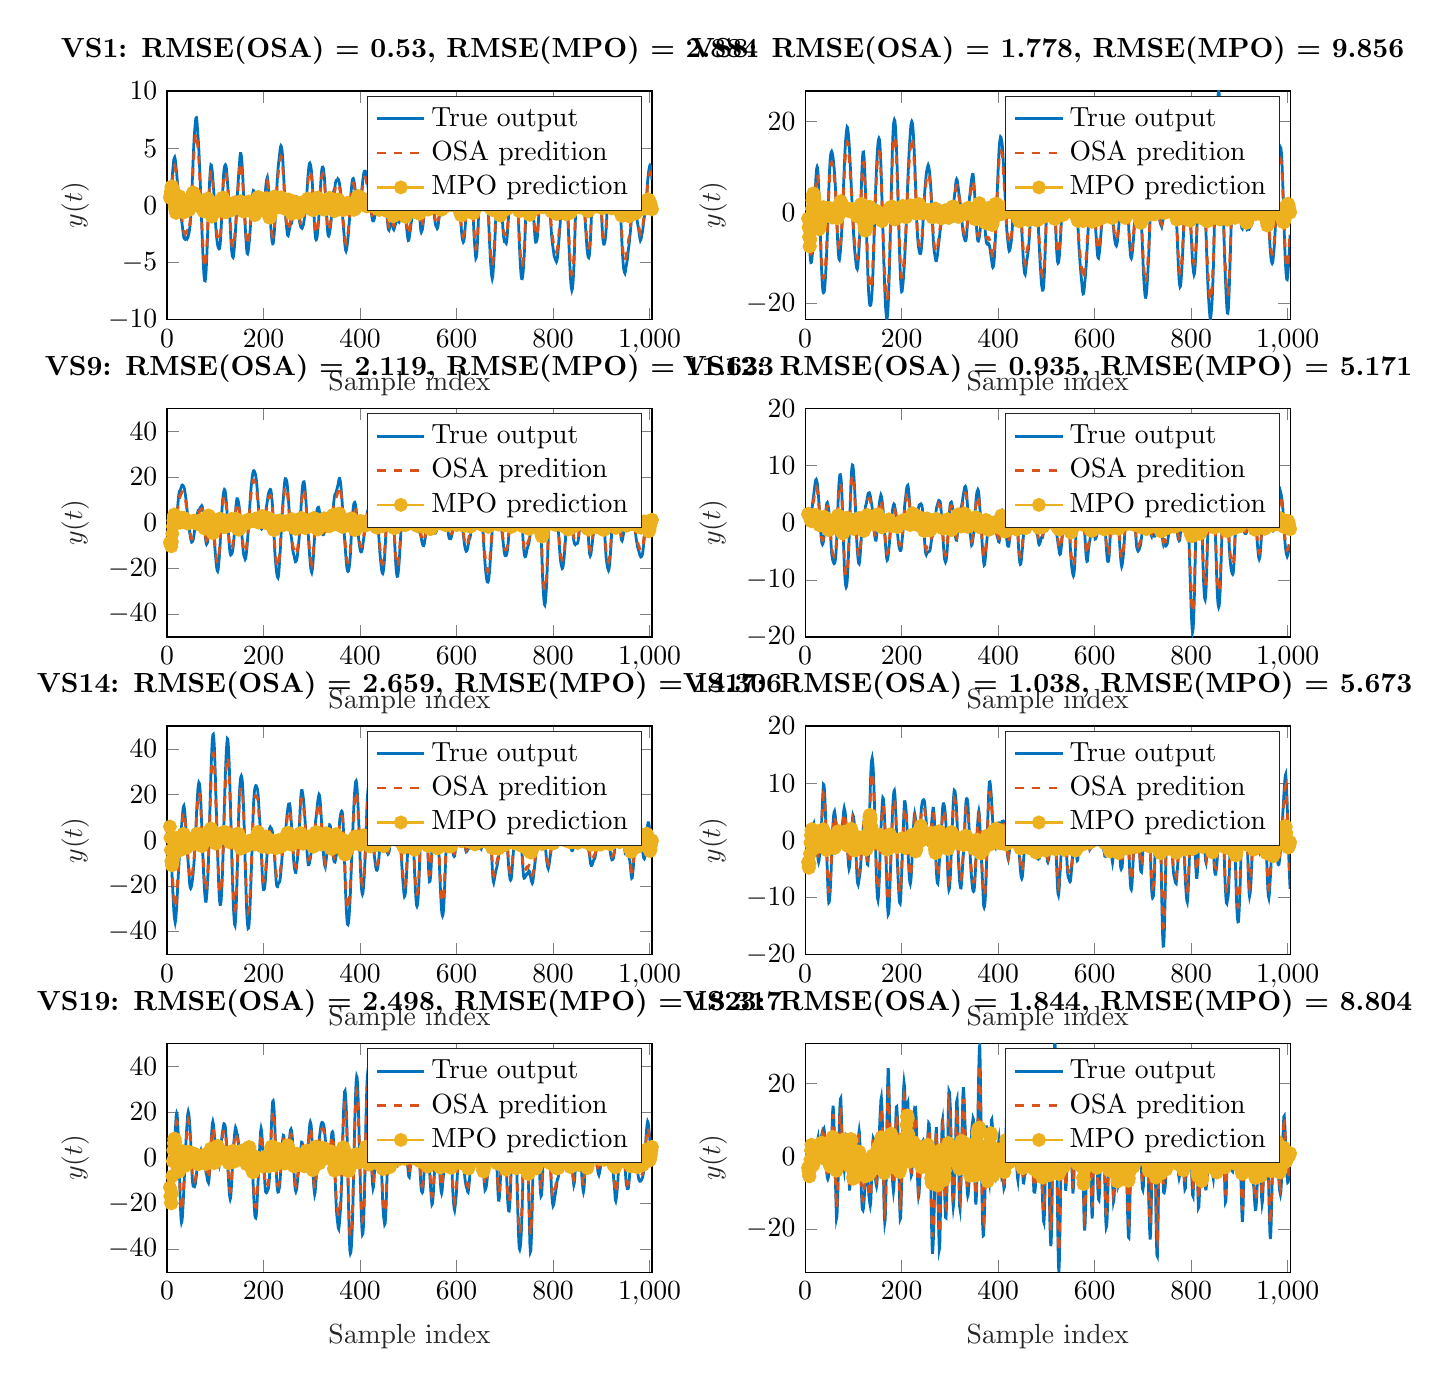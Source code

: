% This file was created by matlab2tikz.
%
\definecolor{mycolor1}{rgb}{0.0,0.447,0.741}%
\definecolor{mycolor2}{rgb}{0.85,0.325,0.098}%
\definecolor{mycolor3}{rgb}{0.929,0.694,0.125}%
%
\begin{tikzpicture}

\begin{axis}[%
width=6.159cm,
height=2.903cm,
at={(0cm,12.097cm)},
scale only axis,
xmin=0,
xmax=1005,
xlabel style={font=\color{white!15!black}},
xlabel={Sample index},
ymin=-10,
ymax=10,
ylabel style={font=\color{white!15!black}},
ylabel={$y(t)$},
axis background/.style={fill=white},
title style={font=\bfseries},
title={VS1: RMSE(OSA) = 0.53, RMSE(MPO) = 2.884},
legend style={legend cell align=left, align=left, draw=white!15!black}
]
\addplot [color=mycolor1, line width=1.0pt]
  table[row sep=crcr]{%
6	0.655\\
7	0.876\\
8	1.212\\
9	1.598\\
10	2.063\\
11	2.596\\
13	3.595\\
14	3.981\\
15	4.125\\
16	4.203\\
17	4.046\\
18	3.663\\
19	3.218\\
20	2.814\\
21	2.274\\
22	1.783\\
23	1.397\\
24	1.128\\
25	0.792\\
27	-0.104\\
28	-0.571\\
29	-0.954\\
32	-1.906\\
33	-2.248\\
34	-2.599\\
35	-2.863\\
36	-2.919\\
37	-2.943\\
38	-2.996\\
39	-2.973\\
40	-2.892\\
41	-2.843\\
42	-2.918\\
43	-2.844\\
44	-2.701\\
45	-2.508\\
46	-2.33\\
47	-2.051\\
48	-1.633\\
49	-1.07\\
50	-0.318\\
51	0.696\\
52	1.688\\
53	2.724\\
54	3.841\\
55	4.813\\
56	5.69\\
57	6.365\\
59	7.42\\
60	7.649\\
61	7.67\\
62	7.408\\
63	6.794\\
64	6.155\\
65	5.557\\
66	4.849\\
67	3.904\\
68	2.911\\
69	1.801\\
71	-0.571\\
72	-1.739\\
73	-2.872\\
74	-3.893\\
75	-4.898\\
76	-5.739\\
77	-6.313\\
78	-6.602\\
79	-6.62\\
80	-6.347\\
81	-5.776\\
82	-4.922\\
83	-3.898\\
84	-2.705\\
85	-1.415\\
86	-0.186\\
87	0.965\\
88	1.844\\
89	2.606\\
90	3.216\\
91	3.531\\
92	3.493\\
93	3.241\\
94	2.861\\
95	2.307\\
96	1.721\\
97	1.159\\
98	0.391\\
99	-0.434\\
100	-1.192\\
101	-1.861\\
102	-2.403\\
103	-2.86\\
104	-3.233\\
105	-3.498\\
106	-3.676\\
107	-3.764\\
108	-3.816\\
109	-3.783\\
110	-3.501\\
111	-2.95\\
112	-2.208\\
113	-1.334\\
114	-0.323\\
115	0.665\\
116	1.675\\
117	2.545\\
118	3.04\\
119	3.344\\
120	3.491\\
121	3.548\\
122	3.485\\
123	3.239\\
124	2.788\\
125	2.211\\
126	1.667\\
127	1.061\\
128	0.38\\
129	-0.273\\
130	-0.941\\
131	-1.732\\
132	-2.68\\
133	-3.446\\
134	-4.004\\
135	-4.325\\
136	-4.512\\
137	-4.564\\
138	-4.417\\
139	-3.949\\
140	-3.471\\
141	-2.878\\
142	-2.199\\
143	-1.464\\
145	0.179\\
146	1.006\\
147	1.752\\
148	2.399\\
149	3.02\\
150	3.566\\
151	4.149\\
152	4.53\\
153	4.529\\
154	4.348\\
155	3.921\\
156	3.283\\
157	2.484\\
158	1.583\\
160	-0.262\\
161	-1.061\\
162	-1.8\\
163	-2.587\\
164	-3.239\\
165	-3.81\\
166	-4.212\\
167	-4.254\\
168	-4.094\\
169	-3.753\\
170	-3.361\\
171	-2.979\\
172	-2.392\\
173	-1.692\\
174	-1.03\\
175	-0.408\\
176	0.226\\
177	0.783\\
178	1.121\\
179	1.287\\
180	1.257\\
181	1.017\\
182	0.634\\
183	0.27\\
184	-0.028\\
185	-0.2\\
186	-0.168\\
187	-0.181\\
188	-0.177\\
189	-0.162\\
191	-0.254\\
192	-0.214\\
193	-0.165\\
195	-0.299\\
196	-0.351\\
197	-0.374\\
198	-0.288\\
199	-0.059\\
200	0.143\\
201	0.38\\
202	0.643\\
203	0.945\\
204	1.315\\
205	1.755\\
206	2.106\\
207	2.346\\
208	2.46\\
209	2.193\\
210	1.689\\
211	1.063\\
212	0.363\\
214	-1.245\\
215	-1.878\\
216	-2.358\\
217	-2.88\\
218	-3.225\\
219	-3.367\\
220	-3.34\\
221	-3.061\\
222	-2.545\\
223	-1.96\\
224	-1.316\\
225	-0.508\\
226	0.323\\
227	1.124\\
228	1.833\\
229	2.571\\
230	3.186\\
231	3.598\\
232	3.971\\
234	4.728\\
235	5.092\\
236	5.203\\
237	5.136\\
238	4.926\\
239	4.553\\
240	3.91\\
241	3.154\\
242	2.365\\
243	1.492\\
244	0.599\\
245	-0.224\\
246	-1.005\\
247	-1.59\\
248	-1.975\\
249	-2.391\\
250	-2.635\\
251	-2.668\\
252	-2.494\\
254	-2.055\\
255	-1.82\\
256	-1.677\\
257	-1.643\\
258	-1.595\\
259	-1.427\\
260	-1.079\\
261	-0.744\\
262	-0.463\\
263	-0.147\\
264	0.241\\
265	0.586\\
266	0.684\\
267	0.764\\
268	0.762\\
269	0.62\\
270	0.371\\
271	-0.074\\
272	-0.444\\
273	-0.836\\
274	-1.205\\
275	-1.523\\
276	-1.704\\
277	-1.862\\
278	-1.953\\
279	-1.972\\
280	-2.012\\
281	-1.921\\
282	-1.787\\
283	-1.623\\
284	-1.36\\
285	-0.989\\
286	-0.718\\
287	-0.358\\
288	0.074\\
289	0.545\\
290	1.177\\
291	1.845\\
292	2.479\\
293	2.98\\
294	3.354\\
295	3.645\\
296	3.694\\
297	3.589\\
298	3.419\\
299	3.106\\
300	2.665\\
301	2.026\\
302	1.315\\
303	0.579\\
304	-0.275\\
305	-1.186\\
306	-1.965\\
307	-2.538\\
308	-2.916\\
309	-3.014\\
310	-2.971\\
311	-2.763\\
312	-2.401\\
313	-1.947\\
314	-1.431\\
315	-0.791\\
316	-0.098\\
317	0.622\\
318	1.467\\
319	2.22\\
320	2.826\\
321	3.174\\
322	3.334\\
323	3.344\\
324	3.211\\
325	2.939\\
326	2.513\\
327	1.924\\
328	1.178\\
329	0.366\\
330	-0.353\\
331	-1.128\\
332	-1.856\\
333	-2.355\\
334	-2.657\\
335	-2.701\\
336	-2.597\\
337	-2.396\\
338	-2.128\\
339	-1.794\\
340	-1.428\\
341	-0.881\\
342	-0.175\\
343	0.435\\
344	0.863\\
345	1.14\\
346	1.307\\
347	1.404\\
348	1.597\\
349	1.935\\
350	2.078\\
351	2.185\\
352	2.2\\
353	2.184\\
354	2.302\\
355	2.253\\
356	2.131\\
357	1.996\\
358	1.754\\
359	1.396\\
360	1.061\\
361	0.624\\
362	0.065\\
363	-0.475\\
364	-1.047\\
365	-1.59\\
367	-2.614\\
368	-3.192\\
369	-3.63\\
370	-3.913\\
371	-4.013\\
372	-3.884\\
373	-3.622\\
375	-2.911\\
376	-2.443\\
377	-1.876\\
378	-1.289\\
380	0.168\\
381	0.824\\
382	1.397\\
383	1.863\\
384	2.161\\
385	2.308\\
386	2.337\\
387	2.2\\
388	1.994\\
389	1.73\\
390	1.335\\
391	0.958\\
392	0.636\\
393	0.422\\
394	0.343\\
395	0.496\\
396	0.525\\
397	0.5\\
398	0.52\\
399	0.515\\
400	0.657\\
401	0.808\\
402	0.971\\
403	1.187\\
404	1.51\\
405	1.851\\
406	2.273\\
407	2.608\\
408	2.868\\
409	2.976\\
410	2.992\\
411	2.982\\
412	2.867\\
413	2.618\\
414	2.3\\
416	1.848\\
417	1.506\\
418	1.067\\
419	0.668\\
420	0.327\\
421	0.065\\
422	-0.236\\
423	-0.564\\
424	-0.813\\
425	-1.145\\
426	-1.332\\
427	-1.37\\
428	-1.367\\
429	-1.278\\
430	-1.094\\
431	-0.881\\
432	-0.604\\
433	-0.204\\
434	0.172\\
435	0.473\\
436	0.667\\
437	0.751\\
438	0.804\\
439	0.77\\
440	0.691\\
441	0.684\\
442	0.71\\
443	0.759\\
444	0.865\\
446	1.132\\
447	1.212\\
448	1.136\\
449	0.927\\
450	0.736\\
451	0.499\\
452	0.38\\
453	0.246\\
454	-0.056\\
455	-0.489\\
456	-0.996\\
457	-1.494\\
458	-1.886\\
459	-2.124\\
460	-2.18\\
461	-2.023\\
462	-1.829\\
463	-1.643\\
464	-1.559\\
465	-1.513\\
466	-1.538\\
467	-1.665\\
468	-1.853\\
469	-2.077\\
470	-2.141\\
471	-2.038\\
472	-1.881\\
473	-1.707\\
474	-1.637\\
476	-1.317\\
477	-1.206\\
478	-1.271\\
479	-1.375\\
480	-1.434\\
481	-1.479\\
482	-1.385\\
483	-1.19\\
484	-0.973\\
485	-0.746\\
486	-0.328\\
487	0.18\\
488	0.561\\
489	0.833\\
490	0.825\\
491	0.647\\
492	0.267\\
493	-0.177\\
494	-0.61\\
495	-1.117\\
496	-1.679\\
497	-2.167\\
498	-2.562\\
499	-2.901\\
500	-3.087\\
501	-3.065\\
502	-2.839\\
503	-2.536\\
504	-2.248\\
505	-1.892\\
506	-1.55\\
507	-1.265\\
508	-0.991\\
509	-0.644\\
510	-0.248\\
512	0.682\\
514	1.792\\
515	2.199\\
516	2.474\\
517	2.461\\
518	2.255\\
519	1.922\\
520	1.464\\
521	0.861\\
522	0.175\\
523	-0.532\\
524	-1.158\\
525	-1.827\\
526	-2.223\\
527	-2.35\\
529	-2.157\\
530	-1.923\\
531	-1.553\\
532	-1.151\\
533	-0.623\\
534	0.037\\
535	0.79\\
536	1.399\\
537	1.938\\
538	2.437\\
539	2.724\\
540	2.822\\
541	2.82\\
543	2.71\\
545	2.381\\
546	2.183\\
547	1.934\\
548	1.717\\
550	0.858\\
551	0.33\\
552	-0.21\\
553	-0.539\\
555	-1.275\\
556	-1.588\\
557	-1.785\\
558	-1.882\\
559	-1.929\\
560	-2.036\\
561	-1.976\\
562	-1.722\\
563	-1.351\\
564	-1.068\\
565	-0.947\\
566	-0.87\\
567	-0.761\\
568	-0.6\\
569	-0.502\\
570	-0.215\\
571	0.031\\
572	0.247\\
573	0.497\\
575	0.947\\
577	1.656\\
578	1.836\\
580	1.965\\
582	1.931\\
583	2.023\\
584	2.014\\
585	1.916\\
586	1.885\\
587	1.913\\
588	1.824\\
589	1.591\\
590	1.406\\
591	1.321\\
592	1.289\\
593	1.008\\
594	0.712\\
595	0.571\\
596	0.335\\
597	0.163\\
598	0.058\\
599	0.002\\
600	0.08\\
601	0.216\\
602	0.292\\
603	0.34\\
604	0.255\\
605	0.057\\
606	-0.159\\
608	-1.077\\
609	-1.586\\
610	-2.104\\
611	-2.588\\
612	-2.941\\
613	-3.102\\
614	-3.227\\
615	-3.162\\
616	-2.897\\
617	-2.424\\
618	-1.849\\
619	-1.197\\
620	-0.478\\
622	1.07\\
623	1.857\\
624	2.625\\
625	3.251\\
626	3.634\\
627	3.841\\
628	3.95\\
629	3.867\\
630	3.368\\
631	2.627\\
632	1.859\\
633	0.984\\
634	-0.159\\
635	-1.358\\
636	-2.362\\
637	-3.17\\
638	-3.73\\
639	-4.278\\
640	-4.644\\
641	-4.558\\
642	-4.205\\
643	-3.58\\
644	-2.745\\
645	-1.583\\
646	-0.374\\
647	0.746\\
648	1.822\\
649	3.012\\
650	4.092\\
651	4.972\\
652	5.784\\
653	6.454\\
654	6.975\\
655	7.348\\
656	7.542\\
657	7.467\\
658	7.052\\
659	6.368\\
660	5.622\\
661	4.809\\
662	3.89\\
663	2.755\\
665	0.321\\
666	-0.836\\
667	-1.862\\
668	-2.855\\
669	-3.72\\
670	-4.605\\
671	-5.305\\
672	-5.796\\
673	-6.228\\
674	-6.428\\
675	-6.25\\
676	-5.742\\
677	-5.111\\
678	-4.359\\
679	-3.477\\
680	-2.51\\
681	-1.428\\
683	0.694\\
684	1.805\\
685	2.558\\
686	3.097\\
687	3.365\\
688	3.401\\
689	3.264\\
690	2.79\\
691	2.071\\
692	1.313\\
693	0.503\\
694	-0.476\\
695	-1.249\\
696	-2.002\\
697	-2.561\\
698	-2.893\\
699	-3.125\\
700	-3.105\\
701	-3.141\\
702	-3.281\\
703	-3.333\\
704	-3.133\\
705	-2.701\\
706	-2.098\\
708	-0.824\\
709	-0.019\\
710	1.019\\
711	2.005\\
712	2.758\\
713	3.392\\
714	3.881\\
715	4.31\\
716	4.677\\
717	4.954\\
718	5.173\\
719	5.227\\
720	5.08\\
721	4.77\\
722	4.208\\
723	3.516\\
724	2.841\\
725	1.985\\
726	1.076\\
727	0.078\\
728	-0.967\\
729	-2.089\\
730	-3.224\\
731	-4.169\\
732	-4.989\\
733	-5.722\\
734	-6.228\\
735	-6.422\\
736	-6.43\\
737	-6.241\\
738	-5.852\\
739	-5.268\\
740	-4.59\\
741	-3.722\\
742	-2.595\\
743	-1.385\\
744	-0.116\\
745	1.027\\
746	2.054\\
747	2.962\\
748	3.486\\
749	3.693\\
750	3.732\\
751	3.493\\
752	3.148\\
753	2.788\\
754	2.286\\
756	1.313\\
757	0.755\\
758	0.124\\
760	-1.262\\
761	-1.888\\
763	-3.046\\
764	-3.23\\
765	-3.218\\
766	-3.14\\
767	-2.943\\
768	-2.553\\
769	-1.911\\
770	-1.15\\
771	-0.301\\
772	0.638\\
773	1.738\\
774	2.779\\
775	3.68\\
776	4.387\\
777	4.817\\
778	5.137\\
779	5.373\\
780	5.626\\
781	5.769\\
782	5.749\\
783	5.529\\
784	5.127\\
786	3.947\\
787	3.467\\
788	2.942\\
789	2.48\\
790	1.927\\
791	1.458\\
792	0.868\\
793	0.207\\
794	-0.543\\
795	-1.362\\
796	-2.037\\
797	-2.658\\
798	-3.078\\
799	-3.431\\
800	-3.758\\
801	-4.051\\
802	-4.365\\
803	-4.534\\
804	-4.661\\
805	-4.753\\
806	-4.868\\
807	-4.955\\
808	-4.848\\
809	-4.597\\
810	-4.219\\
811	-3.704\\
812	-3.107\\
813	-2.592\\
814	-2.044\\
815	-1.429\\
816	-0.671\\
817	0.013\\
818	0.78\\
819	1.526\\
820	2.297\\
821	2.945\\
822	3.414\\
823	3.652\\
824	3.531\\
825	3.132\\
826	2.591\\
827	1.95\\
828	1.213\\
829	0.401\\
830	-0.446\\
831	-1.373\\
832	-2.346\\
834	-4.515\\
835	-5.454\\
836	-6.296\\
837	-6.875\\
838	-7.248\\
839	-7.447\\
840	-7.311\\
841	-6.945\\
842	-6.392\\
843	-5.545\\
844	-4.452\\
845	-3.015\\
846	-1.562\\
847	-0.316\\
848	1.006\\
849	2.379\\
850	3.575\\
851	4.804\\
852	5.749\\
853	6.418\\
854	6.883\\
855	6.981\\
856	6.831\\
857	6.435\\
858	5.773\\
859	5.03\\
860	4.157\\
861	3.245\\
862	2.405\\
863	1.606\\
864	0.778\\
865	-0.152\\
866	-0.941\\
867	-1.694\\
868	-2.332\\
869	-2.955\\
870	-3.556\\
871	-4.046\\
872	-4.368\\
873	-4.553\\
874	-4.594\\
875	-4.437\\
876	-4.088\\
877	-3.375\\
878	-2.573\\
879	-1.539\\
880	-0.411\\
881	0.789\\
882	2.081\\
883	3.423\\
884	4.484\\
885	5.213\\
886	5.932\\
887	6.477\\
888	6.726\\
889	6.851\\
890	6.833\\
891	6.512\\
892	6.154\\
893	5.741\\
894	5.123\\
896	3.648\\
897	2.78\\
898	1.734\\
900	-0.211\\
901	-1.213\\
902	-2.237\\
903	-2.894\\
904	-3.228\\
905	-3.404\\
906	-3.404\\
907	-3.29\\
908	-3.065\\
909	-2.711\\
910	-2.102\\
911	-1.282\\
912	-0.246\\
914	1.943\\
916	3.729\\
917	4.554\\
918	4.951\\
919	5.236\\
920	5.328\\
921	5.233\\
922	5.057\\
923	4.941\\
924	4.958\\
925	4.889\\
926	4.774\\
927	4.704\\
928	4.516\\
929	4.191\\
930	3.766\\
931	3.361\\
932	3.067\\
933	2.74\\
935	2.284\\
936	1.952\\
937	1.514\\
938	0.94\\
939	0.167\\
941	-1.687\\
942	-2.597\\
943	-3.537\\
944	-4.312\\
945	-4.917\\
946	-5.474\\
947	-5.699\\
948	-5.873\\
949	-5.952\\
950	-5.78\\
951	-5.486\\
952	-5.226\\
953	-4.995\\
954	-4.702\\
955	-4.334\\
956	-3.891\\
957	-3.612\\
958	-3.274\\
959	-2.838\\
960	-2.42\\
961	-1.956\\
962	-1.424\\
963	-0.948\\
964	-0.401\\
965	0.049\\
966	0.217\\
967	0.212\\
968	0.116\\
969	0.041\\
970	-0.175\\
971	-0.457\\
972	-0.692\\
973	-0.864\\
974	-1.218\\
975	-1.541\\
976	-1.781\\
977	-2.005\\
978	-2.299\\
979	-2.659\\
980	-2.893\\
981	-3.081\\
982	-2.995\\
983	-2.835\\
984	-2.589\\
985	-2.386\\
986	-2.166\\
987	-1.734\\
988	-1.348\\
990	-0.803\\
991	-0.448\\
992	-0.131\\
993	0.335\\
994	0.881\\
995	1.492\\
996	2.091\\
997	2.511\\
998	2.892\\
999	3.2\\
1000	3.399\\
1001	3.496\\
1002	3.441\\
1003	3.2\\
1004	2.779\\
1005	2.236\\
};
\addlegendentry{True output}

\addplot [color=mycolor2, dashed, line width=1.0pt]
  table[row sep=crcr]{%
6	0.496\\
8	0.95\\
9	1.326\\
10	1.647\\
11	2.164\\
12	2.494\\
13	2.956\\
14	3.288\\
15	3.386\\
16	3.465\\
17	3.327\\
18	3.009\\
20	2.286\\
21	1.883\\
22	1.438\\
23	1.117\\
24	0.927\\
25	0.676\\
26	0.284\\
27	-0.081\\
28	-0.455\\
29	-0.787\\
31	-1.289\\
32	-1.54\\
33	-1.844\\
34	-2.156\\
35	-2.331\\
36	-2.405\\
37	-2.38\\
38	-2.502\\
39	-2.41\\
40	-2.363\\
41	-2.292\\
42	-2.425\\
43	-2.316\\
44	-2.238\\
45	-2.029\\
46	-1.901\\
47	-1.711\\
48	-1.374\\
49	-0.913\\
50	-0.249\\
51	0.529\\
52	1.383\\
53	2.169\\
54	3.164\\
55	3.95\\
56	4.695\\
57	5.182\\
58	5.657\\
59	6.063\\
60	6.299\\
61	6.295\\
62	6.115\\
63	5.514\\
64	5.061\\
65	4.547\\
66	4.005\\
67	3.2\\
68	2.342\\
69	1.504\\
70	0.542\\
71	-0.445\\
72	-1.444\\
73	-2.358\\
75	-3.986\\
76	-4.718\\
77	-5.189\\
78	-5.439\\
79	-5.436\\
80	-5.22\\
81	-4.73\\
82	-4.072\\
83	-3.195\\
84	-2.251\\
85	-1.107\\
86	-0.17\\
87	0.802\\
88	1.509\\
89	2.16\\
90	2.671\\
91	2.898\\
92	2.869\\
93	2.656\\
94	2.371\\
95	1.901\\
96	1.369\\
97	0.967\\
98	0.334\\
99	-0.369\\
101	-1.563\\
102	-1.946\\
103	-2.353\\
104	-2.653\\
105	-2.872\\
106	-3.002\\
107	-3.1\\
108	-3.104\\
109	-3.141\\
110	-2.872\\
111	-2.455\\
112	-1.847\\
113	-1.085\\
115	0.525\\
116	1.353\\
117	2.139\\
118	2.534\\
119	2.71\\
120	2.862\\
121	2.9\\
122	2.884\\
123	2.641\\
124	2.286\\
125	1.787\\
127	0.911\\
128	0.289\\
129	-0.228\\
131	-1.361\\
132	-2.17\\
133	-2.86\\
134	-3.298\\
135	-3.566\\
136	-3.673\\
137	-3.744\\
138	-3.657\\
139	-3.274\\
140	-2.817\\
141	-2.349\\
142	-1.793\\
143	-1.252\\
144	-0.538\\
145	0.155\\
146	0.863\\
147	1.41\\
148	1.929\\
149	2.471\\
150	2.939\\
151	3.391\\
152	3.749\\
153	3.685\\
154	3.606\\
155	3.226\\
156	2.732\\
158	1.306\\
159	0.521\\
160	-0.197\\
161	-0.889\\
162	-1.476\\
163	-2.128\\
164	-2.651\\
165	-3.091\\
166	-3.506\\
167	-3.477\\
168	-3.391\\
169	-3.08\\
170	-2.733\\
171	-2.438\\
172	-2.005\\
173	-1.359\\
174	-0.872\\
175	-0.31\\
176	0.191\\
177	0.612\\
178	0.921\\
179	1.105\\
180	1.059\\
181	0.802\\
182	0.51\\
183	0.206\\
184	-0.018\\
185	-0.172\\
186	-0.184\\
187	-0.158\\
188	-0.119\\
189	-0.111\\
191	-0.224\\
192	-0.177\\
193	-0.113\\
194	-0.159\\
195	-0.263\\
196	-0.315\\
197	-0.303\\
198	-0.239\\
200	0.104\\
201	0.308\\
202	0.519\\
203	0.775\\
204	1.046\\
205	1.448\\
206	1.726\\
207	1.908\\
208	2.061\\
209	1.822\\
210	1.419\\
211	0.831\\
212	0.313\\
213	-0.357\\
214	-1.014\\
215	-1.612\\
216	-1.93\\
217	-2.36\\
218	-2.655\\
219	-2.775\\
220	-2.77\\
221	-2.509\\
222	-2.092\\
223	-1.6\\
224	-1.089\\
225	-0.43\\
227	0.946\\
228	1.491\\
229	2.11\\
230	2.603\\
231	2.948\\
233	3.586\\
234	3.782\\
235	4.207\\
236	4.297\\
237	4.234\\
238	4.029\\
239	3.72\\
240	3.262\\
241	2.591\\
242	1.946\\
243	1.207\\
244	0.483\\
245	-0.185\\
246	-0.791\\
247	-1.371\\
248	-1.611\\
249	-1.978\\
250	-2.15\\
251	-2.182\\
252	-2.076\\
253	-1.852\\
255	-1.482\\
256	-1.346\\
257	-1.355\\
258	-1.284\\
259	-1.192\\
260	-0.928\\
261	-0.569\\
262	-0.405\\
263	-0.13\\
264	0.164\\
265	0.534\\
266	0.564\\
267	0.612\\
268	0.647\\
269	0.514\\
270	0.342\\
271	-0.059\\
272	-0.385\\
275	-1.269\\
276	-1.398\\
277	-1.535\\
278	-1.608\\
279	-1.612\\
280	-1.649\\
282	-1.487\\
283	-1.358\\
284	-1.11\\
285	-0.796\\
286	-0.599\\
287	-0.337\\
288	0.061\\
289	0.432\\
290	0.953\\
291	1.515\\
293	2.461\\
294	2.749\\
295	3.018\\
296	3.049\\
297	2.913\\
298	2.791\\
299	2.564\\
300	2.217\\
301	1.622\\
302	1.087\\
303	0.502\\
305	-0.968\\
306	-1.617\\
307	-2.135\\
308	-2.381\\
309	-2.494\\
311	-2.323\\
312	-1.978\\
313	-1.565\\
314	-1.197\\
315	-0.64\\
316	-0.115\\
317	0.517\\
318	1.163\\
319	1.864\\
320	2.325\\
321	2.603\\
322	2.719\\
323	2.774\\
324	2.647\\
325	2.441\\
326	2.032\\
327	1.592\\
328	1.011\\
329	0.281\\
330	-0.276\\
331	-0.929\\
332	-1.531\\
333	-1.941\\
334	-2.205\\
335	-2.212\\
336	-2.142\\
337	-1.961\\
338	-1.746\\
339	-1.471\\
340	-1.155\\
341	-0.748\\
342	-0.152\\
343	0.372\\
344	0.718\\
345	0.941\\
346	1.087\\
347	1.136\\
348	1.269\\
349	1.586\\
350	1.702\\
351	1.778\\
352	1.794\\
353	1.778\\
354	1.9\\
355	1.842\\
356	1.762\\
357	1.592\\
358	1.477\\
359	1.155\\
360	0.873\\
361	0.518\\
363	-0.388\\
364	-0.832\\
365	-1.311\\
366	-1.726\\
367	-2.111\\
368	-2.617\\
369	-2.982\\
370	-3.21\\
371	-3.314\\
372	-3.184\\
373	-2.961\\
374	-2.693\\
375	-2.381\\
376	-2.022\\
377	-1.511\\
378	-1.08\\
379	-0.48\\
380	0.145\\
381	0.649\\
382	1.192\\
383	1.505\\
384	1.784\\
385	1.887\\
386	1.937\\
387	1.795\\
388	1.633\\
389	1.412\\
390	1.068\\
391	0.799\\
392	0.501\\
393	0.329\\
394	0.232\\
395	0.412\\
396	0.446\\
397	0.408\\
398	0.43\\
399	0.397\\
400	0.527\\
401	0.686\\
402	0.78\\
403	0.953\\
404	1.198\\
405	1.521\\
406	1.877\\
407	2.142\\
408	2.329\\
409	2.459\\
410	2.467\\
411	2.442\\
412	2.371\\
413	2.132\\
414	1.877\\
415	1.694\\
416	1.552\\
418	0.876\\
419	0.574\\
420	0.206\\
421	0.102\\
423	-0.465\\
424	-0.688\\
425	-0.922\\
426	-1.092\\
427	-1.099\\
428	-1.158\\
429	-1.067\\
430	-0.88\\
431	-0.718\\
432	-0.504\\
433	-0.187\\
434	0.166\\
435	0.381\\
436	0.576\\
437	0.605\\
438	0.685\\
439	0.616\\
440	0.567\\
441	0.561\\
442	0.565\\
443	0.607\\
444	0.684\\
445	0.836\\
446	0.937\\
447	0.995\\
448	0.917\\
449	0.805\\
450	0.588\\
451	0.406\\
452	0.277\\
453	0.219\\
454	-0.025\\
455	-0.379\\
456	-0.826\\
457	-1.232\\
458	-1.549\\
459	-1.739\\
460	-1.829\\
461	-1.702\\
462	-1.456\\
463	-1.354\\
464	-1.23\\
465	-1.258\\
466	-1.223\\
467	-1.397\\
468	-1.461\\
469	-1.727\\
470	-1.778\\
472	-1.574\\
473	-1.377\\
474	-1.36\\
475	-1.206\\
477	-0.965\\
478	-1.016\\
479	-1.134\\
480	-1.196\\
481	-1.22\\
482	-1.153\\
484	-0.819\\
485	-0.631\\
486	-0.299\\
487	0.178\\
488	0.44\\
489	0.689\\
490	0.711\\
491	0.525\\
492	0.286\\
493	-0.182\\
494	-0.498\\
495	-0.942\\
497	-1.767\\
498	-2.126\\
499	-2.414\\
500	-2.515\\
501	-2.546\\
502	-2.334\\
503	-2.069\\
504	-1.839\\
505	-1.567\\
506	-1.258\\
507	-1.007\\
508	-0.83\\
509	-0.545\\
510	-0.227\\
511	0.163\\
512	0.577\\
513	0.972\\
514	1.475\\
515	1.791\\
516	2.065\\
517	2.069\\
518	1.815\\
519	1.587\\
520	1.233\\
521	0.708\\
522	0.163\\
523	-0.477\\
524	-0.95\\
525	-1.493\\
526	-1.855\\
527	-1.944\\
528	-1.877\\
529	-1.767\\
530	-1.572\\
532	-0.957\\
533	-0.502\\
534	-0.007\\
535	0.652\\
536	1.182\\
537	1.585\\
538	1.975\\
539	2.277\\
540	2.285\\
541	2.356\\
542	2.229\\
543	2.212\\
544	2.066\\
545	1.958\\
546	1.801\\
547	1.547\\
548	1.437\\
549	1.063\\
550	0.73\\
551	0.266\\
552	-0.18\\
553	-0.45\\
554	-0.734\\
555	-1.038\\
557	-1.531\\
558	-1.508\\
559	-1.546\\
560	-1.689\\
561	-1.662\\
562	-1.406\\
563	-1.085\\
564	-0.875\\
565	-0.741\\
566	-0.727\\
567	-0.636\\
568	-0.494\\
569	-0.362\\
570	-0.244\\
571	0.015\\
572	0.184\\
573	0.458\\
574	0.557\\
575	0.752\\
576	1.057\\
577	1.335\\
578	1.576\\
579	1.516\\
580	1.621\\
581	1.558\\
583	1.665\\
584	1.651\\
585	1.533\\
587	1.559\\
588	1.546\\
589	1.291\\
590	1.111\\
592	1.049\\
593	0.93\\
594	0.501\\
595	0.444\\
596	0.265\\
597	0.195\\
598	0.014\\
599	-0.005\\
600	0.002\\
601	0.196\\
602	0.271\\
603	0.307\\
604	0.201\\
605	0.001\\
606	-0.044\\
607	-0.485\\
608	-0.866\\
609	-1.332\\
610	-1.742\\
611	-2.106\\
612	-2.381\\
613	-2.561\\
614	-2.708\\
615	-2.596\\
616	-2.354\\
617	-1.993\\
618	-1.534\\
619	-1.003\\
620	-0.394\\
621	0.272\\
622	0.866\\
624	2.135\\
625	2.702\\
626	2.964\\
627	3.21\\
628	3.173\\
629	3.186\\
630	2.813\\
631	2.178\\
633	0.819\\
634	-0.101\\
635	-1.138\\
636	-1.926\\
637	-2.653\\
638	-3.052\\
639	-3.499\\
640	-3.83\\
641	-3.783\\
642	-3.476\\
643	-2.945\\
644	-2.248\\
645	-1.333\\
646	-0.325\\
647	0.619\\
648	1.517\\
649	2.446\\
650	3.35\\
651	4.08\\
652	4.727\\
653	5.279\\
654	5.728\\
655	6.026\\
656	6.148\\
657	6.172\\
658	5.806\\
659	5.181\\
660	4.637\\
661	3.906\\
662	3.245\\
663	2.271\\
664	1.252\\
665	0.245\\
666	-0.67\\
667	-1.529\\
668	-2.288\\
669	-3.07\\
670	-3.791\\
671	-4.334\\
672	-4.691\\
673	-5.142\\
674	-5.279\\
675	-5.152\\
676	-4.725\\
677	-4.154\\
678	-3.595\\
679	-2.866\\
680	-2.057\\
681	-1.204\\
682	-0.243\\
683	0.542\\
684	1.452\\
685	2.118\\
686	2.553\\
687	2.826\\
688	2.768\\
689	2.663\\
690	2.312\\
691	1.742\\
693	0.396\\
694	-0.398\\
695	-1.055\\
696	-1.581\\
697	-2.16\\
698	-2.394\\
699	-2.569\\
700	-2.549\\
701	-2.515\\
702	-2.705\\
703	-2.722\\
704	-2.608\\
705	-2.238\\
706	-1.702\\
707	-1.23\\
708	-0.689\\
709	-0.052\\
710	0.801\\
711	1.677\\
712	2.27\\
713	2.748\\
714	3.186\\
715	3.512\\
716	3.85\\
717	4.048\\
718	4.213\\
719	4.253\\
720	4.206\\
721	3.953\\
722	3.439\\
723	2.865\\
724	2.313\\
725	1.695\\
726	0.893\\
727	0.055\\
728	-0.809\\
729	-1.648\\
730	-2.645\\
731	-3.407\\
732	-4.094\\
733	-4.727\\
734	-5.095\\
735	-5.258\\
736	-5.273\\
737	-5.129\\
738	-4.835\\
739	-4.322\\
740	-3.715\\
741	-3.119\\
742	-2.138\\
743	-1.172\\
744	-0.086\\
745	0.901\\
746	1.628\\
747	2.457\\
748	2.882\\
749	3.033\\
750	3.093\\
751	2.881\\
752	2.539\\
753	2.274\\
754	1.892\\
755	1.46\\
756	1.056\\
757	0.608\\
758	0.137\\
759	-0.457\\
760	-1.008\\
761	-1.58\\
762	-2.011\\
763	-2.497\\
764	-2.675\\
765	-2.652\\
766	-2.6\\
767	-2.38\\
768	-2.145\\
769	-1.587\\
770	-0.954\\
771	-0.237\\
772	0.463\\
773	1.418\\
774	2.284\\
775	3.013\\
776	3.601\\
777	3.97\\
778	4.16\\
779	4.427\\
780	4.585\\
781	4.726\\
782	4.693\\
783	4.539\\
784	4.215\\
785	3.755\\
786	3.178\\
787	2.845\\
788	2.409\\
789	2.026\\
790	1.626\\
791	1.161\\
792	0.749\\
793	0.171\\
794	-0.376\\
795	-1.129\\
796	-1.671\\
797	-2.198\\
798	-2.497\\
799	-2.811\\
800	-3.07\\
801	-3.315\\
802	-3.57\\
803	-3.687\\
804	-3.839\\
805	-3.866\\
806	-3.964\\
807	-4.074\\
808	-4.003\\
809	-3.763\\
810	-3.459\\
811	-3.074\\
812	-2.561\\
813	-2.094\\
814	-1.7\\
816	-0.605\\
819	1.255\\
820	1.844\\
821	2.424\\
822	2.818\\
823	3.044\\
824	2.908\\
825	2.561\\
826	2.145\\
827	1.63\\
828	0.941\\
829	0.379\\
830	-0.408\\
831	-1.082\\
832	-1.926\\
833	-2.785\\
834	-3.697\\
835	-4.476\\
836	-5.202\\
837	-5.597\\
838	-5.973\\
839	-6.096\\
840	-6.06\\
841	-5.696\\
842	-5.231\\
843	-4.576\\
844	-3.707\\
845	-2.495\\
846	-1.258\\
847	-0.248\\
848	0.802\\
850	2.962\\
851	3.92\\
852	4.744\\
853	5.216\\
854	5.66\\
855	5.737\\
856	5.615\\
857	5.283\\
858	4.739\\
859	4.075\\
860	3.428\\
861	2.671\\
862	1.958\\
863	1.309\\
866	-0.771\\
867	-1.388\\
868	-1.911\\
869	-2.417\\
870	-2.903\\
871	-3.299\\
872	-3.613\\
873	-3.743\\
874	-3.751\\
875	-3.653\\
876	-3.379\\
877	-2.818\\
878	-2.103\\
879	-1.276\\
880	-0.353\\
881	0.62\\
882	1.672\\
883	2.803\\
884	3.744\\
885	4.273\\
886	4.815\\
887	5.317\\
888	5.55\\
889	5.614\\
890	5.592\\
891	5.335\\
893	4.722\\
894	4.244\\
895	3.571\\
896	2.983\\
897	2.316\\
898	1.439\\
899	0.664\\
900	-0.182\\
901	-1.014\\
902	-1.79\\
903	-2.407\\
904	-2.669\\
905	-2.809\\
906	-2.797\\
907	-2.689\\
908	-2.519\\
909	-2.254\\
910	-1.721\\
911	-1.094\\
912	-0.219\\
913	0.679\\
914	1.62\\
915	2.312\\
916	3.025\\
917	3.77\\
918	4.101\\
920	4.408\\
921	4.242\\
923	4.053\\
924	4.028\\
925	3.988\\
926	3.915\\
927	3.863\\
928	3.709\\
929	3.474\\
930	3.091\\
931	2.759\\
932	2.488\\
933	2.269\\
934	2.036\\
935	1.924\\
936	1.558\\
937	1.286\\
938	0.807\\
939	0.152\\
940	-0.601\\
941	-1.404\\
942	-2.09\\
943	-2.908\\
944	-3.56\\
946	-4.497\\
947	-4.687\\
948	-4.785\\
949	-4.893\\
950	-4.736\\
951	-4.491\\
952	-4.271\\
954	-3.858\\
955	-3.576\\
956	-3.174\\
957	-2.908\\
958	-2.726\\
959	-2.335\\
960	-1.98\\
961	-1.604\\
962	-1.156\\
963	-0.798\\
964	-0.323\\
965	0.045\\
966	0.228\\
967	0.196\\
968	0.081\\
969	0.009\\
970	-0.123\\
971	-0.357\\
972	-0.6\\
973	-0.73\\
974	-1.016\\
975	-1.224\\
976	-1.51\\
977	-1.631\\
979	-2.176\\
980	-2.381\\
981	-2.542\\
982	-2.485\\
983	-2.34\\
984	-2.144\\
985	-1.925\\
986	-1.806\\
987	-1.432\\
988	-1.124\\
989	-0.85\\
990	-0.655\\
991	-0.418\\
992	-0.133\\
993	0.276\\
994	0.711\\
995	1.177\\
996	1.73\\
997	2.07\\
998	2.353\\
999	2.655\\
1000	2.777\\
1001	2.885\\
1002	2.821\\
1003	2.638\\
1004	2.297\\
1005	1.836\\
};
\addlegendentry{OSA predition}

\addplot [color=mycolor3, line width=1.0pt, draw=none, mark=*, mark options={solid, mycolor3}]
  table[row sep=crcr]{%
6	0.655\\
7	0.876\\
8	1.212\\
9	1.598\\
10	1.647\\
11	1.577\\
12	1.311\\
13	1.014\\
14	0.666\\
15	0.209\\
16	-0.1\\
17	-0.393\\
18	-0.633\\
19	-0.669\\
20	-0.501\\
21	-0.309\\
22	-0.038\\
23	0.279\\
24	0.627\\
25	0.803\\
26	0.734\\
27	0.57\\
28	0.331\\
29	0.123\\
30	-0.045\\
31	-0.202\\
32	-0.33\\
33	-0.472\\
34	-0.617\\
35	-0.625\\
36	-0.467\\
37	-0.3\\
38	-0.28\\
39	-0.214\\
40	-0.157\\
41	-0.166\\
42	-0.371\\
43	-0.42\\
44	-0.439\\
45	-0.392\\
46	-0.366\\
47	-0.305\\
48	-0.176\\
49	0.012\\
50	0.319\\
51	0.694\\
52	0.913\\
53	1.0\\
54	1.113\\
55	1.058\\
56	0.962\\
57	0.712\\
58	0.496\\
59	0.443\\
60	0.344\\
61	0.272\\
62	0.197\\
63	-0.039\\
64	-0.036\\
65	0.166\\
66	0.381\\
67	0.414\\
68	0.381\\
69	0.299\\
70	0.187\\
71	0.065\\
72	-0.098\\
73	-0.261\\
74	-0.351\\
75	-0.468\\
76	-0.543\\
77	-0.501\\
78	-0.377\\
79	-0.202\\
80	-0.002\\
81	0.229\\
82	0.416\\
83	0.523\\
84	0.549\\
85	0.575\\
86	0.422\\
87	0.205\\
88	-0.161\\
89	-0.422\\
90	-0.562\\
91	-0.727\\
92	-0.92\\
93	-1.003\\
94	-0.905\\
95	-0.751\\
96	-0.532\\
97	-0.193\\
98	-0.028\\
99	0.032\\
100	0.114\\
101	0.143\\
102	0.206\\
103	0.2\\
104	0.132\\
105	0.042\\
106	-0.061\\
107	-0.188\\
108	-0.316\\
109	-0.453\\
110	-0.394\\
111	-0.192\\
112	0.05\\
113	0.319\\
114	0.563\\
115	0.646\\
116	0.663\\
117	0.591\\
118	0.264\\
119	-0.14\\
120	-0.458\\
121	-0.608\\
122	-0.601\\
123	-0.572\\
124	-0.54\\
125	-0.485\\
126	-0.298\\
127	-0.074\\
128	0.04\\
129	0.135\\
130	0.142\\
131	0.043\\
132	-0.223\\
133	-0.4\\
134	-0.436\\
135	-0.344\\
136	-0.214\\
137	-0.11\\
138	-0.023\\
139	0.16\\
140	0.226\\
141	0.254\\
142	0.239\\
143	0.136\\
144	0.081\\
145	0.049\\
146	0.079\\
147	0.038\\
148	-0.047\\
149	-0.031\\
150	0.049\\
151	0.236\\
152	0.351\\
153	0.182\\
154	0.049\\
155	-0.138\\
156	-0.303\\
157	-0.466\\
158	-0.544\\
159	-0.532\\
160	-0.416\\
161	-0.213\\
162	-0.021\\
163	0.022\\
164	0.075\\
165	0.091\\
166	0.041\\
167	0.174\\
168	0.262\\
169	0.323\\
170	0.29\\
171	0.12\\
172	0.01\\
173	-0.004\\
174	-0.104\\
175	-0.189\\
176	-0.206\\
177	-0.264\\
178	-0.4\\
179	-0.489\\
180	-0.588\\
181	-0.755\\
182	-0.865\\
183	-0.798\\
184	-0.562\\
185	-0.2\\
186	0.228\\
187	0.492\\
188	0.666\\
189	0.719\\
190	0.59\\
191	0.37\\
192	0.203\\
193	0.065\\
194	-0.129\\
195	-0.293\\
196	-0.404\\
197	-0.402\\
198	-0.262\\
199	-0.018\\
200	0.15\\
201	0.301\\
202	0.405\\
203	0.483\\
204	0.528\\
205	0.602\\
206	0.556\\
207	0.394\\
208	0.223\\
209	-0.169\\
210	-0.567\\
211	-0.906\\
212	-1.056\\
213	-1.094\\
214	-0.982\\
215	-0.731\\
216	-0.345\\
217	-0.09\\
218	0.157\\
219	0.379\\
220	0.506\\
221	0.643\\
222	0.76\\
223	0.734\\
224	0.595\\
225	0.493\\
226	0.358\\
227	0.229\\
228	0.053\\
229	0.002\\
230	-0.053\\
231	-0.146\\
232	-0.103\\
233	0.094\\
234	0.266\\
235	0.549\\
236	0.675\\
237	0.684\\
238	0.595\\
239	0.426\\
240	0.189\\
241	-0.03\\
242	-0.155\\
243	-0.266\\
244	-0.31\\
245	-0.242\\
246	-0.11\\
247	0.049\\
248	0.288\\
249	0.33\\
250	0.382\\
251	0.458\\
252	0.501\\
253	0.444\\
254	0.293\\
255	0.087\\
256	-0.188\\
257	-0.523\\
258	-0.72\\
259	-0.737\\
260	-0.567\\
261	-0.324\\
262	-0.168\\
263	-0.006\\
264	0.159\\
265	0.309\\
266	0.196\\
267	0.062\\
268	-0.069\\
269	-0.25\\
270	-0.396\\
271	-0.611\\
272	-0.663\\
273	-0.63\\
274	-0.502\\
275	-0.352\\
276	-0.116\\
277	0.047\\
278	0.161\\
279	0.233\\
280	0.178\\
281	0.159\\
282	0.077\\
283	-0.047\\
284	-0.085\\
285	-0.033\\
286	-0.105\\
287	-0.126\\
288	-0.054\\
289	0.046\\
290	0.266\\
291	0.484\\
292	0.581\\
293	0.574\\
294	0.477\\
295	0.388\\
296	0.186\\
297	-0.057\\
298	-0.198\\
299	-0.276\\
300	-0.29\\
301	-0.401\\
302	-0.426\\
303	-0.346\\
304	-0.346\\
305	-0.364\\
306	-0.272\\
307	-0.12\\
308	0.112\\
309	0.394\\
310	0.603\\
311	0.664\\
312	0.658\\
313	0.607\\
314	0.445\\
315	0.328\\
316	0.19\\
317	0.099\\
318	0.114\\
319	0.147\\
320	0.118\\
321	-0.045\\
322	-0.234\\
323	-0.331\\
324	-0.368\\
325	-0.34\\
326	-0.347\\
327	-0.351\\
328	-0.338\\
329	-0.346\\
330	-0.22\\
331	-0.161\\
332	-0.112\\
333	0.051\\
334	0.227\\
335	0.466\\
336	0.613\\
337	0.642\\
338	0.556\\
339	0.399\\
340	0.21\\
341	0.114\\
342	0.132\\
343	0.082\\
344	-0.083\\
345	-0.287\\
346	-0.439\\
347	-0.524\\
348	-0.426\\
349	-0.102\\
350	0.078\\
351	0.227\\
352	0.295\\
353	0.334\\
354	0.501\\
355	0.479\\
356	0.406\\
357	0.288\\
358	0.161\\
359	-0.005\\
360	-0.093\\
361	-0.204\\
362	-0.344\\
363	-0.399\\
364	-0.409\\
365	-0.386\\
366	-0.346\\
367	-0.301\\
368	-0.366\\
369	-0.364\\
370	-0.295\\
371	-0.188\\
372	-0.003\\
373	0.153\\
374	0.212\\
375	0.15\\
376	0.077\\
377	0.055\\
378	-0.021\\
379	-0.003\\
380	0.035\\
381	-0.005\\
382	-0.013\\
383	-0.077\\
384	-0.177\\
385	-0.284\\
386	-0.33\\
387	-0.395\\
388	-0.382\\
389	-0.312\\
390	-0.295\\
391	-0.173\\
392	-0.005\\
393	0.21\\
394	0.423\\
395	0.741\\
396	0.81\\
397	0.703\\
398	0.561\\
399	0.332\\
400	0.227\\
401	0.167\\
402	0.109\\
403	0.101\\
404	0.176\\
405	0.288\\
406	0.477\\
407	0.554\\
408	0.527\\
409	0.413\\
410	0.285\\
411	0.195\\
412	0.113\\
413	-0.015\\
414	-0.11\\
415	-0.035\\
416	0.117\\
417	0.148\\
418	0.105\\
419	0.14\\
420	0.133\\
421	0.231\\
422	0.25\\
423	0.173\\
424	0.105\\
425	-0.04\\
426	-0.073\\
427	0.011\\
428	0.025\\
429	0.051\\
430	0.133\\
431	0.174\\
432	0.197\\
433	0.259\\
434	0.283\\
435	0.2\\
436	0.064\\
437	-0.133\\
438	-0.245\\
439	-0.36\\
440	-0.411\\
441	-0.305\\
442	-0.147\\
443	0.03\\
444	0.216\\
445	0.404\\
446	0.525\\
447	0.529\\
448	0.344\\
449	0.117\\
450	-0.068\\
451	-0.232\\
452	-0.25\\
453	-0.205\\
454	-0.252\\
455	-0.351\\
456	-0.477\\
457	-0.541\\
458	-0.475\\
459	-0.285\\
460	-0.053\\
461	0.214\\
462	0.425\\
463	0.458\\
464	0.326\\
465	0.074\\
466	-0.202\\
467	-0.553\\
468	-0.785\\
469	-0.966\\
470	-0.92\\
471	-0.663\\
472	-0.399\\
473	-0.135\\
474	-0.053\\
475	0.053\\
476	0.09\\
477	0.052\\
478	-0.14\\
479	-0.355\\
480	-0.497\\
481	-0.563\\
482	-0.471\\
483	-0.286\\
484	-0.125\\
485	-0.006\\
486	0.206\\
487	0.454\\
488	0.47\\
489	0.352\\
490	0.044\\
491	-0.337\\
492	-0.674\\
493	-0.937\\
494	-1.006\\
495	-1.011\\
496	-0.919\\
497	-0.697\\
498	-0.446\\
499	-0.244\\
500	0.015\\
501	0.258\\
502	0.483\\
503	0.588\\
504	0.503\\
505	0.335\\
506	0.109\\
507	-0.14\\
508	-0.381\\
509	-0.492\\
510	-0.488\\
511	-0.358\\
512	-0.158\\
513	0.086\\
514	0.324\\
515	0.403\\
516	0.405\\
517	0.231\\
518	-0.079\\
519	-0.341\\
520	-0.511\\
521	-0.664\\
522	-0.724\\
523	-0.729\\
524	-0.579\\
525	-0.443\\
526	-0.148\\
527	0.241\\
528	0.6\\
529	0.732\\
530	0.783\\
531	0.767\\
532	0.609\\
533	0.48\\
534	0.368\\
535	0.327\\
536	0.205\\
537	0.064\\
538	-0.047\\
539	-0.166\\
540	-0.337\\
541	-0.375\\
542	-0.349\\
543	-0.208\\
544	-0.086\\
545	0.103\\
546	0.286\\
547	0.359\\
548	0.475\\
549	0.369\\
550	0.269\\
551	0.075\\
552	-0.113\\
553	-0.095\\
554	-0.111\\
555	-0.136\\
556	-0.121\\
557	-0.122\\
558	-0.031\\
559	0.068\\
560	-0.009\\
561	-0.034\\
562	0.075\\
563	0.225\\
564	0.199\\
565	0.024\\
566	-0.196\\
567	-0.352\\
568	-0.394\\
569	-0.379\\
570	-0.244\\
571	-0.136\\
572	-0.048\\
573	0.121\\
574	0.189\\
575	0.217\\
576	0.349\\
577	0.424\\
578	0.405\\
579	0.237\\
580	0.128\\
581	-0.016\\
582	-0.04\\
583	0.098\\
584	0.16\\
585	0.134\\
586	0.213\\
587	0.339\\
588	0.394\\
589	0.287\\
590	0.193\\
591	0.216\\
592	0.278\\
593	0.218\\
594	0.044\\
595	0.019\\
596	-0.056\\
597	0.013\\
598	0.069\\
599	0.135\\
600	0.222\\
601	0.339\\
602	0.373\\
603	0.345\\
604	0.152\\
605	-0.154\\
606	-0.289\\
607	-0.555\\
608	-0.708\\
609	-0.836\\
610	-0.883\\
611	-0.804\\
612	-0.57\\
613	-0.261\\
614	-0.103\\
615	0.114\\
616	0.367\\
617	0.586\\
618	0.674\\
619	0.647\\
620	0.567\\
621	0.495\\
622	0.373\\
623	0.254\\
624	0.171\\
625	0.102\\
626	-0.081\\
627	-0.182\\
628	-0.272\\
629	-0.32\\
630	-0.479\\
631	-0.634\\
632	-0.655\\
633	-0.606\\
634	-0.653\\
635	-0.699\\
636	-0.523\\
637	-0.287\\
638	0.051\\
639	0.211\\
640	0.288\\
641	0.484\\
642	0.635\\
643	0.763\\
644	0.833\\
645	0.93\\
646	0.872\\
647	0.656\\
648	0.42\\
649	0.311\\
650	0.201\\
651	0.077\\
652	0.062\\
653	0.102\\
654	0.214\\
655	0.364\\
656	0.463\\
657	0.529\\
658	0.454\\
659	0.241\\
660	0.19\\
661	0.172\\
662	0.222\\
663	0.146\\
664	0.029\\
665	-0.064\\
666	-0.079\\
667	-0.028\\
668	0.012\\
669	0.009\\
670	-0.159\\
671	-0.246\\
672	-0.22\\
673	-0.353\\
674	-0.414\\
675	-0.299\\
676	-0.085\\
677	0.084\\
678	0.143\\
679	0.15\\
680	0.133\\
681	0.112\\
682	0.111\\
683	0.073\\
684	0.091\\
685	-0.087\\
686	-0.281\\
687	-0.45\\
688	-0.635\\
689	-0.74\\
690	-0.859\\
691	-0.909\\
692	-0.822\\
693	-0.666\\
694	-0.582\\
695	-0.318\\
696	-0.034\\
697	0.207\\
698	0.444\\
699	0.561\\
700	0.671\\
701	0.575\\
702	0.207\\
703	-0.137\\
704	-0.317\\
705	-0.325\\
706	-0.181\\
707	-0.092\\
708	-0.044\\
709	0.106\\
710	0.391\\
711	0.613\\
712	0.591\\
713	0.444\\
714	0.267\\
715	0.145\\
716	0.127\\
717	0.15\\
718	0.219\\
719	0.236\\
720	0.253\\
721	0.273\\
722	0.14\\
723	-0.002\\
724	-0.023\\
725	-0.047\\
726	-0.068\\
727	-0.161\\
728	-0.279\\
729	-0.374\\
730	-0.506\\
731	-0.496\\
732	-0.455\\
733	-0.48\\
734	-0.406\\
735	-0.217\\
736	-0.081\\
737	-0.001\\
738	0.016\\
739	0.031\\
740	0.029\\
741	-0.019\\
742	0.07\\
743	0.129\\
744	0.211\\
745	0.23\\
746	0.103\\
747	0.01\\
748	-0.24\\
749	-0.552\\
750	-0.708\\
751	-0.829\\
752	-0.836\\
753	-0.642\\
754	-0.407\\
755	-0.11\\
756	0.164\\
757	0.318\\
758	0.379\\
759	0.307\\
760	0.187\\
761	0.027\\
762	-0.119\\
763	-0.298\\
764	-0.206\\
765	-0.048\\
766	0.026\\
767	0.126\\
768	0.205\\
769	0.363\\
770	0.49\\
771	0.585\\
772	0.592\\
773	0.685\\
774	0.699\\
775	0.585\\
776	0.38\\
777	0.097\\
778	-0.137\\
779	-0.183\\
780	-0.039\\
781	0.156\\
782	0.307\\
783	0.391\\
784	0.416\\
785	0.386\\
786	0.355\\
787	0.475\\
788	0.553\\
789	0.642\\
790	0.645\\
791	0.614\\
792	0.463\\
793	0.224\\
794	-0.021\\
795	-0.328\\
796	-0.469\\
797	-0.552\\
798	-0.43\\
799	-0.315\\
800	-0.256\\
801	-0.253\\
802	-0.347\\
803	-0.356\\
804	-0.436\\
805	-0.508\\
806	-0.623\\
807	-0.76\\
808	-0.766\\
809	-0.657\\
810	-0.491\\
811	-0.324\\
812	-0.174\\
813	-0.129\\
814	-0.141\\
815	-0.101\\
816	-0.015\\
817	0.009\\
818	0.115\\
819	0.206\\
820	0.291\\
821	0.318\\
822	0.267\\
823	0.149\\
824	-0.15\\
825	-0.506\\
826	-0.718\\
827	-0.767\\
828	-0.788\\
829	-0.666\\
830	-0.546\\
831	-0.423\\
832	-0.362\\
833	-0.42\\
834	-0.526\\
835	-0.574\\
836	-0.665\\
837	-0.572\\
838	-0.493\\
839	-0.425\\
840	-0.315\\
841	-0.193\\
842	-0.088\\
843	0.04\\
844	0.143\\
845	0.377\\
846	0.498\\
847	0.348\\
848	0.233\\
849	0.15\\
850	0.07\\
851	0.142\\
852	0.14\\
853	0.034\\
854	0.005\\
855	-0.093\\
856	-0.147\\
857	-0.173\\
858	-0.204\\
859	-0.162\\
860	-0.053\\
861	0.123\\
862	0.351\\
863	0.555\\
864	0.616\\
865	0.537\\
866	0.473\\
867	0.322\\
868	0.182\\
869	-0.023\\
870	-0.254\\
871	-0.41\\
872	-0.501\\
873	-0.524\\
874	-0.456\\
875	-0.325\\
876	-0.168\\
877	0.128\\
878	0.355\\
879	0.604\\
880	0.748\\
881	0.801\\
882	0.824\\
883	0.854\\
884	0.72\\
885	0.37\\
886	0.142\\
887	0.007\\
888	-0.1\\
889	-0.085\\
890	0.01\\
891	0.033\\
892	0.186\\
893	0.419\\
894	0.568\\
895	0.596\\
896	0.633\\
897	0.585\\
898	0.377\\
899	0.27\\
900	0.117\\
901	-0.094\\
902	-0.273\\
903	-0.204\\
904	0.021\\
905	0.215\\
906	0.375\\
907	0.445\\
908	0.42\\
909	0.325\\
910	0.348\\
911	0.397\\
912	0.524\\
913	0.603\\
914	0.65\\
915	0.49\\
916	0.365\\
917	0.33\\
918	0.089\\
919	-0.103\\
920	-0.195\\
921	-0.284\\
922	-0.219\\
923	0.068\\
924	0.493\\
925	0.812\\
926	1.053\\
927	1.257\\
928	1.262\\
929	1.119\\
930	0.858\\
931	0.629\\
932	0.504\\
933	0.406\\
934	0.394\\
935	0.442\\
936	0.335\\
937	0.207\\
938	0.03\\
939	-0.266\\
940	-0.582\\
941	-0.81\\
942	-0.881\\
943	-0.935\\
944	-0.852\\
945	-0.65\\
946	-0.514\\
947	-0.244\\
948	-0.089\\
949	-0.068\\
950	-0.01\\
951	-0.021\\
952	-0.193\\
953	-0.439\\
954	-0.666\\
955	-0.835\\
956	-0.87\\
957	-0.947\\
958	-0.965\\
959	-0.841\\
960	-0.682\\
961	-0.475\\
962	-0.216\\
963	-0.074\\
964	0.104\\
965	0.158\\
966	0.006\\
967	-0.233\\
968	-0.479\\
969	-0.603\\
970	-0.694\\
971	-0.707\\
972	-0.631\\
973	-0.461\\
974	-0.44\\
975	-0.328\\
976	-0.232\\
977	-0.148\\
978	-0.189\\
979	-0.317\\
980	-0.359\\
981	-0.405\\
982	-0.273\\
983	-0.16\\
984	-0.067\\
985	-0.052\\
986	-0.117\\
987	-0.043\\
988	-0.067\\
989	-0.16\\
990	-0.23\\
991	-0.259\\
992	-0.289\\
993	-0.126\\
994	0.096\\
995	0.304\\
996	0.498\\
997	0.518\\
998	0.479\\
999	0.442\\
1000	0.342\\
1001	0.245\\
1002	0.107\\
1003	-0.06\\
1004	-0.228\\
1005	-0.358\\
};
\addlegendentry{MPO prediction}

\end{axis}

\begin{axis}[%
width=6.159cm,
height=2.903cm,
at={(8.104cm,12.097cm)},
scale only axis,
xmin=0,
xmax=1005,
xlabel style={font=\color{white!15!black}},
xlabel={Sample index},
ymin=-23.531,
ymax=26.649,
ylabel style={font=\color{white!15!black}},
ylabel={$y(t)$},
axis background/.style={fill=white},
title style={font=\bfseries},
title={VS8: RMSE(OSA) = 1.778, RMSE(MPO) = 9.856},
legend style={legend cell align=left, align=left, draw=white!15!black}
]
\addplot [color=mycolor1, line width=1.0pt]
  table[row sep=crcr]{%
6	-1.365\\
7	-3.298\\
9	-7.445\\
10	-9.078\\
11	-10.402\\
12	-11.022\\
13	-10.976\\
14	-10.364\\
15	-9.14\\
16	-7.522\\
17	-5.412\\
18	-3.027\\
19	-0.389\\
21	4.625\\
22	6.946\\
23	8.615\\
24	9.68\\
25	10.002\\
26	9.704\\
27	8.199\\
28	5.86\\
29	3.044\\
30	-0.041\\
31	-3.24\\
32	-6.61\\
33	-9.642\\
34	-12.3\\
35	-14.666\\
36	-16.429\\
37	-17.403\\
38	-17.637\\
39	-17.557\\
40	-17.187\\
41	-16.024\\
42	-14.491\\
43	-12.595\\
44	-10.452\\
45	-7.93\\
46	-5.168\\
47	-2.109\\
48	1.434\\
49	4.728\\
50	7.617\\
51	9.992\\
52	11.902\\
53	12.764\\
54	13.196\\
55	13.387\\
56	13.082\\
57	12.726\\
58	11.97\\
59	10.85\\
60	9.827\\
61	8.531\\
62	6.989\\
63	5.076\\
64	2.899\\
65	0.134\\
66	-2.783\\
67	-5.335\\
68	-7.349\\
69	-9.078\\
70	-10.219\\
71	-10.377\\
72	-9.743\\
73	-8.677\\
74	-7.226\\
75	-5.66\\
76	-3.739\\
77	-1.519\\
78	1.165\\
79	4.055\\
81	9.571\\
82	12.014\\
83	14.218\\
84	15.867\\
85	17.162\\
86	18.098\\
87	18.741\\
88	18.599\\
89	17.808\\
90	16.73\\
91	15.39\\
92	13.69\\
95	7.284\\
96	4.98\\
97	2.492\\
98	0.136\\
101	-5.863\\
102	-7.446\\
103	-8.702\\
106	-11.797\\
107	-12.281\\
108	-12.466\\
109	-12.044\\
110	-10.743\\
111	-9.284\\
112	-7.464\\
113	-5.161\\
115	0.648\\
116	3.765\\
117	7.103\\
118	10.013\\
119	12.222\\
120	13.218\\
121	13.261\\
122	12.402\\
123	10.471\\
124	7.887\\
125	4.676\\
126	1.025\\
128	-7.112\\
129	-10.556\\
130	-13.63\\
131	-16.213\\
132	-18.22\\
133	-19.624\\
134	-20.333\\
135	-20.441\\
136	-20.381\\
137	-19.745\\
138	-18.6\\
139	-16.987\\
140	-14.822\\
141	-12.0\\
142	-8.68\\
144	-1.61\\
145	1.522\\
146	4.519\\
147	7.263\\
148	9.86\\
149	12.164\\
150	13.873\\
151	15.146\\
152	15.94\\
153	16.241\\
154	15.999\\
155	14.928\\
156	12.934\\
157	10.488\\
158	7.306\\
162	-7.025\\
163	-10.632\\
164	-13.793\\
165	-16.725\\
166	-19.308\\
167	-21.262\\
168	-22.503\\
169	-23.368\\
170	-23.273\\
171	-22.38\\
172	-20.771\\
173	-18.101\\
174	-14.783\\
175	-11.233\\
176	-7.248\\
178	1.661\\
179	6.298\\
180	10.662\\
181	14.33\\
182	17.258\\
183	19.215\\
184	19.996\\
185	20.34\\
186	20.116\\
187	18.973\\
188	17.2\\
189	14.973\\
190	12.251\\
191	9.102\\
192	5.586\\
193	1.522\\
194	-2.653\\
195	-6.435\\
196	-9.728\\
197	-12.79\\
198	-15.142\\
199	-16.62\\
200	-17.404\\
201	-17.319\\
202	-16.469\\
203	-15.466\\
204	-14.158\\
205	-12.514\\
206	-10.735\\
207	-8.748\\
209	-4.176\\
210	-1.472\\
211	1.665\\
213	7.43\\
214	9.662\\
215	12.112\\
216	14.268\\
217	15.843\\
218	17.555\\
219	18.991\\
220	19.689\\
221	19.962\\
222	19.726\\
223	19.068\\
224	17.706\\
225	15.763\\
226	13.535\\
227	11.245\\
228	8.591\\
229	5.531\\
230	2.111\\
231	-0.899\\
232	-3.398\\
233	-5.279\\
234	-6.639\\
235	-7.613\\
236	-8.3\\
237	-8.776\\
238	-9.058\\
239	-9.077\\
240	-8.795\\
241	-7.909\\
242	-6.712\\
243	-5.113\\
245	-0.753\\
246	1.189\\
247	2.833\\
248	4.673\\
249	6.092\\
250	7.3\\
251	8.393\\
252	9.161\\
253	9.606\\
254	10.089\\
255	10.388\\
256	10.102\\
257	9.568\\
258	8.713\\
259	7.574\\
260	6.128\\
261	4.471\\
262	2.488\\
263	-0.031\\
264	-2.407\\
265	-4.715\\
266	-6.809\\
267	-8.05\\
268	-8.926\\
269	-9.461\\
270	-10.109\\
271	-10.62\\
272	-10.62\\
273	-10.184\\
274	-9.53\\
275	-8.701\\
276	-7.593\\
277	-6.698\\
278	-5.84\\
279	-4.779\\
280	-3.846\\
281	-3.123\\
282	-2.573\\
283	-2.051\\
284	-1.798\\
285	-1.582\\
286	-1.403\\
287	-0.939\\
288	-0.639\\
289	-0.1\\
290	0.376\\
291	0.621\\
292	1.008\\
293	0.888\\
294	0.563\\
295	0.062\\
296	-0.476\\
297	-1.19\\
298	-1.77\\
299	-2.14\\
300	-2.278\\
301	-2.189\\
302	-2.028\\
303	-1.916\\
304	-1.565\\
305	-0.655\\
306	0.388\\
307	1.377\\
308	2.29\\
309	3.153\\
311	5.006\\
312	6.252\\
313	7.029\\
314	7.294\\
315	7.119\\
316	6.507\\
318	4.785\\
319	4.006\\
320	3.356\\
321	2.383\\
322	1.145\\
324	-1.197\\
325	-2.041\\
326	-3.041\\
327	-4.07\\
328	-4.883\\
329	-5.337\\
330	-5.622\\
331	-6.097\\
332	-6.235\\
333	-6.18\\
334	-5.693\\
335	-4.42\\
336	-3.184\\
337	-1.875\\
339	1.295\\
340	2.467\\
341	3.508\\
342	4.363\\
343	5.384\\
344	6.453\\
345	7.298\\
346	7.94\\
347	8.343\\
348	8.336\\
349	7.565\\
350	6.307\\
351	4.64\\
352	2.774\\
353	0.778\\
354	-1.265\\
355	-3.167\\
356	-4.526\\
357	-5.61\\
358	-6.277\\
359	-6.311\\
360	-5.967\\
361	-5.338\\
362	-4.621\\
363	-3.778\\
364	-2.767\\
365	-1.874\\
366	-1.366\\
368	-0.445\\
369	-0.435\\
370	-0.73\\
371	-1.178\\
372	-2.0\\
373	-3.64\\
374	-5.215\\
375	-6.116\\
376	-6.742\\
377	-6.898\\
378	-6.72\\
379	-6.711\\
380	-6.814\\
381	-6.994\\
382	-7.359\\
383	-7.866\\
384	-8.72\\
385	-9.485\\
386	-10.144\\
387	-10.961\\
388	-11.82\\
389	-12.084\\
390	-11.943\\
391	-11.422\\
392	-10.22\\
393	-8.409\\
394	-6.206\\
395	-4.096\\
396	-1.555\\
399	6.879\\
400	9.407\\
401	11.822\\
402	13.906\\
403	15.288\\
404	16.051\\
405	16.565\\
406	16.442\\
407	15.957\\
408	15.345\\
409	14.272\\
410	12.65\\
411	10.448\\
412	8.312\\
413	6.564\\
414	4.626\\
415	2.314\\
416	0.084\\
417	-2.203\\
418	-3.996\\
419	-5.323\\
420	-6.224\\
421	-7.214\\
422	-8.086\\
423	-8.482\\
424	-8.368\\
425	-7.878\\
426	-7.199\\
427	-6.582\\
428	-5.542\\
429	-4.06\\
430	-2.243\\
431	-0.301\\
433	4.191\\
434	6.204\\
435	8.155\\
436	10.038\\
438	13.604\\
439	14.42\\
440	14.519\\
441	13.607\\
442	12.219\\
443	10.322\\
444	7.897\\
445	5.524\\
448	-1.984\\
449	-4.113\\
450	-5.977\\
451	-8.038\\
452	-10.033\\
453	-11.592\\
454	-12.696\\
455	-13.444\\
456	-13.635\\
457	-12.964\\
458	-11.99\\
459	-10.937\\
460	-10.167\\
461	-9.504\\
462	-8.768\\
463	-7.862\\
464	-6.473\\
466	-3.168\\
467	-1.158\\
468	1.168\\
469	3.261\\
470	5.244\\
472	8.465\\
473	9.746\\
474	10.765\\
475	11.31\\
476	11.1\\
477	10.379\\
478	9.085\\
479	7.367\\
480	5.063\\
481	2.678\\
483	-2.428\\
484	-4.827\\
485	-7.049\\
487	-11.112\\
489	-14.542\\
490	-15.907\\
491	-16.589\\
492	-17.08\\
493	-17.056\\
494	-16.502\\
495	-15.097\\
496	-12.903\\
497	-10.057\\
498	-7.14\\
499	-4.093\\
500	-0.753\\
501	2.689\\
502	5.564\\
504	10.336\\
505	12.328\\
506	13.998\\
507	15.021\\
508	15.951\\
509	16.723\\
510	17.379\\
511	17.367\\
512	16.62\\
513	15.275\\
514	12.901\\
515	9.946\\
516	6.905\\
517	3.609\\
518	0.142\\
519	-2.837\\
520	-5.576\\
521	-7.863\\
522	-9.639\\
523	-10.718\\
524	-11.138\\
525	-11.023\\
526	-10.419\\
527	-9.465\\
528	-7.931\\
529	-6.095\\
530	-4.094\\
531	-1.907\\
532	0.102\\
533	1.789\\
535	5.627\\
536	7.003\\
537	8.307\\
538	9.317\\
539	9.686\\
540	9.894\\
541	10.34\\
542	10.593\\
543	11.151\\
544	11.685\\
545	11.602\\
546	11.436\\
547	11.153\\
548	10.939\\
549	10.25\\
550	9.66\\
551	9.394\\
552	9.188\\
553	8.908\\
554	8.452\\
555	8.168\\
556	7.958\\
557	7.698\\
558	7.603\\
559	7.244\\
560	6.69\\
561	5.764\\
562	4.122\\
564	0.097\\
565	-2.103\\
567	-6.602\\
568	-8.347\\
569	-9.926\\
570	-11.455\\
571	-12.796\\
572	-14.038\\
573	-15.107\\
574	-16.332\\
575	-17.324\\
576	-17.883\\
577	-17.815\\
578	-17.228\\
579	-16.188\\
580	-14.939\\
581	-13.635\\
582	-12.432\\
583	-10.751\\
585	-6.917\\
586	-5.061\\
587	-2.843\\
588	-0.91\\
589	0.785\\
590	2.164\\
591	3.15\\
592	3.342\\
593	3.188\\
594	2.482\\
595	1.822\\
596	1.34\\
597	1.203\\
598	0.98\\
599	0.358\\
600	-0.837\\
601	-2.167\\
602	-3.662\\
603	-5.097\\
604	-6.583\\
605	-8.156\\
606	-9.428\\
607	-9.974\\
608	-10.07\\
609	-9.479\\
610	-8.594\\
611	-7.633\\
612	-6.39\\
613	-4.831\\
614	-3.457\\
615	-2.154\\
616	-0.942\\
617	0.077\\
618	1.012\\
619	1.998\\
620	3.086\\
621	4.243\\
622	5.514\\
623	6.567\\
625	8.393\\
626	9.385\\
627	10.314\\
628	11.085\\
629	11.324\\
630	11.184\\
631	10.553\\
632	9.769\\
633	8.555\\
634	7.087\\
635	5.116\\
636	2.717\\
637	0.409\\
638	-1.592\\
639	-3.265\\
640	-4.654\\
641	-5.578\\
642	-6.301\\
643	-6.897\\
644	-7.233\\
645	-7.367\\
646	-7.093\\
647	-6.392\\
648	-5.47\\
649	-4.456\\
650	-3.051\\
651	-1.49\\
652	0.452\\
653	2.624\\
655	6.74\\
656	8.93\\
657	10.995\\
658	12.249\\
659	13.268\\
660	13.685\\
661	13.321\\
662	12.403\\
663	11.083\\
664	9.681\\
666	6.447\\
667	4.484\\
669	0.447\\
670	-1.845\\
671	-4.232\\
672	-6.287\\
673	-7.727\\
674	-9.094\\
675	-9.927\\
676	-10.11\\
677	-9.754\\
678	-8.867\\
679	-7.809\\
680	-6.418\\
681	-5.069\\
682	-3.515\\
683	-1.734\\
684	0.404\\
685	2.643\\
686	4.674\\
687	6.537\\
688	7.948\\
689	8.917\\
690	9.43\\
691	9.645\\
692	8.943\\
693	7.57\\
694	5.763\\
695	3.255\\
697	-1.96\\
699	-7.756\\
700	-10.367\\
701	-12.912\\
702	-14.956\\
703	-16.434\\
704	-17.83\\
705	-18.644\\
706	-18.664\\
707	-18.176\\
708	-17.115\\
709	-15.49\\
710	-13.659\\
711	-11.667\\
712	-9.523\\
713	-6.782\\
714	-3.806\\
715	-0.673\\
716	2.044\\
717	4.488\\
718	6.597\\
719	8.342\\
720	9.83\\
721	10.86\\
722	11.587\\
723	11.919\\
724	11.53\\
725	10.935\\
726	10.101\\
727	8.851\\
728	7.776\\
729	6.544\\
730	5.09\\
732	1.326\\
733	0.025\\
734	-0.991\\
735	-1.782\\
736	-2.386\\
737	-2.677\\
739	-3.171\\
740	-2.68\\
741	-2.038\\
742	-1.621\\
743	-1.436\\
744	-0.838\\
745	0.274\\
746	1.316\\
747	2.312\\
748	2.884\\
750	4.145\\
751	4.742\\
752	5.727\\
753	6.767\\
754	8.231\\
755	9.519\\
757	11.776\\
758	12.343\\
759	12.301\\
760	11.871\\
761	11.684\\
762	11.528\\
763	11.147\\
764	10.477\\
765	9.192\\
766	7.606\\
767	5.89\\
768	3.487\\
769	0.564\\
770	-2.53\\
771	-5.324\\
772	-7.941\\
773	-10.631\\
774	-12.918\\
775	-14.764\\
776	-15.788\\
777	-16.366\\
778	-16.196\\
779	-15.105\\
780	-13.575\\
781	-11.945\\
782	-9.873\\
783	-7.496\\
784	-5.008\\
785	-2.786\\
786	-0.731\\
787	1.098\\
789	4.302\\
790	5.547\\
791	6.149\\
792	6.409\\
793	6.592\\
794	6.082\\
795	4.914\\
796	3.486\\
797	1.442\\
798	-1.012\\
799	-3.179\\
800	-5.033\\
801	-7.003\\
802	-9.193\\
803	-11.169\\
804	-12.233\\
805	-13.183\\
806	-13.69\\
807	-13.386\\
808	-12.273\\
809	-10.566\\
810	-8.589\\
811	-6.167\\
812	-3.611\\
813	-0.983\\
814	1.801\\
815	4.746\\
816	7.626\\
817	9.784\\
818	11.404\\
819	12.416\\
820	13.078\\
821	13.062\\
822	12.262\\
823	11.275\\
824	10.377\\
825	9.207\\
826	7.685\\
827	5.802\\
828	3.514\\
829	0.892\\
830	-2.102\\
831	-5.224\\
832	-8.515\\
833	-11.585\\
834	-14.342\\
835	-16.7\\
836	-18.73\\
837	-20.383\\
838	-21.84\\
839	-23.1\\
840	-23.531\\
841	-22.788\\
842	-21.535\\
843	-20.162\\
844	-18.109\\
845	-15.407\\
846	-12.203\\
847	-8.055\\
848	-3.456\\
849	1.421\\
850	6.659\\
851	11.711\\
852	16.092\\
853	19.859\\
854	22.608\\
855	24.691\\
856	26.025\\
857	26.649\\
858	26.12\\
859	24.368\\
860	21.906\\
861	18.986\\
862	15.981\\
863	12.854\\
864	9.477\\
865	5.978\\
866	2.639\\
868	-5.231\\
869	-8.828\\
870	-11.996\\
871	-14.789\\
872	-17.043\\
873	-19.155\\
874	-21.015\\
875	-22.105\\
876	-22.148\\
877	-21.406\\
878	-19.447\\
879	-16.535\\
880	-13.287\\
881	-9.778\\
883	-2.549\\
885	5.138\\
886	9.054\\
887	12.275\\
888	14.503\\
889	16.119\\
890	17.167\\
891	17.534\\
892	17.246\\
893	16.58\\
894	15.578\\
895	14.429\\
896	13.077\\
897	11.43\\
898	9.42\\
899	7.126\\
902	0.078\\
903	-1.785\\
904	-2.851\\
905	-3.467\\
906	-3.606\\
907	-3.152\\
908	-2.548\\
909	-2.165\\
910	-1.816\\
911	-1.783\\
912	-1.849\\
913	-2.367\\
914	-2.997\\
915	-3.492\\
916	-3.84\\
917	-3.789\\
918	-3.688\\
920	-3.726\\
921	-3.384\\
922	-3.132\\
923	-3.204\\
924	-3.092\\
925	-2.729\\
926	-2.425\\
927	-2.156\\
928	-1.592\\
929	-0.83\\
930	-0.45\\
931	-0.35\\
933	0.077\\
935	0.209\\
936	0.303\\
937	0.479\\
938	0.357\\
939	0.185\\
940	-0.061\\
941	-0.39\\
942	-0.802\\
943	-0.641\\
944	-0.172\\
945	0.434\\
946	1.652\\
947	3.278\\
948	5.178\\
949	7.191\\
950	8.813\\
951	9.97\\
952	10.883\\
953	11.278\\
954	11.428\\
955	10.926\\
956	9.523\\
957	7.257\\
958	4.346\\
960	-0.609\\
961	-3.005\\
962	-5.058\\
963	-6.777\\
964	-8.375\\
965	-9.62\\
966	-10.498\\
967	-11.011\\
968	-11.227\\
969	-11.054\\
970	-10.149\\
971	-9.067\\
972	-7.802\\
973	-6.302\\
974	-4.2\\
977	2.612\\
978	4.75\\
979	6.934\\
981	10.655\\
982	12.106\\
983	13.129\\
984	13.899\\
985	14.261\\
986	14.045\\
987	13.138\\
988	11.464\\
989	8.786\\
990	5.786\\
991	2.421\\
992	-1.141\\
993	-4.617\\
994	-7.753\\
995	-10.327\\
996	-12.339\\
997	-13.773\\
998	-14.675\\
999	-14.753\\
1000	-14.003\\
1001	-12.719\\
1002	-11.133\\
1003	-9.356\\
1005	-4.929\\
};
\addlegendentry{True output}

\addplot [color=mycolor2, dashed, line width=1.0pt]
  table[row sep=crcr]{%
6	-1.135\\
7	-2.725\\
8	-4.399\\
9	-6.119\\
10	-7.429\\
11	-8.605\\
12	-9.094\\
13	-9.035\\
14	-8.522\\
15	-7.513\\
16	-6.206\\
17	-4.481\\
18	-2.487\\
19	-0.294\\
21	3.752\\
22	5.743\\
23	7.104\\
24	8.025\\
25	8.221\\
26	8.012\\
27	6.817\\
28	4.832\\
29	2.563\\
30	-0.081\\
31	-2.636\\
32	-5.454\\
33	-7.949\\
34	-10.085\\
35	-12.09\\
36	-13.5\\
37	-14.322\\
38	-14.445\\
39	-14.369\\
40	-14.126\\
41	-13.141\\
42	-11.867\\
43	-10.3\\
44	-8.58\\
45	-6.544\\
46	-4.255\\
47	-1.795\\
48	1.194\\
49	3.891\\
50	6.263\\
51	8.187\\
52	9.842\\
53	10.526\\
54	10.802\\
55	10.962\\
57	10.398\\
58	9.853\\
59	8.773\\
60	8.08\\
61	6.906\\
62	5.813\\
64	2.455\\
66	-2.268\\
67	-4.406\\
68	-5.997\\
69	-7.47\\
70	-8.475\\
71	-8.568\\
72	-7.983\\
73	-7.088\\
74	-5.913\\
75	-4.647\\
76	-3.081\\
77	-1.215\\
78	0.924\\
79	3.366\\
80	5.496\\
81	7.868\\
82	9.839\\
83	11.721\\
84	13.02\\
85	14.047\\
86	14.815\\
87	15.411\\
88	15.332\\
89	14.583\\
90	13.699\\
91	12.59\\
92	11.316\\
93	9.47\\
94	7.744\\
96	4.135\\
97	2.09\\
98	0.143\\
99	-1.563\\
100	-3.112\\
101	-4.821\\
102	-5.998\\
103	-7.145\\
104	-7.925\\
105	-8.814\\
106	-9.628\\
107	-10.022\\
108	-10.196\\
109	-9.98\\
111	-7.611\\
112	-6.163\\
113	-4.276\\
114	-1.943\\
115	0.56\\
116	2.987\\
117	5.859\\
118	8.188\\
119	10.135\\
120	10.895\\
121	10.951\\
122	10.271\\
123	8.631\\
124	6.541\\
125	3.873\\
126	0.881\\
128	-5.883\\
129	-8.674\\
130	-11.188\\
131	-13.335\\
132	-14.946\\
133	-16.127\\
134	-16.669\\
135	-16.696\\
136	-16.685\\
137	-16.192\\
138	-15.26\\
139	-13.917\\
140	-12.185\\
141	-9.861\\
142	-7.182\\
144	-1.295\\
145	1.259\\
146	3.705\\
147	5.92\\
148	8.057\\
149	10.009\\
150	11.36\\
151	12.383\\
152	13.054\\
153	13.289\\
154	13.175\\
155	12.277\\
156	10.606\\
157	8.601\\
158	6.043\\
159	3.062\\
160	0.185\\
161	-2.853\\
163	-8.706\\
164	-11.295\\
165	-13.676\\
166	-15.854\\
167	-17.452\\
168	-18.402\\
169	-19.156\\
170	-19.106\\
171	-18.378\\
172	-17.091\\
173	-14.887\\
175	-9.264\\
176	-5.99\\
177	-2.389\\
179	5.142\\
180	8.762\\
181	11.75\\
182	14.165\\
183	15.875\\
184	16.391\\
185	16.683\\
186	16.488\\
187	15.568\\
188	14.104\\
189	12.286\\
190	10.01\\
191	7.484\\
192	4.601\\
193	1.295\\
194	-2.192\\
195	-5.343\\
196	-7.951\\
197	-10.504\\
198	-12.443\\
199	-13.689\\
200	-14.292\\
201	-14.246\\
202	-13.4\\
203	-12.684\\
204	-11.589\\
205	-10.236\\
206	-8.775\\
207	-7.123\\
208	-5.326\\
209	-3.453\\
210	-1.354\\
211	1.439\\
212	3.634\\
213	6.196\\
214	7.756\\
215	9.933\\
216	11.71\\
219	15.588\\
220	16.079\\
221	16.48\\
222	16.132\\
223	15.693\\
224	14.538\\
225	12.935\\
226	11.144\\
227	9.238\\
228	7.1\\
229	4.568\\
230	1.755\\
231	-0.764\\
232	-2.757\\
233	-4.39\\
234	-5.409\\
235	-6.271\\
236	-6.734\\
237	-7.164\\
238	-7.37\\
239	-7.403\\
240	-7.234\\
241	-6.505\\
242	-5.483\\
243	-4.258\\
244	-2.381\\
245	-0.641\\
246	1.041\\
247	2.286\\
248	3.867\\
249	5.007\\
250	5.978\\
251	6.888\\
252	7.53\\
253	7.857\\
254	8.244\\
255	8.56\\
256	8.319\\
257	7.858\\
258	7.158\\
259	6.244\\
260	5.08\\
261	3.693\\
262	2.116\\
263	0.013\\
264	-1.998\\
265	-3.764\\
266	-5.699\\
268	-7.404\\
269	-7.675\\
270	-8.246\\
271	-8.704\\
272	-8.698\\
273	-8.363\\
275	-7.151\\
276	-6.198\\
278	-4.785\\
279	-3.89\\
280	-3.118\\
281	-2.568\\
283	-1.667\\
284	-1.448\\
285	-1.304\\
286	-1.213\\
287	-0.784\\
288	-0.551\\
290	0.349\\
291	0.44\\
292	0.86\\
293	0.759\\
294	0.489\\
295	0.061\\
296	-0.412\\
297	-0.984\\
298	-1.462\\
299	-1.794\\
300	-1.9\\
301	-1.861\\
302	-1.621\\
303	-1.612\\
304	-1.305\\
305	-0.597\\
306	0.338\\
308	1.902\\
309	2.547\\
310	3.354\\
311	4.068\\
312	5.117\\
313	5.841\\
314	5.932\\
315	5.908\\
316	5.315\\
317	4.697\\
318	3.857\\
319	3.257\\
320	2.718\\
321	2.014\\
322	0.913\\
323	0.035\\
324	-1.038\\
325	-1.652\\
326	-2.43\\
327	-3.361\\
328	-3.997\\
329	-4.448\\
330	-4.523\\
331	-5.008\\
332	-5.12\\
333	-5.102\\
334	-4.785\\
335	-3.591\\
336	-2.598\\
337	-1.575\\
338	-0.315\\
339	1.101\\
340	2.086\\
341	2.922\\
342	3.531\\
343	4.354\\
344	5.297\\
345	6.018\\
346	6.531\\
347	6.799\\
348	6.867\\
349	6.263\\
350	5.269\\
351	3.814\\
352	2.253\\
353	0.612\\
354	-0.99\\
355	-2.653\\
356	-3.712\\
357	-4.688\\
358	-5.195\\
359	-5.157\\
360	-4.884\\
361	-4.368\\
362	-3.786\\
363	-3.075\\
365	-1.407\\
366	-1.127\\
368	-0.339\\
369	-0.253\\
371	-0.927\\
372	-1.606\\
373	-2.923\\
374	-4.335\\
375	-5.028\\
376	-5.61\\
377	-5.7\\
378	-5.519\\
379	-5.477\\
380	-5.539\\
381	-5.729\\
382	-5.964\\
383	-6.38\\
385	-7.807\\
386	-8.27\\
387	-8.97\\
388	-9.702\\
389	-9.955\\
390	-9.833\\
391	-9.411\\
392	-8.426\\
393	-6.959\\
394	-5.053\\
395	-3.401\\
396	-1.317\\
397	1.052\\
399	5.652\\
400	7.691\\
401	9.674\\
402	11.447\\
403	12.557\\
404	13.16\\
405	13.548\\
406	13.517\\
407	13.003\\
408	12.624\\
409	11.682\\
410	10.408\\
412	6.756\\
413	5.402\\
414	3.855\\
415	1.89\\
416	0.093\\
417	-1.824\\
418	-3.278\\
419	-4.358\\
420	-5.083\\
421	-5.905\\
422	-6.638\\
423	-6.978\\
424	-6.823\\
425	-6.462\\
426	-5.855\\
427	-5.472\\
428	-4.525\\
429	-3.351\\
431	-0.277\\
432	1.52\\
433	3.445\\
434	5.116\\
436	8.221\\
437	9.626\\
438	11.203\\
439	11.882\\
440	11.98\\
441	11.192\\
442	9.98\\
443	8.581\\
444	6.453\\
445	4.552\\
446	2.409\\
448	-1.612\\
449	-3.375\\
450	-4.835\\
451	-6.593\\
452	-8.219\\
453	-9.479\\
454	-10.391\\
455	-10.99\\
456	-11.293\\
457	-10.642\\
458	-9.831\\
459	-8.879\\
460	-8.291\\
461	-7.811\\
462	-7.175\\
463	-6.463\\
464	-5.318\\
465	-3.968\\
466	-2.676\\
467	-1.059\\
468	1.005\\
470	4.34\\
471	5.548\\
472	6.93\\
473	8.02\\
474	8.848\\
475	9.316\\
476	9.076\\
477	8.523\\
478	7.483\\
479	6.14\\
480	4.134\\
481	2.174\\
482	0.062\\
484	-3.945\\
485	-5.765\\
486	-7.497\\
487	-9.059\\
488	-10.509\\
490	-13.124\\
492	-14.037\\
493	-13.941\\
494	-13.568\\
495	-12.498\\
496	-10.635\\
497	-8.305\\
498	-5.795\\
499	-3.423\\
501	2.172\\
502	4.708\\
503	6.443\\
504	8.515\\
505	10.008\\
506	11.563\\
507	12.287\\
508	13.062\\
510	14.212\\
511	14.305\\
512	13.657\\
513	12.604\\
514	10.581\\
516	5.707\\
517	3.012\\
518	0.042\\
519	-2.336\\
520	-4.653\\
521	-6.371\\
522	-7.941\\
523	-8.805\\
524	-9.187\\
525	-9.011\\
526	-8.501\\
527	-7.737\\
528	-6.544\\
529	-4.989\\
530	-3.354\\
531	-1.518\\
532	0.16\\
533	1.4\\
535	4.657\\
536	5.792\\
537	6.765\\
538	7.692\\
539	7.897\\
540	8.133\\
541	8.446\\
542	8.669\\
543	9.033\\
544	9.619\\
546	9.404\\
547	9.091\\
548	8.987\\
550	7.864\\
551	7.712\\
552	7.49\\
553	7.35\\
554	6.92\\
555	6.71\\
556	6.556\\
557	6.293\\
558	6.322\\
559	5.962\\
560	5.573\\
561	4.799\\
562	3.496\\
563	1.747\\
564	0.143\\
567	-5.451\\
568	-6.874\\
569	-8.101\\
570	-9.432\\
571	-10.408\\
572	-11.571\\
573	-12.274\\
574	-13.389\\
575	-14.143\\
576	-14.717\\
577	-14.585\\
578	-14.187\\
579	-13.207\\
580	-12.286\\
581	-11.085\\
582	-10.263\\
583	-8.786\\
584	-7.238\\
585	-5.619\\
586	-4.239\\
587	-2.327\\
588	-0.748\\
589	0.686\\
590	1.778\\
591	2.633\\
592	2.747\\
593	2.666\\
595	1.453\\
596	1.017\\
597	0.926\\
598	0.815\\
599	0.338\\
600	-0.664\\
601	-1.798\\
602	-2.998\\
603	-4.138\\
604	-5.371\\
605	-6.714\\
606	-7.837\\
607	-8.221\\
608	-8.291\\
609	-7.805\\
611	-6.328\\
612	-5.249\\
613	-3.901\\
614	-2.779\\
615	-1.79\\
616	-0.772\\
618	0.863\\
619	1.596\\
621	3.372\\
622	4.51\\
623	5.39\\
624	6.115\\
625	6.808\\
626	7.658\\
628	9.175\\
629	9.261\\
630	9.222\\
631	8.608\\
632	8.1\\
633	7.074\\
634	5.857\\
635	4.229\\
636	2.223\\
637	0.361\\
638	-1.299\\
639	-2.696\\
640	-3.865\\
641	-4.601\\
642	-5.13\\
643	-5.602\\
644	-5.929\\
645	-6.03\\
646	-5.883\\
647	-5.172\\
648	-4.501\\
649	-3.628\\
650	-2.59\\
651	-1.224\\
652	0.314\\
653	2.201\\
654	3.795\\
655	5.443\\
656	7.3\\
657	9.082\\
658	10.095\\
659	10.862\\
660	11.265\\
661	10.948\\
662	10.272\\
663	9.073\\
664	7.937\\
665	6.563\\
666	5.286\\
667	3.763\\
668	1.99\\
669	0.416\\
670	-1.522\\
671	-3.397\\
672	-5.178\\
673	-6.305\\
674	-7.468\\
675	-8.204\\
676	-8.271\\
677	-8.03\\
678	-7.215\\
679	-6.446\\
680	-5.236\\
681	-4.114\\
682	-2.885\\
683	-1.416\\
684	0.284\\
685	2.198\\
687	5.406\\
688	6.543\\
689	7.336\\
690	7.738\\
691	7.978\\
692	7.413\\
693	6.213\\
694	4.792\\
695	2.683\\
696	0.511\\
697	-1.564\\
698	-4.012\\
699	-6.377\\
700	-8.511\\
701	-10.577\\
702	-12.28\\
704	-14.611\\
705	-15.347\\
706	-15.286\\
707	-14.913\\
708	-14.028\\
709	-12.717\\
710	-11.193\\
712	-7.848\\
713	-5.567\\
714	-3.162\\
715	-0.526\\
716	1.684\\
717	3.674\\
718	5.442\\
719	6.811\\
720	8.087\\
721	8.908\\
722	9.477\\
723	9.784\\
724	9.467\\
725	8.925\\
726	8.326\\
727	7.169\\
728	6.4\\
729	5.304\\
730	4.261\\
731	2.62\\
732	1.038\\
733	-0.027\\
734	-0.789\\
735	-1.474\\
736	-1.949\\
737	-2.231\\
738	-2.344\\
739	-2.625\\
740	-2.187\\
741	-1.615\\
742	-1.334\\
743	-1.137\\
744	-0.785\\
745	0.294\\
746	1.027\\
747	1.961\\
748	2.307\\
750	3.424\\
751	3.82\\
752	4.697\\
753	5.43\\
754	6.702\\
755	7.825\\
756	8.696\\
757	9.683\\
758	10.163\\
759	10.09\\
761	9.503\\
762	9.51\\
764	8.675\\
765	7.563\\
766	6.266\\
767	4.922\\
768	2.928\\
769	0.583\\
770	-2.116\\
771	-4.333\\
772	-6.465\\
773	-8.695\\
774	-10.58\\
775	-12.21\\
776	-12.944\\
777	-13.427\\
778	-13.309\\
779	-12.443\\
780	-11.108\\
781	-9.859\\
782	-8.036\\
783	-6.169\\
784	-4.073\\
785	-2.299\\
786	-0.57\\
787	0.935\\
788	2.194\\
789	3.526\\
790	4.56\\
791	5.103\\
792	5.209\\
793	5.454\\
794	5.017\\
795	4.087\\
796	2.853\\
797	1.277\\
798	-0.883\\
799	-2.625\\
800	-4.142\\
801	-5.701\\
802	-7.519\\
803	-9.285\\
804	-9.995\\
805	-10.822\\
806	-11.235\\
807	-11.066\\
808	-10.121\\
809	-8.702\\
810	-6.984\\
811	-5.115\\
812	-2.913\\
813	-0.89\\
816	6.334\\
817	8.018\\
818	9.369\\
819	10.219\\
820	10.749\\
821	10.829\\
822	9.959\\
823	9.251\\
824	8.42\\
825	7.637\\
826	6.288\\
827	4.789\\
828	2.851\\
829	0.827\\
831	-4.186\\
832	-7.002\\
833	-9.54\\
834	-11.738\\
835	-13.655\\
836	-15.321\\
837	-16.728\\
838	-17.887\\
839	-18.922\\
840	-19.305\\
841	-18.691\\
843	-16.569\\
844	-14.882\\
845	-12.604\\
846	-10.091\\
847	-6.652\\
848	-2.9\\
849	1.092\\
850	5.414\\
851	9.641\\
852	13.183\\
853	16.339\\
854	18.539\\
855	20.259\\
856	21.357\\
857	21.863\\
858	21.488\\
859	19.951\\
860	17.986\\
861	15.515\\
862	13.097\\
863	10.523\\
864	7.769\\
865	4.835\\
866	2.287\\
867	-1.041\\
868	-4.214\\
869	-7.263\\
870	-9.828\\
871	-12.11\\
873	-15.685\\
874	-17.214\\
875	-18.215\\
876	-18.135\\
877	-17.594\\
878	-16.006\\
879	-13.614\\
880	-10.92\\
881	-7.991\\
882	-4.995\\
883	-2.102\\
884	0.969\\
886	7.419\\
887	10.172\\
888	11.862\\
889	13.211\\
890	14.06\\
891	14.448\\
892	14.126\\
893	13.548\\
894	12.712\\
895	11.785\\
896	10.773\\
897	9.38\\
898	7.726\\
899	5.814\\
900	3.954\\
902	0.112\\
903	-1.573\\
904	-2.389\\
905	-2.849\\
906	-2.926\\
907	-2.61\\
908	-2.053\\
909	-1.778\\
910	-1.377\\
912	-1.425\\
913	-1.931\\
914	-2.474\\
915	-2.812\\
916	-3.19\\
917	-3.114\\
918	-3.057\\
920	-3.069\\
921	-2.754\\
922	-2.548\\
923	-2.609\\
924	-2.624\\
925	-2.196\\
926	-1.991\\
927	-1.751\\
928	-1.4\\
929	-0.645\\
930	-0.32\\
931	-0.252\\
932	-0.1\\
933	0.101\\
934	0.105\\
935	0.217\\
936	0.269\\
937	0.415\\
938	0.325\\
939	0.153\\
940	0.007\\
941	-0.279\\
942	-0.688\\
943	-0.613\\
944	-0.11\\
945	0.282\\
946	1.295\\
947	2.614\\
948	4.205\\
949	5.916\\
950	7.285\\
951	8.194\\
952	8.964\\
953	9.249\\
954	9.45\\
955	9.065\\
956	7.852\\
957	6.056\\
958	3.507\\
959	1.55\\
960	-0.465\\
961	-2.524\\
962	-4.203\\
963	-5.59\\
964	-6.846\\
965	-7.872\\
966	-8.608\\
967	-9.065\\
968	-9.203\\
969	-9.084\\
970	-8.291\\
971	-7.424\\
972	-6.405\\
973	-5.23\\
974	-3.448\\
975	-1.538\\
976	0.232\\
977	2.142\\
978	3.845\\
979	5.718\\
980	7.209\\
981	8.735\\
982	9.926\\
983	10.73\\
984	11.432\\
985	11.725\\
986	11.565\\
987	10.814\\
988	9.457\\
989	7.285\\
990	4.79\\
991	2.031\\
992	-0.956\\
993	-3.808\\
994	-6.402\\
995	-8.498\\
996	-10.149\\
997	-11.333\\
998	-12.061\\
999	-12.163\\
1000	-11.454\\
1001	-10.453\\
1003	-7.721\\
1004	-5.841\\
1005	-4.006\\
};
\addlegendentry{OSA predition}

\addplot [color=mycolor3, line width=1.0pt, draw=none, mark=*, mark options={solid, mycolor3}]
  table[row sep=crcr]{%
6	-1.365\\
7	-3.298\\
8	-5.387\\
9	-7.445\\
10	-7.429\\
11	-5.946\\
12	-3.776\\
13	-1.431\\
14	0.804\\
15	2.669\\
16	3.739\\
17	4.159\\
18	3.971\\
19	3.432\\
20	2.42\\
21	1.357\\
22	0.382\\
23	-0.669\\
24	-1.524\\
25	-2.277\\
26	-2.714\\
27	-3.283\\
28	-3.685\\
29	-3.659\\
30	-3.314\\
31	-2.676\\
32	-2.063\\
33	-1.265\\
34	-0.453\\
35	0.055\\
36	0.465\\
37	0.842\\
38	1.137\\
39	1.004\\
40	0.488\\
41	0.208\\
42	-0.111\\
43	-0.355\\
44	-0.581\\
45	-0.618\\
46	-0.504\\
47	-0.202\\
48	0.506\\
49	0.926\\
50	1.0\\
51	0.745\\
52	0.454\\
53	-0.287\\
54	-0.854\\
55	-1.043\\
56	-1.138\\
57	-0.77\\
58	-0.33\\
59	-0.071\\
60	0.476\\
61	0.77\\
62	0.938\\
63	0.763\\
64	0.432\\
65	-0.341\\
66	-1.058\\
67	-1.302\\
68	-1.018\\
69	-0.67\\
70	-0.2\\
71	0.645\\
72	1.587\\
73	2.204\\
74	2.44\\
75	2.161\\
76	1.776\\
77	1.428\\
78	1.298\\
79	1.281\\
80	1.055\\
81	0.979\\
82	0.841\\
83	0.838\\
84	0.669\\
85	0.543\\
86	0.504\\
87	0.693\\
88	0.658\\
89	0.42\\
90	0.317\\
91	0.349\\
92	0.485\\
93	0.467\\
94	0.617\\
95	0.718\\
96	0.775\\
97	0.686\\
98	0.639\\
99	0.688\\
100	0.576\\
101	0.26\\
102	0.211\\
103	0.162\\
104	0.043\\
105	-0.297\\
106	-0.738\\
107	-0.827\\
108	-0.848\\
109	-0.686\\
110	-0.033\\
111	0.386\\
112	0.693\\
113	1.011\\
114	1.432\\
115	1.609\\
116	1.676\\
117	1.845\\
118	1.603\\
119	1.033\\
120	-0.131\\
121	-1.38\\
122	-2.444\\
123	-3.437\\
124	-3.923\\
125	-4.015\\
126	-3.732\\
127	-3.336\\
128	-2.664\\
129	-1.518\\
130	-0.438\\
131	0.402\\
132	0.968\\
133	1.199\\
134	1.208\\
135	1.027\\
136	0.349\\
137	-0.31\\
138	-0.874\\
139	-1.232\\
140	-1.297\\
141	-0.97\\
142	-0.46\\
143	0.056\\
144	0.436\\
145	0.419\\
146	0.353\\
147	0.199\\
148	0.168\\
149	0.247\\
150	0.144\\
151	0.03\\
152	-0.054\\
153	-0.103\\
154	-0.093\\
155	-0.315\\
156	-0.865\\
157	-1.246\\
158	-1.674\\
159	-1.929\\
160	-1.759\\
161	-1.542\\
162	-1.276\\
163	-1.085\\
164	-0.733\\
165	-0.558\\
166	-0.574\\
167	-0.565\\
168	-0.436\\
169	-0.572\\
170	-0.485\\
171	-0.342\\
172	-0.215\\
173	0.232\\
174	0.689\\
175	0.781\\
176	0.84\\
177	0.978\\
178	1.058\\
179	1.241\\
180	1.274\\
181	0.928\\
182	0.393\\
183	-0.24\\
184	-1.131\\
185	-1.504\\
186	-1.509\\
187	-1.522\\
188	-1.354\\
189	-0.982\\
190	-0.66\\
191	-0.387\\
192	-0.213\\
193	-0.379\\
194	-0.599\\
195	-0.576\\
196	-0.283\\
197	-0.142\\
198	0.129\\
199	0.513\\
200	0.803\\
201	1.099\\
202	1.416\\
203	1.15\\
204	0.627\\
205	0.094\\
206	-0.476\\
207	-0.86\\
208	-0.988\\
209	-1.092\\
210	-0.828\\
211	-0.019\\
212	0.469\\
213	1.013\\
214	0.883\\
215	1.113\\
216	1.302\\
217	1.195\\
218	1.38\\
219	1.565\\
220	1.327\\
221	1.214\\
222	1.0\\
223	0.832\\
224	0.478\\
225	0.073\\
226	-0.09\\
227	0.061\\
228	0.138\\
229	0.029\\
230	-0.262\\
231	-0.152\\
232	0.305\\
233	0.907\\
234	1.486\\
235	1.792\\
236	1.817\\
237	1.524\\
238	1.012\\
239	0.458\\
240	-0.068\\
241	-0.227\\
242	-0.22\\
243	-0.056\\
244	0.472\\
245	0.742\\
246	0.76\\
247	0.47\\
248	0.466\\
249	0.227\\
250	0.018\\
251	-0.02\\
252	-0.052\\
253	-0.101\\
254	0.133\\
255	0.454\\
256	0.462\\
257	0.447\\
258	0.331\\
259	0.19\\
260	0.024\\
261	-0.138\\
262	-0.374\\
263	-0.881\\
264	-1.102\\
265	-1.067\\
266	-0.973\\
267	-0.249\\
268	0.346\\
269	0.839\\
270	0.801\\
271	0.471\\
272	0.263\\
273	0.126\\
274	-0.025\\
275	-0.238\\
276	-0.331\\
277	-0.679\\
278	-1.011\\
279	-1.039\\
280	-1.068\\
281	-1.18\\
282	-1.297\\
283	-1.231\\
284	-1.212\\
285	-1.084\\
286	-0.951\\
287	-0.507\\
288	-0.238\\
289	0.17\\
290	0.458\\
291	0.379\\
292	0.422\\
293	0.059\\
294	-0.349\\
295	-0.747\\
296	-1.005\\
297	-1.223\\
298	-1.132\\
299	-0.809\\
300	-0.343\\
301	0.136\\
302	0.538\\
303	0.652\\
304	0.751\\
305	1.076\\
306	1.291\\
307	1.246\\
308	1.032\\
309	0.707\\
310	0.502\\
311	0.354\\
312	0.594\\
313	0.568\\
314	0.193\\
315	-0.244\\
316	-0.724\\
317	-0.976\\
318	-0.97\\
319	-0.684\\
320	-0.182\\
321	0.11\\
322	0.124\\
323	0.208\\
324	0.139\\
325	0.298\\
326	0.248\\
327	0.019\\
328	-0.127\\
329	-0.137\\
330	-0.048\\
331	-0.267\\
332	-0.318\\
333	-0.354\\
334	-0.239\\
335	0.432\\
336	0.803\\
337	0.918\\
338	0.988\\
339	0.994\\
340	0.655\\
341	0.314\\
342	-0.11\\
343	-0.223\\
344	-0.044\\
345	0.163\\
346	0.35\\
347	0.4\\
348	0.286\\
349	-0.179\\
350	-0.631\\
351	-1.096\\
352	-1.417\\
353	-1.538\\
354	-1.382\\
355	-1.052\\
356	-0.34\\
357	0.258\\
358	0.803\\
359	1.473\\
360	1.912\\
361	2.019\\
362	1.727\\
363	1.26\\
364	0.793\\
365	0.281\\
366	-0.513\\
367	-1.132\\
368	-1.418\\
369	-1.665\\
370	-1.853\\
371	-1.849\\
372	-1.864\\
373	-2.252\\
374	-2.323\\
375	-1.661\\
376	-0.919\\
377	-0.049\\
378	0.73\\
379	0.945\\
380	0.751\\
381	0.245\\
382	-0.46\\
383	-1.166\\
384	-1.99\\
385	-2.527\\
386	-2.679\\
387	-2.744\\
388	-2.713\\
389	-2.152\\
390	-1.411\\
391	-0.647\\
392	0.28\\
393	1.147\\
394	1.819\\
395	1.846\\
396	1.83\\
397	1.802\\
398	1.632\\
399	1.368\\
400	0.973\\
401	0.714\\
402	0.545\\
403	0.186\\
404	-0.222\\
405	-0.32\\
406	-0.405\\
407	-0.358\\
408	0.055\\
409	0.356\\
410	0.436\\
411	0.238\\
412	0.26\\
413	0.738\\
414	1.031\\
415	0.845\\
416	0.651\\
417	0.294\\
418	0.266\\
419	0.442\\
420	0.695\\
421	0.526\\
422	0.194\\
423	0.047\\
424	0.145\\
425	0.283\\
426	0.335\\
427	0.031\\
428	-0.002\\
429	0.214\\
430	0.565\\
431	0.801\\
432	1.066\\
433	1.264\\
434	1.224\\
435	1.148\\
436	1.085\\
437	1.022\\
438	1.186\\
439	0.814\\
440	0.26\\
441	-0.661\\
442	-1.391\\
443	-1.758\\
444	-1.977\\
445	-1.654\\
446	-1.232\\
447	-0.694\\
448	-0.152\\
449	0.475\\
450	0.995\\
451	0.875\\
452	0.446\\
453	0.132\\
454	-0.081\\
455	-0.286\\
456	-0.433\\
457	-0.161\\
458	0.028\\
459	0.04\\
460	-0.401\\
461	-1.041\\
462	-1.527\\
463	-1.731\\
464	-1.416\\
465	-0.89\\
466	-0.481\\
467	0.051\\
468	0.806\\
469	1.18\\
470	1.349\\
471	1.071\\
472	0.879\\
473	0.642\\
474	0.453\\
475	0.168\\
476	-0.436\\
477	-0.965\\
478	-1.394\\
479	-1.549\\
480	-1.788\\
481	-1.728\\
482	-1.559\\
483	-1.137\\
484	-0.615\\
485	-0.159\\
486	0.084\\
487	0.064\\
488	-0.018\\
489	-0.317\\
490	-0.732\\
491	-0.833\\
492	-1.078\\
493	-1.087\\
494	-0.974\\
495	-0.599\\
496	0.014\\
497	0.713\\
498	1.081\\
499	1.142\\
500	1.176\\
501	1.157\\
502	0.82\\
503	0.196\\
504	-0.017\\
505	-0.288\\
506	-0.261\\
507	-0.329\\
508	-0.039\\
509	0.402\\
510	0.997\\
511	1.288\\
512	1.182\\
513	0.878\\
514	-0.001\\
515	-0.884\\
516	-1.246\\
517	-1.371\\
518	-1.464\\
519	-0.997\\
520	-0.474\\
521	0.248\\
522	0.902\\
523	1.486\\
524	1.876\\
525	2.048\\
526	2.023\\
527	1.716\\
528	1.395\\
529	1.004\\
530	0.591\\
531	0.321\\
532	-0.008\\
533	-0.546\\
534	-0.616\\
535	-0.394\\
536	-0.336\\
537	-0.141\\
538	0.063\\
539	-0.079\\
540	-0.032\\
541	0.444\\
542	0.821\\
543	1.402\\
544	1.944\\
545	1.887\\
546	1.79\\
547	1.557\\
548	1.469\\
549	1.091\\
550	0.898\\
551	1.097\\
552	1.32\\
553	1.492\\
554	1.462\\
555	1.552\\
556	1.662\\
557	1.614\\
558	1.724\\
559	1.534\\
560	1.221\\
561	0.704\\
562	-0.17\\
563	-1.046\\
564	-1.481\\
565	-1.791\\
566	-1.869\\
567	-1.823\\
568	-1.345\\
569	-0.84\\
570	-0.596\\
571	-0.418\\
572	-0.539\\
573	-0.704\\
574	-1.237\\
575	-1.674\\
576	-1.923\\
577	-1.776\\
578	-1.472\\
579	-1.013\\
580	-0.746\\
581	-0.653\\
582	-0.929\\
583	-0.885\\
584	-0.734\\
585	-0.66\\
586	-0.747\\
587	-0.488\\
588	-0.435\\
589	-0.44\\
590	-0.565\\
591	-0.763\\
592	-1.329\\
593	-1.695\\
594	-2.063\\
595	-1.986\\
596	-1.525\\
597	-0.672\\
598	0.081\\
599	0.402\\
600	0.133\\
601	-0.281\\
602	-0.772\\
603	-1.051\\
604	-1.279\\
605	-1.569\\
606	-1.652\\
607	-1.167\\
608	-0.523\\
609	0.32\\
610	0.908\\
611	1.022\\
612	1.006\\
613	1.039\\
614	0.715\\
615	0.195\\
616	-0.344\\
617	-0.853\\
618	-1.108\\
619	-1.08\\
620	-0.788\\
621	-0.373\\
622	0.244\\
623	0.711\\
624	1.019\\
625	1.219\\
626	1.451\\
627	1.601\\
628	1.714\\
629	1.371\\
630	0.892\\
631	0.223\\
632	-0.114\\
633	-0.407\\
634	-0.57\\
635	-0.863\\
636	-1.224\\
637	-1.184\\
638	-0.746\\
639	-0.145\\
640	0.39\\
641	0.949\\
642	1.277\\
643	1.308\\
644	1.13\\
645	0.773\\
646	0.452\\
647	0.369\\
648	0.276\\
649	0.117\\
650	0.119\\
651	0.178\\
652	0.479\\
653	0.931\\
654	1.122\\
655	1.188\\
656	1.364\\
657	1.562\\
658	1.188\\
659	0.823\\
660	0.301\\
661	-0.396\\
662	-0.896\\
663	-1.198\\
664	-1.095\\
665	-0.851\\
666	-0.33\\
667	0.053\\
668	0.334\\
669	0.544\\
670	0.357\\
671	0.056\\
672	-0.09\\
673	0.105\\
674	0.049\\
675	0.101\\
676	0.396\\
677	0.71\\
678	1.064\\
679	1.057\\
680	0.993\\
681	0.678\\
682	0.397\\
683	0.236\\
684	0.319\\
685	0.51\\
686	0.522\\
687	0.524\\
688	0.32\\
689	0.006\\
690	-0.361\\
691	-0.508\\
692	-0.966\\
693	-1.515\\
694	-1.845\\
695	-2.257\\
696	-2.297\\
697	-1.948\\
698	-1.746\\
699	-1.485\\
700	-1.099\\
701	-0.877\\
702	-0.561\\
703	-0.193\\
704	-0.263\\
705	-0.355\\
706	-0.219\\
707	-0.155\\
708	-0.085\\
709	-0.0\\
710	-0.123\\
711	-0.322\\
712	-0.586\\
713	-0.422\\
714	-0.177\\
715	0.182\\
716	0.18\\
717	0.047\\
718	-0.122\\
719	-0.328\\
720	-0.367\\
721	-0.415\\
722	-0.36\\
723	-0.266\\
724	-0.413\\
725	-0.382\\
726	-0.194\\
727	-0.203\\
728	0.178\\
729	0.447\\
730	0.619\\
731	0.405\\
732	0.167\\
733	0.363\\
734	0.696\\
735	0.97\\
736	1.106\\
737	1.178\\
738	1.058\\
739	0.71\\
740	0.835\\
741	0.909\\
742	0.593\\
743	0.065\\
744	-0.132\\
745	0.201\\
746	0.366\\
747	0.504\\
748	0.224\\
749	0.095\\
750	0.124\\
751	0.157\\
752	0.598\\
753	0.953\\
754	1.575\\
755	1.952\\
756	2.06\\
757	2.14\\
758	1.762\\
759	1.02\\
760	0.324\\
761	0.157\\
762	0.353\\
763	0.518\\
764	0.67\\
765	0.462\\
766	0.197\\
767	0.099\\
768	-0.382\\
769	-0.981\\
770	-1.526\\
771	-1.585\\
772	-1.373\\
773	-1.294\\
774	-1.036\\
775	-0.809\\
776	-0.263\\
777	0.144\\
778	0.567\\
779	1.057\\
780	1.278\\
781	0.974\\
782	0.735\\
783	0.471\\
784	0.162\\
785	-0.388\\
786	-0.864\\
787	-1.197\\
788	-1.403\\
789	-1.221\\
790	-1.022\\
791	-0.992\\
792	-0.96\\
793	-0.646\\
794	-0.658\\
795	-0.904\\
796	-1.072\\
797	-1.401\\
798	-1.816\\
799	-1.729\\
800	-1.266\\
801	-0.929\\
802	-0.901\\
803	-0.976\\
804	-0.441\\
805	-0.189\\
806	0.01\\
807	0.353\\
808	0.817\\
809	1.217\\
810	1.392\\
811	1.446\\
812	1.291\\
813	0.938\\
814	0.725\\
815	0.707\\
816	0.795\\
817	0.408\\
818	-0.086\\
819	-0.571\\
820	-0.77\\
821	-0.911\\
822	-1.295\\
823	-1.272\\
824	-0.766\\
825	-0.148\\
826	0.272\\
827	0.419\\
828	0.213\\
829	-0.112\\
830	-0.619\\
831	-1.061\\
832	-1.607\\
833	-1.938\\
834	-1.96\\
835	-1.717\\
836	-1.455\\
837	-1.283\\
838	-1.335\\
839	-1.563\\
840	-1.464\\
841	-0.866\\
842	-0.416\\
843	-0.462\\
844	-0.391\\
845	-0.133\\
846	0.083\\
847	0.709\\
848	1.302\\
849	1.768\\
850	2.294\\
851	2.564\\
852	2.266\\
853	1.758\\
854	0.859\\
855	0.13\\
856	-0.38\\
857	-0.604\\
858	-0.896\\
859	-1.394\\
860	-1.568\\
861	-1.372\\
862	-0.666\\
863	0.217\\
864	0.911\\
865	1.307\\
866	1.742\\
867	1.353\\
868	0.78\\
869	0.241\\
870	-0.175\\
871	-0.519\\
872	-0.631\\
873	-0.985\\
874	-1.443\\
875	-1.62\\
876	-1.238\\
877	-0.725\\
878	0.143\\
879	1.036\\
880	1.472\\
881	1.584\\
882	1.415\\
883	0.941\\
884	0.567\\
885	0.365\\
886	0.45\\
887	0.325\\
888	-0.268\\
889	-0.791\\
890	-1.09\\
891	-1.167\\
892	-1.138\\
893	-0.893\\
894	-0.499\\
895	0.11\\
896	0.803\\
897	1.282\\
898	1.378\\
899	1.162\\
900	0.947\\
901	0.772\\
902	0.573\\
903	0.527\\
904	0.901\\
905	1.335\\
906	1.785\\
907	2.192\\
908	2.217\\
909	1.664\\
910	1.019\\
911	0.129\\
912	-0.648\\
913	-1.573\\
914	-2.229\\
915	-2.304\\
916	-2.014\\
917	-1.285\\
918	-0.604\\
919	-0.184\\
920	0.088\\
921	0.503\\
922	0.604\\
923	0.26\\
924	-0.061\\
925	-0.134\\
926	-0.257\\
927	-0.39\\
928	-0.337\\
929	-0.08\\
930	-0.106\\
931	-0.307\\
932	-0.333\\
933	-0.29\\
934	-0.324\\
935	-0.247\\
936	-0.098\\
937	0.117\\
938	0.058\\
939	-0.026\\
940	-0.095\\
941	-0.166\\
942	-0.328\\
943	-0.062\\
944	0.427\\
945	0.808\\
946	1.423\\
947	2.009\\
948	2.465\\
949	2.737\\
950	2.492\\
951	1.804\\
952	1.095\\
953	0.246\\
954	-0.278\\
955	-0.774\\
956	-1.491\\
957	-2.232\\
958	-2.897\\
959	-2.543\\
960	-1.824\\
961	-1.054\\
962	-0.215\\
963	0.547\\
964	0.976\\
965	1.208\\
966	1.2\\
967	0.963\\
968	0.578\\
969	0.205\\
970	0.22\\
971	0.099\\
972	-0.086\\
973	-0.252\\
974	0.028\\
975	0.376\\
976	0.555\\
977	0.673\\
978	0.63\\
979	0.757\\
980	0.712\\
981	0.84\\
982	0.771\\
983	0.559\\
984	0.502\\
985	0.456\\
986	0.276\\
987	-0.097\\
988	-0.64\\
989	-1.455\\
990	-1.909\\
991	-2.146\\
992	-2.192\\
993	-1.94\\
994	-1.382\\
995	-0.566\\
996	0.258\\
997	0.916\\
998	1.294\\
999	1.589\\
1000	1.871\\
1001	1.861\\
1002	1.534\\
1003	0.907\\
1004	0.447\\
1005	-0.055\\
};
\addlegendentry{MPO prediction}

\end{axis}

\begin{axis}[%
width=6.159cm,
height=2.903cm,
at={(0cm,8.065cm)},
scale only axis,
xmin=0,
xmax=1005,
xlabel style={font=\color{white!15!black}},
xlabel={Sample index},
ymin=-50,
ymax=50,
ylabel style={font=\color{white!15!black}},
ylabel={$y(t)$},
axis background/.style={fill=white},
title style={font=\bfseries},
title={VS9: RMSE(OSA) = 2.119, RMSE(MPO) = 11.633},
legend style={legend cell align=left, align=left, draw=white!15!black}
]
\addplot [color=mycolor1, line width=1.0pt]
  table[row sep=crcr]{%
6	-8.699\\
7	-9.023\\
8	-9.924\\
9	-10.318\\
10	-10.031\\
11	-9.181\\
12	-8.112\\
15	-3.697\\
16	-2.854\\
17	-2.275\\
18	-1.125\\
20	2.667\\
22	6.736\\
23	9.203\\
24	11.545\\
25	13.06\\
26	13.83\\
27	14.001\\
28	14.603\\
29	15.27\\
31	16.427\\
32	16.513\\
33	16.319\\
34	16.014\\
35	15.641\\
36	14.912\\
37	13.66\\
39	10.846\\
40	8.954\\
41	6.93\\
42	4.66\\
43	2.611\\
45	-0.664\\
46	-2.418\\
47	-4.349\\
48	-5.468\\
49	-6.915\\
50	-7.909\\
51	-8.531\\
52	-8.449\\
53	-8.125\\
54	-7.645\\
55	-6.752\\
56	-5.336\\
57	-3.661\\
58	-2.116\\
60	-0.075\\
61	1.202\\
63	3.951\\
64	4.931\\
65	5.44\\
66	5.583\\
67	5.767\\
68	6.245\\
69	6.618\\
70	6.87\\
71	7.194\\
72	7.469\\
73	7.138\\
74	5.937\\
75	4.611\\
76	2.748\\
78	-2.604\\
79	-5.076\\
80	-7.286\\
81	-8.801\\
82	-9.424\\
83	-9.129\\
84	-8.536\\
85	-7.185\\
86	-5.521\\
87	-3.53\\
88	-1.24\\
89	0.77\\
90	1.919\\
91	2.531\\
92	2.569\\
93	1.721\\
94	0.461\\
96	-3.347\\
97	-5.407\\
98	-7.682\\
100	-13.155\\
102	-18.015\\
103	-19.767\\
104	-20.909\\
105	-21.235\\
106	-20.447\\
107	-18.383\\
108	-15.941\\
109	-13.04\\
110	-9.649\\
112	-1.25\\
114	6.233\\
115	9.161\\
116	11.306\\
117	12.876\\
118	13.954\\
119	14.533\\
120	14.317\\
121	13.149\\
122	11.365\\
123	8.987\\
126	-0.376\\
128	-6.846\\
129	-9.626\\
130	-12.077\\
131	-13.636\\
132	-14.133\\
133	-13.957\\
134	-13.62\\
135	-13.227\\
136	-12.082\\
137	-10.812\\
138	-8.741\\
139	-6.101\\
140	-2.843\\
142	4.443\\
143	7.533\\
144	9.382\\
145	10.498\\
146	10.472\\
147	10.009\\
148	9.189\\
149	7.869\\
150	6.283\\
151	4.065\\
153	-0.897\\
154	-3.104\\
155	-5.189\\
156	-7.463\\
157	-10.265\\
158	-12.55\\
159	-14.088\\
160	-14.835\\
161	-15.362\\
162	-15.996\\
163	-15.591\\
164	-14.263\\
165	-12.3\\
166	-9.993\\
167	-7.264\\
168	-4.297\\
169	-0.896\\
170	2.236\\
173	12.131\\
174	14.805\\
175	17.048\\
176	18.923\\
177	20.567\\
178	21.931\\
179	22.661\\
180	22.77\\
181	22.575\\
182	21.844\\
183	21.529\\
184	20.31\\
185	18.765\\
186	16.902\\
187	14.351\\
188	11.216\\
189	8.277\\
190	5.648\\
191	3.341\\
193	-0.825\\
194	-1.943\\
195	-2.566\\
196	-2.8\\
197	-2.549\\
198	-1.671\\
199	-1.082\\
200	-0.192\\
202	2.343\\
203	3.39\\
204	4.212\\
207	8.217\\
209	11.104\\
210	12.357\\
211	13.366\\
212	13.955\\
213	14.215\\
214	14.57\\
215	14.463\\
216	13.283\\
217	11.301\\
218	9.03\\
219	5.667\\
220	1.924\\
223	-11.085\\
224	-14.637\\
225	-17.304\\
226	-19.654\\
227	-21.399\\
228	-22.941\\
229	-23.762\\
230	-24.097\\
231	-23.27\\
232	-20.949\\
233	-17.813\\
235	-10.946\\
238	1.645\\
239	5.126\\
240	8.095\\
241	10.691\\
243	16.356\\
244	18.243\\
245	19.267\\
246	19.228\\
247	18.82\\
248	18.303\\
249	17.0\\
250	14.772\\
251	12.083\\
252	8.986\\
254	2.095\\
255	-0.774\\
256	-3.356\\
257	-5.432\\
258	-6.908\\
259	-8.852\\
260	-11.086\\
261	-12.529\\
262	-13.49\\
263	-14.152\\
264	-15.149\\
265	-16.261\\
266	-17.064\\
267	-16.986\\
268	-16.629\\
269	-15.923\\
270	-14.585\\
271	-12.885\\
272	-10.874\\
274	-6.281\\
275	-3.182\\
276	0.169\\
278	7.83\\
279	11.242\\
280	14.077\\
281	16.126\\
282	17.513\\
283	17.888\\
284	17.923\\
285	16.759\\
286	14.942\\
287	12.266\\
288	9.247\\
289	5.762\\
290	2.749\\
291	-0.022\\
293	-6.108\\
294	-9.727\\
295	-12.923\\
296	-15.624\\
297	-18.188\\
298	-20.106\\
299	-21.229\\
300	-21.773\\
301	-20.871\\
302	-18.757\\
303	-15.918\\
304	-12.426\\
305	-8.749\\
306	-5.362\\
308	0.061\\
309	2.483\\
310	4.414\\
311	5.747\\
312	6.277\\
313	6.676\\
314	6.762\\
315	6.066\\
316	4.791\\
317	3.44\\
318	1.761\\
320	-2.147\\
321	-3.671\\
322	-4.524\\
323	-5.25\\
324	-5.246\\
325	-4.851\\
326	-4.31\\
327	-3.319\\
328	-2.107\\
329	-1.236\\
330	-0.66\\
331	-0.475\\
332	-0.127\\
333	0.295\\
334	0.632\\
335	0.554\\
336	-0.105\\
337	-0.654\\
338	-1.461\\
339	-1.37\\
340	-0.685\\
341	0.302\\
342	1.54\\
343	3.376\\
345	7.832\\
346	9.867\\
347	11.514\\
348	12.402\\
349	12.696\\
350	13.093\\
352	14.557\\
353	15.506\\
354	16.274\\
355	17.344\\
356	18.631\\
357	19.312\\
358	19.3\\
359	18.328\\
360	16.855\\
361	14.562\\
362	11.755\\
363	8.765\\
365	2.261\\
367	-4.258\\
370	-13.01\\
371	-15.74\\
372	-18.293\\
373	-20.082\\
374	-21.009\\
375	-21.295\\
376	-21.054\\
377	-20.241\\
378	-18.78\\
379	-16.817\\
380	-13.927\\
382	-5.294\\
383	-1.561\\
384	1.75\\
385	4.597\\
386	6.848\\
387	8.153\\
388	8.759\\
389	8.926\\
390	8.415\\
391	7.284\\
392	5.818\\
393	3.396\\
394	0.664\\
395	-1.718\\
396	-4.341\\
397	-6.712\\
398	-8.728\\
399	-10.234\\
400	-11.522\\
401	-12.431\\
402	-12.765\\
403	-12.719\\
404	-12.082\\
405	-11.122\\
407	-7.721\\
408	-6.297\\
409	-4.679\\
410	-3.577\\
411	-2.238\\
412	-0.787\\
413	1.057\\
414	3.056\\
415	4.422\\
417	5.939\\
418	6.433\\
419	6.521\\
420	6.396\\
421	6.19\\
422	6.192\\
423	6.73\\
426	9.131\\
427	10.413\\
428	11.583\\
429	11.758\\
430	11.367\\
431	10.466\\
432	9.489\\
433	7.707\\
434	5.324\\
436	0.788\\
437	-1.49\\
438	-3.617\\
439	-6.209\\
440	-9.582\\
441	-12.622\\
442	-15.089\\
443	-17.365\\
444	-19.374\\
445	-20.933\\
446	-21.973\\
447	-22.222\\
448	-21.578\\
449	-20.042\\
450	-17.837\\
451	-14.93\\
452	-11.195\\
453	-7.099\\
455	0.86\\
456	4.949\\
457	8.57\\
458	11.514\\
459	14.125\\
460	16.539\\
461	18.213\\
462	19.054\\
463	19.123\\
464	18.371\\
465	17.37\\
466	15.662\\
467	12.767\\
468	9.008\\
469	4.872\\
470	0.199\\
472	-9.706\\
473	-14.07\\
474	-17.855\\
475	-20.728\\
476	-22.631\\
477	-23.439\\
478	-23.395\\
479	-22.146\\
480	-20.001\\
481	-17.402\\
482	-14.34\\
484	-6.778\\
486	1.832\\
487	6.397\\
488	10.469\\
489	13.792\\
490	16.526\\
491	18.285\\
492	19.026\\
493	19.58\\
494	19.319\\
495	18.811\\
496	18.177\\
497	17.358\\
498	16.435\\
499	15.106\\
500	13.337\\
501	11.284\\
502	9.377\\
503	7.221\\
504	5.427\\
505	3.924\\
506	3.134\\
507	2.068\\
508	1.291\\
509	1.335\\
511	2.276\\
512	2.413\\
513	2.444\\
514	2.348\\
515	2.14\\
516	1.595\\
517	0.868\\
518	0.192\\
519	-0.858\\
520	-1.546\\
521	-2.482\\
522	-3.659\\
523	-4.139\\
524	-4.241\\
525	-4.764\\
529	-9.058\\
530	-9.723\\
531	-10.005\\
532	-10.018\\
533	-9.405\\
534	-8.263\\
535	-6.71\\
536	-5.684\\
537	-4.44\\
538	-2.56\\
540	1.709\\
541	3.293\\
542	3.848\\
543	3.905\\
544	3.436\\
545	2.569\\
546	1.567\\
548	-1.201\\
549	-1.851\\
550	-2.201\\
551	-1.979\\
552	-2.198\\
553	-2.567\\
554	-3.055\\
555	-4.007\\
556	-4.533\\
557	-4.438\\
558	-3.741\\
559	-2.9\\
560	-1.627\\
562	-0.133\\
563	0.482\\
564	1.325\\
565	2.254\\
566	3.363\\
567	4.55\\
568	5.347\\
569	6.002\\
570	6.504\\
571	7.332\\
572	8.039\\
573	8.197\\
574	7.759\\
576	5.475\\
577	4.332\\
578	3.368\\
579	2.176\\
580	0.841\\
581	-0.967\\
583	-4.732\\
584	-6.186\\
585	-6.838\\
586	-6.889\\
587	-7.036\\
588	-7.012\\
589	-6.418\\
590	-5.604\\
591	-4.625\\
592	-3.386\\
593	-2.239\\
594	-1.193\\
595	0.703\\
597	4.088\\
598	4.709\\
599	4.91\\
600	5.214\\
602	5.728\\
603	5.855\\
604	6.396\\
605	6.429\\
606	5.56\\
607	4.553\\
608	3.287\\
609	1.949\\
610	0.437\\
612	-2.358\\
613	-3.575\\
614	-5.072\\
615	-6.88\\
616	-8.868\\
617	-10.244\\
618	-11.325\\
619	-12.03\\
620	-12.498\\
621	-12.379\\
622	-11.98\\
623	-11.079\\
625	-8.653\\
626	-7.357\\
627	-6.985\\
628	-6.529\\
629	-5.419\\
630	-3.93\\
631	-2.614\\
632	-0.553\\
634	4.2\\
636	9.973\\
637	12.657\\
639	17.137\\
640	18.516\\
641	19.384\\
642	20.427\\
643	21.117\\
644	21.657\\
645	21.759\\
646	21.361\\
647	20.619\\
648	18.862\\
649	16.521\\
650	13.866\\
651	10.799\\
652	7.176\\
654	-0.527\\
656	-8.386\\
657	-11.842\\
658	-14.789\\
659	-17.613\\
660	-20.272\\
661	-22.446\\
662	-24.106\\
663	-25.471\\
664	-25.936\\
665	-25.987\\
666	-25.47\\
667	-24.008\\
668	-22.026\\
669	-19.534\\
670	-16.249\\
671	-12.79\\
672	-9.681\\
673	-6.201\\
675	1.543\\
676	5.034\\
677	8.133\\
678	10.805\\
679	13.0\\
681	16.858\\
682	18.168\\
683	18.477\\
684	17.8\\
685	16.663\\
686	14.974\\
688	10.577\\
689	8.763\\
691	4.437\\
692	1.689\\
694	-3.414\\
695	-5.602\\
696	-7.551\\
697	-9.325\\
698	-11.318\\
699	-13.064\\
700	-14.055\\
701	-14.416\\
702	-14.434\\
703	-14.355\\
704	-13.78\\
705	-12.753\\
706	-11.295\\
707	-8.989\\
709	-3.64\\
710	-1.391\\
711	-0.076\\
713	2.091\\
714	3.278\\
715	4.68\\
717	6.602\\
718	7.97\\
720	11.03\\
722	13.893\\
723	15.474\\
724	16.882\\
725	17.361\\
726	17.309\\
727	16.687\\
728	15.7\\
730	14.285\\
731	12.969\\
733	8.671\\
734	5.889\\
735	2.691\\
738	-8.094\\
739	-10.989\\
740	-12.97\\
741	-14.436\\
742	-14.877\\
743	-14.773\\
744	-14.073\\
745	-13.017\\
746	-11.72\\
747	-11.037\\
748	-10.241\\
749	-9.693\\
750	-8.98\\
751	-7.712\\
752	-6.093\\
753	-4.597\\
756	1.04\\
758	4.568\\
759	6.047\\
760	7.024\\
761	7.687\\
764	10.5\\
765	10.975\\
766	11.652\\
767	12.54\\
768	13.307\\
769	13.093\\
770	12.24\\
771	11.079\\
772	8.877\\
773	5.757\\
774	1.723\\
775	-3.377\\
777	-15.647\\
778	-21.873\\
779	-27.244\\
780	-30.849\\
781	-33.649\\
782	-35.739\\
783	-36.069\\
784	-34.992\\
785	-32.672\\
786	-29.442\\
787	-25.251\\
788	-19.687\\
790	-7.551\\
791	-1.813\\
794	16.016\\
795	21.563\\
796	26.496\\
797	30.888\\
798	34.486\\
799	36.533\\
800	37.56\\
801	37.553\\
802	36.301\\
803	33.739\\
804	30.369\\
805	26.361\\
806	21.523\\
807	16.361\\
808	10.811\\
809	5.824\\
810	1.2\\
811	-3.066\\
812	-6.718\\
813	-9.768\\
814	-13.019\\
815	-15.501\\
816	-17.221\\
817	-18.458\\
818	-19.363\\
819	-19.968\\
820	-19.738\\
821	-18.889\\
822	-17.11\\
823	-14.979\\
824	-12.643\\
825	-9.655\\
826	-6.198\\
827	-3.044\\
828	-1.163\\
829	0.09\\
830	0.98\\
831	1.718\\
832	2.241\\
833	2.672\\
834	2.962\\
835	3.099\\
836	2.796\\
837	2.433\\
838	1.291\\
839	-0.585\\
840	-2.301\\
842	-6.473\\
843	-7.867\\
844	-8.665\\
845	-9.392\\
846	-9.574\\
847	-9.169\\
848	-9.147\\
850	-9.163\\
851	-8.744\\
852	-7.947\\
853	-6.344\\
854	-4.123\\
856	1.409\\
857	4.222\\
858	6.684\\
859	8.493\\
860	10.073\\
861	11.414\\
862	13.23\\
863	14.915\\
864	16.119\\
865	16.449\\
866	16.532\\
867	15.47\\
868	13.384\\
869	10.588\\
870	7.546\\
871	3.775\\
872	-0.604\\
873	-5.279\\
874	-9.134\\
875	-11.87\\
876	-13.883\\
877	-14.527\\
878	-14.058\\
879	-12.879\\
880	-11.371\\
881	-9.597\\
882	-7.511\\
883	-5.769\\
886	1.134\\
887	2.705\\
889	5.28\\
890	6.655\\
891	7.666\\
892	9.154\\
895	15.529\\
896	17.473\\
897	19.116\\
898	20.196\\
899	20.9\\
900	20.42\\
901	18.64\\
902	16.153\\
903	13.335\\
904	9.693\\
905	5.434\\
906	0.986\\
907	-3.933\\
908	-8.49\\
909	-12.37\\
910	-15.115\\
911	-16.904\\
912	-18.367\\
913	-19.628\\
914	-20.466\\
915	-20.915\\
916	-20.343\\
917	-18.533\\
918	-16.352\\
919	-13.464\\
920	-10.064\\
921	-6.213\\
922	-1.811\\
923	2.097\\
924	5.361\\
925	8.383\\
926	10.982\\
927	12.956\\
928	13.615\\
929	13.416\\
930	12.984\\
931	12.069\\
932	11.052\\
933	9.87\\
934	8.775\\
935	7.071\\
936	5.022\\
937	2.848\\
939	-1.87\\
940	-4.4\\
941	-6.484\\
942	-7.638\\
943	-7.92\\
944	-7.317\\
947	-3.48\\
948	-1.725\\
949	-0.233\\
950	0.779\\
951	1.507\\
952	2.338\\
954	4.398\\
955	6.297\\
956	7.973\\
957	8.845\\
959	9.171\\
960	9.615\\
961	9.585\\
962	9.357\\
963	8.538\\
964	7.421\\
965	6.147\\
966	4.743\\
967	3.638\\
968	1.956\\
969	-0.077\\
971	-4.661\\
972	-6.594\\
973	-7.988\\
974	-9.065\\
975	-10.382\\
976	-11.225\\
977	-11.998\\
978	-12.492\\
979	-13.451\\
980	-14.197\\
981	-14.549\\
982	-15.007\\
983	-14.933\\
984	-14.506\\
985	-13.964\\
986	-12.794\\
987	-11.103\\
988	-8.778\\
990	-4.978\\
992	-1.512\\
993	0.059\\
994	1.254\\
995	2.173\\
996	2.034\\
997	0.766\\
998	-0.921\\
999	-2.502\\
1000	-3.47\\
1001	-4.027\\
1002	-4.647\\
1003	-5.112\\
1004	-5.375\\
1005	-5.507\\
};
\addlegendentry{True output}

\addplot [color=mycolor2, dashed, line width=1.0pt]
  table[row sep=crcr]{%
6	-7.078\\
7	-7.39\\
8	-8.236\\
9	-8.617\\
10	-8.357\\
11	-7.511\\
12	-6.745\\
14	-4.313\\
15	-2.976\\
16	-2.269\\
17	-1.853\\
18	-1.092\\
19	0.556\\
20	2.117\\
21	3.917\\
22	5.417\\
23	7.417\\
24	9.522\\
25	10.762\\
26	11.51\\
27	11.324\\
28	11.917\\
29	12.454\\
30	13.067\\
31	13.453\\
32	13.511\\
33	13.24\\
34	13.193\\
35	12.854\\
36	12.318\\
37	11.097\\
38	9.954\\
39	8.943\\
40	7.439\\
41	5.712\\
42	3.729\\
43	2.028\\
44	0.885\\
45	-0.449\\
46	-1.874\\
47	-3.716\\
48	-4.451\\
49	-5.59\\
50	-6.356\\
51	-7.028\\
52	-7.004\\
53	-6.672\\
54	-6.146\\
55	-5.529\\
57	-3.129\\
58	-1.595\\
59	-0.86\\
60	0.005\\
61	0.942\\
62	2.028\\
63	3.319\\
64	4.1\\
65	4.568\\
66	4.446\\
68	5.036\\
69	5.591\\
70	5.499\\
71	5.9\\
72	6.034\\
73	6.096\\
74	4.883\\
75	3.85\\
76	2.289\\
78	-2.039\\
79	-4.169\\
80	-6.013\\
81	-7.392\\
82	-7.768\\
83	-7.484\\
84	-6.976\\
85	-5.993\\
86	-4.524\\
87	-2.915\\
88	-0.903\\
89	0.747\\
90	1.612\\
91	2.112\\
92	2.2\\
93	1.529\\
94	0.442\\
97	-4.374\\
98	-6.246\\
99	-8.508\\
100	-10.9\\
101	-12.774\\
102	-14.785\\
103	-16.174\\
104	-17.173\\
105	-17.556\\
106	-16.879\\
107	-15.068\\
108	-13.036\\
109	-10.688\\
110	-8.079\\
112	-0.949\\
113	2.172\\
114	5.091\\
115	7.533\\
116	9.234\\
117	10.687\\
118	11.428\\
119	11.928\\
120	11.7\\
121	10.797\\
122	9.396\\
123	7.408\\
124	4.828\\
125	2.072\\
126	-0.256\\
127	-3.005\\
128	-5.593\\
129	-8.044\\
130	-9.944\\
131	-11.339\\
132	-11.553\\
133	-11.481\\
134	-11.116\\
135	-10.957\\
136	-9.849\\
137	-8.832\\
138	-7.186\\
139	-5.033\\
140	-2.475\\
141	0.702\\
142	3.653\\
143	6.367\\
144	7.674\\
145	8.716\\
146	8.612\\
147	8.256\\
148	7.577\\
150	5.142\\
151	3.319\\
153	-0.781\\
154	-2.61\\
156	-6.03\\
157	-8.409\\
158	-10.316\\
159	-11.632\\
160	-12.195\\
161	-12.454\\
162	-13.183\\
163	-12.848\\
164	-11.801\\
166	-8.195\\
168	-3.688\\
169	-0.66\\
170	1.816\\
171	4.637\\
173	9.959\\
174	12.082\\
175	14.079\\
177	16.854\\
178	17.875\\
179	18.628\\
180	18.653\\
181	18.526\\
182	17.747\\
183	17.623\\
184	16.722\\
186	13.944\\
187	11.701\\
189	6.763\\
190	4.673\\
191	2.689\\
192	1.058\\
193	-0.768\\
194	-1.517\\
195	-2.108\\
196	-2.228\\
197	-2.173\\
198	-1.253\\
199	-0.853\\
200	-0.111\\
201	0.901\\
202	1.972\\
203	2.823\\
204	3.442\\
205	4.514\\
206	5.704\\
207	6.663\\
208	7.94\\
209	9.093\\
210	10.128\\
211	11.001\\
212	11.461\\
213	11.662\\
214	11.916\\
215	11.987\\
216	10.984\\
217	9.295\\
218	7.507\\
219	4.724\\
220	1.683\\
221	-1.887\\
222	-5.651\\
223	-9.112\\
224	-12.081\\
225	-14.151\\
226	-16.099\\
227	-17.54\\
228	-18.8\\
229	-19.469\\
230	-19.654\\
231	-19.194\\
232	-17.202\\
233	-14.651\\
234	-11.716\\
235	-8.987\\
238	1.362\\
239	4.275\\
240	6.62\\
241	8.717\\
242	10.981\\
243	13.468\\
244	14.987\\
245	15.828\\
246	15.738\\
247	15.344\\
248	15.124\\
249	14.0\\
250	12.141\\
251	9.845\\
252	7.351\\
253	4.649\\
254	1.675\\
255	-0.685\\
256	-2.902\\
257	-4.494\\
258	-5.591\\
259	-7.051\\
260	-9.211\\
261	-10.272\\
262	-11.109\\
263	-11.353\\
265	-13.326\\
266	-14.121\\
267	-13.899\\
268	-13.516\\
269	-13.072\\
270	-12.062\\
271	-10.701\\
272	-8.915\\
273	-6.935\\
274	-5.214\\
275	-2.792\\
276	0.008\\
277	3.222\\
278	6.584\\
279	9.133\\
280	11.539\\
281	13.118\\
282	14.582\\
283	14.655\\
284	14.803\\
285	13.621\\
286	12.317\\
287	10.109\\
288	7.667\\
289	4.633\\
290	2.12\\
291	-0.047\\
293	-4.88\\
294	-7.983\\
295	-10.72\\
297	-14.815\\
298	-16.523\\
299	-17.386\\
300	-18.124\\
301	-17.064\\
302	-15.456\\
303	-12.979\\
304	-10.342\\
305	-7.147\\
306	-4.362\\
307	-1.994\\
309	2.02\\
310	3.58\\
311	4.769\\
312	5.229\\
313	5.339\\
314	5.6\\
315	4.876\\
316	4.042\\
317	2.725\\
318	1.524\\
319	-0.265\\
320	-1.743\\
321	-3.141\\
322	-3.657\\
323	-4.431\\
324	-4.393\\
325	-3.936\\
326	-3.6\\
327	-2.644\\
329	-0.886\\
330	-0.536\\
331	-0.298\\
332	-0.172\\
333	0.347\\
334	0.442\\
335	0.611\\
336	-0.162\\
337	-0.447\\
338	-1.301\\
339	-1.209\\
340	-0.571\\
341	0.162\\
342	1.204\\
343	2.653\\
344	4.618\\
345	6.452\\
346	8.086\\
347	9.498\\
348	10.214\\
349	10.407\\
350	10.711\\
352	11.869\\
353	12.681\\
354	13.303\\
355	14.144\\
356	15.353\\
357	15.869\\
358	15.972\\
359	15.042\\
360	13.971\\
361	12.016\\
362	9.714\\
363	7.216\\
367	-3.499\\
368	-5.855\\
369	-8.318\\
370	-10.652\\
372	-15.015\\
373	-16.46\\
374	-17.286\\
375	-17.392\\
376	-17.261\\
377	-16.574\\
378	-15.43\\
379	-13.765\\
380	-11.539\\
382	-4.281\\
383	-1.238\\
384	1.469\\
385	3.798\\
386	5.766\\
387	6.733\\
388	7.2\\
389	7.288\\
390	6.967\\
392	4.879\\
393	2.771\\
394	0.459\\
395	-1.413\\
396	-3.57\\
397	-5.516\\
398	-7.241\\
399	-8.482\\
400	-9.483\\
401	-10.168\\
402	-10.494\\
403	-10.486\\
404	-9.966\\
405	-9.145\\
406	-7.72\\
407	-6.195\\
408	-5.278\\
409	-3.734\\
410	-2.972\\
411	-1.787\\
412	-0.666\\
413	0.733\\
414	2.543\\
415	3.644\\
417	4.843\\
418	5.251\\
419	5.34\\
420	5.241\\
421	5.023\\
422	4.942\\
423	5.422\\
424	6.102\\
425	6.85\\
426	7.386\\
427	8.438\\
428	9.583\\
429	9.713\\
430	9.42\\
431	8.541\\
432	7.818\\
433	6.45\\
434	4.383\\
435	2.547\\
436	0.591\\
437	-1.256\\
438	-2.874\\
439	-4.96\\
440	-7.84\\
441	-10.437\\
442	-12.366\\
444	-15.874\\
445	-17.193\\
446	-18.167\\
447	-18.203\\
448	-17.717\\
449	-16.394\\
450	-14.748\\
451	-12.365\\
452	-9.241\\
453	-5.69\\
454	-2.619\\
455	0.622\\
456	3.996\\
457	7.091\\
458	9.518\\
460	13.501\\
461	14.911\\
462	15.699\\
463	15.753\\
464	15.022\\
465	14.19\\
466	12.895\\
467	10.621\\
468	7.43\\
469	4.018\\
471	-3.808\\
472	-7.997\\
473	-11.501\\
474	-14.814\\
475	-17.051\\
476	-18.646\\
477	-19.131\\
478	-19.281\\
479	-18.219\\
480	-16.446\\
481	-14.175\\
482	-11.763\\
484	-5.623\\
486	1.516\\
487	5.254\\
488	8.649\\
489	11.263\\
490	13.613\\
491	15.082\\
492	15.615\\
493	16.028\\
494	15.805\\
495	15.33\\
496	14.949\\
497	14.096\\
498	13.5\\
499	12.33\\
500	10.981\\
501	9.216\\
502	7.766\\
503	5.847\\
505	3.127\\
506	2.639\\
507	1.727\\
508	0.996\\
509	1.057\\
511	1.957\\
512	2.075\\
513	2.008\\
514	1.99\\
515	1.836\\
516	1.405\\
517	0.759\\
518	0.165\\
519	-0.709\\
521	-1.857\\
522	-3.129\\
523	-3.413\\
525	-3.724\\
526	-4.75\\
529	-7.42\\
530	-7.945\\
531	-8.179\\
532	-8.323\\
533	-7.779\\
534	-6.845\\
535	-5.357\\
537	-3.789\\
538	-2.127\\
539	-0.387\\
540	1.541\\
541	2.795\\
542	3.133\\
543	3.226\\
544	2.896\\
545	2.193\\
546	1.326\\
547	0.052\\
548	-1.157\\
549	-1.528\\
550	-1.834\\
551	-1.616\\
552	-1.856\\
553	-2.225\\
554	-2.323\\
555	-3.296\\
556	-3.693\\
557	-3.858\\
558	-3.074\\
559	-2.468\\
560	-1.197\\
561	-0.778\\
562	-0.097\\
563	0.315\\
564	1.151\\
565	1.861\\
566	2.713\\
567	3.666\\
568	4.368\\
569	4.976\\
570	5.334\\
572	6.562\\
573	6.768\\
574	6.454\\
576	4.404\\
579	1.859\\
580	0.661\\
581	-0.791\\
582	-2.419\\
583	-3.832\\
584	-5.118\\
585	-5.695\\
586	-5.652\\
587	-5.799\\
588	-5.714\\
589	-5.275\\
591	-3.816\\
592	-2.747\\
593	-1.766\\
594	-1.061\\
595	0.613\\
596	1.929\\
597	3.502\\
598	3.898\\
599	4.018\\
600	4.225\\
601	4.513\\
603	4.79\\
605	5.415\\
606	4.522\\
607	3.826\\
608	2.662\\
609	1.572\\
611	-0.845\\
612	-1.891\\
614	-4.095\\
615	-5.6\\
616	-7.258\\
617	-8.417\\
618	-9.306\\
619	-9.861\\
620	-10.255\\
621	-10.137\\
622	-9.862\\
623	-9.072\\
625	-7.059\\
626	-5.925\\
628	-5.417\\
629	-4.47\\
630	-3.186\\
631	-2.228\\
632	-0.552\\
634	3.384\\
636	8.183\\
637	10.325\\
638	12.218\\
639	14.014\\
640	15.332\\
641	15.805\\
642	16.705\\
643	17.3\\
644	17.699\\
645	17.98\\
646	17.375\\
647	17.057\\
648	15.428\\
649	13.678\\
650	11.363\\
651	8.945\\
653	2.759\\
654	-0.376\\
656	-6.843\\
657	-9.812\\
658	-12.01\\
659	-14.446\\
661	-18.51\\
662	-19.621\\
663	-20.991\\
664	-21.126\\
665	-21.338\\
666	-20.886\\
667	-19.737\\
668	-18.049\\
669	-16.022\\
670	-13.357\\
671	-10.406\\
672	-8.031\\
674	-1.953\\
675	1.377\\
677	6.745\\
679	10.759\\
680	12.124\\
681	13.884\\
682	14.85\\
683	15.236\\
684	14.565\\
685	13.691\\
686	12.298\\
688	8.575\\
689	7.177\\
690	5.329\\
691	3.716\\
692	1.365\\
694	-2.796\\
695	-4.593\\
696	-6.163\\
697	-7.581\\
698	-9.286\\
699	-10.728\\
700	-11.57\\
701	-11.783\\
703	-11.822\\
704	-11.346\\
705	-10.466\\
706	-9.278\\
707	-7.449\\
708	-5.152\\
709	-3.103\\
710	-0.948\\
711	-0.103\\
712	0.927\\
713	1.606\\
714	2.642\\
715	3.824\\
716	4.606\\
717	5.322\\
718	6.415\\
719	7.773\\
721	10.254\\
722	11.232\\
723	12.719\\
724	13.834\\
725	14.423\\
726	14.154\\
727	13.774\\
728	12.742\\
729	12.403\\
730	11.73\\
731	10.747\\
732	8.813\\
733	7.109\\
734	4.995\\
735	2.282\\
736	-0.622\\
737	-3.781\\
738	-6.6\\
739	-9.135\\
740	-10.516\\
741	-12.005\\
742	-12.226\\
743	-12.236\\
745	-10.662\\
746	-9.449\\
747	-9.14\\
748	-8.303\\
749	-7.91\\
750	-7.319\\
751	-6.404\\
752	-5.017\\
753	-3.878\\
754	-2.174\\
755	-0.602\\
758	3.722\\
759	5.052\\
760	5.787\\
761	6.284\\
762	6.984\\
763	7.903\\
764	8.609\\
765	9.04\\
766	9.406\\
767	10.284\\
768	10.927\\
769	10.927\\
770	9.994\\
771	9.184\\
772	7.325\\
773	4.902\\
774	1.584\\
775	-2.671\\
776	-7.649\\
778	-17.87\\
779	-22.495\\
780	-25.363\\
781	-27.689\\
782	-29.399\\
783	-29.613\\
784	-28.721\\
785	-26.824\\
786	-24.145\\
787	-20.818\\
788	-16.16\\
789	-11.069\\
790	-6.188\\
791	-1.524\\
792	3.347\\
793	8.429\\
795	17.682\\
796	21.67\\
797	25.243\\
798	28.362\\
799	29.994\\
800	30.805\\
801	30.76\\
802	29.785\\
803	27.69\\
804	24.918\\
805	21.628\\
807	13.465\\
808	8.799\\
809	4.774\\
810	0.956\\
811	-2.525\\
812	-5.575\\
813	-7.841\\
814	-10.658\\
815	-12.664\\
816	-14.117\\
817	-15.036\\
818	-15.752\\
819	-16.343\\
820	-16.184\\
821	-15.521\\
822	-13.984\\
823	-12.226\\
824	-10.38\\
825	-8.021\\
826	-5.057\\
827	-2.394\\
828	-0.769\\
830	0.794\\
832	1.919\\
833	2.168\\
834	2.314\\
835	2.506\\
836	2.241\\
837	2.139\\
838	1.117\\
839	-0.507\\
840	-1.967\\
841	-3.548\\
842	-5.317\\
843	-6.465\\
844	-7.231\\
845	-7.755\\
846	-7.887\\
847	-7.4\\
848	-7.426\\
849	-7.543\\
850	-7.523\\
851	-7.167\\
852	-6.45\\
853	-5.31\\
854	-3.471\\
855	-1.209\\
857	3.486\\
858	5.557\\
860	8.275\\
861	9.274\\
862	10.841\\
863	12.2\\
864	13.21\\
865	13.397\\
866	13.653\\
867	12.761\\
868	11.085\\
869	8.605\\
870	6.258\\
871	3.132\\
872	-0.356\\
873	-4.43\\
874	-7.604\\
875	-9.855\\
876	-11.429\\
877	-11.983\\
878	-11.585\\
879	-10.612\\
880	-9.309\\
881	-7.78\\
882	-6.043\\
883	-4.705\\
884	-2.919\\
885	-0.738\\
886	0.959\\
887	2.372\\
888	3.11\\
890	5.462\\
891	6.288\\
892	7.4\\
893	9.119\\
895	12.717\\
896	14.394\\
897	15.634\\
898	16.588\\
899	17.13\\
900	16.978\\
901	15.365\\
902	13.254\\
903	10.936\\
904	8.033\\
905	4.536\\
906	0.863\\
907	-3.25\\
908	-7.065\\
909	-10.145\\
910	-12.46\\
912	-15.106\\
913	-16.085\\
914	-16.686\\
915	-17.095\\
916	-16.697\\
917	-15.248\\
918	-13.43\\
919	-11.103\\
921	-5.247\\
922	-1.416\\
923	1.705\\
924	4.436\\
925	6.878\\
926	8.982\\
927	10.741\\
928	11.217\\
929	11.012\\
930	10.631\\
931	9.879\\
932	9.038\\
934	7.15\\
935	5.845\\
936	4.084\\
937	2.419\\
938	0.409\\
939	-1.5\\
940	-3.627\\
941	-5.412\\
942	-6.279\\
943	-6.607\\
944	-6.023\\
945	-4.992\\
946	-3.86\\
947	-2.885\\
948	-1.329\\
949	-0.097\\
950	0.707\\
952	1.824\\
953	2.833\\
954	3.445\\
955	5.146\\
956	6.517\\
957	7.306\\
958	7.363\\
959	7.463\\
960	7.903\\
961	7.871\\
962	7.687\\
963	7.009\\
965	5.09\\
966	3.866\\
967	3.017\\
968	1.679\\
970	-1.806\\
971	-3.897\\
973	-6.673\\
974	-7.327\\
975	-8.581\\
976	-9.113\\
977	-9.869\\
978	-10.141\\
979	-10.952\\
980	-11.685\\
981	-11.847\\
982	-12.324\\
983	-12.249\\
984	-11.858\\
985	-11.547\\
986	-10.486\\
987	-9.234\\
988	-7.139\\
989	-5.596\\
991	-2.615\\
992	-1.307\\
993	0.152\\
995	1.827\\
996	1.744\\
997	0.678\\
999	-2.11\\
1000	-2.971\\
1001	-3.299\\
1002	-3.902\\
1004	-4.47\\
1005	-4.499\\
};
\addlegendentry{OSA predition}

\addplot [color=mycolor3, line width=1.0pt, draw=none, mark=*, mark options={solid, mycolor3}]
  table[row sep=crcr]{%
6	-8.699\\
7	-9.023\\
8	-9.924\\
9	-10.318\\
10	-8.357\\
11	-4.825\\
12	-1.629\\
13	0.977\\
14	2.684\\
15	3.616\\
16	3.289\\
17	2.228\\
18	1.294\\
19	0.898\\
20	0.53\\
21	0.455\\
22	0.407\\
23	0.719\\
24	1.121\\
25	1.036\\
26	0.721\\
27	0.056\\
28	0.143\\
29	0.612\\
30	1.308\\
31	2.02\\
32	2.21\\
33	2.053\\
34	2.009\\
35	2.081\\
36	1.954\\
37	1.34\\
38	0.727\\
39	0.535\\
40	0.265\\
41	0.092\\
42	-0.265\\
43	-0.362\\
44	0.111\\
45	0.537\\
46	0.712\\
47	0.299\\
48	0.459\\
49	0.209\\
50	0.268\\
51	0.261\\
52	0.425\\
53	0.473\\
54	0.523\\
55	0.633\\
56	0.871\\
57	0.889\\
58	0.746\\
59	0.169\\
60	-0.247\\
61	-0.387\\
62	-0.393\\
63	-0.149\\
64	-0.021\\
65	-0.077\\
66	-0.415\\
67	-0.432\\
68	-0.013\\
69	0.553\\
70	0.855\\
71	1.135\\
72	1.273\\
73	1.136\\
74	0.353\\
75	-0.29\\
76	-1.073\\
77	-2.095\\
78	-2.545\\
79	-2.435\\
80	-2.018\\
81	-1.223\\
82	0.022\\
83	1.507\\
84	2.433\\
85	3.048\\
86	3.13\\
87	2.883\\
88	2.553\\
89	1.796\\
90	0.303\\
91	-1.238\\
92	-2.52\\
93	-3.653\\
94	-4.221\\
95	-4.575\\
96	-4.333\\
97	-3.63\\
98	-2.781\\
99	-2.295\\
100	-1.956\\
101	-1.559\\
102	-1.431\\
103	-1.032\\
104	-0.667\\
105	-0.354\\
106	0.178\\
107	1.115\\
108	1.585\\
109	1.705\\
110	1.485\\
111	1.6\\
112	1.47\\
113	1.026\\
114	0.537\\
115	-0.284\\
116	-1.209\\
117	-1.715\\
118	-1.873\\
119	-1.768\\
120	-1.725\\
121	-1.818\\
122	-1.699\\
123	-1.542\\
124	-1.629\\
125	-1.57\\
126	-1.12\\
127	-0.79\\
128	-0.558\\
129	-0.319\\
130	-0.167\\
131	0.227\\
132	1.0\\
133	1.581\\
134	1.577\\
135	0.932\\
136	0.621\\
137	0.158\\
138	0.136\\
139	0.323\\
140	0.693\\
141	1.256\\
142	1.69\\
143	1.674\\
144	0.628\\
145	-0.52\\
146	-1.923\\
147	-2.757\\
148	-2.982\\
149	-2.994\\
150	-2.599\\
151	-2.256\\
152	-1.777\\
153	-1.183\\
154	-0.462\\
155	0.117\\
156	0.325\\
157	-0.21\\
158	-0.538\\
159	-0.562\\
160	-0.279\\
161	-0.086\\
162	-0.476\\
163	-0.394\\
164	-0.015\\
165	0.54\\
166	0.914\\
167	1.196\\
168	1.131\\
169	1.304\\
170	1.118\\
171	1.158\\
172	1.231\\
173	1.128\\
174	0.889\\
175	0.768\\
176	0.69\\
177	0.808\\
178	1.007\\
179	1.119\\
180	1.12\\
181	1.269\\
182	1.121\\
183	1.677\\
184	1.74\\
185	1.69\\
186	1.605\\
187	1.042\\
188	0.306\\
189	0.08\\
190	0.323\\
191	0.745\\
192	1.174\\
193	1.282\\
194	1.921\\
195	2.438\\
196	2.715\\
197	2.72\\
198	2.841\\
199	2.278\\
200	1.735\\
201	1.362\\
202	0.956\\
203	0.442\\
204	-0.117\\
205	-0.022\\
206	0.303\\
207	0.596\\
208	1.086\\
209	1.559\\
210	1.844\\
211	1.954\\
212	1.77\\
213	1.44\\
214	1.368\\
215	1.212\\
216	0.483\\
217	-0.51\\
218	-1.111\\
219	-2.044\\
220	-2.584\\
221	-3.03\\
222	-3.215\\
223	-2.929\\
224	-2.14\\
225	-0.89\\
226	-0.013\\
227	0.583\\
228	0.525\\
229	0.373\\
230	0.051\\
231	-0.037\\
232	0.436\\
233	0.872\\
234	1.023\\
235	0.709\\
236	0.744\\
237	0.66\\
238	0.43\\
239	-0.077\\
240	-0.66\\
241	-1.092\\
242	-0.808\\
243	0.017\\
244	0.426\\
245	0.484\\
246	0.039\\
247	-0.216\\
248	0.135\\
249	0.272\\
250	-0.052\\
251	-0.436\\
252	-0.761\\
253	-0.874\\
254	-0.772\\
255	-0.223\\
256	0.237\\
257	0.811\\
258	1.545\\
259	1.472\\
260	0.529\\
261	-0.023\\
262	-0.414\\
263	-0.525\\
264	-1.116\\
265	-1.968\\
266	-2.642\\
267	-2.437\\
268	-1.961\\
269	-1.466\\
270	-0.889\\
271	-0.476\\
272	-0.063\\
273	0.408\\
274	0.475\\
275	0.77\\
276	0.97\\
277	1.481\\
278	2.017\\
279	2.004\\
280	1.515\\
281	0.614\\
282	-0.003\\
283	-0.814\\
284	-1.103\\
285	-1.831\\
286	-2.191\\
287	-2.386\\
288	-2.111\\
289	-1.904\\
290	-1.139\\
291	-0.157\\
292	0.436\\
293	0.854\\
294	0.291\\
295	-0.316\\
296	-0.647\\
297	-1.008\\
298	-1.199\\
299	-1.115\\
300	-1.234\\
301	-0.487\\
302	0.599\\
303	1.515\\
304	2.016\\
305	2.024\\
306	1.45\\
307	0.374\\
308	-0.551\\
309	-1.407\\
310	-2.147\\
311	-2.613\\
312	-2.937\\
313	-2.811\\
314	-2.329\\
315	-2.104\\
316	-1.818\\
317	-1.343\\
318	-0.94\\
319	-0.776\\
320	-0.611\\
321	-0.201\\
322	0.607\\
323	0.989\\
324	1.46\\
325	1.843\\
326	1.814\\
327	1.825\\
328	1.614\\
329	0.998\\
330	0.148\\
331	-0.791\\
332	-1.333\\
333	-1.396\\
334	-1.332\\
335	-1.261\\
336	-1.517\\
337	-1.343\\
338	-1.323\\
339	-0.521\\
340	0.636\\
341	1.603\\
342	2.263\\
343	2.876\\
344	3.382\\
345	3.457\\
346	3.071\\
347	2.31\\
348	1.121\\
349	-0.134\\
350	-0.7\\
351	-0.464\\
352	0.117\\
353	1.073\\
354	1.88\\
355	2.815\\
356	3.81\\
357	4.021\\
358	3.598\\
359	2.398\\
360	1.234\\
361	-0.066\\
362	-1.124\\
363	-1.669\\
364	-1.867\\
365	-1.692\\
366	-1.291\\
367	-0.781\\
368	-0.199\\
369	0.034\\
370	-0.001\\
371	-0.229\\
372	-0.701\\
373	-0.891\\
374	-0.825\\
375	-0.632\\
376	-0.505\\
377	-0.41\\
378	-0.294\\
379	-0.183\\
380	0.184\\
381	1.266\\
382	1.915\\
383	1.633\\
384	0.915\\
385	0.004\\
386	-0.843\\
387	-1.857\\
388	-2.701\\
389	-3.088\\
390	-3.152\\
391	-3.016\\
392	-2.46\\
393	-2.324\\
394	-2.175\\
395	-1.459\\
396	-0.948\\
397	-0.378\\
398	0.095\\
399	0.501\\
400	0.604\\
401	0.625\\
402	0.638\\
403	0.434\\
404	0.308\\
405	0.123\\
406	0.317\\
407	0.305\\
408	-0.225\\
409	-0.492\\
410	-1.12\\
411	-1.26\\
412	-1.122\\
413	-0.65\\
414	0.055\\
415	0.266\\
416	0.054\\
417	-0.006\\
418	-0.125\\
419	-0.349\\
420	-0.459\\
421	-0.43\\
422	-0.157\\
423	0.591\\
424	1.436\\
425	2.122\\
426	2.413\\
427	2.809\\
428	2.978\\
429	2.245\\
430	1.242\\
431	0.061\\
432	-0.665\\
433	-1.417\\
434	-2.088\\
435	-2.097\\
436	-1.875\\
437	-1.44\\
438	-0.725\\
439	-0.441\\
440	-1.013\\
441	-1.447\\
442	-1.459\\
443	-1.397\\
444	-1.408\\
445	-1.446\\
446	-1.55\\
447	-1.299\\
448	-0.751\\
449	-0.032\\
450	0.444\\
451	0.777\\
452	1.255\\
453	1.692\\
454	1.542\\
455	1.19\\
456	0.847\\
457	0.419\\
458	-0.106\\
459	-0.451\\
460	-0.477\\
461	-0.56\\
462	-0.606\\
463	-0.593\\
464	-0.763\\
465	-0.616\\
466	-0.499\\
467	-0.772\\
468	-1.275\\
469	-1.646\\
470	-2.123\\
471	-2.36\\
472	-2.38\\
473	-1.89\\
474	-1.366\\
475	-0.607\\
476	0.215\\
477	1.154\\
478	1.645\\
479	2.021\\
480	2.139\\
481	1.909\\
482	1.421\\
483	1.054\\
484	0.446\\
485	0.167\\
486	0.135\\
487	0.425\\
488	0.522\\
489	0.241\\
490	0.003\\
491	-0.383\\
492	-0.951\\
493	-0.944\\
494	-1.005\\
495	-0.691\\
496	0.083\\
497	0.842\\
498	1.62\\
499	1.998\\
500	2.006\\
501	1.735\\
502	1.677\\
503	1.286\\
504	1.199\\
505	1.206\\
506	1.734\\
507	1.739\\
508	1.647\\
509	1.947\\
510	2.302\\
511	2.365\\
512	1.91\\
513	1.214\\
514	0.484\\
515	-0.1\\
516	-0.677\\
517	-1.115\\
518	-1.249\\
519	-1.488\\
520	-1.186\\
521	-0.848\\
522	-0.86\\
523	-0.358\\
524	0.236\\
525	0.398\\
526	-0.062\\
527	-0.6\\
528	-1.191\\
529	-1.691\\
530	-1.66\\
531	-1.321\\
532	-1.029\\
533	-0.464\\
534	0.216\\
535	1.014\\
536	0.98\\
537	0.67\\
538	0.711\\
539	0.837\\
540	1.065\\
541	0.763\\
542	-0.372\\
543	-1.466\\
544	-2.296\\
545	-2.735\\
546	-2.698\\
547	-2.67\\
548	-2.419\\
549	-1.268\\
550	0.016\\
551	1.387\\
552	1.744\\
553	1.457\\
554	1.053\\
555	0.139\\
556	-0.408\\
557	-0.622\\
558	-0.317\\
559	-0.016\\
560	0.651\\
561	0.566\\
562	0.369\\
563	0.022\\
564	0.042\\
565	0.202\\
566	0.447\\
567	0.661\\
568	0.553\\
569	0.513\\
570	0.447\\
571	0.677\\
572	0.811\\
573	0.632\\
574	0.233\\
575	-0.497\\
576	-0.92\\
577	-1.026\\
578	-0.73\\
579	-0.435\\
580	-0.249\\
581	-0.485\\
582	-0.781\\
583	-0.886\\
584	-0.697\\
585	-0.098\\
586	0.665\\
587	0.889\\
588	0.919\\
589	1.072\\
590	1.057\\
591	0.866\\
592	0.723\\
593	0.442\\
594	-0.042\\
595	0.297\\
596	0.389\\
597	0.588\\
598	0.005\\
599	-0.692\\
600	-0.964\\
601	-0.884\\
602	-0.534\\
603	-0.17\\
604	0.512\\
605	0.854\\
606	0.417\\
607	0.086\\
608	-0.334\\
609	-0.657\\
610	-0.9\\
611	-0.911\\
612	-0.77\\
613	-0.555\\
614	-0.6\\
615	-0.888\\
616	-1.325\\
617	-1.257\\
618	-1.092\\
619	-0.797\\
620	-0.577\\
621	-0.165\\
622	0.043\\
623	0.311\\
624	0.505\\
625	0.378\\
626	0.193\\
627	-0.837\\
628	-1.669\\
629	-1.709\\
630	-1.227\\
631	-0.948\\
632	-0.116\\
633	0.755\\
634	1.428\\
635	2.286\\
636	2.827\\
637	2.923\\
638	2.563\\
639	2.296\\
640	1.657\\
641	0.909\\
642	0.755\\
643	0.762\\
644	1.041\\
645	1.425\\
646	1.501\\
647	1.663\\
648	1.189\\
649	0.691\\
650	0.31\\
651	-0.028\\
652	-0.537\\
653	-0.903\\
654	-0.991\\
655	-1.055\\
656	-1.043\\
657	-0.922\\
658	-0.54\\
659	-0.476\\
660	-0.635\\
661	-0.952\\
662	-1.149\\
663	-1.613\\
664	-1.585\\
665	-1.682\\
666	-1.748\\
667	-1.461\\
668	-1.163\\
669	-0.852\\
670	-0.32\\
671	0.019\\
672	-0.31\\
673	-0.335\\
674	-0.064\\
675	0.21\\
676	0.198\\
677	0.115\\
678	-0.093\\
679	-0.197\\
680	-0.16\\
681	0.309\\
682	0.597\\
683	0.459\\
684	-0.079\\
685	-0.415\\
686	-0.641\\
687	-0.819\\
688	-0.638\\
689	0.126\\
690	0.528\\
691	1.013\\
692	0.774\\
693	0.616\\
694	0.289\\
695	0.171\\
696	0.075\\
697	-0.048\\
698	-0.603\\
699	-1.097\\
700	-1.106\\
701	-0.783\\
702	-0.481\\
703	-0.532\\
704	-0.505\\
705	-0.368\\
706	-0.163\\
707	0.364\\
708	0.854\\
709	0.925\\
710	0.651\\
711	-0.394\\
712	-1.237\\
713	-1.763\\
714	-1.778\\
715	-1.198\\
716	-0.773\\
717	-0.234\\
718	0.619\\
719	1.552\\
720	2.303\\
721	2.792\\
722	2.922\\
723	3.08\\
724	3.046\\
725	2.412\\
726	1.513\\
727	0.573\\
728	-0.254\\
729	-0.144\\
730	0.347\\
731	0.6\\
732	0.233\\
733	0.171\\
734	-0.091\\
735	-0.439\\
736	-0.896\\
737	-1.356\\
738	-1.678\\
739	-1.426\\
740	-0.512\\
741	0.151\\
742	0.988\\
743	1.441\\
744	1.779\\
745	1.729\\
746	1.418\\
747	0.093\\
748	-1.042\\
749	-2.121\\
750	-2.696\\
751	-2.585\\
752	-2.011\\
753	-1.542\\
754	-0.63\\
755	0.222\\
756	0.693\\
757	1.01\\
758	1.144\\
759	1.13\\
760	0.758\\
761	0.249\\
762	0.16\\
763	0.363\\
764	0.681\\
765	0.8\\
766	1.069\\
767	1.575\\
768	2.016\\
769	1.777\\
770	1.063\\
771	0.42\\
772	-0.685\\
773	-1.828\\
774	-2.923\\
775	-4.167\\
776	-5.385\\
777	-6.022\\
778	-5.979\\
779	-5.13\\
780	-3.159\\
781	-1.45\\
782	-0.337\\
783	0.98\\
784	1.971\\
785	2.467\\
786	2.384\\
787	1.934\\
788	1.816\\
789	1.601\\
790	0.95\\
791	0.015\\
792	-0.437\\
793	-0.365\\
794	-0.083\\
795	0.563\\
796	1.135\\
797	1.681\\
798	2.181\\
799	1.953\\
800	1.561\\
801	1.045\\
802	0.38\\
803	-0.377\\
804	-0.774\\
805	-0.802\\
806	-0.913\\
807	-0.625\\
808	-0.333\\
809	0.57\\
810	1.501\\
811	2.194\\
812	2.652\\
813	2.99\\
814	2.328\\
815	1.664\\
816	1.036\\
817	0.377\\
818	-0.311\\
819	-1.074\\
820	-1.393\\
821	-1.469\\
822	-0.966\\
823	-0.487\\
824	-0.24\\
825	0.134\\
826	0.645\\
827	0.762\\
828	-0.112\\
829	-1.334\\
830	-2.386\\
831	-2.908\\
832	-2.864\\
833	-2.397\\
834	-1.849\\
835	-1.208\\
836	-0.796\\
837	-0.173\\
838	-0.191\\
839	-0.84\\
840	-1.214\\
841	-1.634\\
842	-1.78\\
843	-1.332\\
844	-0.673\\
845	-0.292\\
846	0.249\\
847	0.979\\
848	0.905\\
849	0.38\\
850	-0.313\\
851	-0.671\\
852	-0.684\\
853	-0.242\\
854	0.386\\
855	1.142\\
856	1.662\\
857	1.972\\
858	1.858\\
859	1.102\\
860	0.426\\
861	-0.117\\
862	0.196\\
863	0.657\\
864	0.918\\
865	0.603\\
866	0.598\\
867	0.08\\
868	-0.733\\
869	-1.639\\
870	-2.022\\
871	-2.397\\
872	-2.656\\
873	-2.89\\
874	-2.318\\
875	-1.006\\
876	0.365\\
877	2.007\\
878	3.379\\
879	4.065\\
880	3.943\\
881	3.292\\
882	2.422\\
883	0.935\\
884	-0.108\\
885	-0.761\\
886	-1.238\\
887	-1.686\\
888	-2.063\\
889	-1.911\\
890	-1.212\\
891	-0.557\\
892	0.529\\
893	1.931\\
894	3.007\\
895	3.788\\
896	4.167\\
897	3.992\\
898	3.279\\
899	2.449\\
900	1.216\\
901	-0.416\\
902	-1.826\\
903	-2.573\\
904	-3.047\\
905	-3.17\\
906	-2.832\\
907	-2.627\\
908	-2.058\\
909	-1.029\\
910	0.408\\
911	1.815\\
912	2.344\\
913	2.035\\
914	1.402\\
915	0.511\\
916	-0.053\\
917	-0.088\\
918	-0.26\\
919	-0.179\\
920	0.12\\
921	0.385\\
922	0.967\\
923	0.968\\
924	0.495\\
925	0.096\\
926	-0.31\\
927	-0.622\\
928	-1.398\\
929	-2.136\\
930	-2.251\\
931	-2.081\\
932	-1.431\\
933	-0.577\\
934	0.425\\
935	0.861\\
936	0.907\\
937	0.86\\
938	0.579\\
939	0.209\\
940	-0.35\\
941	-0.623\\
942	-0.208\\
943	0.53\\
944	1.48\\
945	2.326\\
946	2.535\\
947	2.231\\
948	2.014\\
949	1.407\\
950	0.407\\
951	-0.601\\
952	-1.248\\
953	-1.241\\
954	-1.047\\
955	0.071\\
956	0.952\\
957	1.129\\
958	0.74\\
959	0.504\\
960	0.725\\
961	0.668\\
962	0.609\\
963	0.213\\
964	-0.2\\
965	-0.398\\
966	-0.48\\
967	-0.117\\
968	-0.155\\
969	-0.468\\
970	-0.772\\
971	-1.054\\
972	-0.922\\
973	-0.557\\
974	-0.095\\
975	-0.21\\
976	-0.103\\
977	-0.277\\
978	-0.391\\
979	-1.043\\
980	-1.63\\
981	-1.833\\
982	-2.172\\
983	-2.076\\
984	-1.741\\
985	-1.57\\
986	-1.029\\
987	-0.433\\
988	0.418\\
989	0.567\\
990	0.381\\
991	0.018\\
992	-0.4\\
993	-0.653\\
994	-1.042\\
995	-1.325\\
996	-2.032\\
997	-3.068\\
998	-3.732\\
999	-3.7\\
1000	-2.817\\
1001	-1.456\\
1002	-0.402\\
1003	0.469\\
1004	1.048\\
1005	1.305\\
};
\addlegendentry{MPO prediction}

\end{axis}

\begin{axis}[%
width=6.159cm,
height=2.903cm,
at={(8.104cm,8.065cm)},
scale only axis,
xmin=0,
xmax=1005,
xlabel style={font=\color{white!15!black}},
xlabel={Sample index},
ymin=-20,
ymax=20,
ylabel style={font=\color{white!15!black}},
ylabel={$y(t)$},
axis background/.style={fill=white},
title style={font=\bfseries},
title={VS12: RMSE(OSA) = 0.935, RMSE(MPO) = 5.171},
legend style={legend cell align=left, align=left, draw=white!15!black}
]
\addplot [color=mycolor1, line width=1.0pt]
  table[row sep=crcr]{%
6	1.514\\
7	1.55\\
8	1.438\\
9	1.428\\
10	1.311\\
11	1.357\\
12	1.45\\
13	1.687\\
14	2.255\\
15	2.978\\
16	3.76\\
18	4.985\\
19	5.773\\
20	6.446\\
21	7.06\\
22	7.512\\
23	7.602\\
24	7.388\\
25	7.009\\
26	6.317\\
27	5.37\\
28	4.247\\
29	3.009\\
30	1.328\\
31	-0.142\\
32	-1.259\\
33	-2.353\\
34	-3.185\\
35	-3.628\\
36	-3.815\\
37	-3.673\\
38	-3.225\\
39	-2.572\\
40	-1.494\\
41	-0.258\\
42	0.944\\
43	1.996\\
44	2.915\\
45	3.46\\
46	3.55\\
47	3.312\\
48	2.839\\
49	2.148\\
50	1.226\\
51	0.332\\
52	-0.945\\
54	-4.192\\
55	-5.384\\
56	-5.983\\
57	-6.531\\
59	-7.004\\
60	-7.159\\
61	-7.099\\
62	-6.864\\
63	-6.301\\
64	-5.248\\
65	-3.584\\
66	-1.538\\
67	0.776\\
68	2.951\\
69	5.005\\
70	6.679\\
71	7.76\\
72	8.386\\
73	8.411\\
74	8.051\\
75	7.175\\
76	5.411\\
77	3.24\\
78	0.851\\
80	-4.533\\
81	-6.987\\
82	-8.901\\
83	-10.131\\
84	-10.969\\
85	-11.272\\
86	-11.09\\
87	-10.377\\
88	-9.083\\
89	-7.268\\
90	-5.386\\
91	-3.293\\
94	4.548\\
95	6.952\\
96	8.684\\
97	9.683\\
98	10.113\\
99	10.061\\
100	9.23\\
101	8.138\\
102	6.856\\
103	5.237\\
104	3.292\\
106	-1.239\\
107	-3.154\\
108	-4.605\\
109	-5.765\\
110	-6.579\\
111	-7.113\\
112	-7.207\\
113	-6.79\\
114	-5.803\\
115	-4.55\\
117	-1.937\\
118	-0.927\\
119	-0.026\\
120	0.521\\
123	1.439\\
124	2.114\\
125	2.847\\
127	3.422\\
128	3.975\\
129	4.461\\
130	4.869\\
131	5.165\\
132	5.219\\
133	5.252\\
134	5.063\\
135	4.719\\
136	4.274\\
137	3.674\\
138	3.19\\
139	2.57\\
140	1.725\\
142	-0.376\\
143	-1.494\\
144	-2.179\\
145	-2.644\\
146	-3.051\\
147	-3.063\\
148	-2.475\\
149	-1.635\\
150	-0.458\\
151	0.692\\
152	1.741\\
153	2.744\\
154	3.496\\
155	4.054\\
156	4.5\\
157	4.843\\
158	4.63\\
159	4.136\\
160	3.521\\
161	2.792\\
162	1.75\\
163	0.424\\
164	-0.786\\
165	-2.028\\
166	-3.211\\
167	-4.26\\
168	-5.434\\
169	-6.204\\
170	-6.543\\
171	-6.424\\
172	-5.868\\
173	-5.014\\
174	-4.183\\
175	-3.307\\
176	-2.273\\
177	-1.265\\
178	-0.337\\
179	0.4\\
180	1.304\\
181	2.18\\
182	2.716\\
183	3.076\\
184	3.282\\
185	3.193\\
186	2.705\\
188	1.816\\
189	0.993\\
190	-0.21\\
191	-1.375\\
192	-2.37\\
193	-3.206\\
194	-3.91\\
195	-4.397\\
196	-4.643\\
197	-4.869\\
198	-4.867\\
199	-4.689\\
201	-3.019\\
202	-2.223\\
203	-1.104\\
204	0.221\\
205	1.46\\
206	2.674\\
207	3.641\\
208	4.32\\
210	5.764\\
211	6.275\\
212	6.471\\
213	6.554\\
214	6.093\\
215	5.22\\
216	4.147\\
217	2.853\\
218	1.656\\
219	0.733\\
220	0.231\\
221	0.042\\
222	0.065\\
223	0.195\\
224	0.356\\
225	0.478\\
226	0.726\\
227	0.954\\
228	1.305\\
229	1.559\\
230	1.498\\
231	1.579\\
232	1.631\\
233	1.77\\
234	2.043\\
235	2.606\\
236	3.059\\
237	3.145\\
238	3.086\\
240	3.29\\
241	3.172\\
242	2.967\\
243	2.482\\
244	1.692\\
245	0.389\\
246	-1.177\\
247	-2.466\\
248	-3.717\\
249	-4.782\\
250	-5.412\\
251	-5.612\\
252	-5.397\\
253	-5.23\\
254	-5.18\\
255	-5.113\\
256	-5.098\\
257	-5.052\\
258	-4.945\\
259	-4.701\\
260	-4.231\\
261	-3.555\\
262	-2.913\\
263	-2.617\\
264	-2.227\\
265	-1.792\\
266	-1.499\\
267	-1.135\\
268	-0.564\\
269	0.07\\
270	0.835\\
271	1.766\\
272	2.488\\
273	2.831\\
274	3.096\\
275	3.39\\
276	3.661\\
277	3.9\\
278	3.859\\
279	3.798\\
280	3.625\\
281	3.043\\
282	1.935\\
283	0.849\\
284	-0.345\\
286	-3.097\\
287	-4.435\\
288	-5.511\\
289	-6.339\\
290	-6.669\\
291	-6.908\\
292	-6.723\\
293	-6.15\\
294	-5.251\\
295	-3.941\\
296	-2.572\\
297	-1.13\\
298	0.436\\
299	1.815\\
300	2.799\\
301	3.352\\
302	3.552\\
303	3.618\\
304	3.362\\
305	2.908\\
306	2.416\\
307	1.774\\
308	0.767\\
309	-0.621\\
310	-1.571\\
311	-2.139\\
312	-2.677\\
313	-3.05\\
314	-3.071\\
315	-2.46\\
316	-1.518\\
317	-0.435\\
318	0.5\\
319	1.159\\
320	1.678\\
321	1.923\\
322	2.308\\
323	2.629\\
324	2.87\\
325	3.343\\
326	3.75\\
327	4.409\\
328	5.019\\
329	5.391\\
330	5.948\\
331	6.311\\
332	6.381\\
333	6.196\\
334	5.741\\
335	4.754\\
336	3.56\\
337	2.433\\
338	1.38\\
339	0.397\\
340	-0.648\\
341	-1.268\\
342	-1.744\\
343	-2.565\\
344	-3.439\\
345	-3.944\\
346	-3.831\\
347	-3.32\\
348	-2.713\\
349	-2.126\\
350	-1.29\\
351	-0.177\\
352	1.15\\
353	2.637\\
354	3.787\\
355	4.734\\
356	5.342\\
357	5.58\\
358	5.783\\
359	5.592\\
360	5.054\\
361	3.984\\
362	2.745\\
363	1.44\\
364	0.075\\
365	-1.045\\
366	-2.325\\
367	-3.798\\
368	-5.016\\
369	-6.012\\
370	-6.891\\
371	-7.415\\
372	-7.322\\
373	-6.638\\
374	-5.692\\
375	-4.667\\
377	-2.748\\
378	-1.999\\
379	-1.404\\
380	-0.957\\
381	-0.39\\
382	0.025\\
383	0.267\\
384	0.483\\
385	0.742\\
386	0.83\\
387	0.711\\
388	0.412\\
389	-0.165\\
390	-0.721\\
391	-1.056\\
393	-1.226\\
394	-1.292\\
395	-1.465\\
396	-1.743\\
397	-1.982\\
398	-2.38\\
399	-2.67\\
400	-2.898\\
401	-3.319\\
402	-3.376\\
403	-2.958\\
404	-2.264\\
405	-1.368\\
406	-0.216\\
407	1.066\\
408	1.82\\
409	2.076\\
410	1.951\\
411	1.998\\
412	1.99\\
413	1.398\\
414	0.386\\
415	-0.597\\
416	-1.624\\
417	-2.506\\
418	-3.067\\
419	-3.743\\
420	-4.067\\
421	-4.136\\
422	-4.133\\
423	-3.499\\
424	-2.768\\
425	-1.751\\
426	-0.251\\
427	1.217\\
428	3.048\\
429	4.669\\
430	6.15\\
431	7.662\\
432	8.816\\
433	9.132\\
434	8.752\\
435	7.989\\
436	6.825\\
437	5.373\\
438	3.551\\
439	1.29\\
440	-0.599\\
441	-2.208\\
442	-3.908\\
443	-5.294\\
444	-6.334\\
445	-6.964\\
446	-7.286\\
447	-7.223\\
448	-6.604\\
449	-5.617\\
450	-4.734\\
452	-2.758\\
453	-1.602\\
454	-0.616\\
455	0.139\\
456	0.635\\
457	1.212\\
458	2.183\\
459	3.122\\
460	4.252\\
461	5.2\\
462	5.938\\
463	6.559\\
464	6.854\\
465	6.925\\
466	6.8\\
467	6.558\\
468	6.451\\
469	6.379\\
470	5.828\\
471	4.971\\
472	3.78\\
473	2.565\\
474	1.835\\
475	1.254\\
476	0.506\\
477	-0.173\\
478	-0.875\\
479	-1.535\\
480	-1.808\\
481	-2.033\\
482	-2.376\\
483	-3.072\\
484	-3.668\\
485	-3.831\\
486	-3.709\\
487	-3.481\\
488	-3.141\\
489	-2.754\\
490	-2.547\\
491	-2.5\\
492	-2.546\\
493	-2.235\\
494	-1.513\\
495	-0.497\\
496	0.495\\
497	1.373\\
498	1.937\\
499	2.519\\
500	3.212\\
501	3.367\\
502	3.589\\
503	4.209\\
504	4.765\\
505	5.245\\
506	5.552\\
507	5.436\\
508	5.022\\
509	4.392\\
510	3.834\\
511	3.392\\
512	2.822\\
513	2.414\\
514	1.712\\
515	1.168\\
516	0.603\\
517	0.06\\
518	-0.223\\
519	-0.579\\
520	-1.236\\
521	-1.911\\
522	-2.327\\
523	-2.999\\
524	-3.593\\
525	-4.084\\
526	-4.668\\
527	-5.301\\
528	-5.538\\
529	-5.479\\
530	-4.997\\
531	-4.178\\
532	-3.251\\
533	-2.279\\
534	-1.573\\
535	-1.03\\
536	-0.304\\
537	0.343\\
538	0.966\\
539	1.394\\
540	1.628\\
541	1.621\\
542	1.476\\
543	1.366\\
544	1.047\\
545	0.536\\
546	0.204\\
547	-0.533\\
548	-1.76\\
550	-4.954\\
551	-6.325\\
552	-7.399\\
553	-8.066\\
554	-8.676\\
555	-9.065\\
556	-9.297\\
557	-9.074\\
558	-8.187\\
559	-6.973\\
560	-4.903\\
561	-2.371\\
562	0.079\\
563	2.57\\
564	5.011\\
565	7.344\\
566	9.575\\
567	11.451\\
568	12.831\\
569	13.922\\
570	14.503\\
571	14.416\\
572	13.623\\
573	12.128\\
574	10.22\\
575	8.011\\
576	5.679\\
577	3.448\\
578	1.029\\
579	-0.988\\
580	-2.612\\
581	-4.172\\
582	-5.495\\
583	-6.296\\
584	-6.76\\
585	-6.704\\
587	-4.975\\
588	-4.239\\
589	-3.583\\
590	-3.15\\
591	-2.643\\
592	-1.941\\
593	-1.416\\
595	-1.207\\
596	-1.047\\
597	-1.026\\
598	-1.229\\
599	-1.708\\
600	-2.368\\
601	-2.854\\
602	-2.808\\
603	-2.627\\
604	-2.314\\
605	-1.984\\
606	-1.221\\
607	-0.1\\
608	1.162\\
609	2.626\\
610	3.857\\
611	4.808\\
613	6.565\\
614	7.04\\
615	7.381\\
616	7.316\\
617	6.745\\
618	5.561\\
619	4.013\\
620	2.053\\
621	0.214\\
622	-1.396\\
623	-2.866\\
624	-4.03\\
625	-5.299\\
626	-6.304\\
627	-6.744\\
628	-6.777\\
629	-6.578\\
630	-5.868\\
631	-4.545\\
633	-1.008\\
634	0.476\\
635	1.528\\
636	2.29\\
637	2.96\\
638	3.684\\
639	4.461\\
640	5.555\\
641	6.691\\
642	7.402\\
643	7.809\\
644	7.588\\
645	6.797\\
646	5.66\\
647	4.202\\
648	2.545\\
649	0.692\\
650	-1.01\\
651	-2.542\\
652	-3.899\\
653	-5.211\\
654	-6.378\\
655	-7.204\\
656	-7.635\\
657	-7.378\\
658	-6.823\\
659	-6.112\\
660	-5.086\\
663	-1.102\\
664	0.383\\
665	1.822\\
666	3.016\\
667	3.914\\
668	4.907\\
669	5.873\\
670	6.801\\
671	7.535\\
672	8.04\\
673	8.295\\
674	8.278\\
675	8.335\\
676	8.282\\
677	7.979\\
678	7.289\\
679	5.902\\
681	2.807\\
682	1.311\\
683	0.12\\
684	-0.973\\
685	-1.959\\
686	-3.092\\
687	-4.18\\
688	-4.593\\
689	-4.836\\
690	-4.971\\
692	-4.745\\
693	-4.418\\
694	-4.165\\
695	-3.976\\
696	-3.401\\
697	-2.584\\
698	-2.018\\
699	-1.496\\
700	-0.856\\
701	0.027\\
702	0.632\\
703	1.169\\
704	1.299\\
705	1.052\\
706	0.482\\
707	0.013\\
709	-0.184\\
710	-0.2\\
711	-0.505\\
713	-0.81\\
714	-1.018\\
715	-1.191\\
716	-1.58\\
717	-2.172\\
718	-2.363\\
719	-1.972\\
720	-1.784\\
721	-1.917\\
722	-2.174\\
723	-2.369\\
724	-2.361\\
725	-2.05\\
726	-1.681\\
727	-1.34\\
728	-0.94\\
729	-0.096\\
730	0.86\\
731	1.715\\
732	2.525\\
733	2.998\\
734	2.924\\
735	2.362\\
736	1.599\\
738	-0.011\\
739	-1.221\\
740	-2.234\\
741	-2.994\\
742	-3.639\\
743	-3.984\\
744	-3.831\\
745	-3.587\\
746	-3.694\\
748	-4.023\\
749	-3.933\\
750	-3.782\\
751	-3.509\\
752	-2.844\\
753	-2.268\\
754	-1.455\\
755	-0.47\\
756	0.336\\
757	1.359\\
759	3.222\\
760	4.293\\
761	4.894\\
762	5.012\\
763	4.817\\
764	4.354\\
765	3.801\\
766	3.218\\
767	2.502\\
768	1.28\\
769	-0.005\\
770	-0.952\\
771	-1.594\\
772	-2.196\\
773	-2.705\\
774	-2.962\\
775	-3.16\\
776	-3.08\\
777	-2.573\\
778	-1.494\\
779	-0.109\\
780	1.615\\
781	3.604\\
782	5.651\\
783	7.158\\
784	8.461\\
785	9.469\\
786	10.207\\
787	10.546\\
788	10.422\\
789	9.748\\
790	8.33\\
791	6.586\\
793	2.776\\
794	0.745\\
795	-1.672\\
796	-4.289\\
797	-6.954\\
798	-9.78\\
799	-12.431\\
800	-15.021\\
801	-17.112\\
802	-18.54\\
803	-19.078\\
804	-18.654\\
805	-17.188\\
806	-14.803\\
807	-11.684\\
808	-7.973\\
809	-4.024\\
810	-0.18\\
812	6.97\\
813	9.992\\
814	12.035\\
815	13.549\\
816	13.964\\
817	13.28\\
818	12.158\\
819	10.3\\
820	7.845\\
821	4.864\\
822	1.422\\
823	-2.212\\
824	-5.588\\
825	-8.47\\
826	-10.742\\
827	-12.255\\
828	-13.252\\
829	-13.466\\
830	-12.879\\
831	-11.471\\
832	-9.016\\
833	-6.179\\
834	-3.218\\
835	-0.067\\
836	3.312\\
837	6.484\\
838	9.318\\
839	11.794\\
840	13.565\\
841	14.764\\
842	15.559\\
843	15.703\\
844	14.705\\
845	13.026\\
846	10.824\\
847	7.929\\
848	4.773\\
849	1.772\\
850	-1.365\\
851	-4.176\\
852	-6.937\\
853	-9.753\\
854	-11.982\\
855	-13.555\\
856	-14.441\\
857	-14.785\\
858	-14.561\\
859	-13.611\\
860	-12.113\\
861	-9.812\\
862	-7.1\\
864	-1.115\\
865	1.529\\
866	3.744\\
867	5.574\\
868	7.189\\
869	8.471\\
870	9.249\\
871	9.354\\
872	8.69\\
873	7.223\\
874	5.322\\
875	3.371\\
876	1.376\\
878	-2.412\\
879	-4.266\\
880	-5.694\\
881	-6.777\\
882	-7.547\\
883	-8.18\\
884	-8.576\\
885	-8.934\\
886	-9.034\\
887	-8.864\\
888	-8.085\\
889	-6.693\\
890	-4.81\\
892	-0.363\\
893	1.842\\
894	4.003\\
895	5.671\\
896	7.013\\
897	8.025\\
898	8.8\\
899	9.008\\
900	8.695\\
901	8.115\\
902	7.336\\
903	6.36\\
904	5.351\\
905	4.052\\
906	2.57\\
908	0.071\\
909	-0.892\\
910	-1.55\\
911	-1.842\\
912	-1.917\\
913	-1.928\\
914	-1.85\\
915	-1.477\\
916	-1.137\\
917	-0.701\\
918	-0.055\\
919	0.9\\
920	1.898\\
921	2.948\\
922	4.199\\
923	5.5\\
924	6.892\\
925	8.419\\
926	9.503\\
927	10.004\\
928	9.936\\
929	9.276\\
930	8.091\\
931	6.605\\
932	4.892\\
933	2.912\\
935	-0.711\\
936	-2.205\\
937	-3.466\\
938	-4.511\\
939	-5.399\\
940	-6.163\\
941	-6.401\\
942	-6.189\\
943	-5.57\\
944	-4.423\\
945	-3.182\\
946	-1.743\\
947	0.067\\
948	1.408\\
949	2.299\\
950	2.916\\
951	3.367\\
952	3.552\\
953	3.535\\
954	3.557\\
955	3.356\\
956	2.654\\
957	2.031\\
958	1.29\\
959	0.347\\
960	-0.182\\
961	-0.479\\
962	-0.673\\
963	-0.78\\
964	-0.947\\
965	-0.95\\
966	-1.011\\
967	-1.224\\
968	-1.387\\
969	-1.442\\
970	-1.26\\
971	-0.967\\
972	-1.058\\
973	-1.053\\
974	-0.947\\
975	-0.605\\
977	0.404\\
978	1.055\\
979	1.755\\
980	2.385\\
981	2.964\\
982	3.683\\
983	4.305\\
984	5.168\\
985	5.49\\
986	5.166\\
987	4.728\\
988	4.241\\
989	3.456\\
990	2.511\\
991	1.287\\
993	-1.599\\
994	-2.936\\
995	-3.968\\
996	-4.765\\
997	-5.309\\
998	-5.644\\
999	-5.913\\
1000	-5.718\\
1001	-5.295\\
1002	-4.942\\
1003	-4.611\\
1004	-4.415\\
1005	-4.164\\
};
\addlegendentry{True output}

\addplot [color=mycolor2, dashed, line width=1.0pt]
  table[row sep=crcr]{%
6	1.26\\
7	1.303\\
8	1.203\\
9	1.119\\
10	1.062\\
11	1.056\\
12	1.215\\
13	1.311\\
14	1.814\\
15	2.385\\
16	3.095\\
17	3.606\\
18	4.029\\
19	4.73\\
21	5.808\\
22	6.178\\
23	6.253\\
24	6.037\\
25	5.778\\
26	5.221\\
27	4.431\\
28	3.474\\
29	2.492\\
30	1.141\\
31	-0.176\\
32	-0.955\\
33	-2.009\\
34	-2.577\\
35	-3.009\\
36	-3.091\\
37	-3.063\\
39	-2.173\\
40	-1.223\\
42	0.786\\
43	1.628\\
44	2.408\\
45	2.876\\
46	2.943\\
47	2.727\\
48	2.344\\
49	1.771\\
50	1.016\\
51	0.283\\
52	-0.717\\
53	-2.11\\
54	-3.413\\
55	-4.483\\
56	-4.87\\
57	-5.394\\
58	-5.536\\
59	-5.709\\
60	-5.904\\
61	-5.769\\
62	-5.656\\
63	-5.216\\
64	-4.376\\
65	-3.01\\
66	-1.306\\
67	0.611\\
68	2.383\\
69	4.074\\
70	5.522\\
71	6.377\\
72	6.906\\
73	6.898\\
74	6.594\\
75	5.963\\
76	4.472\\
77	2.664\\
78	0.724\\
80	-3.698\\
81	-5.736\\
82	-7.365\\
83	-8.328\\
84	-9.003\\
85	-9.227\\
86	-9.096\\
87	-8.556\\
88	-7.47\\
90	-4.387\\
91	-2.784\\
92	-0.578\\
93	1.522\\
94	3.722\\
95	5.73\\
96	7.132\\
97	7.918\\
98	8.316\\
99	8.283\\
100	7.598\\
101	6.584\\
102	5.635\\
103	4.279\\
104	2.766\\
105	0.819\\
106	-1.052\\
107	-2.649\\
108	-3.76\\
109	-4.702\\
110	-5.405\\
111	-5.869\\
112	-5.934\\
113	-5.554\\
114	-4.749\\
115	-3.704\\
116	-2.718\\
117	-1.512\\
119	0.049\\
120	0.456\\
121	0.654\\
122	0.918\\
123	1.16\\
124	1.691\\
125	2.342\\
126	2.529\\
127	2.742\\
128	3.274\\
130	3.974\\
131	4.216\\
132	4.249\\
133	4.301\\
134	4.171\\
135	3.83\\
136	3.512\\
137	2.957\\
138	2.655\\
139	2.113\\
140	1.453\\
141	0.538\\
142	-0.25\\
143	-1.251\\
144	-1.77\\
146	-2.525\\
147	-2.551\\
148	-2.041\\
149	-1.336\\
150	-0.407\\
151	0.605\\
152	1.374\\
153	2.317\\
155	3.354\\
156	3.61\\
157	4.021\\
158	3.772\\
159	3.409\\
161	2.294\\
162	1.43\\
164	-0.679\\
165	-1.652\\
166	-2.666\\
167	-3.431\\
168	-4.483\\
169	-5.114\\
170	-5.388\\
171	-5.31\\
172	-4.798\\
173	-4.122\\
174	-3.408\\
175	-2.738\\
176	-1.828\\
178	-0.224\\
179	0.273\\
181	1.811\\
182	2.239\\
183	2.509\\
184	2.668\\
185	2.624\\
187	1.839\\
188	1.482\\
189	0.826\\
190	-0.171\\
191	-1.143\\
192	-1.947\\
193	-2.646\\
194	-3.226\\
195	-3.631\\
196	-3.771\\
197	-4.015\\
198	-3.956\\
199	-3.919\\
200	-3.155\\
201	-2.456\\
202	-1.84\\
203	-0.94\\
204	0.168\\
206	2.219\\
207	2.99\\
208	3.493\\
209	4.12\\
210	4.702\\
211	5.18\\
212	5.262\\
213	5.385\\
214	5.019\\
215	4.319\\
216	3.413\\
217	2.361\\
218	1.286\\
219	0.599\\
220	0.135\\
221	0.06\\
222	0.007\\
223	0.171\\
224	0.312\\
225	0.429\\
227	0.794\\
228	1.052\\
229	1.338\\
230	1.239\\
231	1.299\\
232	1.333\\
233	1.414\\
234	1.672\\
236	2.546\\
237	2.574\\
238	2.503\\
239	2.623\\
240	2.707\\
241	2.586\\
242	2.441\\
243	2.042\\
244	1.424\\
245	0.398\\
246	-1.006\\
247	-2.015\\
248	-3.064\\
249	-3.942\\
250	-4.439\\
251	-4.663\\
252	-4.413\\
253	-4.249\\
255	-4.157\\
256	-4.158\\
257	-4.126\\
258	-4.017\\
259	-3.872\\
260	-3.492\\
261	-2.947\\
262	-2.368\\
263	-2.135\\
264	-1.869\\
265	-1.462\\
266	-1.272\\
267	-0.962\\
268	-0.492\\
269	0.008\\
270	0.613\\
271	1.434\\
272	2.057\\
273	2.323\\
274	2.499\\
275	2.77\\
276	2.957\\
277	3.254\\
278	3.123\\
279	3.091\\
280	2.977\\
281	2.553\\
284	-0.263\\
285	-1.423\\
286	-2.476\\
287	-3.657\\
288	-4.545\\
289	-5.253\\
290	-5.448\\
291	-5.679\\
292	-5.548\\
293	-5.091\\
294	-4.359\\
297	-0.984\\
298	0.336\\
299	1.479\\
300	2.338\\
301	2.783\\
302	2.862\\
303	2.958\\
304	2.761\\
305	2.398\\
306	1.968\\
307	1.445\\
308	0.655\\
309	-0.491\\
310	-1.349\\
311	-1.712\\
312	-2.258\\
313	-2.468\\
314	-2.59\\
315	-2.023\\
316	-1.266\\
317	-0.343\\
318	0.438\\
319	0.968\\
320	1.418\\
321	1.563\\
322	1.899\\
323	2.161\\
324	2.294\\
325	2.732\\
326	3.043\\
327	3.563\\
328	4.169\\
329	4.346\\
330	4.876\\
331	5.198\\
332	5.241\\
333	5.111\\
334	4.719\\
335	3.94\\
336	2.893\\
337	2.019\\
338	1.078\\
339	0.364\\
340	-0.592\\
341	-1.049\\
342	-1.381\\
343	-2.06\\
344	-2.812\\
345	-3.283\\
346	-3.157\\
347	-2.701\\
348	-2.208\\
349	-1.739\\
350	-1.113\\
351	-0.139\\
352	0.937\\
353	2.203\\
354	3.09\\
355	3.864\\
356	4.437\\
357	4.578\\
358	4.767\\
359	4.584\\
360	4.153\\
361	3.308\\
362	2.25\\
363	1.218\\
364	0.003\\
365	-0.854\\
366	-1.861\\
367	-3.109\\
368	-4.124\\
369	-4.927\\
370	-5.671\\
371	-6.085\\
372	-6.063\\
373	-5.47\\
374	-4.691\\
375	-3.794\\
376	-3.043\\
377	-2.227\\
378	-1.631\\
379	-1.125\\
380	-0.801\\
381	-0.303\\
382	0.005\\
384	0.379\\
385	0.584\\
386	0.694\\
387	0.554\\
388	0.36\\
389	-0.165\\
390	-0.585\\
391	-0.951\\
392	-0.927\\
393	-1.06\\
394	-1.045\\
395	-1.215\\
397	-1.625\\
399	-2.226\\
400	-2.318\\
401	-2.76\\
402	-2.801\\
403	-2.453\\
404	-1.886\\
405	-1.146\\
406	-0.227\\
407	0.911\\
408	1.529\\
409	1.773\\
410	1.567\\
411	1.623\\
412	1.66\\
413	1.197\\
414	0.305\\
415	-0.512\\
416	-1.359\\
417	-2.081\\
418	-2.477\\
419	-3.122\\
420	-3.386\\
421	-3.387\\
422	-3.41\\
423	-2.891\\
424	-2.255\\
425	-1.582\\
426	-0.143\\
427	0.921\\
428	2.539\\
429	3.788\\
430	5.009\\
431	6.27\\
432	7.321\\
433	7.538\\
434	7.17\\
435	6.573\\
436	5.594\\
437	4.465\\
438	2.963\\
439	1.002\\
440	-0.557\\
441	-1.752\\
442	-3.22\\
443	-4.311\\
444	-5.288\\
445	-5.714\\
446	-5.967\\
447	-5.887\\
448	-5.492\\
449	-4.587\\
450	-3.913\\
451	-2.986\\
452	-2.264\\
453	-1.306\\
454	-0.509\\
455	0.139\\
456	0.582\\
457	0.92\\
458	1.788\\
459	2.464\\
460	3.52\\
461	4.25\\
462	4.87\\
463	5.327\\
464	5.652\\
465	5.658\\
466	5.61\\
467	5.284\\
469	5.224\\
470	4.826\\
471	4.074\\
472	3.113\\
473	2.008\\
474	1.514\\
475	1.065\\
476	0.407\\
479	-1.248\\
481	-1.645\\
482	-1.94\\
484	-3.018\\
485	-3.122\\
486	-3.058\\
487	-2.89\\
488	-2.597\\
489	-2.235\\
490	-2.056\\
491	-2.038\\
492	-2.122\\
493	-1.907\\
494	-1.26\\
495	-0.438\\
496	0.406\\
497	1.103\\
498	1.584\\
499	2.02\\
500	2.704\\
501	2.758\\
502	2.837\\
503	3.451\\
504	3.877\\
505	4.331\\
506	4.571\\
507	4.448\\
508	4.136\\
509	3.63\\
510	3.15\\
511	2.802\\
512	2.268\\
513	2.004\\
514	1.436\\
515	0.944\\
516	0.553\\
517	-0.06\\
518	-0.111\\
519	-0.488\\
520	-0.936\\
521	-1.66\\
522	-1.85\\
523	-2.482\\
524	-2.908\\
525	-3.353\\
526	-3.824\\
527	-4.398\\
528	-4.526\\
529	-4.514\\
530	-4.127\\
531	-3.458\\
532	-2.683\\
533	-1.831\\
534	-1.226\\
535	-0.876\\
536	-0.255\\
538	0.815\\
539	1.169\\
540	1.313\\
541	1.348\\
542	1.178\\
543	1.168\\
544	0.857\\
545	0.423\\
546	0.146\\
547	-0.336\\
548	-1.405\\
549	-2.661\\
550	-4.123\\
551	-5.164\\
552	-6.097\\
553	-6.55\\
554	-7.146\\
555	-7.448\\
556	-7.62\\
557	-7.487\\
558	-6.687\\
559	-5.811\\
560	-4.127\\
561	-1.946\\
562	0.049\\
563	2.101\\
564	4.066\\
565	5.973\\
566	7.821\\
567	9.448\\
568	10.467\\
569	11.398\\
570	11.853\\
571	11.876\\
572	11.192\\
573	9.963\\
574	8.323\\
575	6.586\\
576	4.617\\
577	2.881\\
578	0.785\\
579	-0.871\\
581	-3.379\\
582	-4.494\\
583	-5.185\\
584	-5.562\\
585	-5.543\\
586	-4.718\\
587	-4.054\\
588	-3.456\\
589	-2.915\\
590	-2.54\\
591	-2.149\\
592	-1.569\\
593	-1.167\\
594	-1.075\\
595	-1.019\\
596	-0.818\\
597	-0.854\\
598	-0.996\\
599	-1.403\\
600	-1.959\\
601	-2.375\\
602	-2.331\\
603	-2.192\\
604	-1.932\\
605	-1.63\\
606	-1.087\\
607	-0.072\\
608	0.895\\
609	2.179\\
610	3.152\\
611	3.97\\
612	4.628\\
613	5.424\\
615	6.086\\
616	6.019\\
617	5.576\\
618	4.607\\
619	3.335\\
620	1.696\\
621	0.127\\
622	-1.122\\
623	-2.411\\
624	-3.265\\
625	-4.376\\
626	-5.2\\
627	-5.574\\
628	-5.54\\
629	-5.455\\
630	-4.847\\
631	-3.818\\
632	-2.274\\
633	-0.828\\
634	0.462\\
635	1.218\\
636	1.911\\
637	2.403\\
638	3.048\\
639	3.592\\
640	4.491\\
641	5.491\\
642	6.08\\
643	6.48\\
644	6.249\\
645	5.622\\
646	4.66\\
647	3.506\\
648	2.121\\
649	0.577\\
650	-0.89\\
651	-2.061\\
652	-3.189\\
654	-5.272\\
655	-5.913\\
656	-6.309\\
657	-6.026\\
658	-5.574\\
659	-5.067\\
660	-4.187\\
661	-3.084\\
662	-1.944\\
663	-0.925\\
664	0.296\\
665	1.439\\
666	2.545\\
667	3.186\\
668	3.994\\
669	4.753\\
670	5.555\\
671	6.174\\
672	6.596\\
673	6.792\\
674	6.712\\
675	6.84\\
676	6.799\\
677	6.566\\
678	6.008\\
679	4.854\\
680	3.578\\
681	2.355\\
682	1.034\\
684	-0.837\\
685	-1.563\\
686	-2.469\\
687	-3.452\\
688	-3.77\\
689	-3.933\\
690	-4.076\\
691	-3.884\\
692	-3.921\\
693	-3.598\\
694	-3.364\\
695	-3.25\\
696	-2.813\\
697	-2.111\\
698	-1.678\\
700	-0.764\\
701	0.039\\
702	0.478\\
703	0.966\\
704	1.1\\
705	0.866\\
706	0.407\\
707	-0.074\\
708	-0.046\\
709	-0.209\\
710	-0.12\\
711	-0.456\\
712	-0.519\\
713	-0.672\\
714	-0.773\\
715	-0.988\\
716	-1.234\\
717	-1.82\\
718	-1.962\\
719	-1.616\\
720	-1.408\\
721	-1.572\\
722	-1.789\\
723	-1.949\\
724	-1.952\\
728	-0.859\\
729	-0.079\\
730	0.68\\
731	1.376\\
732	2.031\\
733	2.49\\
734	2.447\\
735	1.952\\
736	1.309\\
737	0.583\\
738	0.036\\
739	-1.019\\
740	-1.831\\
741	-2.529\\
742	-2.978\\
743	-3.333\\
744	-3.101\\
745	-2.937\\
746	-2.974\\
747	-3.172\\
748	-3.268\\
749	-3.202\\
751	-2.948\\
752	-2.325\\
753	-1.868\\
754	-1.242\\
755	-0.336\\
756	0.172\\
757	1.124\\
758	1.854\\
759	2.613\\
760	3.508\\
761	4.03\\
762	4.099\\
763	3.982\\
764	3.556\\
766	2.638\\
767	2.058\\
768	1.085\\
769	-0.06\\
770	-0.789\\
771	-1.353\\
772	-1.749\\
773	-2.266\\
774	-2.402\\
775	-2.641\\
776	-2.492\\
777	-2.164\\
778	-1.245\\
779	-0.135\\
780	1.29\\
781	2.927\\
782	4.701\\
783	5.876\\
784	6.924\\
785	7.801\\
786	8.354\\
787	8.716\\
788	8.525\\
789	8.07\\
790	6.819\\
791	5.448\\
792	3.842\\
793	2.298\\
794	0.619\\
795	-1.286\\
796	-3.517\\
797	-5.582\\
798	-8.041\\
799	-10.09\\
800	-12.335\\
801	-13.992\\
802	-15.253\\
803	-15.653\\
804	-15.361\\
805	-14.132\\
806	-12.2\\
807	-9.609\\
808	-6.572\\
809	-3.302\\
810	-0.113\\
811	2.724\\
812	5.712\\
813	8.234\\
814	9.887\\
815	11.102\\
816	11.547\\
817	10.823\\
818	10.039\\
819	8.42\\
820	6.472\\
821	3.991\\
822	1.182\\
823	-1.809\\
824	-4.621\\
825	-6.958\\
826	-8.884\\
827	-10.027\\
828	-10.93\\
829	-11.035\\
830	-10.602\\
831	-9.455\\
832	-7.444\\
833	-5.026\\
834	-2.691\\
835	-0.071\\
836	2.674\\
837	5.347\\
838	7.608\\
839	9.684\\
840	11.097\\
841	12.082\\
842	12.741\\
843	12.93\\
844	12.062\\
845	10.665\\
846	8.898\\
847	6.516\\
848	3.902\\
849	1.452\\
850	-1.175\\
851	-3.426\\
852	-5.608\\
853	-8.004\\
854	-9.834\\
855	-11.124\\
856	-11.844\\
857	-12.049\\
858	-11.97\\
859	-11.155\\
860	-9.978\\
861	-8.032\\
862	-5.787\\
863	-3.423\\
864	-0.871\\
865	1.246\\
866	3.152\\
868	5.917\\
869	6.868\\
870	7.627\\
871	7.669\\
872	7.186\\
873	5.884\\
874	4.343\\
877	-0.471\\
878	-1.989\\
879	-3.559\\
880	-4.662\\
881	-5.555\\
882	-6.158\\
883	-6.713\\
885	-7.281\\
886	-7.345\\
887	-7.266\\
888	-6.688\\
889	-5.496\\
890	-3.972\\
891	-2.081\\
893	1.478\\
894	3.316\\
895	4.687\\
896	5.755\\
897	6.56\\
898	7.171\\
899	7.416\\
900	7.102\\
901	6.647\\
903	5.195\\
904	4.329\\
905	3.385\\
906	2.008\\
907	1.088\\
908	-0.014\\
909	-0.694\\
910	-1.322\\
911	-1.5\\
912	-1.601\\
913	-1.519\\
914	-1.52\\
915	-1.131\\
916	-0.947\\
917	-0.547\\
918	-0.058\\
919	0.767\\
921	2.376\\
923	4.49\\
924	5.616\\
925	6.893\\
926	7.807\\
927	8.204\\
928	8.193\\
929	7.616\\
930	6.658\\
931	5.373\\
932	4.041\\
933	2.317\\
934	0.928\\
935	-0.644\\
936	-1.824\\
937	-2.854\\
938	-3.691\\
940	-5.065\\
941	-5.257\\
942	-5.059\\
943	-4.585\\
944	-3.614\\
945	-2.58\\
946	-1.507\\
947	0.152\\
948	1.189\\
949	1.934\\
950	2.39\\
951	2.779\\
952	2.911\\
953	2.914\\
954	2.877\\
955	2.771\\
956	2.155\\
957	1.652\\
958	1.106\\
959	0.228\\
960	-0.19\\
961	-0.418\\
962	-0.551\\
963	-0.621\\
964	-0.781\\
965	-0.81\\
966	-0.761\\
967	-1.003\\
968	-1.088\\
969	-1.226\\
970	-1.04\\
971	-0.75\\
972	-0.821\\
973	-0.871\\
974	-0.798\\
975	-0.538\\
976	-0.025\\
977	0.297\\
978	0.858\\
979	1.377\\
980	1.978\\
981	2.389\\
982	3.047\\
983	3.417\\
984	4.239\\
985	4.552\\
986	4.265\\
987	3.837\\
988	3.482\\
989	2.825\\
990	2.118\\
991	1.085\\
993	-1.319\\
994	-2.408\\
995	-3.211\\
996	-3.925\\
997	-4.341\\
998	-4.647\\
999	-4.807\\
1000	-4.71\\
1001	-4.26\\
1002	-4.107\\
1003	-3.71\\
1004	-3.646\\
1005	-3.351\\
};
\addlegendentry{OSA predition}

\addplot [color=mycolor3, line width=1.0pt, draw=none, mark=*, mark options={solid, mycolor3}]
  table[row sep=crcr]{%
6	1.514\\
7	1.55\\
8	1.438\\
9	1.428\\
10	1.062\\
11	0.64\\
12	0.357\\
13	0.256\\
14	0.403\\
15	0.595\\
16	0.85\\
17	0.976\\
18	1.004\\
19	1.175\\
20	1.243\\
21	1.323\\
22	1.323\\
23	1.093\\
24	0.738\\
25	0.5\\
26	0.272\\
27	0.068\\
28	-0.109\\
29	-0.185\\
30	-0.435\\
31	-0.429\\
32	-0.073\\
33	0.088\\
34	0.306\\
35	0.602\\
36	0.819\\
37	0.925\\
38	0.993\\
39	0.906\\
40	0.955\\
41	0.956\\
42	0.812\\
43	0.502\\
44	0.191\\
45	-0.205\\
46	-0.673\\
47	-1.061\\
48	-1.259\\
49	-1.286\\
50	-1.219\\
51	-0.919\\
52	-0.815\\
53	-0.95\\
54	-1.029\\
55	-0.813\\
56	-0.243\\
57	0.015\\
58	0.223\\
59	0.136\\
60	-0.16\\
61	-0.408\\
62	-0.653\\
63	-0.772\\
64	-0.624\\
65	-0.126\\
66	0.473\\
67	1.062\\
68	1.288\\
69	1.299\\
70	1.086\\
71	0.583\\
72	0.053\\
73	-0.547\\
74	-0.942\\
75	-1.152\\
76	-1.576\\
77	-1.842\\
78	-1.852\\
79	-1.819\\
80	-1.624\\
81	-1.247\\
82	-0.706\\
83	-0.025\\
84	0.435\\
85	0.766\\
86	0.868\\
87	0.781\\
88	0.684\\
89	0.674\\
90	0.439\\
91	0.124\\
92	0.188\\
93	0.232\\
94	0.421\\
95	0.571\\
96	0.367\\
97	-0.115\\
98	-0.526\\
99	-0.723\\
100	-1.023\\
101	-1.1\\
102	-0.88\\
103	-0.608\\
104	-0.353\\
105	-0.323\\
106	-0.3\\
107	-0.123\\
108	0.282\\
109	0.623\\
110	0.797\\
111	0.71\\
112	0.606\\
113	0.624\\
114	0.775\\
115	0.794\\
116	0.53\\
117	0.261\\
118	-0.195\\
119	-0.556\\
120	-1.008\\
121	-1.391\\
122	-1.421\\
123	-1.149\\
124	-0.456\\
125	0.277\\
126	0.52\\
127	0.707\\
128	1.101\\
129	1.303\\
130	1.32\\
131	1.198\\
132	0.891\\
133	0.686\\
134	0.446\\
135	0.198\\
136	0.047\\
137	-0.103\\
138	0.049\\
139	0.165\\
140	0.136\\
141	-0.056\\
142	-0.147\\
143	-0.297\\
144	-0.099\\
145	0.161\\
146	0.246\\
147	0.429\\
148	0.871\\
149	1.206\\
150	1.471\\
151	1.452\\
152	1.145\\
153	0.837\\
154	0.378\\
155	-0.042\\
156	-0.36\\
157	-0.417\\
158	-0.659\\
159	-0.801\\
160	-0.783\\
161	-0.63\\
162	-0.576\\
163	-0.604\\
164	-0.479\\
165	-0.403\\
166	-0.356\\
167	-0.23\\
168	-0.392\\
169	-0.397\\
170	-0.251\\
171	0.002\\
172	0.336\\
173	0.581\\
174	0.509\\
175	0.268\\
176	0.111\\
177	-0.089\\
178	-0.271\\
179	-0.565\\
180	-0.569\\
181	-0.392\\
182	-0.338\\
183	-0.299\\
184	-0.263\\
185	-0.296\\
186	-0.458\\
187	-0.398\\
188	-0.242\\
189	-0.335\\
190	-0.624\\
191	-0.754\\
192	-0.685\\
193	-0.525\\
194	-0.367\\
195	-0.184\\
196	0.054\\
197	0.056\\
198	0.073\\
199	-0.021\\
200	0.275\\
201	0.384\\
202	0.269\\
203	0.302\\
204	0.423\\
205	0.418\\
206	0.45\\
207	0.336\\
208	0.053\\
209	0.021\\
210	0.197\\
211	0.38\\
212	0.392\\
213	0.478\\
214	0.295\\
215	0.027\\
216	-0.175\\
217	-0.365\\
218	-0.377\\
219	-0.086\\
220	0.465\\
221	1.071\\
222	1.486\\
223	1.648\\
224	1.58\\
225	1.3\\
226	1.001\\
227	0.614\\
228	0.34\\
229	0.112\\
230	-0.252\\
231	-0.335\\
232	-0.332\\
233	-0.182\\
234	0.137\\
235	0.659\\
236	0.991\\
237	0.908\\
238	0.668\\
239	0.629\\
240	0.623\\
241	0.434\\
242	0.26\\
243	-0.024\\
244	-0.369\\
245	-0.872\\
246	-1.391\\
247	-1.44\\
248	-1.342\\
249	-1.078\\
250	-0.547\\
251	0.023\\
252	0.584\\
253	0.753\\
254	0.548\\
255	0.159\\
256	-0.384\\
257	-0.88\\
258	-1.203\\
259	-1.335\\
260	-1.244\\
261	-0.973\\
262	-0.71\\
263	-0.731\\
264	-0.679\\
265	-0.57\\
266	-0.585\\
267	-0.511\\
268	-0.253\\
269	-0.015\\
270	0.228\\
271	0.562\\
272	0.686\\
273	0.476\\
274	0.238\\
275	0.145\\
276	0.132\\
277	0.268\\
278	0.215\\
279	0.211\\
280	0.23\\
281	0.077\\
282	-0.348\\
283	-0.595\\
284	-0.778\\
285	-0.978\\
286	-0.998\\
287	-0.983\\
288	-0.852\\
289	-0.692\\
290	-0.257\\
291	-0.052\\
292	0.152\\
293	0.306\\
294	0.4\\
295	0.597\\
296	0.607\\
297	0.46\\
298	0.346\\
299	0.125\\
300	-0.221\\
301	-0.633\\
302	-1.066\\
303	-1.229\\
304	-1.253\\
305	-1.085\\
306	-0.747\\
307	-0.449\\
308	-0.365\\
309	-0.504\\
310	-0.287\\
311	0.16\\
312	0.358\\
313	0.502\\
314	0.657\\
315	1.044\\
316	1.347\\
317	1.462\\
318	1.243\\
319	0.713\\
320	0.176\\
321	-0.427\\
322	-0.635\\
323	-0.646\\
324	-0.576\\
325	-0.148\\
326	0.265\\
327	0.838\\
328	1.319\\
329	1.419\\
330	1.598\\
331	1.581\\
332	1.327\\
333	0.956\\
334	0.517\\
335	-0.111\\
336	-0.615\\
337	-0.739\\
338	-0.65\\
339	-0.378\\
340	-0.211\\
341	0.226\\
342	0.634\\
343	0.537\\
344	0.219\\
345	0.035\\
346	0.213\\
347	0.534\\
348	0.681\\
349	0.579\\
350	0.494\\
351	0.554\\
352	0.722\\
353	0.974\\
354	0.839\\
355	0.574\\
356	0.27\\
357	-0.075\\
358	-0.152\\
359	-0.32\\
360	-0.478\\
361	-0.734\\
362	-0.824\\
363	-0.735\\
364	-0.644\\
365	-0.312\\
366	-0.137\\
367	-0.238\\
368	-0.269\\
369	-0.287\\
370	-0.409\\
371	-0.414\\
372	-0.186\\
373	0.194\\
374	0.432\\
375	0.483\\
376	0.266\\
377	-0.025\\
378	-0.487\\
379	-0.906\\
380	-1.242\\
381	-1.215\\
382	-1.137\\
383	-1.054\\
384	-0.83\\
385	-0.475\\
386	-0.222\\
387	-0.151\\
388	-0.174\\
389	-0.394\\
390	-0.497\\
391	-0.433\\
392	-0.163\\
393	0.001\\
394	0.109\\
395	0.041\\
396	-0.144\\
397	-0.292\\
398	-0.542\\
399	-0.684\\
400	-0.688\\
401	-0.868\\
402	-0.743\\
403	-0.289\\
404	0.211\\
405	0.638\\
406	1.003\\
407	1.289\\
408	0.995\\
409	0.362\\
410	-0.443\\
411	-0.82\\
412	-0.912\\
413	-1.18\\
414	-1.512\\
415	-1.548\\
416	-1.434\\
417	-1.091\\
418	-0.458\\
419	-0.173\\
420	0.137\\
421	0.43\\
422	0.504\\
423	0.816\\
424	0.886\\
425	0.817\\
426	1.046\\
427	1.035\\
428	1.252\\
429	1.161\\
430	0.96\\
431	0.943\\
432	0.903\\
433	0.436\\
434	-0.268\\
435	-0.764\\
436	-1.064\\
437	-1.09\\
438	-1.038\\
439	-1.188\\
440	-0.897\\
441	-0.289\\
442	0.041\\
443	0.355\\
444	0.492\\
445	0.586\\
446	0.599\\
447	0.599\\
448	0.594\\
449	0.556\\
450	0.19\\
451	-0.072\\
452	-0.379\\
453	-0.517\\
454	-0.714\\
455	-0.885\\
456	-0.981\\
457	-0.875\\
458	-0.319\\
459	0.156\\
460	0.835\\
461	1.268\\
462	1.412\\
463	1.371\\
464	1.139\\
465	0.861\\
466	0.615\\
467	0.368\\
468	0.398\\
469	0.638\\
470	0.613\\
471	0.433\\
472	0.094\\
473	-0.183\\
474	0.102\\
475	0.528\\
476	0.638\\
477	0.64\\
478	0.506\\
479	0.338\\
480	0.436\\
481	0.404\\
482	0.126\\
483	-0.445\\
484	-0.839\\
485	-0.795\\
486	-0.579\\
487	-0.415\\
488	-0.256\\
489	-0.109\\
490	-0.172\\
491	-0.406\\
492	-0.728\\
493	-0.724\\
494	-0.353\\
495	0.181\\
496	0.542\\
497	0.664\\
498	0.47\\
499	0.321\\
500	0.421\\
501	0.124\\
502	-0.069\\
503	0.243\\
504	0.565\\
505	0.871\\
506	1.034\\
507	0.828\\
508	0.5\\
509	0.209\\
510	0.156\\
511	0.295\\
512	0.296\\
513	0.492\\
514	0.452\\
515	0.504\\
516	0.499\\
517	0.337\\
518	0.411\\
519	0.357\\
520	0.036\\
521	-0.383\\
522	-0.482\\
523	-0.768\\
524	-0.892\\
525	-0.908\\
526	-1.021\\
527	-1.207\\
528	-1.008\\
529	-0.663\\
530	-0.194\\
531	0.261\\
532	0.527\\
533	0.65\\
534	0.44\\
535	-0.003\\
536	-0.246\\
537	-0.438\\
538	-0.464\\
539	-0.493\\
540	-0.569\\
541	-0.66\\
542	-0.685\\
543	-0.468\\
544	-0.351\\
545	-0.37\\
546	-0.189\\
547	-0.241\\
548	-0.616\\
549	-1.137\\
550	-1.599\\
551	-1.719\\
552	-1.551\\
553	-1.076\\
554	-0.837\\
555	-0.703\\
556	-0.669\\
557	-0.522\\
558	-0.096\\
559	0.143\\
560	0.662\\
561	1.228\\
562	1.412\\
563	1.424\\
564	1.269\\
565	1.056\\
566	0.96\\
567	0.92\\
568	0.745\\
569	0.691\\
570	0.614\\
571	0.513\\
572	0.325\\
573	9.484e-05\\
574	-0.269\\
575	-0.346\\
576	-0.226\\
577	0.167\\
578	0.286\\
579	0.552\\
580	0.93\\
581	1.054\\
582	0.985\\
583	0.913\\
584	0.704\\
585	0.576\\
586	0.878\\
587	0.807\\
588	0.347\\
589	-0.23\\
590	-0.863\\
591	-1.225\\
592	-1.23\\
593	-1.256\\
594	-1.447\\
595	-1.39\\
596	-1.084\\
597	-0.836\\
598	-0.736\\
599	-0.801\\
600	-0.943\\
601	-0.889\\
602	-0.415\\
603	-0.018\\
604	0.279\\
605	0.416\\
606	0.679\\
607	1.026\\
608	1.227\\
609	1.447\\
610	1.328\\
611	0.984\\
612	0.675\\
613	0.598\\
614	0.346\\
615	0.273\\
616	0.138\\
617	-0.107\\
618	-0.51\\
619	-0.824\\
620	-1.162\\
621	-1.17\\
622	-0.826\\
623	-0.449\\
624	0.044\\
625	0.138\\
626	0.147\\
627	0.303\\
628	0.472\\
629	0.42\\
630	0.45\\
631	0.632\\
632	0.912\\
633	0.952\\
634	0.682\\
635	0.044\\
636	-0.591\\
637	-0.951\\
638	-0.884\\
639	-0.571\\
640	0.112\\
641	0.893\\
642	1.306\\
643	1.522\\
644	1.232\\
645	0.632\\
646	0.036\\
647	-0.461\\
648	-0.787\\
649	-1.038\\
650	-1.036\\
651	-0.787\\
652	-0.417\\
653	-0.175\\
654	-0.119\\
655	-0.058\\
656	0.017\\
657	0.374\\
658	0.587\\
659	0.481\\
660	0.355\\
661	0.326\\
662	0.209\\
663	-0.014\\
664	-0.085\\
665	-0.154\\
666	-0.191\\
667	-0.281\\
668	-0.124\\
669	0.115\\
670	0.478\\
671	0.813\\
672	1.043\\
673	1.12\\
674	0.995\\
675	1.108\\
676	1.259\\
677	1.268\\
678	1.038\\
679	0.376\\
680	-0.126\\
681	-0.33\\
682	-0.379\\
683	-0.129\\
684	0.108\\
685	0.345\\
686	0.336\\
687	0.137\\
688	0.297\\
689	0.363\\
690	0.28\\
691	0.282\\
692	0.025\\
693	-0.176\\
694	-0.444\\
695	-0.743\\
696	-0.72\\
697	-0.511\\
698	-0.555\\
699	-0.559\\
700	-0.462\\
701	-0.131\\
702	-0.087\\
703	-0.042\\
704	-0.223\\
705	-0.572\\
706	-0.978\\
707	-1.123\\
708	-0.745\\
709	-0.382\\
710	0.045\\
711	0.096\\
712	0.234\\
713	0.272\\
714	0.238\\
715	0.154\\
716	-0.123\\
717	-0.573\\
718	-0.62\\
719	-0.169\\
720	0.022\\
721	-0.148\\
722	-0.439\\
723	-0.622\\
724	-0.594\\
725	-0.322\\
726	-0.11\\
727	-0.036\\
728	-0.034\\
729	0.325\\
730	0.654\\
731	0.728\\
732	0.677\\
733	0.419\\
734	-0.095\\
735	-0.758\\
736	-1.262\\
737	-1.51\\
738	-1.397\\
739	-1.425\\
740	-1.14\\
741	-0.72\\
742	-0.321\\
743	0.107\\
744	0.706\\
745	0.998\\
746	0.689\\
747	0.173\\
748	-0.353\\
749	-0.621\\
750	-0.813\\
751	-0.942\\
752	-0.686\\
753	-0.515\\
754	-0.217\\
755	0.188\\
756	0.246\\
757	0.457\\
758	0.558\\
759	0.624\\
760	0.81\\
761	0.635\\
762	0.202\\
763	-0.196\\
764	-0.531\\
765	-0.676\\
766	-0.584\\
767	-0.408\\
768	-0.515\\
769	-0.602\\
770	-0.349\\
771	0.056\\
772	0.36\\
773	0.488\\
774	0.607\\
775	0.496\\
776	0.47\\
777	0.579\\
778	0.907\\
779	1.186\\
780	1.493\\
781	1.792\\
782	2.029\\
783	1.709\\
784	1.285\\
785	0.882\\
786	0.575\\
787	0.354\\
788	0.111\\
789	-0.127\\
790	-0.567\\
791	-0.784\\
792	-0.755\\
793	-0.518\\
794	-0.291\\
795	-0.328\\
796	-0.568\\
797	-0.822\\
798	-1.341\\
799	-1.725\\
800	-2.197\\
801	-2.384\\
802	-2.319\\
803	-1.904\\
804	-1.257\\
805	-0.42\\
806	0.398\\
807	1.064\\
808	1.536\\
809	1.669\\
810	1.435\\
811	0.866\\
812	0.531\\
813	0.128\\
814	-0.529\\
815	-0.903\\
816	-1.345\\
817	-1.908\\
818	-1.888\\
819	-1.774\\
820	-1.557\\
821	-1.342\\
822	-1.221\\
823	-1.11\\
824	-0.837\\
825	-0.395\\
826	0.058\\
827	0.585\\
828	0.794\\
829	0.951\\
830	1.048\\
831	1.113\\
832	1.406\\
833	1.499\\
834	1.262\\
835	0.971\\
836	0.837\\
837	0.683\\
838	0.487\\
839	0.377\\
840	0.121\\
841	-0.052\\
842	0.045\\
843	0.205\\
844	-0.084\\
845	-0.384\\
846	-0.533\\
847	-0.774\\
848	-0.852\\
849	-0.565\\
850	-0.438\\
851	-0.13\\
852	0.052\\
853	-0.174\\
854	-0.304\\
855	-0.322\\
856	-0.245\\
857	-0.178\\
858	-0.21\\
859	-0.161\\
860	-0.154\\
861	0.156\\
862	0.455\\
863	0.593\\
864	0.582\\
865	0.259\\
866	-0.159\\
867	-0.595\\
868	-0.772\\
869	-0.823\\
870	-0.763\\
871	-0.757\\
872	-0.876\\
873	-1.235\\
874	-1.476\\
875	-1.325\\
876	-0.957\\
877	-0.491\\
878	-0.14\\
879	0.009\\
880	0.29\\
881	0.512\\
882	0.599\\
883	0.375\\
884	0.066\\
885	-0.407\\
886	-0.765\\
887	-1.043\\
888	-0.989\\
889	-0.575\\
890	0.03\\
891	0.679\\
892	1.001\\
893	1.088\\
894	1.115\\
895	0.816\\
896	0.439\\
897	0.052\\
898	-0.179\\
899	-0.414\\
900	-0.626\\
901	-0.628\\
902	-0.513\\
903	-0.286\\
904	0.09\\
905	0.353\\
906	0.374\\
907	0.545\\
908	0.577\\
909	0.746\\
910	0.91\\
911	1.092\\
912	1.132\\
913	1.026\\
914	0.799\\
915	0.723\\
916	0.452\\
917	0.22\\
918	0.167\\
919	0.388\\
920	0.583\\
921	0.718\\
922	0.978\\
923	1.239\\
924	1.513\\
925	1.853\\
926	1.803\\
927	1.378\\
928	0.781\\
929	0.081\\
930	-0.578\\
931	-1.023\\
932	-1.166\\
933	-1.227\\
934	-0.87\\
935	-0.505\\
936	0.011\\
937	0.474\\
938	0.788\\
939	0.88\\
940	0.679\\
941	0.58\\
942	0.554\\
943	0.545\\
944	0.695\\
945	0.67\\
946	0.55\\
947	0.73\\
948	0.484\\
949	-0.035\\
950	-0.556\\
951	-0.866\\
952	-1.043\\
953	-1.03\\
954	-0.738\\
955	-0.447\\
956	-0.453\\
957	-0.243\\
958	-0.036\\
959	-0.066\\
960	0.188\\
961	0.507\\
962	0.744\\
963	0.87\\
964	0.733\\
965	0.569\\
966	0.339\\
967	-0.027\\
968	-0.286\\
969	-0.457\\
970	-0.398\\
971	-0.179\\
972	-0.268\\
973	-0.272\\
974	-0.235\\
975	-0.046\\
976	0.297\\
977	0.49\\
978	0.674\\
979	0.738\\
980	0.726\\
981	0.654\\
982	0.737\\
983	0.637\\
984	0.81\\
985	0.669\\
986	0.177\\
987	-0.205\\
988	-0.371\\
989	-0.533\\
990	-0.524\\
991	-0.567\\
992	-0.702\\
993	-0.757\\
994	-0.666\\
995	-0.328\\
996	-0.025\\
997	0.205\\
998	0.308\\
999	0.231\\
1000	0.285\\
1001	0.316\\
1002	0.005\\
1003	-0.367\\
1004	-0.845\\
1005	-1.131\\
};
\addlegendentry{MPO prediction}

\end{axis}

\begin{axis}[%
width=6.159cm,
height=2.903cm,
at={(0cm,4.032cm)},
scale only axis,
xmin=0,
xmax=1005,
xlabel style={font=\color{white!15!black}},
xlabel={Sample index},
ymin=-50,
ymax=50,
ylabel style={font=\color{white!15!black}},
ylabel={$y(t)$},
axis background/.style={fill=white},
title style={font=\bfseries},
title={VS14: RMSE(OSA) = 2.659, RMSE(MPO) = 14.306},
legend style={legend cell align=left, align=left, draw=white!15!black}
]
\addplot [color=mycolor1, line width=1.0pt]
  table[row sep=crcr]{%
6	5.999\\
7	1.07\\
8	-4.315\\
9	-9.123\\
12	-22.233\\
14	-30.524\\
15	-33.185\\
16	-34.895\\
17	-35.977\\
18	-34.856\\
19	-32.132\\
20	-29.092\\
21	-25.364\\
23	-16.832\\
24	-12.948\\
25	-9.278\\
26	-5.238\\
27	-1.777\\
28	1.02\\
31	8.215\\
32	10.848\\
33	13.22\\
34	14.756\\
35	15.119\\
36	14.081\\
37	11.967\\
38	9.219\\
40	1.141\\
41	-2.352\\
42	-5.041\\
44	-10.155\\
45	-13.071\\
46	-16.281\\
47	-19.175\\
48	-20.664\\
49	-21.05\\
50	-20.639\\
51	-19.771\\
52	-18.388\\
53	-16.689\\
54	-14.672\\
55	-12.341\\
56	-9.523\\
57	-6.349\\
58	-2.436\\
60	6.42\\
61	11.03\\
62	15.272\\
63	19.133\\
64	22.196\\
65	24.269\\
66	25.29\\
67	24.937\\
68	23.387\\
69	20.482\\
70	16.853\\
71	11.911\\
75	-10.538\\
76	-15.215\\
77	-19.204\\
78	-22.781\\
79	-25.309\\
80	-26.715\\
81	-26.719\\
82	-24.964\\
83	-22.319\\
84	-18.53\\
85	-14.05\\
86	-8.193\\
87	-1.281\\
89	14.405\\
90	22.155\\
91	29.517\\
92	35.432\\
93	40.484\\
94	44.271\\
95	46.2\\
96	46.408\\
97	44.902\\
98	41.412\\
99	35.837\\
100	29.185\\
101	21.562\\
102	14.249\\
105	-6.431\\
106	-12.893\\
107	-18.35\\
108	-23.299\\
109	-26.627\\
110	-28.103\\
111	-28.051\\
112	-26.794\\
113	-23.604\\
114	-19.302\\
115	-13.783\\
116	-7.253\\
117	0.365\\
118	8.537\\
119	16.056\\
120	23.062\\
121	29.462\\
122	34.889\\
123	39.414\\
124	42.712\\
125	44.445\\
126	44.188\\
127	41.747\\
128	37.96\\
129	32.729\\
130	26.076\\
131	18.926\\
133	3.351\\
135	-12.71\\
136	-19.575\\
137	-25.844\\
138	-30.774\\
139	-34.32\\
140	-36.794\\
141	-37.288\\
142	-35.228\\
143	-31.264\\
144	-25.239\\
145	-17.979\\
146	-10.022\\
148	6.733\\
149	14.598\\
150	20.266\\
151	23.921\\
152	26.485\\
153	27.669\\
154	28.177\\
155	27.6\\
156	26.051\\
157	22.861\\
158	18.147\\
159	12.254\\
160	5.142\\
161	-2.897\\
162	-10.235\\
164	-23.911\\
165	-30.127\\
166	-34.541\\
167	-37.072\\
168	-38.613\\
169	-38.442\\
170	-37.112\\
171	-33.696\\
172	-29.414\\
173	-24.125\\
175	-11.481\\
177	1.765\\
178	8.69\\
179	14.535\\
180	18.367\\
181	20.961\\
182	22.709\\
183	23.485\\
184	23.922\\
185	23.888\\
186	23.145\\
187	22.629\\
188	21.667\\
189	19.377\\
190	15.969\\
191	12.337\\
193	5.499\\
194	1.071\\
195	-3.57\\
196	-7.973\\
197	-13.038\\
198	-17.523\\
199	-20.464\\
200	-21.587\\
201	-21.562\\
202	-21.167\\
203	-19.561\\
204	-17.218\\
206	-10.369\\
207	-7.229\\
208	-4.407\\
209	-1.354\\
210	1.076\\
212	4.58\\
213	5.415\\
214	5.837\\
215	5.53\\
216	5.291\\
217	4.873\\
218	4.122\\
219	2.542\\
220	0.49\\
221	-1.441\\
222	-4.17\\
224	-11.144\\
225	-14.338\\
226	-17.313\\
227	-19.448\\
228	-20.199\\
229	-20.281\\
230	-19.412\\
231	-18.835\\
232	-18.633\\
233	-18.355\\
234	-17.544\\
235	-15.889\\
236	-13.815\\
237	-11.327\\
239	-5.796\\
240	-3.218\\
241	-1.725\\
242	-0.397\\
243	0.999\\
244	2.232\\
245	3.709\\
246	5.016\\
247	6.881\\
248	9.377\\
249	11.753\\
250	13.357\\
251	14.877\\
252	15.838\\
254	15.948\\
255	14.87\\
256	12.708\\
258	6.512\\
259	3.25\\
260	-0.214\\
261	-3.923\\
262	-7.405\\
263	-10.216\\
264	-12.105\\
265	-13.178\\
266	-14.026\\
267	-14.084\\
268	-12.519\\
269	-10.455\\
270	-8.776\\
271	-6.589\\
272	-3.62\\
273	0.042\\
274	4.477\\
275	9.473\\
276	14.093\\
277	18.166\\
278	20.879\\
279	21.805\\
280	21.791\\
281	20.706\\
282	19.286\\
283	17.38\\
284	14.8\\
285	11.798\\
286	8.978\\
287	5.861\\
288	1.84\\
289	-1.859\\
290	-4.733\\
291	-7.09\\
292	-9.665\\
293	-10.677\\
294	-10.686\\
295	-10.095\\
296	-9.122\\
297	-7.974\\
298	-6.466\\
299	-4.756\\
300	-3.291\\
301	-2.587\\
302	-2.465\\
303	-2.277\\
304	-1.19\\
305	0.717\\
306	3.216\\
307	5.945\\
308	8.513\\
309	10.14\\
310	12.083\\
312	16.402\\
313	17.906\\
314	19.27\\
315	20.033\\
316	19.667\\
317	18.086\\
318	15.582\\
319	12.415\\
320	8.63\\
321	5.092\\
322	1.812\\
323	-1.878\\
324	-5.302\\
325	-7.918\\
326	-9.874\\
327	-11.169\\
328	-11.751\\
329	-10.344\\
330	-8.226\\
332	-4.774\\
333	-2.198\\
335	3.273\\
336	5.433\\
337	6.74\\
338	6.594\\
339	5.667\\
340	4.257\\
341	2.097\\
343	-3.179\\
344	-5.981\\
345	-8.043\\
346	-9.101\\
347	-9.458\\
348	-9.548\\
349	-8.745\\
350	-7.32\\
351	-6.391\\
352	-5.686\\
353	-3.872\\
354	-1.234\\
355	0.852\\
357	6.358\\
358	9.014\\
359	10.528\\
360	11.558\\
361	12.519\\
362	12.786\\
363	12.483\\
364	11.01\\
365	7.444\\
366	2.196\\
367	-3.571\\
368	-9.732\\
369	-16.325\\
370	-22.571\\
371	-27.529\\
372	-31.708\\
373	-35.098\\
374	-36.655\\
375	-36.885\\
376	-36.169\\
377	-34.417\\
378	-31.117\\
379	-27.482\\
380	-23.174\\
384	-0.839\\
385	4.122\\
386	9.288\\
387	14.008\\
388	18.346\\
389	21.638\\
390	24.199\\
391	25.726\\
392	26.011\\
393	25.039\\
394	22.392\\
395	18.828\\
396	14.523\\
397	9.618\\
398	4.429\\
399	-1.208\\
401	-13.09\\
402	-17.779\\
403	-21.122\\
404	-22.916\\
405	-23.636\\
406	-23.057\\
407	-21.024\\
408	-18.266\\
409	-14.612\\
410	-10.25\\
411	-5.287\\
412	0.49\\
414	12.607\\
415	17.813\\
416	21.074\\
417	23.17\\
418	24.064\\
419	23.52\\
420	21.6\\
421	18.714\\
422	15.55\\
425	4.415\\
426	1.267\\
427	-1.574\\
428	-4.117\\
430	-7.317\\
431	-9.24\\
432	-10.852\\
433	-12.304\\
434	-13.03\\
435	-13.113\\
436	-12.755\\
437	-11.618\\
438	-9.988\\
439	-8.063\\
440	-5.419\\
441	-2.198\\
442	0.756\\
443	3.501\\
444	5.659\\
445	7.371\\
446	8.533\\
447	8.984\\
448	8.386\\
449	7.102\\
450	6.171\\
451	5.173\\
452	3.705\\
453	1.666\\
454	-0.493\\
455	-2.409\\
456	-3.871\\
457	-5.466\\
458	-6.001\\
459	-5.712\\
460	-5.3\\
461	-3.986\\
462	-1.802\\
463	0.586\\
464	4.433\\
465	7.953\\
466	11.679\\
467	15.086\\
468	18.009\\
469	20.177\\
470	21.006\\
471	21.36\\
472	21.911\\
473	22.199\\
474	22.131\\
475	21.568\\
476	20.537\\
477	18.938\\
478	16.867\\
479	14.166\\
481	7.934\\
484	-2.849\\
485	-5.645\\
486	-8.666\\
487	-12.267\\
488	-15.574\\
489	-18.188\\
490	-20.947\\
491	-23.347\\
492	-24.584\\
493	-24.263\\
494	-22.958\\
495	-20.333\\
496	-16.722\\
497	-12.516\\
500	1.972\\
501	5.75\\
502	8.414\\
503	10.787\\
504	12.43\\
505	12.974\\
506	12.512\\
507	11.685\\
508	10.348\\
509	7.601\\
510	3.125\\
511	-2.197\\
512	-7.966\\
513	-13.508\\
514	-18.465\\
515	-22.61\\
516	-25.923\\
517	-28.299\\
518	-28.858\\
519	-28.321\\
520	-26.266\\
521	-23.122\\
522	-18.479\\
523	-13.124\\
524	-6.565\\
525	0.267\\
526	6.265\\
527	11.709\\
528	15.942\\
529	19.823\\
530	22.784\\
531	24.851\\
532	25.864\\
533	26.005\\
534	25.316\\
535	23.733\\
536	21.011\\
537	16.539\\
538	11.544\\
539	5.809\\
540	-1.032\\
541	-7.313\\
542	-12.324\\
543	-16.021\\
544	-18.098\\
545	-17.945\\
546	-16.496\\
547	-13.446\\
548	-8.864\\
549	-3.231\\
551	7.757\\
552	13.305\\
553	17.932\\
554	21.638\\
555	23.998\\
556	24.652\\
557	24.024\\
558	22.553\\
559	19.012\\
560	14.163\\
561	8.787\\
564	-7.915\\
565	-13.436\\
566	-18.704\\
567	-23.113\\
568	-27.293\\
569	-30.66\\
570	-32.403\\
571	-33.036\\
572	-32.494\\
573	-30.359\\
574	-26.783\\
575	-22.078\\
576	-16.801\\
577	-10.95\\
578	-5.404\\
579	-0.843\\
580	3.068\\
581	6.176\\
582	9.491\\
583	11.79\\
584	12.792\\
585	12.428\\
586	11.492\\
587	9.591\\
588	6.347\\
589	2.677\\
590	-0.664\\
591	-3.125\\
592	-4.771\\
593	-5.995\\
594	-6.72\\
595	-7.084\\
596	-6.874\\
597	-5.421\\
598	-3.403\\
599	-1.187\\
603	11.613\\
604	13.957\\
605	15.028\\
606	15.87\\
607	16.341\\
608	16.161\\
609	15.11\\
610	13.339\\
611	11.011\\
612	8.504\\
613	6.228\\
614	4.098\\
616	0.298\\
619	-4.382\\
620	-5.089\\
621	-4.943\\
622	-4.629\\
623	-3.908\\
624	-3.728\\
625	-3.628\\
627	-2.207\\
628	-1.158\\
629	0.963\\
630	3.565\\
631	5.779\\
632	7.75\\
633	9.874\\
634	11.276\\
635	11.511\\
636	10.941\\
637	9.08\\
638	7.755\\
639	6.288\\
640	5.014\\
641	3.98\\
642	1.985\\
643	-0.351\\
644	-1.902\\
645	-2.213\\
646	-2.46\\
647	-2.803\\
648	-3.453\\
649	-3.406\\
650	-3.535\\
651	-3.8\\
652	-3.141\\
653	-1.535\\
654	0.173\\
655	1.286\\
656	2.842\\
657	4.942\\
658	7.369\\
660	11.921\\
661	13.774\\
662	14.69\\
663	14.509\\
664	14.06\\
665	12.604\\
666	10.8\\
667	9.59\\
668	8.572\\
669	7.356\\
670	4.913\\
671	1.749\\
672	-2.63\\
673	-7.488\\
674	-11.92\\
675	-15.597\\
676	-17.862\\
677	-18.574\\
678	-17.561\\
679	-16.247\\
680	-15.102\\
681	-13.825\\
682	-12.807\\
683	-12.303\\
684	-11.262\\
685	-9.897\\
686	-8.839\\
687	-7.226\\
688	-5.239\\
689	-2.374\\
690	1.624\\
692	11.639\\
693	16.064\\
694	19.476\\
695	21.295\\
696	21.914\\
697	21.585\\
698	20.465\\
699	18.684\\
701	14.308\\
702	11.461\\
703	7.95\\
704	3.721\\
705	-0.816\\
706	-4.858\\
707	-8.458\\
708	-11.446\\
709	-13.661\\
710	-15.516\\
711	-17.168\\
712	-17.475\\
713	-17.16\\
714	-15.697\\
715	-13.248\\
716	-10.414\\
717	-7.195\\
718	-4.347\\
721	2.842\\
722	4.88\\
723	6.518\\
724	7.916\\
725	9.025\\
726	10.053\\
728	11.13\\
729	11.139\\
730	10.136\\
731	8.535\\
732	6.372\\
733	3.389\\
734	0.075\\
736	-7.087\\
737	-10.537\\
738	-13.596\\
739	-15.833\\
740	-16.582\\
741	-16.478\\
742	-16.192\\
743	-15.832\\
744	-15.19\\
745	-14.813\\
746	-14.974\\
747	-14.871\\
748	-14.527\\
749	-13.831\\
750	-13.399\\
751	-13.559\\
752	-13.945\\
753	-15.166\\
754	-16.684\\
755	-17.795\\
756	-18.268\\
757	-18.799\\
758	-18.374\\
760	-14.835\\
761	-12.992\\
762	-10.878\\
763	-9.195\\
764	-6.929\\
766	-1.446\\
767	1.625\\
768	5.032\\
770	13.942\\
771	17.402\\
772	20.597\\
773	22.888\\
774	24.479\\
775	24.761\\
776	23.51\\
777	21.171\\
778	17.978\\
780	12.128\\
781	9.04\\
782	5.349\\
784	-1.233\\
785	-4.799\\
786	-7.553\\
787	-9.27\\
788	-10.471\\
789	-11.893\\
790	-12.428\\
791	-11.696\\
792	-10.428\\
793	-8.874\\
794	-7.181\\
795	-5.698\\
796	-4.431\\
797	-2.622\\
798	-1.348\\
799	-0.314\\
800	0.815\\
801	2.032\\
802	3.861\\
803	6.075\\
804	7.307\\
806	8.266\\
807	8.57\\
808	8.257\\
809	8.054\\
810	8.047\\
811	7.927\\
812	8.105\\
813	8.447\\
814	9.112\\
815	10.003\\
816	10.359\\
818	11.57\\
819	11.562\\
820	10.942\\
821	10.111\\
822	9.209\\
823	7.908\\
825	4.926\\
826	3.751\\
827	3.28\\
828	3.08\\
829	2.765\\
830	1.889\\
831	0.792\\
832	-0.775\\
833	-2.194\\
834	-2.529\\
836	-2.723\\
837	-3.264\\
838	-4.226\\
839	-4.609\\
840	-4.604\\
841	-4.194\\
842	-3.598\\
843	-2.468\\
844	-2.307\\
845	-2.631\\
846	-2.38\\
847	-1.592\\
848	-0.452\\
849	0.037\\
850	-0.723\\
851	-0.868\\
852	0.06\\
853	1.466\\
854	3.529\\
855	5.748\\
856	7.485\\
857	9.337\\
858	10.985\\
859	12.051\\
860	12.548\\
861	12.574\\
862	12.33\\
863	11.583\\
864	10.155\\
865	8.94\\
867	6.746\\
868	5.347\\
869	3.351\\
870	1.218\\
871	-1.167\\
872	-2.74\\
873	-3.676\\
874	-4.532\\
875	-5.818\\
876	-7.289\\
877	-9.025\\
878	-10.451\\
879	-11.029\\
880	-11.019\\
881	-10.694\\
882	-10.141\\
884	-8.694\\
885	-8.227\\
886	-8.119\\
887	-7.457\\
888	-6.297\\
889	-4.954\\
890	-2.993\\
891	-1.368\\
892	-0.019\\
894	2.188\\
895	3.14\\
896	3.235\\
897	2.19\\
898	1.447\\
899	1.109\\
900	0.332\\
901	-0.319\\
902	-1.172\\
903	-1.101\\
904	-0.117\\
905	0.938\\
906	1.809\\
908	2.86\\
909	2.601\\
911	2.509\\
912	2.329\\
913	1.866\\
914	1.133\\
915	0.238\\
916	-0.95\\
917	-2.546\\
918	-4.379\\
919	-5.819\\
920	-7.152\\
921	-7.928\\
922	-8.576\\
923	-8.503\\
924	-8.344\\
925	-7.92\\
927	-5.469\\
928	-3.308\\
930	1.258\\
931	3.278\\
932	4.92\\
933	6.134\\
934	7.508\\
935	8.802\\
936	9.012\\
937	8.637\\
938	7.856\\
939	7.341\\
940	6.637\\
941	5.819\\
942	4.669\\
943	3.453\\
944	2.552\\
945	1.049\\
946	-0.92\\
947	-2.07\\
948	-3.448\\
949	-4.957\\
950	-5.996\\
951	-6.011\\
952	-5.4\\
954	-5.281\\
955	-5.534\\
958	-7.805\\
959	-8.836\\
960	-10.608\\
962	-15.507\\
963	-16.621\\
964	-16.429\\
965	-14.771\\
966	-12.69\\
968	-6.572\\
969	-3.091\\
970	0.899\\
971	4.062\\
972	6.753\\
973	8.537\\
974	9.407\\
975	9.626\\
976	9.99\\
977	10.708\\
978	10.987\\
979	10.721\\
980	9.56\\
981	7.603\\
982	5.335\\
984	-0.232\\
985	-3.062\\
986	-5.236\\
987	-6.683\\
988	-7.852\\
989	-8.093\\
990	-7.688\\
991	-6.26\\
992	-4.278\\
993	-1.988\\
994	1.178\\
995	4.153\\
996	6.674\\
997	7.685\\
998	7.696\\
999	6.854\\
1000	4.832\\
1001	2.553\\
1002	0.78\\
1003	-0.169\\
1004	-1.645\\
1005	-3.31\\
};
\addlegendentry{True output}

\addplot [color=mycolor2, dashed, line width=1.0pt]
  table[row sep=crcr]{%
6	5.123\\
7	0.92\\
8	-3.542\\
9	-7.503\\
10	-10.966\\
12	-18.161\\
14	-25.03\\
15	-27.111\\
16	-28.432\\
17	-29.611\\
18	-28.727\\
20	-23.847\\
21	-20.696\\
22	-17.408\\
23	-13.836\\
24	-10.567\\
25	-7.629\\
26	-4.312\\
27	-1.55\\
28	0.761\\
29	2.711\\
30	4.804\\
31	6.532\\
32	8.816\\
33	10.747\\
34	12.228\\
35	12.437\\
36	11.697\\
38	7.745\\
39	4.252\\
40	0.911\\
41	-2.068\\
42	-4.243\\
43	-6.175\\
44	-8.274\\
45	-10.611\\
46	-13.408\\
47	-15.721\\
48	-17.036\\
49	-17.142\\
50	-17.047\\
51	-16.176\\
52	-15.186\\
53	-13.549\\
54	-12.069\\
55	-10.109\\
56	-7.96\\
57	-5.281\\
58	-2.112\\
59	1.57\\
60	5.052\\
61	8.995\\
63	15.717\\
64	18.213\\
65	19.853\\
66	20.763\\
67	20.491\\
68	19.29\\
69	16.844\\
70	13.864\\
71	9.867\\
72	5.119\\
73	0.629\\
74	-4.199\\
75	-8.65\\
76	-12.506\\
78	-18.651\\
79	-20.737\\
80	-21.904\\
81	-22.013\\
82	-20.388\\
83	-18.32\\
84	-15.189\\
85	-11.633\\
86	-6.815\\
87	-1.088\\
88	5.17\\
89	11.791\\
91	24.275\\
92	29.048\\
93	33.213\\
94	36.317\\
95	37.874\\
96	38.077\\
97	36.897\\
98	34.031\\
99	29.414\\
100	23.941\\
102	11.617\\
103	6.148\\
104	0.317\\
106	-10.571\\
108	-19.039\\
109	-21.794\\
110	-23.04\\
111	-22.895\\
112	-21.979\\
113	-19.302\\
114	-15.846\\
115	-11.37\\
116	-5.973\\
117	0.199\\
118	7.05\\
119	13.099\\
120	18.881\\
121	24.141\\
122	28.596\\
123	32.263\\
124	35.047\\
125	36.383\\
126	36.38\\
127	34.166\\
128	31.207\\
129	26.822\\
130	21.402\\
131	15.505\\
133	2.748\\
135	-10.484\\
137	-21.164\\
138	-25.148\\
139	-28.01\\
140	-30.121\\
141	-30.588\\
142	-28.85\\
143	-25.633\\
144	-20.736\\
145	-14.687\\
146	-8.307\\
147	-1.263\\
149	12.128\\
150	16.697\\
151	19.558\\
152	21.729\\
153	22.554\\
154	23.057\\
155	22.519\\
156	21.318\\
157	18.719\\
158	14.932\\
159	10.109\\
160	4.318\\
161	-2.457\\
162	-8.43\\
164	-19.555\\
165	-24.666\\
166	-28.49\\
167	-30.232\\
168	-31.692\\
169	-31.27\\
170	-30.537\\
171	-27.557\\
172	-24.066\\
173	-19.706\\
176	-4.086\\
178	7.127\\
179	12.057\\
180	14.992\\
181	17.119\\
182	18.605\\
183	19.155\\
184	19.528\\
185	19.406\\
186	18.802\\
188	17.889\\
189	15.838\\
190	13.109\\
191	9.953\\
193	4.652\\
194	1.013\\
195	-2.991\\
196	-6.418\\
197	-10.562\\
198	-14.303\\
199	-16.777\\
200	-17.885\\
201	-17.543\\
202	-17.35\\
203	-15.882\\
204	-14.214\\
206	-8.424\\
207	-5.792\\
208	-3.596\\
209	-1.17\\
210	0.954\\
211	2.175\\
212	3.928\\
213	4.281\\
214	4.803\\
215	4.368\\
216	4.365\\
218	3.416\\
219	2.0\\
220	0.383\\
221	-1.139\\
222	-3.252\\
223	-6.287\\
224	-9.153\\
225	-11.724\\
226	-14.15\\
227	-15.962\\
228	-16.587\\
229	-16.686\\
230	-15.869\\
231	-15.18\\
232	-15.269\\
234	-14.545\\
235	-12.9\\
236	-11.385\\
238	-7.157\\
239	-4.79\\
240	-2.559\\
241	-1.338\\
242	-0.458\\
243	0.756\\
244	1.656\\
245	3.063\\
246	3.996\\
247	5.412\\
249	9.63\\
250	10.964\\
251	12.163\\
252	13.003\\
253	12.928\\
254	13.204\\
255	12.31\\
256	10.496\\
258	5.298\\
259	2.768\\
260	-0.097\\
261	-3.212\\
262	-6.181\\
263	-8.418\\
264	-9.906\\
266	-11.535\\
267	-11.737\\
268	-10.291\\
269	-8.397\\
270	-7.159\\
271	-5.459\\
272	-3.159\\
273	0.016\\
274	3.622\\
275	7.846\\
277	14.919\\
278	17.262\\
279	18.055\\
280	17.912\\
281	16.91\\
282	15.729\\
283	14.353\\
284	12.212\\
285	9.622\\
287	4.896\\
289	-1.517\\
290	-3.926\\
291	-5.82\\
292	-7.936\\
293	-8.738\\
294	-8.708\\
295	-8.38\\
297	-6.492\\
298	-5.234\\
299	-3.827\\
300	-2.651\\
301	-2.022\\
303	-1.882\\
304	-1.065\\
305	0.46\\
307	4.805\\
308	7.127\\
309	8.176\\
310	9.931\\
311	11.603\\
312	13.557\\
313	14.607\\
314	15.816\\
315	16.4\\
316	16.273\\
317	14.915\\
318	12.809\\
319	10.215\\
320	7.023\\
323	-1.454\\
324	-4.537\\
326	-8.229\\
327	-8.919\\
328	-9.945\\
329	-8.415\\
331	-5.133\\
332	-4.005\\
333	-1.767\\
334	0.349\\
335	2.798\\
336	4.572\\
337	5.566\\
338	5.49\\
340	3.686\\
342	-0.366\\
343	-2.769\\
344	-4.9\\
345	-6.749\\
346	-7.407\\
347	-7.927\\
348	-7.864\\
349	-7.317\\
350	-5.844\\
351	-5.175\\
352	-4.708\\
353	-3.404\\
354	-0.887\\
355	0.631\\
356	2.996\\
357	5.103\\
358	7.368\\
359	8.765\\
360	9.456\\
361	10.335\\
362	10.393\\
363	10.294\\
364	9.241\\
365	6.343\\
366	1.834\\
367	-2.892\\
368	-7.948\\
370	-18.608\\
371	-22.64\\
372	-26.121\\
373	-28.786\\
374	-30.067\\
375	-30.16\\
376	-29.78\\
377	-28.218\\
378	-25.48\\
380	-19.163\\
381	-14.35\\
382	-10.05\\
384	-0.548\\
385	3.163\\
386	7.583\\
388	15.139\\
389	17.653\\
390	19.793\\
391	21.014\\
392	21.366\\
393	20.638\\
394	18.391\\
395	15.385\\
396	11.881\\
397	7.943\\
398	3.713\\
399	-0.925\\
400	-5.945\\
401	-10.769\\
402	-14.617\\
403	-17.302\\
404	-18.861\\
405	-19.411\\
406	-19.039\\
407	-17.109\\
408	-14.978\\
409	-11.973\\
410	-8.482\\
411	-4.42\\
413	5.338\\
414	10.288\\
415	14.671\\
416	17.314\\
417	19.05\\
418	19.794\\
419	19.286\\
420	17.703\\
421	15.266\\
422	12.719\\
423	9.656\\
424	6.461\\
425	3.561\\
426	0.935\\
428	-3.454\\
430	-5.899\\
431	-7.537\\
432	-8.75\\
433	-10.056\\
434	-10.675\\
435	-10.696\\
436	-10.452\\
437	-9.501\\
438	-8.166\\
439	-6.624\\
440	-4.496\\
441	-1.734\\
443	2.934\\
444	4.634\\
445	6.066\\
446	7.025\\
447	7.413\\
448	6.899\\
449	5.721\\
451	4.232\\
452	3.063\\
455	-2.082\\
456	-3.065\\
457	-4.55\\
458	-5.001\\
459	-4.709\\
460	-4.358\\
461	-3.312\\
462	-1.337\\
463	0.236\\
464	3.71\\
465	6.509\\
466	9.629\\
467	12.47\\
468	14.687\\
469	16.726\\
470	17.217\\
471	17.56\\
472	17.811\\
473	18.237\\
474	18.013\\
475	17.83\\
477	15.643\\
479	11.816\\
480	8.954\\
481	6.702\\
482	3.408\\
483	0.672\\
484	-2.455\\
485	-4.491\\
486	-7.049\\
488	-12.802\\
489	-14.763\\
490	-17.05\\
491	-19.121\\
492	-20.192\\
493	-19.947\\
494	-18.768\\
495	-16.723\\
497	-10.418\\
498	-6.162\\
499	-2.35\\
500	1.763\\
501	4.78\\
502	6.871\\
503	8.817\\
504	10.286\\
505	10.653\\
506	10.224\\
507	9.462\\
508	8.515\\
509	6.408\\
510	2.66\\
511	-1.771\\
512	-6.6\\
513	-11.076\\
514	-15.095\\
515	-18.55\\
516	-21.322\\
517	-23.356\\
518	-23.608\\
519	-23.204\\
520	-21.515\\
521	-19.111\\
522	-15.209\\
523	-10.792\\
524	-5.409\\
525	0.311\\
527	9.665\\
528	13.051\\
529	16.266\\
530	18.638\\
531	20.286\\
532	21.134\\
533	21.312\\
534	20.717\\
535	19.467\\
536	17.226\\
537	13.632\\
538	9.434\\
539	4.963\\
540	-0.944\\
541	-6.05\\
542	-10.253\\
543	-13.177\\
544	-14.984\\
545	-14.782\\
546	-13.622\\
547	-11.136\\
548	-7.227\\
550	1.882\\
551	6.243\\
552	11.09\\
553	14.679\\
554	17.919\\
555	19.686\\
556	20.291\\
557	19.614\\
558	18.665\\
559	15.648\\
560	11.594\\
562	2.527\\
566	-15.442\\
568	-22.257\\
569	-25.135\\
570	-26.571\\
571	-27.092\\
572	-26.622\\
573	-24.81\\
574	-21.985\\
575	-18.103\\
576	-13.84\\
577	-8.886\\
578	-4.264\\
579	-0.675\\
580	2.584\\
581	4.963\\
582	7.84\\
583	9.746\\
584	10.517\\
585	10.122\\
586	9.382\\
587	7.989\\
588	5.26\\
589	2.105\\
590	-0.739\\
591	-2.725\\
592	-3.917\\
593	-4.954\\
594	-5.614\\
595	-5.912\\
596	-5.753\\
597	-4.372\\
599	-1.082\\
600	1.546\\
601	4.38\\
602	6.858\\
603	9.72\\
604	11.432\\
605	12.366\\
606	13.011\\
607	13.562\\
608	13.269\\
609	12.435\\
610	10.867\\
611	9.106\\
612	6.959\\
614	3.245\\
616	0.238\\
618	-2.233\\
619	-3.706\\
620	-4.31\\
621	-3.977\\
622	-3.853\\
623	-3.11\\
624	-3.083\\
625	-3.008\\
628	-1.08\\
629	0.711\\
630	2.916\\
631	4.837\\
632	6.391\\
633	8.095\\
634	9.369\\
635	9.478\\
636	9.256\\
637	7.361\\
638	6.373\\
639	5.084\\
640	4.092\\
641	3.364\\
642	1.679\\
643	-0.387\\
644	-1.702\\
645	-1.766\\
647	-2.205\\
648	-3.003\\
649	-2.755\\
650	-2.803\\
651	-3.058\\
652	-2.735\\
653	-1.34\\
654	0.154\\
655	1.183\\
656	2.273\\
657	3.983\\
660	9.879\\
661	11.294\\
662	12.139\\
663	11.811\\
664	11.72\\
665	10.37\\
666	8.807\\
667	7.694\\
668	7.006\\
669	6.166\\
670	4.16\\
671	1.508\\
672	-2.115\\
673	-6.093\\
674	-9.712\\
675	-12.787\\
676	-14.881\\
677	-15.322\\
678	-14.487\\
679	-13.024\\
680	-12.427\\
681	-11.185\\
682	-10.496\\
683	-9.909\\
684	-9.208\\
685	-7.999\\
686	-7.412\\
687	-5.986\\
688	-4.307\\
689	-2.109\\
690	1.207\\
691	5.219\\
692	9.575\\
693	13.141\\
694	16.161\\
695	17.417\\
696	18.003\\
697	17.674\\
698	16.824\\
699	15.288\\
700	13.352\\
701	11.702\\
702	9.395\\
703	6.637\\
704	3.092\\
705	-0.735\\
706	-3.994\\
707	-6.91\\
708	-9.324\\
709	-11.224\\
710	-12.664\\
711	-14.18\\
712	-14.18\\
713	-14.093\\
714	-12.903\\
715	-10.92\\
716	-8.551\\
717	-5.832\\
718	-3.469\\
719	-1.665\\
720	0.231\\
721	2.32\\
722	4.009\\
723	5.33\\
724	6.363\\
725	7.327\\
726	8.178\\
727	8.759\\
728	9.016\\
729	9.216\\
730	8.237\\
731	7.139\\
732	5.303\\
733	2.838\\
734	0.087\\
735	-2.918\\
737	-8.571\\
738	-11.139\\
739	-13.108\\
740	-13.612\\
741	-13.41\\
743	-12.923\\
744	-12.415\\
745	-11.956\\
746	-12.183\\
748	-12.009\\
749	-11.325\\
750	-10.942\\
751	-11.015\\
752	-11.427\\
753	-12.38\\
754	-13.806\\
755	-14.573\\
757	-15.476\\
758	-15.35\\
759	-13.643\\
760	-12.181\\
761	-10.646\\
762	-8.883\\
763	-7.665\\
764	-5.721\\
765	-3.409\\
766	-1.22\\
767	1.251\\
768	3.92\\
770	11.559\\
772	16.857\\
773	18.738\\
774	20.067\\
775	20.588\\
776	19.218\\
777	17.457\\
778	14.518\\
779	12.438\\
780	9.873\\
781	7.54\\
782	4.171\\
783	1.716\\
784	-0.915\\
785	-3.869\\
786	-6.266\\
787	-7.742\\
788	-8.535\\
789	-9.702\\
790	-10.19\\
791	-9.679\\
792	-8.614\\
793	-7.278\\
794	-5.735\\
795	-4.634\\
796	-3.7\\
797	-2.182\\
798	-0.975\\
799	-0.276\\
800	0.703\\
801	1.471\\
802	3.066\\
803	5.085\\
804	6.093\\
805	6.355\\
806	6.669\\
807	7.1\\
809	6.607\\
810	6.529\\
811	6.358\\
813	6.965\\
814	7.448\\
815	8.169\\
816	8.449\\
817	9.023\\
818	9.693\\
819	9.472\\
820	9.061\\
821	8.199\\
822	7.725\\
824	5.339\\
825	3.913\\
826	3.058\\
827	2.672\\
828	2.629\\
829	2.292\\
830	1.521\\
831	0.701\\
832	-0.498\\
833	-1.864\\
834	-2.098\\
835	-2.215\\
836	-2.197\\
837	-2.509\\
838	-3.485\\
839	-3.813\\
840	-3.822\\
841	-3.408\\
842	-2.932\\
843	-1.961\\
844	-1.809\\
845	-2.216\\
846	-1.88\\
847	-1.367\\
848	-0.284\\
849	0.111\\
850	-0.575\\
851	-0.834\\
852	0.092\\
853	1.084\\
855	4.659\\
858	9.108\\
859	9.84\\
860	10.339\\
861	10.223\\
862	10.164\\
863	9.524\\
865	7.184\\
866	6.433\\
867	5.468\\
868	4.572\\
869	2.669\\
870	1.09\\
871	-1.053\\
872	-2.2\\
873	-3.014\\
874	-3.62\\
875	-4.801\\
876	-5.867\\
877	-7.331\\
878	-8.555\\
879	-9.08\\
880	-9.083\\
881	-8.781\\
882	-8.299\\
883	-7.685\\
885	-6.669\\
886	-6.713\\
887	-6.149\\
888	-5.189\\
889	-4.171\\
890	-2.511\\
891	-1.073\\
893	0.921\\
894	1.722\\
895	2.617\\
896	2.765\\
897	1.789\\
898	1.073\\
899	0.949\\
900	0.234\\
901	-0.177\\
902	-1.06\\
903	-1.059\\
904	-0.075\\
905	0.805\\
906	1.599\\
907	1.89\\
908	2.407\\
909	2.209\\
911	2.122\\
913	1.574\\
915	0.295\\
916	-0.764\\
917	-2.064\\
918	-3.651\\
919	-4.711\\
920	-5.907\\
921	-6.482\\
922	-7.159\\
923	-7.013\\
924	-6.768\\
925	-6.594\\
926	-5.473\\
927	-4.633\\
928	-2.76\\
929	-0.802\\
930	1.011\\
931	2.691\\
932	4.002\\
934	6.104\\
935	7.324\\
936	7.358\\
937	7.104\\
938	6.385\\
939	6.056\\
940	5.451\\
941	4.768\\
942	3.84\\
943	2.782\\
944	2.173\\
945	1.023\\
946	-0.848\\
947	-1.663\\
948	-2.789\\
949	-4.011\\
950	-4.932\\
951	-5.049\\
952	-4.369\\
953	-4.341\\
954	-4.213\\
955	-4.469\\
957	-5.811\\
958	-6.281\\
959	-7.182\\
960	-8.576\\
961	-10.732\\
962	-12.77\\
963	-13.744\\
964	-13.565\\
965	-12.207\\
966	-10.541\\
967	-8.014\\
969	-2.682\\
970	0.855\\
972	5.586\\
973	7.066\\
974	7.749\\
975	7.85\\
976	8.057\\
977	8.728\\
978	9.04\\
979	8.79\\
980	7.942\\
981	6.166\\
982	4.52\\
983	2.098\\
984	-0.055\\
985	-2.65\\
986	-4.309\\
987	-5.496\\
988	-6.428\\
989	-6.675\\
990	-6.377\\
991	-5.252\\
992	-3.424\\
993	-1.707\\
994	0.96\\
995	3.393\\
996	5.547\\
997	6.493\\
998	6.337\\
999	5.768\\
1000	3.904\\
1001	2.124\\
1002	0.495\\
1003	-0.106\\
1004	-1.363\\
1005	-2.772\\
};
\addlegendentry{OSA predition}

\addplot [color=mycolor3, line width=1.0pt, draw=none, mark=*, mark options={solid, mycolor3}]
  table[row sep=crcr]{%
6	5.999\\
7	1.07\\
8	-4.315\\
9	-9.123\\
10	-10.966\\
11	-10.305\\
12	-8.964\\
13	-7.626\\
14	-6.326\\
15	-4.023\\
16	-1.969\\
17	-1.132\\
18	-0.08\\
19	0.981\\
20	0.903\\
21	0.331\\
22	-0.663\\
23	-1.914\\
24	-3.263\\
25	-4.253\\
26	-4.3\\
27	-4.31\\
28	-4.166\\
29	-3.601\\
30	-2.334\\
31	-0.979\\
32	0.679\\
33	2.06\\
34	2.805\\
35	2.598\\
36	1.508\\
37	-0.066\\
38	-1.25\\
39	-2.691\\
40	-3.307\\
41	-3.049\\
42	-1.986\\
43	-0.893\\
44	-0.153\\
45	-0.194\\
46	-1.041\\
47	-1.923\\
48	-1.952\\
49	-1.465\\
50	-1.105\\
51	-1.031\\
52	-1.114\\
53	-1.214\\
54	-1.389\\
55	-1.568\\
56	-1.578\\
57	-1.361\\
58	-0.558\\
59	0.536\\
60	1.396\\
61	2.209\\
62	2.655\\
63	2.987\\
64	2.929\\
65	2.394\\
66	1.65\\
67	0.678\\
68	-0.167\\
69	-1.098\\
70	-1.582\\
71	-2.19\\
72	-2.567\\
73	-2.219\\
74	-1.814\\
75	-1.305\\
76	-0.635\\
77	0.003\\
78	0.085\\
79	0.048\\
80	-0.081\\
81	-0.136\\
82	0.359\\
83	0.537\\
84	0.747\\
85	0.667\\
86	1.156\\
87	2.069\\
88	3.165\\
89	4.142\\
90	4.677\\
91	5.131\\
92	4.782\\
93	4.461\\
94	3.995\\
95	3.065\\
96	2.11\\
97	1.321\\
98	0.421\\
99	-0.747\\
100	-1.295\\
101	-1.429\\
102	-0.508\\
103	1.057\\
104	2.123\\
105	2.673\\
106	2.616\\
107	2.527\\
108	1.732\\
109	1.165\\
110	0.944\\
111	0.875\\
112	0.628\\
113	0.955\\
114	1.132\\
115	1.415\\
116	1.87\\
117	2.664\\
118	3.577\\
119	3.687\\
120	3.541\\
121	3.411\\
122	3.193\\
123	3.096\\
124	3.025\\
125	2.716\\
126	2.099\\
127	0.955\\
128	0.225\\
129	-0.339\\
130	-0.882\\
131	-0.801\\
132	-0.515\\
133	-0.107\\
134	0.052\\
135	0.026\\
136	0.311\\
137	0.152\\
138	0.055\\
139	-0.039\\
140	-0.544\\
141	-0.71\\
142	-0.057\\
143	0.722\\
144	1.758\\
145	2.556\\
146	2.838\\
147	2.909\\
148	2.633\\
149	2.257\\
150	0.686\\
151	-1.458\\
152	-2.815\\
153	-3.639\\
154	-3.282\\
155	-2.46\\
156	-1.33\\
157	-0.745\\
158	-0.631\\
159	-0.783\\
160	-1.381\\
161	-2.436\\
162	-2.594\\
163	-2.366\\
164	-2.378\\
165	-2.561\\
166	-2.237\\
167	-1.345\\
168	-1.028\\
169	-0.505\\
170	-0.603\\
171	-0.238\\
172	-0.272\\
173	-0.289\\
174	-0.104\\
175	-0.412\\
176	-0.677\\
177	-0.641\\
178	0.021\\
179	0.281\\
180	-0.592\\
181	-1.498\\
182	-1.795\\
183	-1.748\\
184	-0.965\\
185	0.072\\
186	0.936\\
187	2.3\\
188	3.55\\
189	3.568\\
190	2.654\\
191	1.685\\
192	1.204\\
193	1.135\\
194	0.257\\
195	-0.821\\
196	-1.474\\
197	-2.466\\
198	-2.871\\
199	-2.285\\
200	-1.066\\
201	0.264\\
202	0.873\\
203	1.545\\
204	1.591\\
205	1.621\\
206	1.167\\
207	0.29\\
208	-0.864\\
209	-1.619\\
210	-2.338\\
211	-3.02\\
212	-2.696\\
213	-2.717\\
214	-2.474\\
215	-2.36\\
216	-1.583\\
217	-0.75\\
218	-0.109\\
219	-0.212\\
220	-0.586\\
221	-0.617\\
222	-1.125\\
223	-2.183\\
224	-3.017\\
225	-3.383\\
226	-3.453\\
227	-2.992\\
228	-1.865\\
229	-0.984\\
230	-0.042\\
231	0.069\\
232	-0.79\\
233	-1.883\\
234	-2.774\\
235	-2.829\\
236	-2.6\\
237	-2.137\\
238	-1.687\\
239	-1.323\\
240	-0.957\\
241	-1.337\\
242	-1.72\\
243	-1.77\\
244	-1.691\\
245	-0.971\\
246	-0.302\\
247	0.656\\
248	1.922\\
249	2.961\\
250	3.215\\
251	3.29\\
252	2.884\\
253	1.861\\
254	1.493\\
255	0.766\\
256	-0.293\\
257	-1.499\\
258	-1.99\\
259	-1.866\\
260	-1.503\\
261	-1.333\\
262	-1.181\\
263	-0.696\\
264	0.179\\
265	1.092\\
266	1.212\\
267	0.998\\
268	1.48\\
269	1.846\\
270	1.241\\
271	0.584\\
272	0.235\\
273	0.465\\
274	1.34\\
275	2.584\\
276	3.072\\
277	3.122\\
278	2.557\\
279	1.279\\
280	0.094\\
281	-1.123\\
282	-1.532\\
283	-1.18\\
284	-0.595\\
285	-0.073\\
286	0.658\\
287	1.237\\
288	1.091\\
289	1.029\\
290	1.183\\
291	1.249\\
292	0.65\\
293	1.006\\
294	1.519\\
295	1.603\\
296	1.396\\
297	0.986\\
298	0.623\\
299	0.232\\
300	-0.416\\
301	-1.432\\
302	-2.427\\
303	-2.86\\
304	-2.208\\
305	-0.852\\
306	0.863\\
307	2.382\\
308	3.454\\
309	3.199\\
310	3.13\\
311	3.205\\
312	3.378\\
313	3.007\\
314	2.764\\
315	2.343\\
316	1.591\\
317	0.554\\
318	-0.506\\
319	-1.306\\
320	-1.898\\
321	-1.572\\
322	-0.74\\
323	-0.302\\
324	-0.047\\
325	0.64\\
326	1.197\\
327	1.729\\
328	1.719\\
329	2.565\\
330	3.083\\
331	2.623\\
332	1.65\\
333	1.123\\
334	0.58\\
335	0.273\\
336	-0.097\\
337	-0.809\\
338	-2.122\\
339	-3.232\\
340	-3.567\\
341	-3.737\\
342	-3.647\\
343	-3.287\\
344	-2.75\\
345	-1.642\\
346	-0.029\\
347	1.255\\
348	1.824\\
349	2.285\\
350	2.658\\
351	1.981\\
352	0.664\\
353	0.018\\
354	0.231\\
355	-0.038\\
356	0.395\\
357	0.697\\
358	1.017\\
359	0.752\\
360	0.488\\
361	0.58\\
362	0.328\\
363	0.128\\
364	-0.288\\
365	-1.677\\
366	-3.706\\
367	-5.153\\
368	-5.933\\
369	-6.236\\
370	-6.009\\
371	-4.917\\
372	-3.859\\
373	-2.978\\
374	-1.659\\
375	-0.653\\
376	-0.504\\
377	-0.767\\
378	-0.687\\
379	-1.112\\
380	-1.781\\
381	-1.689\\
382	-1.996\\
383	-1.822\\
384	-1.51\\
385	-1.561\\
386	-0.979\\
387	-0.317\\
388	0.707\\
389	1.239\\
390	1.589\\
391	1.604\\
392	1.366\\
393	1.005\\
394	0.04\\
395	-0.851\\
396	-1.459\\
397	-1.663\\
398	-1.446\\
399	-1.36\\
400	-1.619\\
401	-1.876\\
402	-1.388\\
403	-0.442\\
404	0.648\\
405	1.296\\
406	1.667\\
407	2.182\\
408	2.132\\
409	1.834\\
410	1.367\\
411	0.975\\
412	1.172\\
413	1.536\\
414	1.953\\
415	1.922\\
416	0.855\\
417	-0.137\\
418	-0.94\\
419	-1.756\\
420	-2.448\\
421	-2.72\\
422	-2.144\\
423	-1.382\\
424	-0.39\\
425	0.708\\
426	1.799\\
427	2.636\\
428	2.914\\
429	3.182\\
430	2.754\\
431	1.465\\
432	0.25\\
433	-0.999\\
434	-1.729\\
435	-1.942\\
436	-1.89\\
437	-1.355\\
438	-0.713\\
439	-0.203\\
440	0.517\\
441	1.396\\
442	1.658\\
443	1.578\\
444	0.986\\
445	0.29\\
446	-0.387\\
447	-1.042\\
448	-1.889\\
449	-2.618\\
450	-2.336\\
451	-1.589\\
452	-0.937\\
453	-0.701\\
454	-0.569\\
455	-0.332\\
456	0.272\\
457	0.371\\
458	0.876\\
459	1.519\\
460	1.692\\
461	2.087\\
462	2.757\\
463	2.729\\
464	3.548\\
465	3.666\\
466	3.775\\
467	3.574\\
468	2.972\\
469	2.272\\
470	1.097\\
471	0.398\\
472	0.543\\
473	1.117\\
474	1.797\\
475	2.526\\
476	2.936\\
477	3.031\\
478	2.785\\
479	2.346\\
480	1.667\\
481	1.229\\
482	0.433\\
483	-0.173\\
484	-0.556\\
485	-0.299\\
486	-0.443\\
487	-1.246\\
488	-1.962\\
489	-2.148\\
490	-2.645\\
491	-3.132\\
492	-3.041\\
493	-2.208\\
494	-1.232\\
495	-0.047\\
496	1.04\\
497	1.54\\
498	1.969\\
499	1.876\\
500	1.648\\
501	0.64\\
502	-0.878\\
503	-1.779\\
504	-2.215\\
505	-2.575\\
506	-2.864\\
507	-2.617\\
508	-1.979\\
509	-1.767\\
510	-2.421\\
511	-3.234\\
512	-3.982\\
513	-4.11\\
514	-3.585\\
515	-2.752\\
516	-2.03\\
517	-1.549\\
518	-0.448\\
519	0.349\\
520	1.073\\
521	1.242\\
522	1.583\\
523	1.676\\
524	2.139\\
525	2.384\\
526	1.589\\
527	0.752\\
528	-0.349\\
529	-0.716\\
530	-0.911\\
531	-0.871\\
532	-0.683\\
533	-0.173\\
534	0.457\\
535	0.973\\
536	1.058\\
537	0.26\\
538	-0.33\\
539	-0.868\\
540	-2.055\\
541	-2.465\\
542	-1.856\\
543	-0.62\\
544	0.934\\
545	2.96\\
546	4.332\\
547	5.32\\
548	6.104\\
549	6.404\\
550	5.52\\
551	4.232\\
552	3.14\\
553	1.713\\
554	0.481\\
555	-0.766\\
556	-2.071\\
557	-2.982\\
558	-2.894\\
559	-3.227\\
560	-3.531\\
561	-3.318\\
562	-2.665\\
563	-1.63\\
564	-0.708\\
565	-0.328\\
566	-0.488\\
567	-0.514\\
568	-1.019\\
569	-1.686\\
570	-1.884\\
571	-2.069\\
572	-2.093\\
573	-1.573\\
574	-0.873\\
575	-0.217\\
576	0.085\\
577	0.453\\
578	0.397\\
579	-0.543\\
580	-1.577\\
581	-2.612\\
582	-2.429\\
583	-2.202\\
584	-2.25\\
585	-2.659\\
586	-2.602\\
587	-2.373\\
588	-2.541\\
589	-2.596\\
590	-2.172\\
591	-1.006\\
592	0.603\\
593	1.856\\
594	2.522\\
595	2.547\\
596	2.311\\
597	2.644\\
598	2.803\\
599	2.383\\
600	2.371\\
601	2.303\\
602	2.198\\
603	2.308\\
604	1.757\\
605	0.556\\
606	-0.023\\
607	-0.013\\
608	0.041\\
609	-0.122\\
610	-0.377\\
611	-0.44\\
612	-0.2\\
613	0.368\\
614	0.87\\
615	1.365\\
616	1.561\\
617	1.767\\
618	1.607\\
619	0.859\\
620	0.556\\
621	0.841\\
622	0.87\\
623	0.957\\
624	0.285\\
625	-0.492\\
626	-0.571\\
627	-0.508\\
628	-0.324\\
629	0.582\\
630	1.687\\
631	2.289\\
632	2.493\\
633	2.641\\
634	2.227\\
635	1.115\\
636	0.123\\
637	-1.433\\
638	-1.774\\
639	-1.682\\
640	-0.989\\
641	0.156\\
642	0.364\\
643	0.077\\
644	0.275\\
645	1.37\\
646	1.989\\
647	2.013\\
648	1.171\\
649	0.796\\
650	0.285\\
651	-0.335\\
652	-0.368\\
653	0.192\\
654	0.735\\
655	0.795\\
656	1.098\\
657	1.56\\
658	2.076\\
659	2.405\\
660	2.89\\
661	2.854\\
662	2.144\\
663	0.851\\
664	0.225\\
665	-0.564\\
666	-1.093\\
667	-0.705\\
668	0.165\\
669	1.123\\
670	1.034\\
671	0.339\\
672	-1.248\\
673	-2.758\\
674	-3.402\\
675	-3.301\\
676	-2.496\\
677	-1.05\\
678	0.939\\
679	2.251\\
680	2.183\\
681	1.417\\
682	-0.018\\
683	-1.762\\
684	-2.752\\
685	-3.162\\
686	-3.725\\
687	-3.452\\
688	-2.523\\
689	-0.962\\
690	1.109\\
691	3.304\\
692	4.856\\
693	5.443\\
694	5.058\\
695	3.371\\
696	1.325\\
697	-0.426\\
698	-1.538\\
699	-2.035\\
700	-2.028\\
701	-1.204\\
702	-0.401\\
703	0.204\\
704	0.268\\
705	-0.058\\
706	-0.041\\
707	0.138\\
708	0.419\\
709	0.646\\
710	0.475\\
711	-0.232\\
712	-0.153\\
713	-0.207\\
714	-0.013\\
715	0.332\\
716	0.469\\
717	0.629\\
718	0.274\\
719	-0.571\\
720	-1.239\\
721	-1.377\\
722	-1.373\\
723	-1.261\\
724	-1.04\\
725	-0.699\\
726	-0.037\\
727	0.561\\
728	1.192\\
729	1.484\\
730	1.005\\
731	0.474\\
732	-0.087\\
733	-1.004\\
734	-1.777\\
735	-2.408\\
736	-2.516\\
737	-2.418\\
738	-2.121\\
739	-1.602\\
740	-0.389\\
741	0.809\\
742	1.278\\
743	0.935\\
744	0.202\\
745	-0.934\\
746	-2.474\\
747	-3.521\\
748	-4.237\\
749	-4.344\\
750	-4.302\\
751	-4.389\\
752	-4.424\\
753	-4.908\\
754	-5.376\\
755	-5.131\\
756	-4.253\\
757	-3.701\\
758	-2.869\\
759	-1.337\\
760	-0.39\\
761	-0.015\\
762	0.099\\
763	-0.628\\
764	-0.91\\
765	-0.699\\
766	-0.468\\
767	-0.086\\
768	0.433\\
769	1.839\\
770	3.233\\
771	3.581\\
772	3.668\\
773	3.181\\
774	2.637\\
775	1.928\\
776	0.635\\
777	-0.603\\
778	-1.669\\
779	-1.326\\
780	-0.38\\
781	0.667\\
782	0.873\\
783	1.318\\
784	1.572\\
785	1.288\\
786	1.119\\
787	1.106\\
788	1.041\\
789	0.381\\
790	0.067\\
791	0.214\\
792	0.223\\
793	0.15\\
794	0.119\\
795	-0.276\\
796	-1.023\\
797	-1.143\\
798	-1.343\\
799	-1.461\\
800	-1.264\\
801	-0.992\\
802	-0.115\\
803	1.254\\
804	1.705\\
805	1.366\\
806	1.007\\
807	0.847\\
808	0.534\\
809	0.557\\
810	0.776\\
811	0.846\\
812	1.362\\
813	2.069\\
814	2.776\\
815	3.28\\
816	3.03\\
817	3.028\\
818	3.129\\
819	2.59\\
820	1.646\\
821	0.8\\
822	0.48\\
823	0.224\\
824	0.078\\
825	-0.041\\
826	0.241\\
827	1.146\\
828	2.067\\
829	2.431\\
830	1.874\\
831	1.085\\
832	0.116\\
833	-0.66\\
834	-0.5\\
835	-0.279\\
836	-0.114\\
837	-0.201\\
838	-0.729\\
839	-0.835\\
840	-0.694\\
841	-0.239\\
842	0.197\\
843	0.849\\
844	0.412\\
845	-0.493\\
846	-0.659\\
847	-0.372\\
848	0.178\\
849	0.143\\
850	-0.88\\
851	-1.171\\
852	-0.351\\
853	0.639\\
854	1.867\\
855	2.783\\
856	2.897\\
857	2.941\\
858	2.816\\
859	2.175\\
860	1.325\\
861	0.478\\
862	0.027\\
863	-0.256\\
864	-0.628\\
865	-0.474\\
866	0.089\\
867	0.762\\
868	1.284\\
869	1.078\\
870	0.721\\
871	0.061\\
872	0.155\\
873	0.588\\
874	0.779\\
875	0.231\\
876	-0.505\\
877	-1.386\\
878	-1.961\\
879	-1.896\\
880	-1.541\\
881	-1.148\\
882	-0.801\\
883	-0.578\\
884	-0.648\\
885	-1.058\\
886	-1.775\\
887	-1.908\\
888	-1.58\\
889	-1.228\\
890	-0.446\\
891	-0.023\\
892	0.065\\
893	-0.033\\
894	-0.102\\
895	-0.108\\
896	-0.517\\
897	-1.555\\
898	-1.938\\
899	-1.531\\
900	-1.298\\
901	-0.736\\
902	-0.477\\
903	0.293\\
904	1.57\\
905	2.463\\
906	2.758\\
907	2.291\\
908	1.674\\
909	0.522\\
910	-0.107\\
911	-0.445\\
912	-0.792\\
913	-1.054\\
914	-1.162\\
915	-1.068\\
916	-1.098\\
917	-1.359\\
918	-1.698\\
919	-1.481\\
920	-1.26\\
921	-0.751\\
922	-0.565\\
923	-0.101\\
924	0.158\\
925	0.18\\
926	0.506\\
927	0.361\\
928	0.742\\
929	1.032\\
930	1.122\\
931	0.865\\
932	0.369\\
933	-0.173\\
934	-0.202\\
935	0.129\\
936	-0.212\\
937	-0.591\\
938	-0.846\\
939	-0.388\\
940	0.122\\
941	0.583\\
942	0.755\\
943	0.818\\
944	1.164\\
945	0.98\\
946	0.193\\
947	0.119\\
948	-0.182\\
949	-0.575\\
950	-0.645\\
951	-0.166\\
952	0.549\\
953	0.477\\
954	0.267\\
955	-0.314\\
956	-1.339\\
957	-2.178\\
958	-2.554\\
959	-2.899\\
960	-3.566\\
961	-4.495\\
962	-5.044\\
963	-4.279\\
964	-2.68\\
965	-0.526\\
966	0.93\\
967	2.215\\
968	2.721\\
969	2.757\\
970	2.802\\
971	1.81\\
972	0.658\\
973	-0.645\\
974	-1.892\\
975	-2.791\\
976	-2.711\\
977	-1.6\\
978	-0.39\\
979	0.562\\
980	0.91\\
981	0.632\\
982	0.414\\
983	-0.061\\
984	-0.35\\
985	-0.75\\
986	-0.644\\
987	-0.076\\
988	0.338\\
989	0.984\\
990	1.44\\
991	2.01\\
992	2.49\\
993	2.576\\
994	2.872\\
995	2.581\\
996	1.91\\
997	0.387\\
998	-1.322\\
999	-2.771\\
1000	-4.237\\
1001	-4.745\\
1002	-4.026\\
1003	-2.18\\
1004	-0.891\\
1005	-0.061\\
};
\addlegendentry{MPO prediction}

\end{axis}

\begin{axis}[%
width=6.159cm,
height=2.903cm,
at={(8.104cm,4.032cm)},
scale only axis,
xmin=0,
xmax=1005,
xlabel style={font=\color{white!15!black}},
xlabel={Sample index},
ymin=-20,
ymax=20,
ylabel style={font=\color{white!15!black}},
ylabel={$y(t)$},
axis background/.style={fill=white},
title style={font=\bfseries},
title={VS17: RMSE(OSA) = 1.038, RMSE(MPO) = 5.673},
legend style={legend cell align=left, align=left, draw=white!15!black}
]
\addplot [color=mycolor1, line width=1.0pt]
  table[row sep=crcr]{%
6	-3.817\\
7	-4.678\\
8	-4.812\\
9	-4.05\\
10	-2.894\\
11	-1.655\\
12	-0.483\\
13	0.959\\
14	1.97\\
15	2.218\\
16	2.232\\
17	2.686\\
18	2.903\\
19	2.25\\
20	1.364\\
21	0.408\\
22	-0.225\\
23	-0.732\\
24	-1.51\\
25	-2.073\\
26	-2.706\\
27	-3.464\\
28	-3.836\\
29	-3.516\\
30	-2.495\\
31	-1.355\\
32	-0.163\\
33	1.198\\
34	2.852\\
35	4.794\\
36	6.881\\
37	8.605\\
38	9.796\\
39	9.703\\
40	8.946\\
41	7.267\\
42	5.118\\
43	2.535\\
44	-0.248\\
45	-2.822\\
46	-5.56\\
47	-8.058\\
48	-9.987\\
49	-10.92\\
50	-10.812\\
51	-10.004\\
52	-8.861\\
53	-7.162\\
54	-5.073\\
55	-2.743\\
56	-0.266\\
57	1.786\\
58	3.136\\
59	4.292\\
60	4.89\\
61	5.081\\
62	4.607\\
63	3.855\\
64	3.137\\
65	2.736\\
66	2.165\\
67	1.572\\
68	1.234\\
69	1.011\\
70	1.004\\
71	0.915\\
72	1.103\\
73	1.158\\
74	1.351\\
75	1.92\\
76	2.411\\
77	2.815\\
78	3.351\\
79	4.236\\
80	5.217\\
81	5.648\\
82	5.262\\
83	4.957\\
84	3.945\\
85	2.646\\
86	1.678\\
87	0.221\\
88	-1.637\\
89	-3.127\\
90	-4.422\\
91	-4.995\\
92	-4.698\\
93	-3.744\\
94	-2.23\\
95	-0.478\\
96	1.315\\
97	2.717\\
98	3.763\\
99	4.39\\
100	4.172\\
101	3.651\\
102	2.847\\
103	1.648\\
104	-0.038\\
106	-3.574\\
107	-5.546\\
108	-7.048\\
109	-7.582\\
110	-7.8\\
111	-7.39\\
112	-6.73\\
113	-6.232\\
114	-5.519\\
115	-4.527\\
116	-3.228\\
117	-1.811\\
119	0.54\\
120	1.839\\
121	2.925\\
122	3.373\\
123	3.043\\
124	2.512\\
125	1.341\\
126	-0.444\\
127	-1.967\\
128	-3.461\\
129	-4.204\\
130	-4.282\\
131	-3.065\\
132	-0.452\\
133	2.585\\
135	8.889\\
136	11.663\\
137	13.281\\
138	14.086\\
139	14.423\\
140	13.799\\
141	12.725\\
142	10.864\\
143	8.362\\
144	5.461\\
145	2.434\\
147	-4.262\\
148	-6.948\\
149	-9.006\\
150	-10.137\\
151	-10.486\\
152	-9.833\\
153	-8.129\\
154	-6.151\\
155	-3.456\\
156	-0.694\\
157	1.574\\
158	3.464\\
159	5.07\\
160	6.547\\
161	7.467\\
162	7.34\\
163	6.564\\
164	5.1\\
165	3.219\\
166	0.947\\
167	-1.492\\
168	-4.181\\
169	-7.011\\
170	-9.77\\
171	-11.86\\
172	-13.004\\
173	-12.837\\
174	-11.961\\
175	-10.007\\
176	-7.418\\
177	-4.965\\
178	-2.438\\
180	2.482\\
181	4.674\\
182	6.565\\
183	7.773\\
184	8.579\\
185	8.724\\
186	8.069\\
187	6.723\\
188	4.788\\
189	2.294\\
190	-0.762\\
191	-3.398\\
192	-5.419\\
193	-7.218\\
194	-8.96\\
195	-10.382\\
196	-10.965\\
197	-11.088\\
198	-10.357\\
199	-8.391\\
200	-6.049\\
201	-3.589\\
203	0.93\\
204	3.263\\
205	5.43\\
206	6.76\\
207	6.766\\
208	6.247\\
209	5.552\\
210	4.244\\
211	2.494\\
212	0.683\\
213	-1.481\\
214	-3.328\\
215	-5.074\\
216	-6.593\\
217	-7.367\\
218	-7.648\\
219	-7.214\\
220	-6.151\\
221	-4.47\\
223	-0.208\\
224	1.411\\
225	2.905\\
226	4.174\\
227	4.671\\
228	4.211\\
229	3.421\\
231	1.988\\
234	0.188\\
235	-0.256\\
236	-0.269\\
237	0.235\\
238	1.266\\
239	2.768\\
240	4.487\\
241	5.689\\
242	6.299\\
243	6.802\\
244	6.98\\
245	6.958\\
246	7.064\\
247	6.946\\
248	6.394\\
249	5.434\\
250	4.274\\
251	3.355\\
252	2.133\\
253	1.183\\
254	0.511\\
255	-0.216\\
256	-0.772\\
257	-0.757\\
258	-0.444\\
259	0.359\\
260	1.102\\
261	2.087\\
262	3.036\\
263	3.833\\
264	4.853\\
265	5.61\\
266	5.6\\
267	4.876\\
268	3.522\\
269	1.446\\
270	-1.121\\
271	-3.454\\
272	-5.391\\
273	-6.76\\
274	-7.465\\
275	-7.58\\
276	-6.786\\
277	-5.652\\
278	-4.088\\
279	-2.781\\
280	-1.856\\
281	-0.636\\
282	0.702\\
283	2.326\\
284	4.308\\
285	5.755\\
286	6.365\\
287	6.393\\
288	6.199\\
289	5.872\\
290	5.119\\
291	4.055\\
292	2.471\\
293	0.194\\
294	-2.009\\
295	-4.405\\
296	-6.522\\
297	-7.875\\
298	-8.672\\
299	-8.46\\
300	-7.59\\
301	-6.193\\
302	-4.041\\
303	-1.615\\
304	0.375\\
305	2.495\\
306	4.767\\
307	6.733\\
308	7.99\\
309	8.751\\
310	8.674\\
311	8.368\\
312	7.523\\
313	6.622\\
314	5.122\\
315	3.059\\
316	0.782\\
317	-1.816\\
318	-4.056\\
319	-5.64\\
320	-7.08\\
321	-7.805\\
322	-8.283\\
323	-8.322\\
324	-7.695\\
325	-6.407\\
327	-3.609\\
328	-2.344\\
329	-0.935\\
330	0.929\\
331	3.052\\
332	4.879\\
333	6.415\\
334	7.241\\
335	7.299\\
336	7.198\\
337	6.774\\
338	5.51\\
339	3.504\\
340	1.814\\
341	-0.226\\
342	-2.403\\
343	-4.174\\
344	-5.624\\
345	-6.605\\
346	-7.653\\
347	-8.415\\
348	-8.878\\
349	-8.97\\
350	-8.853\\
351	-8.148\\
352	-6.929\\
354	-3.348\\
356	0.671\\
357	2.267\\
359	4.679\\
360	5.115\\
361	4.572\\
362	2.993\\
363	1.063\\
364	-0.921\\
365	-2.565\\
366	-4.345\\
367	-6.177\\
368	-7.94\\
369	-9.987\\
370	-11.529\\
371	-11.757\\
372	-11.499\\
373	-10.635\\
374	-9.199\\
375	-6.698\\
376	-3.923\\
377	-0.783\\
378	2.249\\
379	4.808\\
380	7.454\\
381	9.262\\
382	10.19\\
383	10.238\\
384	9.638\\
385	8.731\\
386	7.556\\
387	6.137\\
388	4.431\\
389	2.755\\
390	1.275\\
391	0.151\\
392	-0.871\\
393	-1.235\\
394	-1.343\\
395	-0.663\\
396	0.73\\
397	1.513\\
398	1.876\\
400	2.713\\
401	3.049\\
402	3.047\\
403	2.909\\
404	2.715\\
405	2.558\\
406	2.554\\
407	3.059\\
408	3.3\\
409	3.332\\
410	3.26\\
411	3.348\\
412	3.266\\
413	2.512\\
414	1.915\\
415	0.972\\
416	-0.088\\
417	-0.625\\
418	-1.445\\
419	-2.162\\
420	-3.024\\
421	-3.327\\
422	-2.807\\
423	-2.207\\
424	-1.025\\
425	0.25\\
426	1.373\\
428	2.582\\
429	3.378\\
430	3.75\\
431	4.18\\
432	4.539\\
433	4.419\\
434	4.051\\
435	3.305\\
437	2.8\\
438	2.486\\
439	1.697\\
440	1.336\\
441	0.372\\
442	-0.745\\
443	-1.726\\
444	-2.778\\
445	-3.883\\
446	-5.128\\
447	-5.933\\
448	-6.517\\
449	-6.705\\
450	-6.481\\
451	-5.77\\
452	-4.363\\
453	-3.14\\
454	-1.975\\
455	-0.295\\
456	2.082\\
457	4.111\\
458	5.94\\
459	7.632\\
460	8.783\\
461	8.655\\
462	7.574\\
463	5.943\\
464	4.091\\
465	2.057\\
466	0.349\\
467	-0.791\\
468	-1.218\\
469	-1.505\\
470	-1.581\\
471	-1.702\\
472	-1.975\\
473	-1.486\\
474	-0.829\\
475	-0.445\\
476	-0.571\\
477	-0.912\\
478	-1.666\\
479	-2.252\\
480	-2.75\\
482	-3.247\\
483	-3.296\\
485	-2.877\\
486	-2.952\\
487	-2.675\\
488	-1.948\\
489	-1.181\\
490	-0.438\\
491	0.665\\
492	1.603\\
493	2.509\\
494	3.385\\
495	3.504\\
496	2.912\\
497	1.802\\
498	0.203\\
499	-1.104\\
500	-1.936\\
501	-2.709\\
502	-3.663\\
503	-3.833\\
504	-3.56\\
505	-3.232\\
506	-2.338\\
507	-1.311\\
508	-0.314\\
509	0.892\\
510	2.581\\
511	4.341\\
512	5.907\\
513	6.942\\
514	7.205\\
515	7.008\\
516	6.185\\
517	4.549\\
518	2.522\\
519	0.155\\
520	-2.032\\
521	-4.005\\
523	-8.231\\
524	-9.337\\
525	-9.607\\
526	-8.958\\
527	-7.847\\
528	-6.107\\
529	-4.851\\
530	-3.057\\
531	-1.099\\
532	0.73\\
533	2.461\\
534	3.913\\
535	4.586\\
536	4.199\\
537	3.452\\
538	3.055\\
539	2.443\\
540	1.174\\
542	-2.739\\
543	-4.406\\
544	-5.733\\
545	-6.394\\
546	-6.67\\
547	-6.743\\
548	-7.097\\
549	-7.241\\
550	-7.12\\
551	-6.221\\
552	-5.201\\
553	-4.482\\
554	-3.229\\
555	-1.85\\
556	-0.705\\
557	-0.135\\
558	-0.025\\
559	-0.295\\
560	-1.032\\
561	-1.597\\
563	-3.186\\
564	-3.556\\
565	-3.458\\
566	-2.282\\
567	-0.64\\
569	3.091\\
570	4.688\\
571	5.829\\
572	6.575\\
573	6.917\\
574	7.0\\
575	6.396\\
576	6.253\\
577	6.342\\
578	6.376\\
579	5.626\\
580	4.758\\
581	3.756\\
582	2.854\\
583	2.005\\
584	1.331\\
585	0.892\\
587	-0.352\\
588	-0.677\\
589	-1.136\\
590	-1.622\\
592	-1.409\\
593	-1.067\\
594	-0.599\\
595	-0.634\\
596	-0.38\\
598	0.399\\
599	0.664\\
600	1.071\\
601	1.639\\
602	2.519\\
603	3.153\\
604	3.404\\
605	3.848\\
606	3.989\\
607	3.859\\
608	3.666\\
609	3.506\\
610	2.927\\
611	2.528\\
612	2.264\\
613	2.017\\
614	1.372\\
615	0.674\\
616	0.104\\
617	-0.667\\
618	-1.371\\
620	-2.203\\
621	-2.776\\
622	-2.811\\
623	-2.339\\
624	-0.947\\
625	0.732\\
626	2.271\\
627	3.479\\
628	4.374\\
629	4.565\\
631	2.692\\
633	0.09\\
634	-0.985\\
635	-2.182\\
636	-3.44\\
637	-3.912\\
638	-3.317\\
639	-2.151\\
640	-0.578\\
641	1.204\\
642	2.932\\
643	4.909\\
644	6.711\\
645	7.634\\
646	7.684\\
647	7.092\\
648	5.785\\
649	3.549\\
651	0.008\\
652	-1.986\\
653	-3.669\\
654	-4.817\\
655	-5.055\\
656	-4.895\\
657	-4.709\\
658	-3.469\\
659	-1.701\\
660	0.185\\
661	1.61\\
662	2.626\\
663	3.37\\
664	3.619\\
665	3.658\\
666	3.292\\
667	2.575\\
668	1.477\\
669	0.133\\
671	-2.432\\
672	-4.089\\
673	-5.97\\
674	-7.609\\
675	-8.452\\
676	-8.61\\
677	-8.045\\
678	-6.922\\
679	-5.101\\
681	-1.134\\
682	0.531\\
683	1.989\\
684	2.84\\
685	3.564\\
686	4.732\\
687	5.418\\
688	5.152\\
689	4.296\\
690	3.397\\
691	2.039\\
692	0.381\\
693	-1.668\\
694	-3.628\\
695	-5.101\\
696	-5.472\\
697	-5.562\\
698	-4.914\\
699	-3.595\\
700	-1.845\\
703	4.164\\
704	5.753\\
705	7.14\\
706	8.584\\
707	10.217\\
708	11.428\\
709	11.891\\
710	11.518\\
711	10.274\\
712	8.059\\
713	5.31\\
714	2.01\\
715	-0.89\\
716	-3.717\\
717	-6.226\\
718	-8.422\\
719	-9.738\\
720	-10.09\\
721	-9.985\\
722	-9.627\\
723	-8.253\\
724	-5.847\\
725	-2.524\\
726	1.025\\
728	9.334\\
729	12.455\\
730	14.789\\
731	16.046\\
732	16.015\\
733	14.891\\
734	12.357\\
735	8.593\\
736	4.259\\
737	-0.487\\
739	-9.667\\
740	-13.94\\
741	-17.041\\
742	-18.514\\
743	-18.482\\
744	-17.088\\
745	-14.292\\
746	-10.318\\
747	-5.795\\
748	-1.36\\
749	2.583\\
750	6.223\\
751	8.975\\
752	11.075\\
753	12.761\\
754	13.13\\
755	12.707\\
756	11.509\\
757	9.381\\
759	2.891\\
760	0.118\\
761	-2.389\\
762	-4.064\\
763	-5.343\\
764	-6.141\\
765	-6.396\\
766	-6.878\\
767	-7.259\\
768	-7.49\\
769	-7.58\\
770	-6.659\\
771	-5.584\\
773	-3.326\\
774	-1.598\\
775	0.442\\
776	2.182\\
777	3.297\\
778	3.885\\
779	4.267\\
780	4.49\\
781	4.445\\
782	3.753\\
783	2.782\\
784	1.135\\
786	-3.239\\
787	-5.274\\
788	-7.167\\
789	-8.396\\
790	-9.685\\
791	-10.571\\
792	-10.833\\
793	-9.991\\
794	-8.531\\
795	-6.412\\
796	-3.958\\
797	-1.69\\
798	-0.055\\
799	1.529\\
800	3.461\\
801	4.698\\
802	4.729\\
803	4.464\\
804	3.983\\
805	3.097\\
806	1.794\\
807	0.273\\
808	-1.825\\
809	-3.806\\
810	-5.362\\
811	-6.5\\
812	-6.509\\
813	-5.581\\
814	-4.016\\
815	-2.049\\
816	0.385\\
818	4.895\\
819	6.924\\
820	8.625\\
821	9.507\\
822	9.322\\
823	8.56\\
824	7.404\\
825	5.639\\
826	3.663\\
827	1.248\\
828	-1.092\\
829	-2.577\\
830	-3.645\\
831	-3.947\\
832	-3.204\\
833	-1.901\\
834	0.021\\
835	2.099\\
836	4.694\\
837	7.07\\
838	9.08\\
839	10.55\\
840	11.351\\
841	10.924\\
842	9.444\\
843	7.079\\
844	4.342\\
845	1.755\\
847	-3.134\\
848	-4.887\\
849	-5.637\\
850	-5.946\\
851	-5.938\\
853	-4.51\\
854	-3.371\\
855	-1.506\\
856	0.752\\
857	3.248\\
858	5.589\\
859	7.697\\
860	9.551\\
861	10.804\\
862	11.072\\
863	10.719\\
864	9.559\\
865	7.471\\
866	5.067\\
867	2.223\\
868	-0.909\\
869	-4.166\\
870	-6.826\\
871	-8.605\\
872	-10.038\\
873	-10.971\\
874	-11.086\\
875	-10.521\\
876	-10.19\\
877	-9.4\\
878	-7.895\\
879	-5.746\\
880	-3.16\\
881	-0.742\\
882	1.537\\
883	3.597\\
884	5.405\\
885	6.648\\
886	7.73\\
887	7.966\\
888	6.906\\
889	4.609\\
890	1.773\\
891	-1.449\\
892	-4.747\\
893	-7.965\\
894	-10.534\\
895	-12.421\\
896	-13.674\\
897	-14.257\\
898	-14.216\\
899	-13.218\\
900	-11.369\\
901	-9.079\\
902	-6.484\\
903	-3.014\\
904	0.845\\
905	4.391\\
907	10.961\\
908	13.864\\
909	15.846\\
910	16.471\\
911	15.747\\
912	14.366\\
913	12.028\\
914	8.822\\
915	5.032\\
916	1.351\\
917	-1.917\\
918	-4.755\\
919	-7.239\\
920	-9.183\\
921	-9.822\\
922	-9.423\\
923	-8.662\\
924	-7.303\\
925	-5.346\\
926	-3.271\\
927	-1.337\\
928	0.317\\
929	1.769\\
930	2.783\\
931	3.721\\
932	4.715\\
933	5.507\\
934	5.241\\
935	4.13\\
936	2.832\\
937	1.562\\
938	0.783\\
939	-0.157\\
940	-1.17\\
941	-1.869\\
942	-2.133\\
943	-1.878\\
944	-1.139\\
945	0.629\\
946	2.558\\
947	4.319\\
948	5.949\\
949	7.153\\
950	7.967\\
951	8.308\\
952	7.715\\
953	6.389\\
954	4.196\\
955	1.609\\
956	-1.394\\
957	-4.53\\
958	-6.939\\
959	-8.669\\
960	-9.78\\
961	-10.121\\
962	-9.457\\
963	-8.065\\
964	-6.719\\
965	-5.233\\
966	-3.354\\
967	-1.94\\
968	-1.26\\
969	-0.986\\
970	-0.524\\
971	-0.273\\
972	0.042\\
973	0.572\\
974	0.703\\
975	0.192\\
976	-0.665\\
977	-2.114\\
978	-2.972\\
979	-3.689\\
980	-4.16\\
981	-4.257\\
982	-4.17\\
983	-3.61\\
984	-2.564\\
985	-1.604\\
986	-0.346\\
987	0.672\\
988	1.905\\
989	3.34\\
990	4.807\\
991	6.192\\
992	7.726\\
993	9.103\\
994	10.322\\
995	11.34\\
996	11.573\\
997	10.421\\
998	8.617\\
999	6.339\\
1000	3.558\\
1001	0.697\\
1002	-2.084\\
1003	-4.665\\
1004	-6.851\\
1005	-8.502\\
};
\addlegendentry{True output}

\addplot [color=mycolor2, dashed, line width=1.0pt]
  table[row sep=crcr]{%
6	-3.089\\
7	-3.842\\
8	-3.992\\
9	-3.435\\
11	-1.317\\
12	-0.435\\
13	0.791\\
14	1.644\\
15	1.857\\
16	1.807\\
17	2.178\\
18	2.428\\
19	1.855\\
20	1.136\\
21	0.325\\
22	-0.244\\
23	-0.534\\
24	-1.245\\
25	-1.722\\
26	-2.148\\
27	-2.885\\
28	-3.126\\
29	-2.979\\
30	-2.022\\
31	-1.162\\
33	0.94\\
34	2.322\\
35	3.886\\
36	5.663\\
37	7.029\\
38	8.126\\
39	7.974\\
40	7.396\\
41	6.026\\
42	4.15\\
43	2.192\\
44	-0.316\\
45	-2.235\\
46	-4.586\\
47	-6.592\\
48	-8.25\\
49	-8.97\\
50	-8.932\\
51	-8.165\\
52	-7.283\\
53	-5.891\\
54	-4.158\\
55	-2.288\\
56	-0.186\\
57	1.536\\
58	2.488\\
59	3.529\\
60	3.983\\
61	4.208\\
62	3.754\\
63	3.127\\
64	2.443\\
65	2.268\\
67	1.26\\
69	0.756\\
70	0.893\\
71	0.736\\
72	0.968\\
73	0.888\\
74	1.091\\
75	1.558\\
76	2.061\\
77	2.22\\
78	2.701\\
79	3.381\\
80	4.291\\
81	4.74\\
82	4.246\\
83	4.07\\
84	3.233\\
85	2.175\\
86	1.41\\
87	0.243\\
88	-1.425\\
89	-2.573\\
90	-3.62\\
91	-4.125\\
92	-3.914\\
93	-3.165\\
94	-1.861\\
95	-0.412\\
96	1.142\\
97	2.231\\
98	3.03\\
99	3.688\\
100	3.426\\
101	3.036\\
102	2.34\\
103	1.348\\
104	-0.002\\
105	-1.461\\
106	-2.893\\
107	-4.534\\
108	-5.875\\
109	-6.169\\
110	-6.437\\
111	-6.021\\
112	-5.503\\
113	-5.126\\
114	-4.517\\
115	-3.703\\
116	-2.675\\
117	-1.476\\
119	0.392\\
120	1.522\\
121	2.391\\
122	2.848\\
124	2.076\\
125	1.178\\
126	-0.386\\
127	-1.59\\
128	-2.907\\
129	-3.532\\
130	-3.567\\
131	-2.678\\
132	-0.415\\
133	2.024\\
134	4.685\\
135	7.259\\
136	9.605\\
137	10.952\\
138	11.498\\
139	11.881\\
140	11.281\\
141	10.45\\
142	8.916\\
143	6.875\\
145	2.048\\
146	-0.706\\
147	-3.514\\
148	-5.689\\
149	-7.438\\
150	-8.294\\
151	-8.62\\
152	-8.112\\
153	-6.677\\
154	-5.092\\
155	-2.839\\
156	-0.508\\
157	1.292\\
158	2.842\\
160	5.4\\
161	6.144\\
162	6.021\\
163	5.424\\
164	4.148\\
165	2.718\\
166	0.8\\
167	-1.166\\
168	-3.44\\
169	-5.673\\
170	-7.987\\
171	-9.695\\
172	-10.705\\
173	-10.574\\
174	-9.828\\
175	-8.246\\
176	-6.003\\
177	-4.105\\
178	-1.976\\
179	-0.021\\
180	2.077\\
181	3.801\\
182	5.412\\
183	6.296\\
184	7.058\\
185	7.159\\
186	6.661\\
187	5.531\\
188	3.922\\
189	1.913\\
190	-0.608\\
191	-2.848\\
192	-4.425\\
193	-5.963\\
194	-7.303\\
195	-8.594\\
196	-8.953\\
197	-9.126\\
198	-8.598\\
199	-6.888\\
200	-5.021\\
201	-2.915\\
203	0.727\\
204	2.629\\
205	4.474\\
206	5.629\\
207	5.548\\
208	5.074\\
209	4.551\\
210	3.533\\
211	2.019\\
212	0.576\\
213	-1.251\\
214	-2.762\\
215	-4.086\\
216	-5.453\\
217	-6.028\\
218	-6.367\\
219	-5.923\\
220	-5.02\\
221	-3.714\\
223	-0.172\\
224	1.155\\
225	2.395\\
226	3.444\\
227	3.853\\
228	3.43\\
229	2.752\\
230	2.185\\
231	1.584\\
232	1.079\\
233	0.633\\
234	0.104\\
235	-0.247\\
236	-0.252\\
237	0.11\\
238	1.001\\
239	2.199\\
240	3.712\\
241	4.719\\
243	5.575\\
244	5.741\\
245	5.674\\
246	5.783\\
247	5.714\\
248	5.217\\
249	4.493\\
250	3.476\\
251	2.799\\
252	1.72\\
253	0.957\\
254	0.397\\
255	-0.119\\
256	-0.676\\
257	-0.6\\
258	-0.434\\
259	0.295\\
260	0.894\\
261	1.717\\
262	2.48\\
263	3.119\\
264	3.961\\
265	4.649\\
266	4.637\\
267	4.021\\
268	2.969\\
269	1.212\\
270	-0.845\\
271	-2.859\\
272	-4.424\\
273	-5.588\\
274	-6.102\\
275	-6.277\\
276	-5.538\\
277	-4.661\\
278	-3.335\\
279	-2.185\\
280	-1.545\\
282	0.534\\
283	1.842\\
284	3.54\\
285	4.746\\
286	5.247\\
287	5.203\\
288	5.079\\
289	4.857\\
290	4.225\\
291	3.322\\
292	2.076\\
293	0.199\\
294	-1.629\\
295	-3.526\\
296	-5.467\\
297	-6.434\\
298	-7.196\\
299	-6.962\\
300	-6.233\\
301	-5.148\\
302	-3.388\\
303	-1.275\\
304	0.296\\
305	2.028\\
306	3.855\\
307	5.534\\
308	6.552\\
309	7.256\\
310	7.08\\
311	6.865\\
312	6.139\\
313	5.474\\
314	4.249\\
315	2.529\\
316	0.669\\
317	-1.499\\
318	-3.33\\
319	-4.572\\
320	-5.849\\
321	-6.407\\
322	-6.787\\
323	-6.857\\
324	-6.292\\
325	-5.298\\
326	-4.081\\
327	-3.011\\
328	-1.847\\
329	-0.885\\
330	0.736\\
331	2.425\\
332	3.978\\
333	5.251\\
334	5.943\\
335	5.938\\
336	5.88\\
337	5.581\\
338	4.56\\
339	2.825\\
340	1.475\\
341	-0.148\\
342	-1.975\\
343	-3.42\\
344	-4.641\\
345	-5.388\\
346	-6.256\\
347	-6.837\\
348	-7.288\\
349	-7.325\\
350	-7.29\\
351	-6.678\\
352	-5.721\\
353	-4.229\\
354	-2.788\\
356	0.545\\
357	1.883\\
358	2.788\\
359	3.833\\
360	4.215\\
361	3.826\\
362	2.464\\
363	0.862\\
364	-0.809\\
365	-2.114\\
366	-3.502\\
367	-5.115\\
368	-6.436\\
369	-8.2\\
370	-9.511\\
371	-9.634\\
372	-9.414\\
373	-8.793\\
374	-7.63\\
375	-5.537\\
376	-3.195\\
377	-0.735\\
378	1.895\\
379	3.805\\
380	6.125\\
381	7.648\\
382	8.357\\
383	8.387\\
384	7.82\\
385	7.151\\
386	6.173\\
387	5.101\\
388	3.521\\
389	2.271\\
390	0.955\\
391	0.199\\
392	-0.7\\
393	-1.088\\
394	-1.15\\
395	-0.625\\
396	0.69\\
397	1.316\\
398	1.493\\
399	1.832\\
400	2.221\\
401	2.546\\
402	2.529\\
404	2.115\\
405	2.12\\
406	2.064\\
407	2.512\\
408	2.697\\
409	2.678\\
410	2.688\\
411	2.772\\
412	2.822\\
413	2.0\\
414	1.577\\
415	0.85\\
416	-0.057\\
417	-0.452\\
418	-1.173\\
420	-2.436\\
421	-2.797\\
422	-2.193\\
423	-1.939\\
424	-0.822\\
426	1.21\\
427	1.65\\
428	2.062\\
429	2.786\\
430	3.061\\
431	3.44\\
432	3.77\\
434	3.353\\
435	2.63\\
436	2.569\\
437	2.238\\
438	2.107\\
439	1.277\\
440	1.205\\
441	0.352\\
442	-0.616\\
443	-1.352\\
444	-2.339\\
445	-3.051\\
446	-4.225\\
447	-4.824\\
448	-5.393\\
449	-5.499\\
450	-5.329\\
451	-4.77\\
452	-3.57\\
453	-2.567\\
454	-1.696\\
455	-0.297\\
456	1.667\\
457	3.406\\
458	4.789\\
459	6.258\\
460	7.243\\
461	7.177\\
462	6.247\\
463	4.862\\
464	3.354\\
465	1.63\\
466	0.279\\
467	-0.727\\
468	-1.037\\
469	-1.276\\
470	-1.306\\
471	-1.32\\
472	-1.7\\
473	-1.247\\
474	-0.703\\
475	-0.265\\
476	-0.489\\
477	-0.682\\
478	-1.452\\
479	-1.818\\
480	-2.288\\
481	-2.417\\
482	-2.724\\
483	-2.748\\
484	-2.553\\
485	-2.274\\
486	-2.432\\
487	-2.255\\
488	-1.654\\
489	-0.937\\
490	-0.367\\
491	0.534\\
492	1.298\\
493	1.954\\
494	2.885\\
495	2.923\\
496	2.441\\
497	1.458\\
498	0.142\\
499	-0.931\\
501	-2.227\\
502	-3.072\\
503	-3.254\\
504	-2.862\\
505	-2.665\\
506	-1.935\\
507	-1.129\\
508	-0.28\\
509	0.67\\
510	2.152\\
511	3.531\\
512	4.786\\
513	5.746\\
514	5.894\\
515	5.796\\
516	5.134\\
517	3.683\\
518	2.136\\
519	0.082\\
520	-1.624\\
522	-4.969\\
523	-6.836\\
524	-7.635\\
525	-7.943\\
526	-7.303\\
527	-6.498\\
528	-4.967\\
529	-3.998\\
530	-2.556\\
531	-0.844\\
532	0.541\\
533	1.996\\
534	3.182\\
535	3.83\\
536	3.461\\
537	2.766\\
538	2.443\\
539	2.045\\
540	1.014\\
541	-0.581\\
542	-2.302\\
543	-3.609\\
544	-4.725\\
545	-5.183\\
546	-5.508\\
547	-5.452\\
548	-5.85\\
549	-5.894\\
550	-5.818\\
551	-5.149\\
552	-4.22\\
553	-3.764\\
554	-2.657\\
555	-1.486\\
556	-0.565\\
557	-0.074\\
558	-0.035\\
559	-0.196\\
560	-0.824\\
561	-1.316\\
562	-1.907\\
563	-2.727\\
564	-2.892\\
565	-2.954\\
566	-1.89\\
567	-0.604\\
568	0.988\\
569	2.505\\
570	3.853\\
571	4.823\\
572	5.384\\
573	5.65\\
574	5.755\\
575	5.193\\
576	5.069\\
577	5.171\\
578	5.225\\
579	4.663\\
580	3.848\\
581	3.127\\
582	2.273\\
583	1.711\\
584	1.043\\
585	0.725\\
586	0.241\\
587	-0.325\\
588	-0.515\\
589	-0.911\\
590	-1.418\\
591	-1.197\\
592	-1.205\\
593	-0.862\\
594	-0.454\\
595	-0.533\\
596	-0.343\\
597	0.011\\
598	0.342\\
599	0.546\\
600	0.826\\
601	1.322\\
603	2.685\\
604	2.726\\
605	3.145\\
606	3.245\\
607	3.172\\
609	2.867\\
610	2.375\\
611	1.994\\
612	1.936\\
613	1.618\\
614	1.24\\
615	0.4\\
616	0.22\\
617	-0.582\\
618	-1.088\\
619	-1.46\\
620	-1.769\\
621	-2.339\\
622	-2.305\\
623	-1.966\\
624	-0.85\\
625	0.562\\
626	1.859\\
627	2.862\\
628	3.604\\
629	3.872\\
630	2.905\\
631	2.256\\
633	0.037\\
634	-0.815\\
635	-1.756\\
636	-2.887\\
637	-3.291\\
638	-2.775\\
639	-1.75\\
640	-0.546\\
641	1.036\\
642	2.303\\
643	4.046\\
644	5.536\\
645	6.353\\
646	6.277\\
647	5.834\\
648	4.827\\
649	2.907\\
650	1.432\\
651	-0.008\\
652	-1.641\\
653	-3.039\\
654	-3.959\\
655	-4.164\\
656	-3.997\\
657	-3.919\\
658	-2.867\\
659	-1.397\\
660	0.176\\
661	1.383\\
662	2.119\\
663	2.822\\
664	2.916\\
665	3.058\\
666	2.688\\
667	2.126\\
668	1.171\\
669	0.127\\
670	-0.951\\
671	-1.919\\
672	-3.37\\
673	-4.856\\
674	-6.265\\
675	-6.938\\
676	-7.064\\
677	-6.634\\
678	-5.715\\
679	-4.208\\
680	-2.5\\
681	-0.936\\
682	0.465\\
683	1.633\\
684	2.344\\
685	2.818\\
686	3.924\\
687	4.451\\
688	4.254\\
689	3.47\\
690	2.828\\
691	1.701\\
692	0.378\\
693	-1.359\\
694	-2.99\\
695	-4.272\\
696	-4.49\\
697	-4.533\\
698	-4.132\\
699	-3.003\\
700	-1.574\\
702	1.823\\
703	3.367\\
704	4.67\\
705	5.79\\
706	6.983\\
707	8.379\\
708	9.288\\
709	9.789\\
710	9.38\\
711	8.578\\
712	6.592\\
713	4.452\\
714	1.548\\
715	-0.67\\
716	-3.096\\
718	-6.963\\
719	-8.055\\
720	-8.302\\
721	-8.136\\
722	-7.87\\
723	-6.89\\
724	-4.867\\
725	-2.144\\
726	0.879\\
727	4.098\\
728	7.707\\
729	10.12\\
730	12.213\\
731	13.206\\
732	13.183\\
733	12.201\\
734	10.191\\
735	7.089\\
736	3.536\\
737	-0.396\\
738	-4.205\\
739	-7.89\\
740	-11.423\\
741	-14.006\\
742	-15.233\\
743	-15.172\\
744	-14.048\\
745	-11.743\\
746	-8.468\\
748	-1.041\\
749	2.104\\
750	5.131\\
751	7.403\\
752	9.003\\
753	10.526\\
754	10.725\\
755	10.42\\
756	9.449\\
757	7.709\\
758	5.097\\
759	2.302\\
760	0.105\\
761	-2.011\\
762	-3.317\\
763	-4.362\\
764	-5.062\\
765	-5.197\\
766	-5.543\\
767	-5.932\\
768	-6.076\\
769	-6.266\\
770	-5.524\\
771	-4.556\\
772	-3.677\\
773	-2.701\\
774	-1.543\\
775	0.451\\
776	1.748\\
777	2.796\\
778	3.112\\
779	3.504\\
780	3.595\\
781	3.794\\
782	3.093\\
783	2.215\\
784	1.049\\
785	-0.878\\
786	-2.584\\
787	-4.256\\
788	-5.964\\
789	-6.879\\
790	-7.897\\
791	-8.673\\
792	-8.861\\
793	-8.317\\
794	-7.031\\
795	-5.26\\
796	-3.218\\
797	-1.334\\
798	-0.064\\
799	1.148\\
800	2.908\\
801	3.911\\
802	3.875\\
803	3.55\\
804	3.265\\
805	2.505\\
806	1.527\\
807	0.2\\
809	-3.222\\
811	-5.416\\
812	-5.363\\
813	-4.718\\
814	-3.324\\
815	-1.712\\
816	0.461\\
817	2.039\\
818	4.103\\
819	5.545\\
820	7.165\\
821	7.836\\
822	7.645\\
823	6.92\\
824	6.1\\
825	4.608\\
826	3.029\\
828	-1.014\\
829	-2.17\\
830	-2.957\\
831	-3.285\\
832	-2.687\\
833	-1.645\\
834	0.005\\
835	1.764\\
836	3.821\\
837	5.812\\
838	7.371\\
839	8.688\\
840	9.374\\
841	9.018\\
842	7.724\\
843	5.794\\
844	3.516\\
845	1.484\\
846	-0.622\\
847	-2.547\\
848	-4.159\\
849	-4.63\\
850	-4.778\\
851	-4.87\\
853	-3.693\\
854	-2.818\\
855	-1.176\\
856	0.553\\
857	2.666\\
859	6.31\\
860	7.823\\
861	8.943\\
862	9.048\\
863	8.761\\
864	7.921\\
865	6.157\\
866	4.237\\
867	1.804\\
868	-0.699\\
869	-3.403\\
870	-5.612\\
871	-7.012\\
872	-8.207\\
873	-9.022\\
874	-9.155\\
875	-8.515\\
876	-8.278\\
877	-7.811\\
878	-6.468\\
879	-4.78\\
880	-2.533\\
881	-0.608\\
882	1.147\\
883	3.024\\
884	4.373\\
885	5.496\\
886	6.425\\
887	6.551\\
888	5.735\\
889	3.844\\
890	1.537\\
891	-1.146\\
893	-6.586\\
894	-8.632\\
895	-10.206\\
896	-11.195\\
897	-11.701\\
898	-11.671\\
899	-10.924\\
900	-9.311\\
901	-7.351\\
902	-5.446\\
903	-2.498\\
905	3.674\\
906	6.207\\
907	8.895\\
908	11.337\\
909	13.029\\
910	13.535\\
911	12.899\\
912	11.734\\
913	9.854\\
914	7.275\\
915	4.128\\
916	1.058\\
917	-1.637\\
918	-3.922\\
919	-5.872\\
920	-7.538\\
921	-8.152\\
922	-7.702\\
923	-7.108\\
924	-5.919\\
925	-4.421\\
926	-2.687\\
927	-1.082\\
929	1.519\\
930	2.218\\
931	2.961\\
932	3.797\\
933	4.552\\
934	4.375\\
937	1.248\\
938	0.657\\
939	-0.053\\
940	-1.024\\
941	-1.562\\
942	-1.82\\
943	-1.488\\
944	-0.982\\
945	0.446\\
946	2.023\\
947	3.517\\
948	4.967\\
949	5.834\\
950	6.526\\
951	6.779\\
952	6.395\\
953	5.275\\
954	3.502\\
955	1.306\\
956	-1.139\\
957	-3.74\\
958	-5.673\\
959	-7.134\\
960	-8.08\\
961	-8.358\\
962	-7.749\\
963	-6.608\\
964	-5.442\\
965	-4.38\\
966	-2.682\\
967	-1.558\\
968	-0.925\\
969	-0.863\\
970	-0.453\\
971	-0.271\\
972	0.038\\
973	0.432\\
974	0.672\\
976	-0.471\\
977	-1.751\\
978	-2.422\\
979	-3.018\\
980	-3.495\\
981	-3.491\\
982	-3.427\\
983	-2.998\\
984	-2.118\\
985	-1.33\\
986	-0.316\\
987	0.575\\
988	1.501\\
989	2.765\\
990	3.864\\
993	7.477\\
994	8.413\\
995	9.325\\
996	9.548\\
997	8.629\\
998	7.067\\
999	5.251\\
1000	2.903\\
1001	0.608\\
1002	-1.726\\
1003	-3.832\\
1004	-5.674\\
1005	-6.909\\
};
\addlegendentry{OSA predition}

\addplot [color=mycolor3, line width=1.0pt, draw=none, mark=*, mark options={solid, mycolor3}]
  table[row sep=crcr]{%
6	-3.817\\
7	-4.678\\
8	-4.812\\
9	-4.05\\
10	-2.366\\
11	-0.43\\
12	0.867\\
13	1.773\\
14	1.959\\
15	1.393\\
16	0.633\\
17	0.345\\
18	0.055\\
19	-0.677\\
20	-1.157\\
21	-1.337\\
22	-1.053\\
23	-0.523\\
24	-0.275\\
25	-0.001\\
26	0.073\\
27	-0.168\\
28	-0.21\\
29	0.053\\
30	0.624\\
31	0.904\\
32	0.963\\
33	0.976\\
34	1.128\\
35	1.427\\
36	1.841\\
37	1.938\\
38	1.823\\
39	0.956\\
40	0.158\\
41	-0.701\\
42	-1.314\\
43	-1.599\\
44	-1.698\\
45	-1.353\\
46	-1.2\\
47	-1.042\\
48	-0.835\\
49	-0.34\\
50	0.263\\
51	0.682\\
52	0.635\\
53	0.47\\
54	0.24\\
55	-0.023\\
56	-0.143\\
57	-0.407\\
58	-1.024\\
59	-1.27\\
60	-1.399\\
61	-1.233\\
62	-1.166\\
63	-0.948\\
64	-0.518\\
65	0.341\\
66	0.965\\
67	1.299\\
68	1.558\\
69	1.558\\
70	1.572\\
71	1.301\\
72	1.161\\
73	0.724\\
74	0.398\\
75	0.481\\
76	0.598\\
77	0.558\\
78	0.599\\
79	0.938\\
80	1.393\\
81	1.471\\
82	0.847\\
83	0.52\\
84	-0.121\\
85	-0.596\\
86	-0.433\\
87	-0.542\\
88	-0.977\\
89	-0.981\\
90	-0.813\\
91	-0.251\\
92	0.536\\
93	1.202\\
94	1.758\\
95	2.004\\
96	1.953\\
97	1.363\\
98	0.492\\
99	-0.27\\
100	-1.171\\
101	-1.645\\
102	-1.77\\
103	-1.753\\
104	-1.725\\
105	-1.459\\
106	-1.104\\
107	-1.057\\
108	-0.898\\
109	-0.209\\
110	0.166\\
111	0.515\\
112	0.518\\
113	-0.066\\
114	-0.623\\
115	-0.952\\
116	-1.028\\
117	-0.954\\
118	-0.974\\
119	-0.856\\
120	-0.422\\
121	-0.05\\
122	-0.016\\
123	-0.429\\
124	-0.665\\
125	-1.038\\
126	-1.595\\
127	-1.583\\
128	-1.486\\
129	-0.856\\
130	0.018\\
131	1.355\\
132	3.052\\
133	4.093\\
134	4.449\\
135	4.311\\
136	3.744\\
137	2.46\\
138	1.093\\
139	0.292\\
140	-0.387\\
141	-0.475\\
142	-0.438\\
143	-0.304\\
144	-0.123\\
145	0.188\\
146	0.23\\
147	0.059\\
148	0.111\\
149	0.136\\
150	0.345\\
151	0.481\\
152	0.665\\
153	0.998\\
154	0.86\\
155	0.919\\
156	0.819\\
157	0.242\\
158	-0.406\\
159	-0.843\\
160	-0.762\\
161	-0.587\\
162	-0.788\\
163	-0.887\\
164	-1.038\\
165	-1.003\\
166	-0.952\\
167	-0.854\\
168	-1.002\\
169	-1.282\\
170	-1.604\\
171	-1.601\\
172	-1.315\\
173	-0.612\\
174	-0.105\\
175	0.543\\
176	1.041\\
177	0.765\\
178	0.291\\
179	-0.239\\
180	-0.503\\
181	-0.621\\
182	-0.518\\
183	-0.563\\
184	-0.344\\
185	-0.124\\
186	-0.072\\
187	-0.154\\
188	-0.358\\
189	-0.665\\
190	-1.142\\
191	-1.135\\
192	-0.695\\
193	-0.449\\
194	-0.537\\
195	-0.821\\
196	-0.784\\
197	-0.872\\
198	-0.81\\
199	-0.167\\
200	0.229\\
201	0.354\\
202	0.111\\
203	-0.129\\
204	-0.152\\
205	-0.004\\
206	-0.109\\
207	-0.833\\
208	-1.353\\
209	-1.318\\
210	-1.199\\
211	-1.075\\
212	-0.763\\
213	-0.724\\
214	-0.465\\
215	-0.25\\
216	-0.212\\
217	0.033\\
218	0.095\\
219	0.273\\
220	0.552\\
221	0.817\\
222	0.98\\
223	0.853\\
224	0.284\\
225	-0.138\\
226	-0.4\\
227	-0.888\\
228	-1.623\\
229	-1.966\\
230	-1.664\\
231	-1.041\\
232	-0.276\\
233	0.393\\
234	0.802\\
235	1.08\\
236	1.391\\
237	1.695\\
238	2.021\\
239	2.329\\
240	2.542\\
241	2.18\\
242	1.357\\
243	0.741\\
244	0.272\\
245	0.061\\
246	0.345\\
247	0.705\\
248	0.841\\
249	0.82\\
250	0.75\\
251	0.987\\
252	0.854\\
253	0.868\\
254	0.971\\
255	0.889\\
256	0.743\\
257	0.893\\
258	0.971\\
259	1.223\\
260	1.193\\
261	1.246\\
262	1.151\\
263	0.901\\
264	0.95\\
265	0.944\\
266	0.515\\
267	-0.166\\
268	-0.843\\
269	-1.6\\
270	-2.204\\
271	-2.225\\
272	-1.806\\
273	-1.098\\
274	-0.208\\
275	0.509\\
276	1.288\\
277	1.555\\
278	1.565\\
279	1.01\\
280	-0.017\\
281	-0.64\\
282	-0.943\\
283	-0.758\\
284	-0.004\\
285	0.459\\
286	0.426\\
287	0.181\\
288	0.123\\
289	0.332\\
290	0.417\\
291	0.378\\
292	0.079\\
293	-0.57\\
294	-0.918\\
295	-1.286\\
296	-1.532\\
297	-1.248\\
298	-0.862\\
299	-0.117\\
300	0.537\\
301	0.909\\
302	1.269\\
303	1.442\\
304	0.97\\
305	0.601\\
306	0.468\\
307	0.363\\
308	0.091\\
309	0.028\\
310	-0.249\\
311	-0.17\\
312	-0.098\\
313	0.369\\
314	0.552\\
315	0.364\\
316	0.103\\
317	-0.399\\
318	-0.586\\
319	-0.321\\
320	-0.356\\
321	-0.198\\
322	-0.264\\
323	-0.381\\
324	-0.302\\
325	-0.093\\
326	-0.134\\
327	-0.391\\
328	-0.694\\
329	-0.851\\
330	-0.525\\
331	0.074\\
332	0.492\\
333	0.821\\
334	0.748\\
335	0.301\\
336	0.16\\
337	0.19\\
338	-0.11\\
339	-0.713\\
340	-0.664\\
341	-0.696\\
342	-0.769\\
343	-0.556\\
344	-0.35\\
345	-0.075\\
346	-0.259\\
347	-0.494\\
348	-0.825\\
349	-1.117\\
350	-1.478\\
351	-1.47\\
352	-1.228\\
353	-0.726\\
354	-0.478\\
355	-0.151\\
356	0.112\\
357	0.09\\
358	-0.14\\
359	-0.06\\
360	-0.3\\
361	-0.841\\
362	-1.681\\
363	-2.201\\
364	-2.296\\
365	-1.785\\
366	-1.3\\
367	-1.06\\
368	-0.972\\
369	-1.417\\
370	-1.733\\
371	-1.257\\
372	-0.909\\
373	-0.682\\
374	-0.568\\
375	0.019\\
376	0.444\\
377	0.77\\
378	0.859\\
379	0.509\\
380	0.576\\
381	0.409\\
382	0.056\\
383	-0.397\\
384	-0.722\\
385	-0.58\\
386	-0.129\\
387	0.463\\
388	0.764\\
389	1.038\\
390	1.278\\
391	1.617\\
392	1.664\\
393	1.743\\
394	1.522\\
395	1.603\\
396	2.048\\
397	1.67\\
398	0.765\\
399	0.027\\
400	-0.371\\
401	-0.437\\
402	-0.491\\
403	-0.48\\
404	-0.408\\
405	-0.056\\
406	0.511\\
407	1.372\\
408	1.682\\
409	1.577\\
410	1.355\\
411	1.303\\
412	1.187\\
413	0.426\\
414	-0.025\\
415	-0.472\\
416	-0.746\\
417	-0.398\\
418	-0.374\\
419	-0.354\\
420	-0.473\\
421	-0.239\\
422	0.531\\
423	0.807\\
424	1.209\\
425	1.397\\
426	1.312\\
427	0.717\\
428	0.18\\
429	0.053\\
430	-0.181\\
431	-0.044\\
432	0.284\\
433	0.269\\
434	0.251\\
435	0.055\\
436	0.524\\
437	0.875\\
438	1.097\\
439	0.715\\
440	0.82\\
441	0.41\\
442	-0.146\\
443	-0.474\\
444	-0.858\\
445	-1.099\\
446	-1.418\\
447	-1.359\\
448	-1.296\\
449	-1.068\\
450	-0.721\\
451	-0.311\\
452	0.322\\
453	0.406\\
454	0.156\\
455	0.238\\
456	0.836\\
457	1.06\\
458	1.092\\
459	1.168\\
460	1.1\\
461	0.406\\
462	-0.466\\
463	-1.137\\
464	-1.362\\
465	-1.316\\
466	-0.73\\
467	0.209\\
468	1.319\\
469	1.908\\
470	2.104\\
471	1.844\\
472	1.024\\
473	0.655\\
474	0.31\\
475	-0.135\\
476	-0.867\\
477	-1.445\\
478	-2.092\\
479	-2.153\\
480	-1.868\\
481	-1.246\\
482	-0.783\\
483	-0.377\\
484	0.036\\
485	0.301\\
486	0.064\\
487	-0.101\\
488	-0.043\\
489	0.015\\
490	0.028\\
491	0.291\\
492	0.322\\
493	0.287\\
494	0.471\\
495	0.218\\
496	-0.381\\
497	-1.091\\
498	-1.786\\
499	-1.771\\
500	-1.128\\
501	-0.55\\
502	-0.42\\
503	0.08\\
504	0.671\\
505	0.877\\
506	1.12\\
507	1.028\\
508	0.698\\
509	0.491\\
510	0.758\\
511	1.031\\
512	1.085\\
513	0.919\\
514	0.451\\
515	0.077\\
516	-0.309\\
517	-0.957\\
518	-1.336\\
519	-1.581\\
520	-1.369\\
521	-0.968\\
522	-0.85\\
523	-1.046\\
524	-0.687\\
525	-0.193\\
526	0.442\\
527	0.695\\
528	0.909\\
529	0.238\\
530	-0.131\\
531	-0.313\\
532	-0.54\\
533	-0.646\\
534	-0.66\\
535	-0.838\\
536	-1.367\\
537	-1.67\\
538	-1.224\\
539	-0.639\\
540	-0.416\\
541	-0.641\\
542	-0.859\\
543	-0.858\\
544	-0.711\\
545	-0.211\\
546	0.105\\
547	0.154\\
548	-0.431\\
549	-0.964\\
550	-1.334\\
551	-1.186\\
552	-1.07\\
553	-1.341\\
554	-1.077\\
555	-0.663\\
556	-0.47\\
557	-0.692\\
558	-1.091\\
559	-1.442\\
560	-1.81\\
561	-1.709\\
562	-1.583\\
563	-1.436\\
564	-0.918\\
565	-0.259\\
566	0.942\\
567	1.891\\
568	2.435\\
569	2.522\\
570	2.161\\
571	1.476\\
572	0.713\\
573	0.01\\
574	-0.337\\
575	-0.755\\
576	-0.287\\
577	0.599\\
578	1.448\\
579	1.583\\
580	1.559\\
581	1.403\\
582	1.229\\
583	1.085\\
584	0.98\\
585	0.927\\
586	0.618\\
587	0.268\\
588	0.185\\
589	-0.048\\
590	-0.412\\
591	-0.198\\
592	-0.093\\
593	0.111\\
594	0.34\\
595	0.012\\
596	-0.068\\
597	-0.015\\
598	0.069\\
599	0.045\\
600	0.119\\
601	0.324\\
602	0.74\\
603	0.974\\
604	0.815\\
605	0.849\\
606	0.67\\
607	0.44\\
608	0.378\\
609	0.46\\
610	0.223\\
611	0.225\\
612	0.515\\
613	0.763\\
614	0.645\\
615	0.319\\
616	0.232\\
617	-0.016\\
618	-0.209\\
619	-0.188\\
620	-0.227\\
621	-0.523\\
622	-0.386\\
623	0.015\\
624	0.862\\
625	1.507\\
626	1.714\\
627	1.507\\
628	1.072\\
629	0.35\\
630	-0.985\\
631	-1.626\\
632	-1.96\\
633	-1.867\\
634	-1.335\\
635	-0.835\\
636	-0.554\\
637	0.081\\
638	1.132\\
639	2.041\\
640	2.546\\
641	2.675\\
642	2.289\\
643	2.0\\
644	1.657\\
645	0.883\\
646	-0.165\\
647	-1.041\\
648	-1.627\\
649	-2.239\\
650	-1.838\\
651	-1.182\\
652	-0.729\\
653	-0.166\\
654	0.476\\
655	1.29\\
656	1.704\\
657	1.414\\
658	1.54\\
659	1.635\\
660	1.475\\
661	0.836\\
662	-0.017\\
663	-0.663\\
664	-1.266\\
665	-1.419\\
666	-1.398\\
667	-1.251\\
668	-1.145\\
669	-0.985\\
670	-0.644\\
671	-0.312\\
672	-0.496\\
673	-0.973\\
674	-1.327\\
675	-1.173\\
676	-0.796\\
677	-0.298\\
678	0.122\\
679	0.634\\
680	0.882\\
681	0.781\\
682	0.329\\
683	-0.145\\
684	-0.803\\
685	-1.17\\
686	-0.63\\
687	-0.18\\
688	-0.26\\
689	-0.524\\
690	-0.402\\
691	-0.405\\
692	-0.457\\
693	-0.762\\
694	-0.954\\
695	-0.868\\
696	-0.074\\
697	0.494\\
698	1.028\\
699	1.449\\
700	1.666\\
701	1.722\\
702	1.579\\
703	1.242\\
704	0.67\\
705	0.273\\
706	0.375\\
707	1.044\\
708	1.514\\
709	1.647\\
710	1.414\\
711	1.035\\
712	0.3\\
713	-0.334\\
714	-1.089\\
715	-1.079\\
716	-0.957\\
717	-0.669\\
718	-0.536\\
719	-0.238\\
720	0.222\\
721	0.421\\
722	0.205\\
723	0.18\\
724	0.441\\
725	1.02\\
726	1.489\\
727	2.105\\
728	2.62\\
729	2.243\\
730	1.782\\
731	1.198\\
732	0.401\\
733	-0.35\\
734	-1.185\\
735	-1.923\\
736	-2.187\\
737	-2.243\\
738	-1.972\\
739	-1.743\\
740	-1.616\\
741	-1.185\\
742	-0.425\\
743	0.36\\
744	0.967\\
745	1.48\\
746	1.849\\
747	1.791\\
748	1.258\\
749	0.31\\
750	-0.432\\
751	-1.148\\
752	-1.509\\
753	-1.145\\
754	-1.019\\
755	-0.675\\
756	-0.223\\
757	0.01\\
758	-0.221\\
759	-0.192\\
760	0.313\\
761	0.726\\
762	1.387\\
763	1.713\\
764	1.675\\
765	1.456\\
766	0.597\\
767	-0.428\\
768	-1.378\\
769	-2.201\\
770	-2.089\\
771	-1.814\\
772	-1.493\\
773	-1.178\\
774	-0.592\\
775	0.22\\
776	0.691\\
777	0.669\\
778	0.24\\
779	-0.093\\
780	-0.265\\
781	-0.164\\
782	-0.293\\
783	-0.507\\
784	-0.923\\
785	-1.422\\
786	-1.612\\
787	-1.523\\
788	-1.523\\
789	-1.173\\
790	-1.148\\
791	-1.123\\
792	-1.0\\
793	-0.564\\
794	-0.212\\
795	0.264\\
796	0.625\\
797	0.521\\
798	-0.222\\
799	-0.828\\
800	-0.633\\
801	-0.599\\
802	-1.191\\
803	-1.526\\
804	-1.433\\
805	-1.209\\
806	-0.965\\
807	-0.742\\
808	-0.98\\
809	-1.118\\
810	-0.838\\
811	-0.518\\
812	0.266\\
813	1.066\\
814	1.688\\
815	2.036\\
816	2.417\\
817	2.08\\
818	1.652\\
819	1.118\\
820	0.761\\
821	0.278\\
822	-0.496\\
823	-1.083\\
824	-1.177\\
825	-1.122\\
826	-0.779\\
827	-0.634\\
828	-0.473\\
829	0.26\\
830	0.982\\
831	1.708\\
832	2.464\\
833	2.779\\
834	2.967\\
835	2.84\\
836	2.795\\
837	2.353\\
838	1.677\\
839	1.027\\
840	0.525\\
841	-0.276\\
842	-1.167\\
843	-1.904\\
844	-2.107\\
845	-1.541\\
846	-0.762\\
847	-0.175\\
848	0.508\\
849	1.414\\
850	1.997\\
851	2.013\\
852	1.857\\
853	1.118\\
854	0.466\\
855	0.397\\
856	0.495\\
857	0.727\\
858	0.81\\
859	0.925\\
860	1.149\\
861	1.262\\
862	0.893\\
863	0.496\\
864	0.115\\
865	-0.394\\
866	-0.565\\
867	-0.796\\
868	-1.005\\
869	-1.171\\
870	-0.923\\
871	-0.288\\
872	0.011\\
873	0.024\\
874	0.01\\
875	0.06\\
876	-0.543\\
877	-1.191\\
878	-1.419\\
879	-1.214\\
880	-0.659\\
881	-0.342\\
882	-0.256\\
883	-0.104\\
884	0.107\\
885	0.146\\
886	0.5\\
887	0.451\\
888	-0.252\\
889	-1.31\\
890	-2.013\\
891	-2.454\\
892	-2.614\\
893	-2.612\\
894	-2.104\\
895	-1.419\\
896	-0.863\\
897	-0.534\\
898	-0.482\\
899	-0.419\\
900	-0.287\\
901	-0.214\\
902	-0.409\\
903	-0.13\\
904	0.309\\
905	0.59\\
906	0.791\\
907	1.21\\
908	1.618\\
909	1.802\\
910	1.484\\
911	0.743\\
912	0.279\\
913	-0.175\\
914	-0.542\\
915	-0.791\\
916	-0.655\\
917	-0.221\\
918	0.286\\
919	0.66\\
920	0.804\\
921	1.129\\
922	1.442\\
923	1.249\\
924	1.003\\
925	0.719\\
926	0.178\\
927	-0.457\\
928	-1.081\\
929	-1.387\\
930	-1.643\\
931	-1.538\\
932	-0.959\\
933	-0.149\\
934	0.049\\
935	-0.28\\
936	-0.511\\
937	-0.459\\
938	0.156\\
939	0.539\\
940	0.551\\
941	0.565\\
942	0.665\\
943	0.984\\
944	1.309\\
945	1.995\\
946	2.262\\
947	2.122\\
948	1.959\\
949	1.479\\
950	0.871\\
951	0.29\\
952	-0.401\\
953	-0.971\\
954	-1.599\\
955	-1.971\\
956	-2.225\\
957	-2.283\\
958	-1.622\\
959	-0.759\\
960	-0.083\\
961	0.448\\
962	1.069\\
963	1.466\\
964	1.102\\
965	0.34\\
966	-0.157\\
967	-0.934\\
968	-1.909\\
969	-2.726\\
970	-2.797\\
971	-2.565\\
972	-1.851\\
973	-0.803\\
974	-0.078\\
975	-0.035\\
976	-0.218\\
977	-0.832\\
978	-0.804\\
979	-0.724\\
980	-0.654\\
981	-0.421\\
982	-0.215\\
983	0.112\\
984	0.51\\
985	0.523\\
986	0.619\\
987	0.431\\
988	0.405\\
989	0.618\\
990	0.85\\
991	1.085\\
992	1.522\\
993	1.912\\
994	2.222\\
995	2.489\\
996	2.304\\
997	1.331\\
998	0.361\\
999	-0.389\\
1000	-1.037\\
1001	-1.263\\
1002	-1.192\\
1003	-0.979\\
1004	-0.704\\
1005	-0.303\\
};
\addlegendentry{MPO prediction}

\end{axis}

\begin{axis}[%
width=6.159cm,
height=2.903cm,
at={(0cm,0cm)},
scale only axis,
xmin=0,
xmax=1005,
xlabel style={font=\color{white!15!black}},
xlabel={Sample index},
ymin=-50,
ymax=50,
ylabel style={font=\color{white!15!black}},
ylabel={$y(t)$},
axis background/.style={fill=white},
title style={font=\bfseries},
title={VS19: RMSE(OSA) = 2.498, RMSE(MPO) = 13.317},
legend style={legend cell align=left, align=left, draw=white!15!black}
]
\addplot [color=mycolor1, line width=1.0pt]
  table[row sep=crcr]{%
6	-12.932\\
7	-16.899\\
8	-19.674\\
9	-19.975\\
10	-18.849\\
11	-16.616\\
12	-13.546\\
13	-9.133\\
14	-4.265\\
16	6.54\\
17	11.207\\
18	15.218\\
19	18.519\\
20	19.48\\
21	18.922\\
22	16.019\\
23	11.369\\
24	5.826\\
27	-15.791\\
28	-22.264\\
29	-26.911\\
30	-28.343\\
31	-27.699\\
32	-25.594\\
33	-21.812\\
34	-17.748\\
35	-13.134\\
36	-8.129\\
37	-2.848\\
38	2.166\\
39	5.855\\
40	9.777\\
41	13.233\\
42	16.49\\
43	19.232\\
44	20.188\\
45	19.344\\
46	17.432\\
47	15.067\\
48	11.412\\
49	7.242\\
50	2.402\\
51	-3.252\\
52	-7.516\\
53	-10.819\\
54	-12.313\\
55	-12.268\\
56	-12.535\\
57	-12.658\\
58	-12.101\\
59	-10.968\\
60	-9.361\\
61	-7.532\\
62	-5.219\\
63	-3.278\\
64	-2.589\\
66	-0.529\\
67	0.267\\
68	1.416\\
69	2.825\\
70	3.343\\
71	2.376\\
72	1.02\\
73	0.854\\
75	1.349\\
76	1.497\\
77	0.97\\
78	-0.593\\
79	-2.878\\
80	-4.996\\
81	-6.709\\
82	-7.296\\
83	-8.687\\
84	-10.0\\
85	-10.509\\
86	-10.951\\
87	-9.726\\
88	-7.098\\
89	-3.505\\
91	5.794\\
92	9.3\\
93	12.272\\
94	14.882\\
95	15.773\\
96	14.845\\
97	13.025\\
98	10.6\\
99	7.826\\
100	3.648\\
101	0.125\\
102	-0.79\\
103	-0.473\\
104	-0.749\\
105	-0.413\\
106	-0.891\\
107	-2.552\\
108	-3.259\\
109	-1.513\\
111	4.085\\
112	6.152\\
113	7.937\\
114	9.643\\
115	11.09\\
116	12.812\\
117	14.036\\
118	14.881\\
119	14.782\\
120	14.349\\
121	13.15\\
123	7.547\\
124	4.267\\
125	0.472\\
126	-3.491\\
127	-7.807\\
128	-11.87\\
129	-15.153\\
130	-17.146\\
131	-18.114\\
132	-17.427\\
133	-14.275\\
134	-10.839\\
135	-6.002\\
136	-0.955\\
137	2.824\\
138	5.567\\
139	7.755\\
140	10.112\\
141	12.134\\
142	13.265\\
143	12.76\\
144	11.465\\
145	10.614\\
146	9.97\\
147	8.674\\
148	6.629\\
149	3.607\\
150	1.696\\
151	0.362\\
152	-0.581\\
153	-0.35\\
154	0.974\\
155	2.451\\
156	3.567\\
157	3.98\\
158	4.86\\
159	5.255\\
160	5.59\\
161	4.793\\
162	3.445\\
163	1.939\\
164	-0.737\\
165	-3.646\\
166	-4.683\\
167	-4.123\\
168	-2.564\\
169	-0.351\\
170	2.054\\
171	4.324\\
172	5.217\\
173	4.886\\
174	4.273\\
175	1.839\\
176	-1.264\\
177	-5.12\\
178	-9.511\\
180	-18.009\\
181	-21.933\\
182	-25.17\\
183	-26.161\\
184	-26.346\\
185	-25.254\\
186	-22.161\\
187	-17.929\\
189	-9.108\\
190	-4.345\\
191	0.068\\
193	7.921\\
194	11.477\\
195	12.809\\
196	11.873\\
197	8.909\\
198	5.495\\
199	2.548\\
200	-1.475\\
201	-5.159\\
202	-8.428\\
203	-12.06\\
204	-14.766\\
205	-15.159\\
206	-15.323\\
207	-15.154\\
208	-14.423\\
209	-13.527\\
210	-13.515\\
211	-12.1\\
212	-9.677\\
213	-5.444\\
214	0.039\\
216	12.167\\
217	17.379\\
218	21.873\\
219	24.705\\
220	24.923\\
221	23.332\\
222	20.431\\
223	16.241\\
226	-2.551\\
227	-8.338\\
228	-12.365\\
229	-14.159\\
230	-15.025\\
231	-14.957\\
232	-13.975\\
233	-12.894\\
234	-10.997\\
237	-0.727\\
238	3.151\\
239	6.508\\
240	8.395\\
241	9.849\\
242	9.751\\
243	7.364\\
244	5.436\\
245	3.921\\
246	2.637\\
247	1.668\\
248	2.051\\
249	3.56\\
250	5.138\\
251	6.252\\
252	6.504\\
253	7.509\\
254	8.804\\
255	10.916\\
256	12.214\\
257	12.58\\
258	11.942\\
259	10.573\\
260	7.979\\
261	3.803\\
263	-5.799\\
264	-9.394\\
265	-12.391\\
266	-14.267\\
267	-14.855\\
268	-14.26\\
269	-13.151\\
270	-11.009\\
271	-8.592\\
272	-6.817\\
273	-5.402\\
274	-4.076\\
275	-2.283\\
276	0.505\\
277	3.149\\
278	5.253\\
279	6.81\\
280	6.719\\
281	5.67\\
282	3.41\\
284	-3.613\\
285	-4.878\\
286	-5.399\\
287	-5.52\\
289	-3.368\\
290	-1.714\\
291	0.422\\
292	3.32\\
293	6.722\\
294	9.871\\
296	14.871\\
297	15.661\\
298	15.068\\
299	13.683\\
300	9.516\\
301	3.952\\
302	-3.026\\
303	-8.467\\
304	-12.189\\
305	-14.445\\
306	-16.079\\
307	-15.258\\
308	-12.05\\
309	-9.307\\
310	-5.981\\
311	-2.887\\
312	0.478\\
313	3.391\\
315	7.691\\
316	9.108\\
317	10.6\\
318	12.681\\
319	14.147\\
320	14.976\\
321	15.493\\
322	15.462\\
323	15.228\\
324	14.834\\
325	14.158\\
326	12.82\\
327	10.696\\
328	8.046\\
329	5.57\\
330	2.731\\
331	0.113\\
332	-1.159\\
333	-1.755\\
334	-1.77\\
335	-1.66\\
336	-0.566\\
338	2.467\\
339	4.565\\
340	7.24\\
341	9.773\\
342	11.191\\
343	11.393\\
344	10.851\\
345	7.658\\
346	2.133\\
347	-2.69\\
348	-7.739\\
349	-12.279\\
350	-17.818\\
351	-22.631\\
352	-25.378\\
353	-27.532\\
354	-29.095\\
355	-30.821\\
356	-31.247\\
357	-29.393\\
358	-26.908\\
359	-24.072\\
360	-20.632\\
361	-16.315\\
362	-9.627\\
364	7.581\\
365	15.049\\
366	21.435\\
367	25.781\\
368	28.919\\
369	29.29\\
370	27.277\\
371	23.832\\
372	19.106\\
373	11.335\\
374	1.523\\
375	-9.122\\
376	-19.023\\
377	-28.361\\
378	-36.255\\
379	-40.724\\
380	-41.904\\
381	-41.422\\
382	-39.25\\
383	-35.229\\
384	-29.983\\
385	-22.795\\
389	14.807\\
390	22.943\\
391	29.295\\
392	33.819\\
393	35.584\\
394	34.988\\
395	32.105\\
396	26.462\\
397	18.749\\
400	-6.148\\
401	-13.785\\
402	-20.818\\
403	-26.792\\
404	-31.39\\
405	-33.566\\
406	-33.174\\
407	-30.291\\
408	-24.654\\
409	-17.403\\
410	-8.214\\
412	13.286\\
413	22.647\\
414	30.347\\
415	35.331\\
416	37.397\\
417	36.909\\
418	33.823\\
419	28.318\\
420	22.152\\
421	15.036\\
422	8.262\\
423	2.395\\
424	-3.192\\
425	-8.215\\
426	-11.739\\
427	-13.427\\
428	-12.659\\
429	-9.581\\
431	-1.904\\
432	2.197\\
433	5.932\\
434	8.899\\
435	10.471\\
436	11.683\\
437	12.299\\
438	12.265\\
439	12.537\\
440	12.022\\
441	10.03\\
442	6.965\\
443	2.663\\
445	-7.836\\
446	-13.75\\
447	-19.26\\
448	-23.483\\
449	-26.043\\
450	-27.504\\
451	-29.176\\
452	-28.781\\
453	-26.116\\
454	-21.44\\
455	-14.627\\
456	-8.343\\
457	-2.501\\
458	1.813\\
459	5.709\\
460	7.821\\
461	9.129\\
462	9.813\\
463	9.652\\
464	10.647\\
465	11.586\\
466	12.061\\
467	11.166\\
468	9.867\\
469	8.262\\
470	6.456\\
471	5.161\\
472	3.771\\
473	2.812\\
474	1.632\\
475	0.825\\
476	0.513\\
477	-0.182\\
478	-1.648\\
479	-2.734\\
480	-2.298\\
481	-0.348\\
482	2.017\\
483	4.595\\
485	8.957\\
486	11.62\\
487	14.761\\
488	17.296\\
489	18.39\\
490	18.291\\
491	17.299\\
492	15.329\\
493	12.356\\
496	4.489\\
497	1.537\\
498	-1.245\\
499	-3.879\\
500	-6.302\\
501	-8.215\\
502	-8.469\\
503	-6.484\\
504	-4.751\\
505	-3.47\\
506	-1.27\\
507	1.183\\
508	2.912\\
509	4.501\\
510	6.481\\
511	8.095\\
512	10.699\\
513	13.463\\
514	15.982\\
515	17.91\\
516	19.447\\
517	19.749\\
518	18.555\\
519	16.577\\
521	10.14\\
522	6.015\\
525	-7.903\\
526	-11.772\\
527	-14.242\\
528	-14.899\\
529	-15.237\\
530	-14.827\\
531	-12.695\\
532	-8.958\\
534	-0.49\\
535	3.223\\
536	6.319\\
537	7.84\\
538	8.828\\
539	7.827\\
540	6.077\\
541	4.237\\
542	1.302\\
543	-2.062\\
544	-4.972\\
545	-8.497\\
546	-12.265\\
547	-15.528\\
548	-18.465\\
549	-20.453\\
550	-20.071\\
551	-18.046\\
552	-15.155\\
553	-11.253\\
554	-7.186\\
556	-1.571\\
557	1.125\\
558	3.345\\
559	4.582\\
560	5.612\\
561	6.013\\
562	5.411\\
563	2.87\\
564	-0.823\\
566	-9.453\\
567	-12.298\\
568	-14.708\\
569	-15.519\\
570	-14.559\\
571	-12.04\\
572	-9.319\\
573	-7.7\\
574	-5.122\\
575	-3.09\\
576	-2.075\\
577	-0.009\\
578	3.431\\
579	6.158\\
580	9.709\\
581	13.535\\
582	17.668\\
583	21.136\\
584	22.62\\
585	22.01\\
586	18.681\\
587	13.153\\
588	6.928\\
589	1.52\\
590	-2.92\\
591	-7.965\\
592	-13.516\\
593	-17.375\\
594	-20.071\\
595	-22.131\\
596	-22.916\\
597	-21.39\\
599	-17.493\\
600	-14.225\\
601	-10.118\\
602	-6.213\\
606	15.328\\
607	18.95\\
608	20.143\\
609	18.889\\
610	17.237\\
611	13.845\\
612	9.258\\
614	0.954\\
615	-2.969\\
616	-5.833\\
617	-8.307\\
618	-10.173\\
619	-11.399\\
620	-12.564\\
621	-13.11\\
622	-13.89\\
623	-14.86\\
624	-15.098\\
625	-13.745\\
626	-11.588\\
627	-9.24\\
628	-5.865\\
629	-3.362\\
631	0.512\\
632	2.31\\
633	3.736\\
634	5.044\\
635	5.425\\
636	5.917\\
637	6.609\\
638	6.425\\
639	5.9\\
640	4.925\\
641	3.829\\
642	2.32\\
643	1.095\\
644	0.722\\
645	1.568\\
647	3.149\\
648	4.861\\
649	7.387\\
650	9.76\\
651	10.858\\
652	10.352\\
653	7.657\\
654	3.549\\
656	-6.132\\
657	-9.438\\
658	-12.243\\
659	-14.131\\
660	-13.777\\
661	-13.155\\
662	-12.282\\
663	-10.478\\
664	-7.961\\
667	3.82\\
668	8.296\\
669	12.151\\
670	15.067\\
671	15.855\\
672	16.846\\
673	18.307\\
675	22.135\\
676	24.209\\
677	23.949\\
678	21.702\\
679	18.986\\
680	15.748\\
681	11.103\\
682	5.981\\
683	-0.07\\
684	-5.267\\
685	-10.872\\
686	-15.979\\
687	-18.52\\
688	-18.566\\
689	-17.18\\
690	-14.021\\
691	-8.879\\
692	-3.233\\
693	1.396\\
694	6.861\\
695	11.341\\
697	16.83\\
698	18.579\\
699	17.823\\
700	14.923\\
701	9.145\\
702	2.512\\
703	-3.769\\
705	-14.438\\
706	-18.895\\
707	-21.774\\
708	-23.225\\
709	-23.298\\
710	-21.504\\
711	-18.135\\
712	-12.721\\
714	2.204\\
715	10.208\\
716	17.453\\
717	22.583\\
718	25.614\\
719	25.691\\
720	24.036\\
721	20.706\\
722	15.522\\
723	8.256\\
724	1.311\\
725	-6.726\\
726	-15.544\\
727	-23.662\\
728	-31.092\\
729	-36.67\\
730	-39.625\\
731	-40.155\\
732	-39.244\\
733	-37.157\\
734	-33.887\\
735	-28.826\\
736	-21.991\\
737	-13.423\\
738	-3.541\\
739	6.734\\
740	16.298\\
741	23.854\\
742	29.388\\
743	32.408\\
744	32.068\\
745	27.648\\
746	20.226\\
747	12.129\\
748	2.133\\
749	-9.655\\
750	-20.317\\
751	-29.992\\
752	-37.895\\
753	-41.216\\
754	-40.69\\
755	-35.875\\
756	-28.735\\
757	-20.017\\
758	-8.5\\
759	3.566\\
760	15.166\\
761	24.673\\
762	31.526\\
763	35.835\\
764	37.054\\
765	35.435\\
766	32.725\\
767	28.354\\
768	22.615\\
771	1.127\\
772	-5.53\\
773	-11.222\\
774	-15.085\\
775	-16.817\\
776	-16.42\\
777	-13.897\\
778	-9.118\\
780	3.002\\
781	9.85\\
782	17.136\\
783	23.152\\
784	27.285\\
785	29.538\\
786	29.826\\
787	27.646\\
788	23.512\\
789	18.836\\
790	14.498\\
791	11.458\\
792	7.973\\
793	4.291\\
794	0.187\\
795	-4.644\\
796	-10.212\\
797	-14.953\\
798	-18.043\\
799	-19.98\\
800	-21.089\\
801	-20.664\\
802	-19.802\\
803	-18.17\\
804	-16.69\\
805	-15.505\\
807	-12.723\\
808	-10.69\\
809	-9.32\\
810	-9.198\\
811	-8.313\\
812	-7.039\\
813	-5.332\\
814	-4.181\\
815	-3.474\\
816	-2.498\\
817	-1.843\\
818	-1.487\\
819	-2.376\\
820	-3.427\\
821	-3.369\\
822	-3.155\\
823	-3.275\\
824	-3.294\\
825	-3.496\\
826	-3.188\\
827	-1.931\\
828	0.447\\
829	4.132\\
831	13.347\\
832	16.844\\
833	18.237\\
834	17.124\\
837	7.644\\
838	3.475\\
839	-1.283\\
840	-4.995\\
841	-8.147\\
842	-10.495\\
843	-11.97\\
844	-11.209\\
845	-8.711\\
846	-5.522\\
847	-1.56\\
848	1.625\\
850	6.888\\
851	8.514\\
852	8.784\\
853	8.141\\
854	7.038\\
855	5.654\\
857	0.563\\
858	-2.051\\
859	-5.36\\
860	-9.022\\
861	-11.902\\
862	-13.956\\
863	-14.983\\
864	-14.051\\
865	-10.689\\
866	-5.667\\
867	-1.705\\
868	0.12\\
869	0.578\\
870	0.646\\
871	1.215\\
872	2.602\\
873	4.85\\
874	7.331\\
875	8.715\\
876	10.215\\
877	11.866\\
878	12.977\\
879	14.21\\
880	15.022\\
881	15.214\\
882	14.607\\
884	11.703\\
885	10.495\\
886	8.73\\
887	6.165\\
888	3.422\\
889	1.677\\
890	-0.975\\
891	-3.339\\
892	-4.49\\
893	-6.024\\
894	-7.126\\
895	-7.616\\
896	-6.811\\
897	-5.815\\
898	-4.556\\
899	-1.858\\
900	1.192\\
901	2.888\\
902	4.075\\
903	5.704\\
904	6.285\\
905	6.643\\
906	6.557\\
907	6.264\\
908	5.577\\
909	4.42\\
910	3.802\\
911	4.187\\
912	4.783\\
913	4.942\\
915	4.732\\
916	4.834\\
917	4.839\\
918	4.762\\
919	3.426\\
920	2.727\\
921	2.418\\
922	0.68\\
923	-2.095\\
924	-4.734\\
925	-7.699\\
926	-10.387\\
927	-12.156\\
929	-18.33\\
930	-18.918\\
931	-17.886\\
932	-16.053\\
933	-13.879\\
934	-11.039\\
937	0.181\\
938	3.812\\
939	6.233\\
940	8.109\\
941	9.525\\
943	11.973\\
944	11.742\\
945	10.042\\
946	8.244\\
948	0.934\\
949	-3.264\\
950	-6.659\\
951	-9.834\\
952	-11.836\\
953	-12.519\\
954	-13.501\\
955	-13.543\\
956	-13.363\\
957	-11.714\\
958	-9.415\\
959	-6.704\\
960	-5.428\\
961	-4.762\\
962	-4.352\\
963	-3.411\\
964	-1.916\\
965	0.669\\
966	3.543\\
967	5.475\\
968	6.159\\
969	6.491\\
970	7.04\\
971	6.435\\
972	3.194\\
973	-0.852\\
974	-3.934\\
975	-5.845\\
976	-7.328\\
977	-8.55\\
978	-9.647\\
979	-9.895\\
980	-10.299\\
981	-10.281\\
982	-9.883\\
983	-9.744\\
984	-9.206\\
985	-8.876\\
986	-8.153\\
987	-7.065\\
988	-5.541\\
989	-3.12\\
990	0.091\\
991	2.702\\
992	6.06\\
993	10.014\\
994	12.76\\
995	14.713\\
996	15.895\\
997	15.453\\
998	14.152\\
999	11.828\\
1000	9.734\\
1001	6.669\\
1002	4.69\\
1003	3.275\\
1004	3.023\\
1005	3.483\\
};
\addlegendentry{True output}

\addplot [color=mycolor2, dashed, line width=1.0pt]
  table[row sep=crcr]{%
6	-10.657\\
7	-13.711\\
8	-16.329\\
9	-16.432\\
10	-15.548\\
11	-13.565\\
12	-11.16\\
13	-7.526\\
14	-3.631\\
16	5.357\\
17	9.215\\
18	12.331\\
19	15.22\\
20	15.927\\
21	15.669\\
22	13.217\\
23	9.289\\
24	4.806\\
25	-0.978\\
27	-12.906\\
28	-18.339\\
29	-22.273\\
30	-23.253\\
31	-22.669\\
32	-21.014\\
33	-17.864\\
34	-14.493\\
35	-10.852\\
36	-6.456\\
37	-2.476\\
38	1.909\\
39	4.564\\
40	8.059\\
42	13.456\\
43	15.721\\
44	16.559\\
45	15.885\\
47	12.508\\
49	6.019\\
50	2.0\\
51	-2.684\\
52	-6.244\\
53	-8.875\\
54	-10.267\\
55	-9.944\\
56	-10.198\\
57	-10.389\\
58	-9.873\\
59	-8.976\\
61	-6.237\\
62	-4.233\\
63	-2.619\\
64	-2.13\\
65	-1.324\\
66	-0.365\\
67	0.102\\
68	1.111\\
69	2.334\\
70	2.844\\
71	2.038\\
72	0.699\\
73	0.644\\
75	1.126\\
76	1.264\\
77	0.841\\
78	-0.378\\
79	-2.33\\
81	-5.635\\
82	-5.871\\
83	-7.112\\
84	-8.207\\
85	-8.498\\
86	-9.095\\
87	-8.115\\
88	-5.838\\
89	-3.011\\
90	1.007\\
91	4.774\\
92	7.64\\
93	10.02\\
94	12.277\\
95	13.1\\
96	12.148\\
97	10.722\\
98	8.594\\
99	6.632\\
100	2.968\\
101	-0.063\\
102	-0.877\\
103	-0.27\\
104	-0.584\\
105	-0.226\\
106	-0.573\\
107	-2.121\\
108	-2.821\\
109	-1.267\\
110	1.06\\
111	3.283\\
112	5.012\\
113	6.37\\
114	8.001\\
115	8.96\\
116	10.513\\
117	11.317\\
118	12.205\\
119	12.134\\
120	11.746\\
121	10.922\\
122	8.36\\
123	6.199\\
124	3.601\\
126	-2.738\\
127	-6.389\\
128	-9.724\\
129	-12.362\\
130	-14.013\\
131	-14.792\\
132	-14.545\\
133	-11.61\\
134	-8.962\\
136	-0.68\\
137	2.335\\
138	4.639\\
139	6.322\\
140	8.332\\
141	9.943\\
142	10.917\\
143	10.457\\
144	9.366\\
145	8.569\\
146	8.278\\
147	7.058\\
148	5.6\\
149	2.756\\
150	1.408\\
151	0.278\\
152	-0.505\\
153	-0.453\\
155	1.951\\
156	3.113\\
157	3.187\\
158	4.021\\
159	4.234\\
160	4.629\\
161	4.1\\
162	2.76\\
163	1.687\\
165	-2.996\\
166	-4.007\\
167	-3.38\\
168	-2.297\\
169	-0.233\\
170	1.651\\
171	3.683\\
172	4.456\\
173	3.987\\
174	3.685\\
175	1.63\\
176	-0.934\\
177	-4.064\\
178	-7.848\\
179	-11.149\\
180	-14.76\\
181	-17.882\\
182	-20.774\\
183	-21.433\\
184	-21.581\\
185	-20.804\\
186	-18.129\\
187	-14.746\\
191	0.068\\
192	3.186\\
193	6.435\\
194	9.476\\
195	10.643\\
196	9.789\\
197	7.341\\
198	4.335\\
199	2.225\\
200	-1.261\\
201	-4.239\\
202	-6.936\\
203	-9.862\\
204	-12.261\\
205	-12.278\\
206	-12.556\\
207	-12.417\\
208	-11.874\\
209	-10.846\\
210	-11.18\\
211	-9.912\\
212	-8.182\\
213	-4.669\\
214	-0.096\\
216	9.897\\
217	14.133\\
218	17.849\\
219	20.414\\
220	20.505\\
221	19.119\\
222	16.69\\
223	13.429\\
226	-2.054\\
227	-7.035\\
228	-10.211\\
229	-11.57\\
230	-12.229\\
231	-12.343\\
232	-11.372\\
233	-10.547\\
234	-9.017\\
235	-6.136\\
236	-3.57\\
237	-0.676\\
238	2.567\\
239	5.487\\
240	6.87\\
241	8.109\\
242	8.153\\
243	5.953\\
244	4.449\\
245	3.168\\
246	2.09\\
247	1.195\\
248	1.539\\
250	4.206\\
251	5.217\\
252	5.258\\
253	6.098\\
254	7.121\\
255	9.035\\
256	10.064\\
257	10.307\\
258	9.787\\
259	8.74\\
260	6.736\\
261	3.226\\
263	-4.867\\
264	-7.712\\
265	-10.094\\
266	-11.724\\
267	-12.258\\
268	-11.745\\
269	-10.774\\
271	-6.924\\
272	-5.528\\
273	-4.469\\
275	-1.934\\
276	0.475\\
277	2.538\\
278	4.197\\
279	5.744\\
280	5.602\\
281	4.756\\
282	2.838\\
283	0.007\\
284	-3.225\\
285	-3.944\\
286	-4.437\\
287	-4.642\\
288	-3.665\\
289	-2.765\\
290	-1.422\\
291	0.398\\
292	2.618\\
293	5.478\\
294	8.133\\
295	10.073\\
296	12.305\\
297	12.905\\
298	12.254\\
299	11.409\\
300	7.936\\
301	3.413\\
302	-2.54\\
303	-7.101\\
304	-10.037\\
305	-11.808\\
306	-13.199\\
307	-12.814\\
308	-9.756\\
309	-7.642\\
310	-4.743\\
311	-2.356\\
313	2.88\\
314	4.467\\
315	6.431\\
316	7.346\\
317	8.384\\
318	10.399\\
319	11.535\\
320	12.382\\
321	12.544\\
322	12.667\\
323	12.37\\
324	12.364\\
325	11.617\\
326	10.537\\
327	8.794\\
328	6.577\\
329	4.742\\
330	2.293\\
331	0.017\\
332	-1.115\\
333	-1.398\\
334	-1.403\\
335	-1.3\\
336	-0.655\\
337	0.8\\
338	1.945\\
339	3.832\\
341	8.029\\
342	9.231\\
343	9.383\\
344	9.144\\
345	6.534\\
346	1.66\\
347	-2.241\\
348	-6.32\\
349	-9.93\\
350	-14.504\\
351	-18.807\\
352	-20.821\\
353	-22.525\\
354	-23.601\\
355	-25.186\\
356	-25.854\\
357	-24.078\\
358	-21.953\\
359	-19.563\\
360	-16.89\\
361	-13.703\\
362	-8.131\\
364	6.42\\
365	12.148\\
366	17.565\\
367	20.89\\
368	24.042\\
369	24.123\\
370	22.373\\
371	19.266\\
372	15.816\\
373	9.537\\
374	1.542\\
375	-7.572\\
376	-15.765\\
377	-23.158\\
378	-29.673\\
379	-33.297\\
380	-34.489\\
381	-33.931\\
382	-32.242\\
384	-24.669\\
385	-18.899\\
389	12.099\\
390	18.608\\
391	23.83\\
392	27.825\\
393	29.207\\
394	28.682\\
395	26.178\\
396	21.761\\
397	15.361\\
398	8.595\\
399	1.434\\
400	-5.062\\
401	-11.284\\
402	-16.975\\
403	-21.796\\
404	-25.794\\
405	-27.578\\
406	-27.19\\
407	-24.834\\
408	-20.192\\
409	-14.397\\
410	-6.939\\
412	10.948\\
413	18.583\\
414	24.927\\
415	28.926\\
416	30.736\\
417	30.294\\
418	27.85\\
420	18.079\\
421	12.217\\
422	6.725\\
423	1.949\\
424	-2.627\\
425	-6.806\\
426	-9.639\\
427	-10.996\\
428	-10.443\\
429	-7.814\\
430	-4.778\\
433	4.964\\
434	7.356\\
435	8.634\\
436	9.466\\
437	10.196\\
438	9.908\\
439	10.306\\
440	9.839\\
441	8.303\\
442	5.773\\
443	2.367\\
444	-2.059\\
445	-6.262\\
446	-11.196\\
447	-15.791\\
448	-19.235\\
449	-21.389\\
450	-22.319\\
451	-23.938\\
452	-23.681\\
453	-21.411\\
454	-17.785\\
455	-11.822\\
457	-1.894\\
458	1.358\\
459	4.819\\
460	6.483\\
461	7.387\\
462	8.108\\
463	7.587\\
464	8.72\\
465	9.446\\
466	10.025\\
467	9.089\\
468	8.042\\
469	6.857\\
470	5.293\\
471	4.35\\
472	2.99\\
473	2.306\\
474	1.404\\
475	0.659\\
476	0.582\\
477	-0.151\\
478	-1.309\\
479	-2.332\\
480	-1.958\\
481	-0.281\\
482	1.556\\
483	3.759\\
484	5.434\\
485	7.346\\
486	9.366\\
487	12.099\\
488	14.104\\
489	15.09\\
490	14.958\\
491	14.178\\
492	12.601\\
493	10.06\\
495	5.81\\
496	3.752\\
497	1.257\\
499	-3.213\\
500	-5.038\\
501	-6.778\\
502	-6.987\\
504	-3.724\\
505	-2.892\\
506	-1.011\\
507	1.03\\
508	2.464\\
509	3.628\\
510	5.391\\
511	6.461\\
512	8.7\\
513	11.07\\
514	13.042\\
515	14.688\\
516	15.905\\
517	16.349\\
518	15.212\\
519	13.751\\
520	10.923\\
521	8.35\\
522	5.032\\
523	1.171\\
524	-2.485\\
525	-6.593\\
526	-9.655\\
527	-11.812\\
528	-12.103\\
529	-12.489\\
530	-12.267\\
531	-10.547\\
532	-7.371\\
534	-0.378\\
535	2.572\\
536	5.241\\
537	6.385\\
538	7.453\\
539	6.485\\
540	4.853\\
541	3.505\\
542	1.133\\
543	-1.644\\
544	-4.021\\
545	-6.926\\
546	-10.095\\
548	-15.039\\
549	-16.851\\
550	-16.548\\
551	-14.812\\
552	-12.423\\
554	-5.809\\
555	-3.539\\
556	-1.364\\
557	1.028\\
558	2.782\\
559	3.685\\
560	4.534\\
561	4.886\\
562	4.538\\
563	2.495\\
564	-0.691\\
566	-7.888\\
567	-10.03\\
568	-12.052\\
569	-12.881\\
570	-12.047\\
571	-9.983\\
572	-7.309\\
573	-6.361\\
574	-4.184\\
575	-2.462\\
576	-1.72\\
577	-0.143\\
578	2.911\\
579	4.841\\
580	7.748\\
582	14.373\\
583	17.462\\
584	18.537\\
585	18.154\\
586	15.441\\
587	10.916\\
588	5.639\\
589	1.103\\
590	-2.412\\
591	-6.423\\
592	-11.135\\
593	-14.26\\
594	-16.516\\
595	-18.056\\
596	-18.917\\
597	-17.409\\
598	-15.98\\
599	-14.304\\
600	-11.806\\
601	-8.067\\
602	-5.349\\
604	3.896\\
605	8.139\\
606	12.697\\
607	15.569\\
608	16.769\\
609	15.328\\
610	14.275\\
611	11.428\\
612	7.566\\
614	0.804\\
615	-2.573\\
617	-6.795\\
618	-8.321\\
619	-9.327\\
620	-10.213\\
621	-10.666\\
622	-11.215\\
623	-12.228\\
624	-12.468\\
625	-11.353\\
627	-7.681\\
628	-4.876\\
629	-2.723\\
630	-1.365\\
631	0.513\\
633	3.043\\
634	4.036\\
635	4.434\\
636	4.755\\
637	5.468\\
638	5.258\\
639	4.783\\
640	4.106\\
641	3.141\\
643	0.835\\
644	0.506\\
646	2.002\\
647	2.526\\
648	3.911\\
650	8.076\\
651	9.101\\
652	8.638\\
653	6.418\\
654	2.931\\
655	-0.86\\
656	-5.1\\
657	-7.782\\
658	-10.029\\
659	-11.867\\
660	-11.173\\
661	-10.759\\
662	-10.018\\
663	-8.693\\
664	-6.56\\
665	-3.376\\
666	0.247\\
667	2.96\\
668	6.805\\
669	9.83\\
670	12.573\\
671	12.998\\
672	13.696\\
673	14.8\\
675	18.102\\
676	19.984\\
677	19.713\\
678	17.731\\
679	15.536\\
680	13.13\\
681	9.199\\
682	4.991\\
683	-0.147\\
684	-4.304\\
685	-8.648\\
686	-13.169\\
687	-15.303\\
688	-15.352\\
689	-14.114\\
690	-11.479\\
691	-7.25\\
692	-2.555\\
693	0.967\\
694	5.699\\
695	9.562\\
696	11.458\\
697	13.743\\
698	15.281\\
699	14.711\\
700	12.491\\
701	7.609\\
702	1.952\\
703	-3.226\\
704	-7.326\\
705	-11.721\\
706	-15.54\\
707	-18.002\\
708	-19.027\\
709	-19.069\\
710	-17.501\\
711	-14.981\\
712	-10.663\\
714	1.825\\
715	8.425\\
716	14.351\\
717	18.403\\
718	21.153\\
719	21.174\\
720	19.741\\
721	16.963\\
722	12.697\\
723	6.751\\
724	1.087\\
725	-5.287\\
726	-12.902\\
728	-25.549\\
729	-30.004\\
730	-32.507\\
731	-32.844\\
732	-32.178\\
733	-30.355\\
734	-27.709\\
735	-23.692\\
736	-18.176\\
737	-11.144\\
738	-3.096\\
739	5.492\\
740	13.279\\
741	19.601\\
742	23.958\\
743	26.73\\
744	26.388\\
745	22.895\\
747	10.018\\
748	1.902\\
749	-7.887\\
750	-16.646\\
751	-24.577\\
752	-31.354\\
753	-33.818\\
754	-33.387\\
755	-29.528\\
756	-23.439\\
757	-16.727\\
760	12.576\\
761	20.219\\
762	25.847\\
763	29.39\\
764	30.483\\
765	28.95\\
766	26.675\\
767	23.091\\
768	18.537\\
769	12.611\\
770	6.918\\
771	0.809\\
772	-4.604\\
773	-9.246\\
774	-12.411\\
775	-13.827\\
776	-13.58\\
777	-11.481\\
778	-7.584\\
779	-2.327\\
780	2.368\\
781	7.973\\
782	13.98\\
783	19.176\\
784	22.375\\
785	24.341\\
786	24.346\\
787	22.83\\
789	15.489\\
790	11.618\\
791	9.376\\
793	3.651\\
794	0.356\\
795	-3.698\\
796	-8.241\\
797	-12.231\\
798	-14.653\\
799	-16.338\\
800	-17.259\\
801	-16.964\\
802	-16.127\\
804	-13.499\\
805	-12.75\\
806	-11.492\\
807	-10.495\\
808	-8.655\\
809	-7.458\\
810	-7.646\\
811	-6.887\\
812	-5.806\\
813	-4.312\\
814	-3.328\\
815	-2.938\\
816	-2.073\\
817	-1.556\\
818	-0.982\\
819	-1.848\\
820	-2.96\\
821	-2.876\\
822	-2.501\\
823	-2.601\\
824	-2.596\\
825	-2.965\\
826	-2.712\\
827	-1.615\\
828	0.41\\
829	3.322\\
831	10.888\\
832	13.973\\
833	15.235\\
834	14.129\\
836	8.575\\
837	6.382\\
838	2.929\\
839	-1.172\\
840	-4.311\\
841	-6.809\\
842	-8.539\\
843	-9.783\\
844	-9.36\\
845	-7.282\\
846	-4.593\\
847	-1.054\\
848	1.529\\
849	3.451\\
850	5.584\\
851	7.106\\
852	7.361\\
853	6.763\\
854	5.605\\
855	4.604\\
857	0.519\\
858	-1.578\\
859	-4.413\\
860	-7.528\\
861	-9.693\\
862	-11.334\\
863	-12.336\\
864	-11.719\\
865	-8.985\\
866	-4.517\\
867	-1.078\\
868	0.223\\
869	0.426\\
870	0.442\\
871	0.926\\
872	2.146\\
873	3.783\\
874	5.909\\
875	6.907\\
877	9.787\\
878	10.569\\
879	11.468\\
880	12.257\\
881	12.518\\
882	12.133\\
884	9.401\\
885	8.611\\
886	7.217\\
887	5.254\\
888	2.621\\
889	1.383\\
890	-0.806\\
891	-2.752\\
892	-3.52\\
893	-4.999\\
894	-5.914\\
895	-6.331\\
896	-5.454\\
897	-4.716\\
898	-3.821\\
899	-1.683\\
900	1.106\\
901	2.542\\
902	3.292\\
903	4.698\\
905	5.416\\
906	5.452\\
907	5.089\\
908	4.51\\
909	3.427\\
910	3.064\\
911	3.391\\
912	3.942\\
913	3.995\\
915	3.876\\
916	4.077\\
917	3.991\\
918	4.042\\
919	2.738\\
920	2.195\\
921	2.184\\
922	0.746\\
923	-1.726\\
924	-3.883\\
925	-6.273\\
926	-8.501\\
927	-9.764\\
928	-12.338\\
929	-15.267\\
930	-15.547\\
931	-14.592\\
933	-11.34\\
934	-9.212\\
936	-2.603\\
938	3.158\\
939	5.058\\
940	6.529\\
941	7.93\\
942	8.772\\
943	9.774\\
944	9.608\\
945	8.042\\
946	7.086\\
947	3.754\\
948	0.883\\
949	-2.852\\
951	-7.97\\
952	-9.747\\
953	-10.055\\
954	-11.288\\
955	-10.876\\
956	-11.043\\
958	-7.857\\
959	-5.345\\
960	-4.461\\
961	-3.717\\
962	-3.675\\
963	-2.795\\
964	-1.826\\
966	2.897\\
967	4.604\\
968	4.996\\
969	5.284\\
970	5.786\\
971	5.531\\
972	2.785\\
973	-0.874\\
974	-3.318\\
975	-4.942\\
976	-5.83\\
977	-7.127\\
978	-7.97\\
979	-8.356\\
980	-8.262\\
981	-8.473\\
982	-7.924\\
983	-8.242\\
984	-7.531\\
985	-7.293\\
986	-6.604\\
987	-5.797\\
988	-4.774\\
989	-2.724\\
990	0.111\\
991	2.27\\
992	4.748\\
993	8.195\\
994	10.387\\
995	12.087\\
996	13.224\\
997	12.543\\
998	11.633\\
999	9.487\\
1000	8.215\\
1001	5.338\\
1002	3.802\\
1003	2.455\\
1004	2.411\\
1005	2.858\\
};
\addlegendentry{OSA predition}

\addplot [color=mycolor3, line width=1.0pt, draw=none, mark=*, mark options={solid, mycolor3}]
  table[row sep=crcr]{%
6	-12.932\\
7	-16.899\\
8	-19.674\\
9	-19.975\\
10	-15.548\\
11	-8.043\\
12	-1.51\\
13	3.323\\
14	6.37\\
15	8.284\\
16	8.371\\
17	6.777\\
18	4.397\\
19	2.256\\
20	-0.564\\
21	-2.615\\
22	-4.513\\
23	-5.842\\
24	-6.023\\
25	-6.068\\
26	-5.308\\
27	-4.358\\
28	-3.408\\
29	-2.188\\
30	0.143\\
31	2.047\\
32	2.745\\
33	2.785\\
34	1.56\\
35	-0.062\\
36	-1.338\\
37	-2.212\\
38	-2.646\\
39	-3.478\\
40	-2.8\\
41	-1.539\\
42	0.24\\
43	2.039\\
44	2.71\\
45	2.448\\
46	1.875\\
47	1.735\\
48	0.936\\
49	0.28\\
50	-0.466\\
51	-1.629\\
52	-1.495\\
53	-0.902\\
54	0.332\\
55	1.81\\
56	1.802\\
57	0.9\\
58	-0.057\\
59	-0.914\\
60	-1.511\\
61	-2.034\\
62	-2.001\\
63	-2.028\\
64	-2.812\\
65	-2.771\\
66	-2.191\\
67	-1.666\\
68	-0.728\\
69	0.49\\
70	0.921\\
71	0.16\\
72	-0.794\\
73	-0.471\\
74	0.248\\
75	0.868\\
76	1.186\\
77	0.778\\
78	-0.356\\
79	-1.746\\
80	-2.465\\
81	-2.715\\
82	-1.871\\
83	-1.908\\
84	-2.026\\
85	-1.55\\
86	-1.554\\
87	-0.724\\
88	0.674\\
89	2.005\\
90	3.468\\
91	4.039\\
92	3.363\\
93	2.401\\
94	1.764\\
95	0.602\\
96	-1.021\\
97	-2.02\\
98	-2.331\\
99	-1.725\\
100	-1.737\\
101	-1.045\\
102	1.436\\
103	4.085\\
104	4.94\\
105	5.23\\
106	3.94\\
107	1.189\\
108	-0.661\\
109	-0.173\\
110	1.029\\
111	1.82\\
112	1.722\\
113	1.441\\
114	1.509\\
115	1.545\\
116	2.081\\
117	2.258\\
118	2.47\\
119	2.328\\
120	2.311\\
121	2.091\\
122	0.784\\
123	0.177\\
124	-0.256\\
125	-0.731\\
126	-1.104\\
127	-1.788\\
128	-2.325\\
129	-2.349\\
130	-1.756\\
131	-1.143\\
132	-0.433\\
133	1.3\\
134	1.938\\
135	2.768\\
136	2.973\\
137	1.668\\
138	-0.11\\
139	-1.484\\
140	-1.616\\
141	-1.118\\
142	-0.549\\
143	-0.596\\
144	-0.498\\
145	0.492\\
146	1.924\\
147	2.612\\
148	2.605\\
149	1.473\\
150	1.34\\
151	1.527\\
152	1.636\\
153	2.118\\
154	2.908\\
155	3.179\\
156	2.892\\
157	1.767\\
158	1.161\\
159	0.303\\
160	-0.098\\
161	-0.79\\
162	-1.431\\
163	-1.632\\
164	-2.401\\
165	-2.829\\
166	-1.517\\
167	0.684\\
168	2.616\\
169	4.072\\
170	4.697\\
171	4.516\\
172	2.902\\
173	0.447\\
174	-1.322\\
175	-3.55\\
176	-5.013\\
177	-5.881\\
178	-6.354\\
179	-5.975\\
180	-5.468\\
181	-4.802\\
182	-4.3\\
183	-2.8\\
184	-1.906\\
185	-1.361\\
186	-0.398\\
187	0.188\\
188	-0.08\\
189	-0.817\\
190	-1.232\\
191	-1.678\\
192	-2.068\\
193	-1.683\\
194	-0.752\\
195	-0.843\\
196	-1.814\\
197	-3.234\\
198	-3.827\\
199	-2.874\\
200	-2.466\\
201	-1.676\\
202	-0.839\\
203	-0.858\\
204	-0.826\\
205	0.475\\
206	0.736\\
207	0.183\\
208	-0.658\\
209	-1.518\\
210	-3.352\\
211	-3.794\\
212	-3.482\\
213	-1.811\\
214	0.556\\
215	2.784\\
216	4.484\\
217	4.965\\
218	4.891\\
219	4.105\\
220	2.162\\
221	0.108\\
222	-1.436\\
223	-2.254\\
224	-3.264\\
225	-3.108\\
226	-2.384\\
227	-1.551\\
228	0.096\\
229	2.447\\
230	3.781\\
231	3.882\\
232	3.229\\
233	1.604\\
234	0.097\\
235	-0.329\\
236	-1.079\\
237	-1.487\\
238	-1.162\\
239	-0.648\\
240	-0.894\\
241	-0.782\\
242	-1.084\\
243	-2.497\\
244	-2.421\\
245	-1.387\\
246	-0.109\\
247	1.049\\
248	2.777\\
249	4.612\\
250	5.449\\
251	5.113\\
252	3.548\\
253	2.623\\
254	2.01\\
255	2.435\\
256	2.353\\
257	1.75\\
258	0.821\\
259	0.105\\
260	-0.706\\
261	-2.031\\
262	-3.089\\
263	-3.767\\
264	-2.985\\
265	-1.873\\
266	-0.583\\
267	0.565\\
268	1.402\\
269	1.503\\
270	1.676\\
271	1.298\\
272	-0.161\\
273	-1.892\\
274	-3.022\\
275	-3.133\\
276	-1.933\\
277	-0.77\\
278	-0.058\\
279	0.601\\
280	0.242\\
281	-0.425\\
282	-1.574\\
283	-2.971\\
284	-3.739\\
285	-2.135\\
286	-0.223\\
287	1.119\\
288	2.555\\
289	2.988\\
290	3.129\\
291	3.046\\
292	3.013\\
293	3.03\\
294	2.814\\
295	2.209\\
296	2.152\\
297	1.274\\
298	-0.003\\
299	-0.647\\
300	-2.395\\
301	-3.853\\
302	-5.44\\
303	-4.948\\
304	-2.935\\
305	-0.396\\
306	1.215\\
307	2.953\\
308	4.926\\
309	4.679\\
310	3.872\\
311	2.152\\
312	0.448\\
313	-1.081\\
314	-2.365\\
315	-2.462\\
316	-2.325\\
317	-1.578\\
318	0.383\\
319	2.111\\
320	3.406\\
321	4.157\\
322	4.28\\
323	4.222\\
324	4.317\\
325	4.192\\
326	3.426\\
327	2.224\\
328	1.039\\
329	0.645\\
330	0.194\\
331	-0.111\\
332	0.505\\
333	1.383\\
334	2.276\\
335	2.567\\
336	2.787\\
337	2.748\\
338	2.391\\
339	2.415\\
340	2.711\\
341	2.718\\
342	1.981\\
343	0.823\\
344	0.07\\
345	-1.882\\
346	-4.733\\
347	-5.56\\
348	-5.564\\
349	-4.53\\
350	-4.457\\
351	-4.395\\
352	-3.282\\
353	-2.675\\
354	-2.513\\
355	-3.617\\
356	-4.772\\
357	-4.664\\
358	-4.54\\
359	-4.504\\
360	-4.413\\
361	-4.248\\
362	-2.422\\
363	0.697\\
364	3.556\\
365	4.535\\
366	4.481\\
367	3.187\\
368	2.588\\
369	1.256\\
370	-0.514\\
371	-1.894\\
372	-2.269\\
373	-3.303\\
374	-4.439\\
375	-5.537\\
376	-5.812\\
377	-5.627\\
378	-4.86\\
379	-2.784\\
380	-0.701\\
381	-0.059\\
382	-0.348\\
383	-0.641\\
384	-1.621\\
385	-2.369\\
386	-1.908\\
387	-1.5\\
388	-0.621\\
389	0.422\\
390	1.089\\
391	1.262\\
392	1.66\\
393	1.49\\
394	1.031\\
395	0.261\\
396	-0.912\\
397	-1.919\\
398	-1.959\\
399	-1.529\\
400	-0.836\\
401	-0.283\\
402	-0.116\\
403	-0.274\\
404	-0.96\\
405	-1.323\\
406	-1.149\\
407	-0.558\\
408	0.634\\
409	1.371\\
410	2.321\\
411	3.676\\
412	4.758\\
413	4.628\\
414	3.872\\
415	2.206\\
416	0.285\\
417	-1.159\\
418	-2.12\\
419	-2.97\\
420	-2.378\\
421	-1.274\\
422	0.698\\
423	3.035\\
424	4.377\\
425	4.647\\
426	4.656\\
427	4.601\\
428	4.825\\
429	5.274\\
430	4.754\\
431	3.476\\
432	2.167\\
433	0.809\\
434	-0.541\\
435	-2.012\\
436	-2.526\\
437	-2.19\\
438	-1.499\\
439	0.178\\
440	1.447\\
441	1.648\\
442	1.217\\
443	0.138\\
444	-1.384\\
445	-2.555\\
446	-3.941\\
447	-4.86\\
448	-4.835\\
449	-4.027\\
450	-3.084\\
451	-3.496\\
452	-3.251\\
453	-2.213\\
454	-0.922\\
455	1.067\\
456	1.372\\
457	0.883\\
458	-0.904\\
459	-2.061\\
460	-3.457\\
461	-4.161\\
462	-3.913\\
463	-3.435\\
464	-1.013\\
465	1.583\\
466	3.638\\
467	3.993\\
468	3.706\\
469	3.188\\
470	2.502\\
471	2.297\\
472	1.735\\
473	1.452\\
474	1.031\\
475	0.907\\
476	1.165\\
477	0.824\\
478	-0.247\\
479	-0.87\\
480	-0.194\\
481	1.437\\
482	2.649\\
483	3.406\\
484	3.296\\
485	3.069\\
486	3.152\\
487	3.677\\
488	3.729\\
489	2.933\\
490	1.859\\
491	0.965\\
492	0.236\\
493	-0.485\\
494	-0.168\\
495	0.553\\
496	1.294\\
497	1.575\\
498	1.696\\
499	1.413\\
500	0.924\\
501	0.383\\
502	0.662\\
503	2.045\\
504	2.349\\
505	1.581\\
506	1.322\\
507	1.136\\
508	0.393\\
509	-0.201\\
510	0.049\\
511	0.17\\
512	1.404\\
513	2.923\\
514	4.111\\
515	4.662\\
516	4.9\\
517	4.429\\
518	3.148\\
519	2.037\\
520	0.608\\
521	0.005\\
522	-0.619\\
523	-1.126\\
524	-1.275\\
525	-1.649\\
526	-1.56\\
527	-0.909\\
528	0.476\\
529	0.876\\
530	0.64\\
531	0.813\\
532	1.483\\
533	1.83\\
534	1.641\\
535	0.799\\
536	-0.131\\
537	-1.636\\
538	-2.21\\
539	-3.281\\
540	-3.906\\
541	-3.471\\
542	-3.083\\
543	-2.504\\
544	-1.432\\
545	-1.228\\
546	-1.63\\
547	-1.793\\
548	-2.114\\
549	-2.439\\
550	-1.66\\
551	-0.522\\
552	0.267\\
553	0.991\\
554	1.068\\
555	-0.327\\
556	-1.6\\
557	-2.178\\
558	-2.39\\
559	-2.799\\
560	-2.574\\
561	-2.104\\
562	-1.699\\
563	-2.222\\
564	-3.082\\
565	-3.903\\
566	-4.258\\
567	-3.135\\
568	-2.083\\
569	-0.677\\
570	0.911\\
571	2.384\\
572	3.022\\
573	1.677\\
574	0.675\\
575	-0.807\\
576	-2.664\\
577	-2.907\\
578	-1.341\\
579	-0.435\\
580	1.167\\
581	3.035\\
582	4.972\\
583	6.146\\
584	5.523\\
585	3.688\\
586	0.748\\
587	-2.339\\
588	-4.314\\
589	-4.366\\
590	-2.948\\
591	-1.97\\
592	-1.855\\
593	-0.975\\
594	-0.319\\
595	-0.343\\
596	-0.589\\
597	0.026\\
598	-0.328\\
599	-1.485\\
600	-2.012\\
601	-1.822\\
602	-2.136\\
603	-1.087\\
604	0.179\\
605	1.275\\
606	2.631\\
607	2.892\\
608	1.933\\
609	-0.137\\
610	-0.938\\
611	-1.791\\
612	-2.481\\
613	-1.928\\
614	-1.013\\
615	-0.111\\
616	1.248\\
617	2.013\\
618	2.181\\
619	1.824\\
620	0.716\\
621	-0.346\\
622	-1.859\\
623	-3.656\\
624	-4.716\\
625	-4.252\\
626	-3.145\\
627	-2.236\\
628	-0.817\\
629	-0.466\\
630	-0.795\\
631	-0.796\\
632	-0.731\\
633	-0.749\\
634	-0.555\\
635	-0.742\\
636	-0.387\\
637	0.485\\
638	0.698\\
639	0.734\\
640	0.643\\
641	0.645\\
642	0.407\\
643	0.392\\
644	0.906\\
645	2.128\\
646	2.798\\
647	2.902\\
648	3.286\\
649	3.884\\
650	4.051\\
651	3.221\\
652	1.479\\
653	-1.268\\
654	-3.92\\
655	-5.53\\
656	-6.028\\
657	-4.636\\
658	-2.978\\
659	-1.421\\
660	1.128\\
661	2.43\\
662	2.49\\
663	2.083\\
664	1.418\\
665	1.434\\
666	1.379\\
667	0.78\\
668	1.031\\
669	1.015\\
670	1.064\\
671	0.147\\
672	0.298\\
673	1.389\\
674	3.234\\
675	5.241\\
676	7.312\\
677	7.011\\
678	5.049\\
679	3.372\\
680	2.275\\
681	0.729\\
682	-0.516\\
683	-2.076\\
684	-2.315\\
685	-2.521\\
686	-2.599\\
687	-1.375\\
688	0.552\\
689	2.067\\
690	3.469\\
691	4.853\\
692	5.116\\
693	3.374\\
694	2.458\\
695	1.407\\
696	-0.417\\
697	-1.06\\
698	-1.134\\
699	-1.807\\
700	-2.513\\
701	-4.125\\
702	-5.119\\
703	-4.856\\
704	-3.189\\
705	-1.883\\
706	-0.836\\
707	0.0\\
708	0.55\\
709	0.819\\
710	1.245\\
711	1.312\\
712	1.572\\
713	2.533\\
714	3.073\\
715	3.7\\
716	3.659\\
717	2.252\\
718	0.629\\
719	-1.427\\
720	-2.744\\
721	-3.489\\
722	-3.969\\
723	-4.568\\
724	-3.574\\
725	-2.979\\
726	-3.367\\
727	-3.512\\
728	-3.868\\
729	-3.761\\
730	-3.076\\
731	-2.282\\
732	-2.313\\
733	-2.952\\
734	-3.774\\
735	-4.076\\
736	-3.747\\
737	-2.518\\
738	-0.628\\
739	1.375\\
740	2.736\\
741	2.87\\
742	2.25\\
743	1.216\\
744	-0.547\\
745	-3.215\\
746	-5.902\\
747	-6.492\\
748	-6.643\\
749	-7.092\\
750	-6.056\\
751	-4.755\\
752	-3.642\\
753	-0.769\\
754	2.311\\
755	5.286\\
756	6.651\\
757	6.185\\
758	6.285\\
759	5.618\\
760	4.407\\
761	2.194\\
762	-0.416\\
763	-2.442\\
764	-3.896\\
765	-4.697\\
766	-3.691\\
767	-2.116\\
768	-0.209\\
769	1.192\\
770	2.738\\
771	3.307\\
772	3.47\\
773	3.275\\
774	3.232\\
775	3.329\\
776	3.389\\
777	3.549\\
778	4.095\\
779	4.625\\
780	4.048\\
781	3.761\\
782	3.896\\
783	3.625\\
784	2.719\\
785	1.632\\
786	0.426\\
787	-0.851\\
788	-1.836\\
789	-1.534\\
790	-0.149\\
791	2.544\\
792	4.344\\
793	5.252\\
794	4.962\\
795	3.207\\
796	0.393\\
797	-1.783\\
798	-2.597\\
799	-2.89\\
800	-3.109\\
801	-2.659\\
802	-2.475\\
803	-2.222\\
804	-2.537\\
805	-3.441\\
806	-4.082\\
807	-4.573\\
808	-4.124\\
809	-3.892\\
810	-4.595\\
811	-4.271\\
812	-3.345\\
813	-1.92\\
814	-1.09\\
815	-0.923\\
816	-0.623\\
817	-0.644\\
818	-0.589\\
819	-1.386\\
820	-2.245\\
821	-1.979\\
822	-1.327\\
823	-0.858\\
824	-0.377\\
825	-0.444\\
826	-0.327\\
827	0.468\\
828	1.917\\
829	3.707\\
830	5.241\\
831	5.956\\
832	5.645\\
833	4.038\\
834	1.104\\
835	-2.327\\
836	-4.064\\
837	-3.838\\
838	-3.403\\
839	-3.056\\
840	-1.867\\
841	-0.638\\
842	0.706\\
843	1.748\\
844	3.087\\
845	4.104\\
846	4.275\\
847	4.399\\
848	3.327\\
849	1.489\\
850	-0.087\\
851	-1.409\\
852	-2.476\\
853	-3.047\\
854	-3.163\\
855	-2.648\\
856	-2.299\\
857	-1.41\\
858	-0.509\\
859	-0.581\\
860	-1.336\\
861	-1.481\\
862	-1.189\\
863	-0.848\\
864	-0.003\\
865	1.638\\
866	3.646\\
867	3.887\\
868	1.766\\
869	-1.344\\
870	-3.809\\
871	-4.527\\
872	-3.466\\
873	-1.391\\
874	0.751\\
875	1.633\\
876	2.692\\
877	3.875\\
878	4.187\\
879	4.214\\
880	3.874\\
881	3.402\\
882	2.792\\
883	1.826\\
884	1.154\\
885	1.201\\
886	1.258\\
887	1.051\\
888	0.59\\
889	0.936\\
890	0.377\\
891	0.062\\
892	0.704\\
893	0.35\\
894	-0.15\\
895	-0.451\\
896	0.224\\
897	0.555\\
898	0.45\\
899	1.058\\
900	1.753\\
901	1.275\\
902	0.421\\
903	0.232\\
904	-0.549\\
905	-0.847\\
906	-0.782\\
907	-0.452\\
908	-0.254\\
909	-0.354\\
910	0.29\\
911	1.766\\
912	2.935\\
913	3.095\\
914	2.689\\
915	2.209\\
916	1.995\\
917	1.643\\
918	1.335\\
919	0.016\\
920	-0.359\\
921	0.085\\
922	-0.446\\
923	-1.688\\
924	-2.452\\
925	-3.108\\
926	-3.251\\
927	-2.48\\
928	-3.107\\
929	-4.199\\
930	-3.367\\
931	-1.713\\
932	-0.277\\
933	0.301\\
934	0.319\\
935	0.549\\
936	0.698\\
937	0.509\\
938	0.381\\
939	-0.589\\
940	-1.313\\
941	-1.308\\
942	-0.652\\
943	0.468\\
944	0.608\\
945	-0.078\\
946	0.241\\
947	-0.607\\
948	-1.077\\
949	-1.905\\
950	-1.758\\
951	-1.423\\
952	-0.64\\
953	0.53\\
954	0.165\\
955	0.054\\
956	-0.547\\
957	-0.331\\
958	-0.339\\
959	-0.316\\
960	-1.605\\
961	-2.815\\
962	-3.74\\
963	-3.648\\
964	-2.859\\
965	-0.91\\
966	1.147\\
967	2.097\\
968	1.715\\
969	1.141\\
970	1.094\\
971	0.568\\
972	-1.582\\
973	-3.69\\
974	-4.134\\
975	-3.162\\
976	-1.69\\
977	-0.567\\
978	-0.173\\
979	0.091\\
980	-0.161\\
981	-0.442\\
982	-0.738\\
983	-1.853\\
984	-2.585\\
985	-3.182\\
986	-3.076\\
987	-2.617\\
988	-2.093\\
989	-1.011\\
990	0.69\\
991	1.588\\
992	2.55\\
993	3.606\\
994	3.424\\
995	2.893\\
996	2.407\\
997	1.003\\
998	-0.199\\
999	-1.316\\
1000	-0.892\\
1001	-0.805\\
1002	0.387\\
1003	1.616\\
1004	3.288\\
1005	4.767\\
};
\addlegendentry{MPO prediction}

\end{axis}

\begin{axis}[%
width=6.159cm,
height=2.903cm,
at={(8.104cm,0cm)},
scale only axis,
xmin=0,
xmax=1005,
xlabel style={font=\color{white!15!black}},
xlabel={Sample index},
ymin=-31.812,
ymax=30.953,
ylabel style={font=\color{white!15!black}},
ylabel={$y(t)$},
axis background/.style={fill=white},
title style={font=\bfseries},
title={VS23: RMSE(OSA) = 1.844, RMSE(MPO) = 8.804},
legend style={legend cell align=left, align=left, draw=white!15!black}
]
\addplot [color=mycolor1, line width=1.0pt]
  table[row sep=crcr]{%
6	-3.166\\
7	-4.123\\
8	-5.293\\
9	-5.559\\
10	-4.548\\
11	-2.549\\
13	2.718\\
14	2.627\\
15	0.944\\
17	-1.955\\
18	-1.272\\
19	0.158\\
20	0.139\\
21	0.29\\
22	0.236\\
23	1.18\\
25	2.646\\
26	4.506\\
27	5.147\\
28	3.841\\
29	2.022\\
30	1.749\\
31	2.448\\
32	3.088\\
33	4.186\\
34	5.633\\
35	6.214\\
36	5.404\\
38	7.402\\
39	7.608\\
40	6.758\\
41	3.502\\
42	0.439\\
43	-1.852\\
44	-3.532\\
46	-5.93\\
47	-6.304\\
48	-5.94\\
49	-4.829\\
50	-4.251\\
51	-4.11\\
52	-3.418\\
54	0.409\\
55	3.494\\
56	8.245\\
57	12.306\\
58	13.841\\
59	12.272\\
60	8.39\\
61	3.362\\
62	-2.123\\
63	-7.946\\
64	-13.096\\
65	-17.178\\
66	-16.587\\
67	-13.275\\
68	-9.233\\
69	-2.399\\
70	4.111\\
71	9.784\\
72	13.573\\
73	15.688\\
74	15.947\\
75	12.391\\
76	7.804\\
77	2.972\\
78	-1.09\\
79	-2.364\\
80	-2.492\\
81	-3.524\\
82	-1.721\\
83	2.024\\
84	5.025\\
85	5.959\\
86	5.867\\
87	5.4\\
88	3.966\\
89	2.049\\
90	-1.747\\
91	-6.767\\
92	-9.408\\
93	-8.346\\
94	-4.435\\
95	0.482\\
96	4.166\\
97	5.327\\
98	2.831\\
99	-1.183\\
100	-4.106\\
101	-4.632\\
102	-6.057\\
103	-7.646\\
104	-6.058\\
105	-4.896\\
106	-3.631\\
107	-1.841\\
108	0.103\\
109	1.169\\
110	3.311\\
111	6.038\\
112	7.0\\
113	5.932\\
114	1.246\\
115	-3.715\\
116	-7.602\\
117	-11.195\\
118	-13.839\\
119	-14.682\\
120	-14.882\\
121	-14.264\\
122	-12.876\\
123	-10.265\\
124	-8.83\\
125	-7.525\\
127	-2.847\\
128	-2.059\\
129	-3.147\\
130	-5.359\\
132	-10.728\\
133	-11.671\\
134	-12.934\\
135	-13.643\\
136	-12.864\\
137	-9.287\\
138	-4.603\\
139	-0.454\\
140	3.444\\
141	5.004\\
142	4.716\\
143	3.585\\
144	1.439\\
145	-2.93\\
146	-6.507\\
147	-7.63\\
148	-8.23\\
149	-7.373\\
150	-3.98\\
151	-0.135\\
152	2.74\\
153	3.787\\
154	6.887\\
155	10.666\\
156	12.978\\
157	15.377\\
158	16.093\\
159	14.146\\
160	9.902\\
161	4.288\\
162	-2.296\\
163	-10.282\\
164	-16.202\\
165	-18.205\\
166	-17.315\\
167	-13.186\\
168	-5.857\\
169	2.822\\
170	12.109\\
171	19.816\\
172	24.176\\
173	23.268\\
174	17.257\\
175	11.622\\
176	7.832\\
177	5.377\\
178	2.386\\
180	-4.424\\
181	-6.547\\
182	-8.466\\
183	-9.694\\
184	-8.581\\
185	-5.44\\
186	-0.811\\
188	10.358\\
189	13.521\\
190	13.637\\
191	11.543\\
192	8.721\\
193	4.681\\
194	-0.943\\
195	-7.992\\
196	-14.322\\
197	-17.293\\
198	-16.97\\
199	-13.468\\
200	-7.511\\
201	0.367\\
202	8.838\\
203	15.007\\
204	18.547\\
205	20.237\\
206	19.238\\
207	15.903\\
208	12.73\\
209	11.288\\
210	11.62\\
211	13.035\\
212	14.359\\
213	14.726\\
214	11.217\\
215	6.226\\
216	2.003\\
217	0.23\\
218	-1.489\\
219	-4.037\\
220	-5.362\\
221	-4.998\\
222	-1.745\\
223	2.034\\
224	5.517\\
225	9.22\\
226	12.372\\
227	13.252\\
228	13.12\\
229	13.223\\
230	10.956\\
231	5.582\\
232	-0.435\\
233	-6.267\\
234	-9.682\\
235	-11.176\\
236	-10.537\\
237	-8.562\\
238	-5.519\\
239	-3.674\\
240	-1.667\\
241	-0.14\\
242	1.853\\
243	3.247\\
244	4.16\\
245	4.403\\
246	4.082\\
247	3.021\\
248	-0.332\\
249	-2.662\\
250	-3.027\\
251	-1.699\\
252	-0.569\\
253	2.093\\
254	4.968\\
255	7.223\\
256	9.073\\
257	8.857\\
258	6.907\\
259	2.151\\
260	-4.233\\
261	-11.782\\
262	-18.952\\
263	-24.508\\
264	-26.788\\
265	-25.167\\
266	-22.229\\
267	-17.563\\
268	-11.23\\
269	-4.516\\
270	1.295\\
271	6.249\\
272	7.941\\
273	4.095\\
274	-2.24\\
276	-15.975\\
277	-21.476\\
278	-25.673\\
279	-25.047\\
280	-18.712\\
282	-2.805\\
283	4.658\\
284	9.301\\
285	10.068\\
286	7.616\\
287	3.008\\
288	-2.81\\
289	-8.996\\
290	-13.883\\
291	-16.789\\
292	-16.907\\
293	-13.569\\
294	-8.534\\
295	-1.962\\
296	6.497\\
297	14.232\\
298	17.948\\
299	17.604\\
300	15.77\\
301	13.32\\
302	7.772\\
303	1.752\\
304	-3.016\\
305	-8.088\\
306	-12.348\\
307	-13.986\\
308	-12.974\\
309	-9.35\\
310	-5.196\\
311	-0.388\\
313	10.716\\
314	15.034\\
315	15.567\\
316	11.457\\
317	5.574\\
318	-0.921\\
319	-7.854\\
320	-13.748\\
321	-14.561\\
322	-11.693\\
323	-6.922\\
324	-1.154\\
325	5.599\\
326	12.107\\
327	17.021\\
328	18.915\\
329	17.333\\
330	14.365\\
331	10.353\\
332	6.767\\
333	2.714\\
334	-1.9\\
335	-6.944\\
336	-9.833\\
337	-10.898\\
338	-10.437\\
339	-8.404\\
340	-6.464\\
341	-6.121\\
342	-6.033\\
343	-3.5\\
344	2.0\\
345	7.011\\
346	8.522\\
347	9.335\\
348	10.435\\
349	10.059\\
350	6.918\\
351	1.252\\
352	-6.232\\
353	-12.136\\
354	-13.259\\
355	-10.844\\
356	-4.847\\
357	2.186\\
358	10.048\\
359	18.223\\
360	24.664\\
361	29.868\\
362	30.449\\
363	24.595\\
364	15.435\\
365	5.206\\
366	-5.665\\
367	-14.382\\
368	-19.619\\
369	-21.845\\
370	-21.728\\
371	-18.178\\
372	-14.444\\
373	-8.948\\
374	-1.75\\
375	5.04\\
376	8.464\\
377	6.407\\
378	1.525\\
379	-2.466\\
380	-4.349\\
381	-6.176\\
382	-7.075\\
383	-4.792\\
384	0.329\\
385	5.927\\
386	9.927\\
387	10.179\\
388	8.494\\
389	4.331\\
390	-0.081\\
391	-2.957\\
392	-4.704\\
393	-4.978\\
394	-4.92\\
395	-5.304\\
396	-6.09\\
397	-5.754\\
398	-4.927\\
399	-1.747\\
400	1.564\\
401	3.965\\
402	4.898\\
403	3.525\\
404	0.62\\
405	-1.906\\
406	-3.731\\
407	-5.13\\
408	-4.59\\
409	-3.261\\
410	-4.945\\
411	-7.447\\
412	-8.858\\
413	-8.465\\
414	-5.951\\
415	-0.836\\
416	5.115\\
417	9.961\\
418	13.121\\
419	12.856\\
420	10.699\\
421	7.218\\
423	-1.497\\
424	-3.005\\
425	-2.624\\
426	-0.766\\
427	1.39\\
428	3.71\\
429	8.043\\
430	11.737\\
431	12.9\\
432	12.802\\
433	12.216\\
435	7.886\\
436	6.719\\
437	4.172\\
438	-0.099\\
439	-3.649\\
440	-5.828\\
441	-6.67\\
442	-4.988\\
443	-1.908\\
444	2.34\\
445	6.151\\
446	8.451\\
447	8.336\\
448	6.91\\
449	4.046\\
450	-0.222\\
451	-4.843\\
452	-7.327\\
453	-7.364\\
454	-6.502\\
455	-5.048\\
456	-4.944\\
457	-3.644\\
458	-2.534\\
460	0.422\\
461	0.12\\
462	-0.146\\
463	1.253\\
464	3.488\\
465	4.83\\
466	4.651\\
467	4.191\\
468	4.537\\
469	4.509\\
470	1.856\\
471	-1.182\\
472	-3.839\\
474	-9.657\\
475	-9.871\\
476	-9.888\\
477	-8.807\\
478	-6.855\\
479	-4.47\\
480	-2.976\\
481	-1.863\\
482	-2.174\\
483	-3.434\\
484	-2.894\\
485	-0.197\\
486	3.48\\
487	4.86\\
488	3.856\\
489	1.86\\
490	-2.096\\
491	-8.274\\
492	-12.103\\
493	-15.285\\
494	-17.813\\
495	-18.257\\
496	-15.916\\
497	-9.731\\
498	-2.673\\
500	13.868\\
501	19.332\\
502	19.81\\
503	15.72\\
504	9.205\\
505	0.683\\
506	-9.209\\
507	-17.069\\
508	-21.566\\
509	-24.687\\
510	-23.811\\
511	-18.678\\
512	-9.287\\
513	0.596\\
514	9.634\\
515	17.486\\
516	25.024\\
517	30.745\\
518	30.953\\
519	25.683\\
520	18.056\\
521	8.895\\
523	-14.0\\
524	-24.082\\
525	-30.311\\
526	-31.812\\
527	-28.467\\
528	-21.275\\
529	-13.703\\
530	-5.587\\
531	4.676\\
532	13.691\\
533	19.173\\
534	20.411\\
535	16.4\\
537	2.841\\
538	-3.453\\
539	-7.127\\
540	-9.496\\
541	-7.92\\
542	-4.798\\
543	-2.031\\
544	1.355\\
545	6.01\\
546	10.949\\
547	14.566\\
548	16.462\\
549	16.156\\
550	13.421\\
551	9.669\\
552	4.171\\
553	-2.852\\
554	-7.992\\
555	-10.253\\
556	-8.717\\
557	-5.204\\
558	-0.765\\
559	3.521\\
560	7.545\\
561	9.811\\
562	9.815\\
563	7.814\\
564	5.453\\
565	1.099\\
566	-2.676\\
567	-4.357\\
568	-1.503\\
569	2.563\\
570	6.2\\
571	10.412\\
572	14.132\\
573	15.207\\
574	11.924\\
575	5.845\\
576	-2.456\\
577	-11.507\\
578	-17.695\\
579	-20.378\\
580	-19.428\\
581	-15.663\\
582	-9.344\\
583	-2.261\\
584	5.434\\
585	13.663\\
586	19.64\\
587	22.427\\
588	22.875\\
589	19.885\\
590	13.916\\
591	6.134\\
592	-2.137\\
593	-9.57\\
594	-15.5\\
595	-17.085\\
596	-14.135\\
597	-6.423\\
598	2.355\\
599	10.143\\
600	15.378\\
601	17.895\\
602	16.893\\
603	12.646\\
604	6.639\\
605	-1.336\\
606	-7.101\\
607	-10.19\\
608	-11.85\\
609	-12.064\\
610	-10.116\\
611	-4.387\\
612	3.409\\
613	10.995\\
614	16.033\\
615	19.574\\
616	21.897\\
617	20.468\\
618	16.378\\
619	10.037\\
621	-6.322\\
622	-12.98\\
623	-17.874\\
624	-19.568\\
625	-19.143\\
626	-16.959\\
627	-12.192\\
628	-5.878\\
629	-0.12\\
630	4.466\\
631	5.315\\
632	6.673\\
633	8.212\\
634	7.125\\
635	4.041\\
636	-1.714\\
637	-6.396\\
638	-9.938\\
639	-12.5\\
640	-11.915\\
641	-9.251\\
642	-6.087\\
643	-3.838\\
644	-3.047\\
645	-3.637\\
646	-4.546\\
647	-7.027\\
648	-8.506\\
649	-8.143\\
650	-7.995\\
651	-6.717\\
652	-6.432\\
653	-4.991\\
654	-1.802\\
655	0.106\\
656	1.069\\
657	2.829\\
658	5.754\\
659	7.949\\
660	8.985\\
661	8.953\\
662	8.54\\
663	7.734\\
664	5.439\\
665	1.419\\
666	-2.794\\
667	-8.182\\
668	-14.538\\
669	-19.064\\
670	-22.216\\
671	-22.392\\
672	-19.107\\
673	-12.693\\
674	-6.089\\
675	0.856\\
676	7.059\\
677	10.917\\
678	12.986\\
679	11.452\\
680	6.74\\
681	2.307\\
682	-1.616\\
683	-4.108\\
684	-3.944\\
685	-2.017\\
686	1.265\\
687	5.347\\
688	8.521\\
689	10.031\\
690	11.15\\
691	12.032\\
692	12.213\\
693	11.312\\
694	9.191\\
695	4.898\\
696	0.373\\
697	-3.576\\
698	-6.868\\
699	-8.894\\
700	-9.257\\
701	-8.252\\
702	-2.882\\
703	4.055\\
704	8.002\\
705	11.485\\
706	14.0\\
707	15.496\\
708	14.609\\
709	10.236\\
710	2.822\\
711	-4.129\\
712	-11.579\\
713	-16.576\\
714	-20.717\\
715	-22.897\\
716	-21.32\\
717	-16.069\\
718	-8.044\\
719	1.31\\
720	10.113\\
721	17.452\\
722	22.163\\
723	21.286\\
724	14.907\\
726	-4.766\\
727	-15.09\\
728	-23.502\\
729	-27.229\\
730	-27.515\\
731	-22.208\\
732	-12.363\\
733	-1.011\\
734	9.269\\
735	14.484\\
736	16.178\\
737	15.132\\
738	11.697\\
740	-0.792\\
741	-4.631\\
742	-7.89\\
743	-9.971\\
744	-10.049\\
745	-9.451\\
746	-8.688\\
747	-6.778\\
748	-4.058\\
749	0.704\\
750	4.379\\
751	5.799\\
752	5.508\\
753	4.574\\
754	5.031\\
755	4.944\\
756	3.421\\
757	1.54\\
758	0.408\\
759	-0.672\\
760	-0.784\\
761	-1.341\\
762	-2.083\\
763	-2.014\\
764	-0.194\\
765	2.95\\
766	6.58\\
767	11.817\\
768	15.65\\
769	15.76\\
770	13.328\\
771	8.397\\
772	2.739\\
773	-2.221\\
774	-5.123\\
775	-5.974\\
776	-5.383\\
777	-2.067\\
778	1.699\\
779	3.667\\
780	5.507\\
781	6.451\\
782	5.057\\
783	2.56\\
784	-1.292\\
785	-4.806\\
786	-7.437\\
787	-9.103\\
788	-8.828\\
789	-5.958\\
790	-1.854\\
792	8.011\\
793	11.148\\
794	12.922\\
795	12.911\\
796	11.656\\
797	9.393\\
798	6.428\\
799	3.342\\
800	0.153\\
802	-8.112\\
803	-10.697\\
804	-11.031\\
805	-7.723\\
807	5.201\\
808	10.71\\
809	13.899\\
810	13.551\\
811	10.711\\
812	5.327\\
814	-9.964\\
815	-14.301\\
816	-14.034\\
817	-11.12\\
818	-7.881\\
819	-4.524\\
820	-3.529\\
821	-4.562\\
822	-4.53\\
823	-3.417\\
824	-1.637\\
825	-0.164\\
826	-0.76\\
827	-2.489\\
828	-4.294\\
829	-6.494\\
830	-9.025\\
831	-9.01\\
833	-6.286\\
834	-5.124\\
835	-2.948\\
836	-0.069\\
837	3.252\\
838	5.907\\
839	6.432\\
840	6.548\\
841	5.251\\
842	2.314\\
844	-3.167\\
845	-5.355\\
846	-6.173\\
847	-4.826\\
848	-2.219\\
849	-0.661\\
850	0.599\\
851	0.805\\
852	-1.024\\
853	-3.14\\
854	-2.53\\
855	-0.714\\
856	-0.23\\
857	0.849\\
858	2.053\\
859	4.151\\
860	7.273\\
861	9.732\\
862	10.707\\
863	12.016\\
864	13.126\\
865	14.337\\
866	12.712\\
867	8.469\\
868	1.929\\
869	-5.225\\
870	-10.028\\
871	-12.681\\
872	-12.363\\
873	-8.708\\
874	-3.522\\
875	2.581\\
876	7.268\\
877	9.288\\
878	9.627\\
879	9.139\\
880	8.504\\
881	7.088\\
882	3.731\\
883	0.281\\
884	-2.667\\
885	-4.082\\
886	-4.232\\
887	-3.405\\
888	-1.241\\
889	1.766\\
890	3.935\\
891	4.196\\
892	2.631\\
893	3.007\\
894	5.557\\
895	9.05\\
896	11.105\\
897	12.652\\
898	12.915\\
899	10.299\\
900	6.882\\
901	3.005\\
902	-0.562\\
903	-5.761\\
904	-10.673\\
905	-15.306\\
906	-18.043\\
907	-16.822\\
908	-12.384\\
909	-5.634\\
910	1.467\\
911	7.462\\
912	10.97\\
913	10.623\\
914	10.438\\
915	8.811\\
916	4.72\\
917	2.096\\
918	0.562\\
919	0.937\\
920	1.144\\
921	0.481\\
922	-0.553\\
923	-1.924\\
924	-2.601\\
925	-3.775\\
926	-5.547\\
927	-6.511\\
928	-6.859\\
929	-7.608\\
930	-8.833\\
931	-11.269\\
932	-13.402\\
933	-14.66\\
934	-14.633\\
935	-13.335\\
936	-10.629\\
937	-7.324\\
939	0.803\\
940	3.535\\
941	4.634\\
942	4.643\\
943	2.032\\
944	-2.616\\
945	-7.989\\
946	-11.348\\
947	-13.057\\
948	-12.235\\
949	-8.696\\
950	-3.669\\
951	3.047\\
952	11.528\\
953	18.257\\
954	22.008\\
955	23.655\\
956	22.735\\
957	19.178\\
958	12.238\\
959	4.038\\
960	-3.52\\
961	-10.397\\
962	-15.952\\
963	-20.636\\
964	-22.752\\
965	-21.63\\
966	-17.857\\
967	-11.973\\
968	-6.515\\
969	-0.812\\
970	3.583\\
971	4.781\\
972	5.586\\
973	4.776\\
974	3.14\\
975	1.042\\
976	0.353\\
977	1.444\\
978	1.771\\
979	-0.619\\
980	-2.818\\
981	-4.359\\
982	-7.382\\
983	-9.023\\
984	-9.944\\
985	-10.53\\
986	-9.688\\
987	-7.245\\
988	-3.947\\
989	-0.131\\
990	4.1\\
991	8.165\\
992	10.889\\
993	11.089\\
994	8.788\\
995	6.151\\
996	2.984\\
997	-1.719\\
998	-4.352\\
999	-6.146\\
1000	-7.242\\
1001	-7.115\\
1002	-6.378\\
1003	-4.057\\
1004	-0.642\\
1005	3.171\\
};
\addlegendentry{True output}

\addplot [color=mycolor2, dashed, line width=1.0pt]
  table[row sep=crcr]{%
6	-2.462\\
7	-3.315\\
8	-4.291\\
9	-4.619\\
10	-3.824\\
11	-2.18\\
12	0.031\\
13	2.541\\
14	2.216\\
15	0.63\\
16	-0.401\\
17	-1.699\\
18	-1.208\\
19	0.366\\
20	-0.146\\
21	0.279\\
22	0.052\\
23	1.038\\
24	1.524\\
25	1.918\\
26	3.581\\
27	4.409\\
28	3.211\\
29	1.494\\
30	1.285\\
31	1.941\\
32	2.463\\
34	4.529\\
35	5.287\\
36	4.059\\
37	5.246\\
38	6.206\\
39	6.111\\
40	5.802\\
41	2.701\\
42	0.398\\
43	-1.499\\
44	-2.892\\
45	-3.769\\
46	-4.976\\
47	-5.085\\
48	-4.888\\
49	-3.781\\
50	-3.434\\
51	-3.386\\
52	-3.057\\
53	-1.092\\
54	0.178\\
55	2.574\\
56	6.623\\
57	10.011\\
58	11.494\\
59	10.163\\
60	6.948\\
61	2.646\\
62	-1.548\\
63	-6.489\\
65	-14.361\\
66	-13.688\\
67	-10.653\\
68	-7.749\\
69	-1.817\\
70	3.297\\
71	7.965\\
72	11.067\\
73	12.774\\
74	13.337\\
75	9.918\\
76	6.282\\
77	2.373\\
78	-1.108\\
79	-2.089\\
80	-1.707\\
81	-3.293\\
82	-1.528\\
83	1.76\\
84	4.318\\
85	4.95\\
86	4.763\\
87	4.403\\
88	3.31\\
89	1.899\\
90	-1.085\\
91	-5.733\\
92	-7.97\\
93	-6.998\\
94	-3.568\\
95	0.495\\
96	3.437\\
97	4.577\\
98	2.339\\
99	-0.807\\
100	-3.653\\
101	-3.748\\
102	-4.901\\
103	-6.696\\
104	-4.682\\
105	-3.919\\
106	-3.073\\
107	-1.57\\
108	0.163\\
109	0.912\\
110	2.472\\
111	5.193\\
112	5.559\\
113	5.239\\
114	1.011\\
115	-3.003\\
116	-6.181\\
117	-9.052\\
118	-11.39\\
119	-11.839\\
120	-12.134\\
121	-11.506\\
122	-10.723\\
123	-8.041\\
124	-7.301\\
125	-6.193\\
126	-4.391\\
127	-2.179\\
128	-1.705\\
129	-2.372\\
130	-4.53\\
131	-6.388\\
132	-9.1\\
133	-9.294\\
134	-10.66\\
135	-11.18\\
136	-10.833\\
137	-7.762\\
138	-3.665\\
139	-0.595\\
140	2.971\\
141	3.975\\
142	3.856\\
143	2.866\\
144	1.469\\
145	-2.453\\
146	-5.66\\
147	-6.158\\
148	-6.687\\
149	-6.301\\
150	-3.165\\
151	-0.274\\
152	2.458\\
153	2.817\\
154	5.446\\
155	8.742\\
156	10.247\\
157	12.508\\
158	13.229\\
159	11.643\\
160	8.128\\
161	3.502\\
162	-1.516\\
163	-8.449\\
164	-13.332\\
165	-14.944\\
166	-14.179\\
167	-11.044\\
168	-4.812\\
169	2.092\\
170	9.791\\
171	16.154\\
172	19.88\\
173	19.342\\
174	13.698\\
175	9.229\\
176	6.059\\
177	4.504\\
179	-0.656\\
180	-3.793\\
181	-5.153\\
182	-6.678\\
183	-7.879\\
184	-7.134\\
185	-4.54\\
186	-0.791\\
187	3.974\\
188	8.597\\
189	11.131\\
190	11.096\\
191	9.37\\
192	7.21\\
193	4.033\\
194	-0.628\\
195	-6.494\\
196	-11.873\\
197	-14.095\\
198	-13.9\\
199	-11.096\\
200	-6.245\\
201	0.024\\
202	7.438\\
203	12.407\\
204	15.097\\
205	16.471\\
206	15.732\\
207	12.784\\
208	10.254\\
209	9.022\\
210	9.123\\
211	10.627\\
212	11.652\\
213	12.57\\
214	9.317\\
215	5.099\\
216	1.44\\
217	0.335\\
218	-0.893\\
219	-3.266\\
220	-4.364\\
221	-4.413\\
223	1.845\\
224	4.471\\
226	10.172\\
227	10.8\\
228	10.738\\
229	10.87\\
230	9.194\\
231	4.366\\
232	-0.041\\
233	-5.242\\
234	-7.748\\
235	-9.374\\
236	-8.477\\
237	-7.207\\
238	-4.006\\
239	-3.127\\
240	-1.184\\
241	-0.387\\
242	1.639\\
243	2.619\\
244	3.445\\
245	3.568\\
246	3.197\\
247	2.747\\
248	-0.278\\
249	-2.256\\
250	-2.713\\
251	-1.321\\
252	-0.667\\
254	4.11\\
255	5.705\\
256	7.504\\
257	7.264\\
258	5.963\\
259	1.902\\
260	-3.277\\
262	-15.386\\
263	-19.821\\
264	-22.106\\
265	-20.281\\
266	-18.277\\
267	-14.281\\
268	-9.273\\
269	-3.674\\
270	0.842\\
271	5.031\\
272	6.821\\
273	3.34\\
275	-7.325\\
276	-13.286\\
277	-17.418\\
278	-21.163\\
279	-20.971\\
280	-15.374\\
281	-8.566\\
282	-2.438\\
283	4.048\\
284	7.603\\
285	8.342\\
286	6.293\\
287	2.527\\
288	-2.302\\
289	-7.496\\
290	-11.489\\
291	-13.704\\
292	-14.026\\
293	-11.149\\
294	-7.08\\
295	-1.897\\
296	5.224\\
297	11.819\\
298	14.827\\
299	14.244\\
300	12.566\\
301	11.133\\
302	6.273\\
303	1.28\\
304	-2.449\\
305	-6.615\\
306	-10.287\\
307	-11.312\\
308	-10.891\\
309	-7.542\\
310	-4.529\\
312	3.966\\
313	8.708\\
314	12.231\\
315	12.976\\
316	9.312\\
317	4.576\\
318	-0.75\\
319	-6.319\\
320	-11.623\\
321	-12.124\\
322	-9.615\\
323	-5.726\\
324	-0.992\\
326	9.877\\
327	13.941\\
328	15.706\\
329	14.079\\
330	11.814\\
331	8.204\\
332	5.664\\
333	2.332\\
334	-1.267\\
335	-5.814\\
336	-8.004\\
337	-8.849\\
338	-8.39\\
339	-6.791\\
340	-4.984\\
341	-5.028\\
342	-4.987\\
343	-3.141\\
344	1.58\\
345	5.968\\
346	6.831\\
347	7.362\\
348	8.618\\
349	8.335\\
350	5.825\\
351	1.276\\
352	-5.198\\
353	-10.23\\
354	-10.872\\
355	-8.993\\
356	-4.053\\
357	1.709\\
358	7.882\\
359	15.094\\
360	19.982\\
361	24.6\\
362	25.095\\
363	20.219\\
364	12.583\\
365	4.582\\
366	-4.633\\
367	-11.823\\
368	-16.101\\
369	-17.508\\
370	-17.889\\
371	-14.332\\
372	-11.828\\
373	-7.395\\
375	4.425\\
376	7.298\\
377	5.437\\
378	1.019\\
379	-2.359\\
380	-3.433\\
381	-5.044\\
382	-6.059\\
383	-4.344\\
384	0.136\\
385	4.856\\
386	8.654\\
387	8.251\\
388	7.004\\
390	-0.069\\
391	-2.335\\
392	-3.897\\
393	-4.277\\
394	-3.988\\
395	-4.031\\
396	-4.931\\
397	-4.546\\
398	-4.466\\
399	-1.467\\
400	1.332\\
401	3.455\\
402	4.041\\
403	2.938\\
404	0.226\\
406	-3.048\\
407	-4.285\\
408	-4.16\\
409	-2.313\\
410	-3.974\\
411	-6.0\\
412	-7.406\\
413	-7.2\\
414	-5.286\\
415	-0.83\\
416	4.285\\
417	7.846\\
418	10.927\\
419	10.271\\
420	8.914\\
421	5.831\\
422	2.444\\
423	-1.773\\
424	-2.56\\
425	-2.276\\
426	-0.618\\
427	1.179\\
428	2.61\\
429	6.506\\
430	9.761\\
431	10.697\\
432	10.353\\
433	10.061\\
434	8.085\\
435	6.369\\
436	5.78\\
437	3.623\\
438	-0.136\\
439	-3.095\\
440	-4.628\\
441	-5.566\\
442	-4.072\\
443	-1.854\\
444	1.828\\
445	5.015\\
446	7.13\\
447	6.761\\
448	5.588\\
449	3.245\\
450	-0.155\\
451	-3.985\\
452	-6.265\\
453	-6.006\\
454	-5.621\\
455	-3.73\\
456	-4.195\\
457	-2.844\\
458	-2.223\\
459	-0.948\\
460	0.524\\
461	0.219\\
462	-0.417\\
463	0.906\\
464	2.788\\
465	4.22\\
466	3.761\\
467	3.485\\
468	3.428\\
469	4.189\\
470	1.559\\
471	-0.723\\
472	-3.221\\
473	-5.167\\
474	-8.196\\
475	-7.646\\
476	-8.068\\
477	-7.222\\
478	-5.684\\
479	-3.383\\
480	-2.395\\
481	-1.36\\
482	-1.662\\
483	-3.148\\
484	-2.519\\
485	-0.349\\
486	2.978\\
487	4.053\\
488	3.097\\
489	1.565\\
490	-1.246\\
491	-6.929\\
492	-9.838\\
493	-12.371\\
494	-14.662\\
495	-14.928\\
496	-13.142\\
497	-8.041\\
498	-2.382\\
499	4.39\\
500	11.444\\
501	15.929\\
502	16.477\\
503	12.746\\
504	7.663\\
505	0.693\\
506	-7.383\\
507	-14.196\\
508	-17.313\\
509	-20.346\\
510	-19.462\\
511	-15.495\\
513	0.374\\
514	7.824\\
516	20.139\\
517	25.252\\
518	25.414\\
519	20.851\\
520	14.606\\
521	7.471\\
523	-11.246\\
524	-19.632\\
525	-24.918\\
526	-26.017\\
527	-23.249\\
529	-11.046\\
530	-5.061\\
531	3.84\\
532	11.212\\
533	15.871\\
534	16.648\\
535	13.521\\
536	7.34\\
537	2.559\\
538	-3.208\\
539	-5.623\\
540	-8.392\\
541	-6.533\\
542	-3.773\\
543	-1.561\\
544	0.971\\
545	4.621\\
546	8.841\\
547	11.893\\
548	13.564\\
549	13.201\\
550	10.804\\
551	7.768\\
552	3.766\\
553	-2.398\\
554	-6.61\\
555	-8.833\\
556	-7.175\\
557	-4.29\\
558	-0.385\\
559	2.683\\
560	6.218\\
561	7.881\\
562	8.453\\
563	6.126\\
564	4.819\\
565	0.474\\
566	-2.1\\
567	-4.109\\
568	-1.026\\
570	4.979\\
571	8.334\\
572	11.857\\
573	12.75\\
574	10.092\\
575	4.849\\
576	-1.708\\
577	-9.516\\
578	-14.363\\
579	-16.746\\
580	-15.932\\
581	-13.041\\
582	-7.633\\
584	4.117\\
585	11.168\\
586	15.953\\
587	18.171\\
588	18.794\\
589	16.366\\
590	11.273\\
591	5.129\\
592	-1.828\\
593	-7.551\\
594	-12.84\\
595	-14.04\\
596	-11.95\\
597	-5.201\\
598	2.018\\
599	8.456\\
600	12.6\\
601	14.716\\
602	13.989\\
603	10.408\\
604	5.784\\
605	-1.259\\
606	-6.018\\
607	-8.123\\
608	-9.576\\
609	-9.672\\
610	-8.563\\
611	-3.771\\
613	9.255\\
614	13.078\\
615	15.614\\
616	18.013\\
617	16.579\\
618	13.647\\
619	8.294\\
620	1.605\\
621	-5.381\\
622	-10.29\\
623	-14.605\\
624	-15.757\\
625	-15.624\\
626	-13.983\\
627	-9.99\\
628	-4.502\\
630	3.983\\
631	3.986\\
632	5.136\\
633	7.031\\
634	5.696\\
635	3.591\\
636	-1.72\\
637	-5.346\\
638	-7.918\\
639	-10.34\\
640	-9.79\\
641	-7.632\\
642	-4.894\\
643	-2.902\\
644	-2.075\\
645	-3.048\\
646	-3.584\\
647	-5.816\\
648	-7.149\\
649	-6.383\\
650	-6.798\\
651	-5.481\\
652	-5.416\\
653	-4.358\\
654	-1.331\\
655	0.073\\
656	0.611\\
657	1.931\\
658	4.71\\
659	6.428\\
660	7.388\\
661	7.118\\
663	6.38\\
664	4.656\\
666	-2.208\\
667	-6.532\\
668	-11.91\\
669	-15.294\\
670	-18.104\\
671	-18.468\\
672	-15.857\\
673	-10.272\\
674	-4.904\\
675	0.66\\
676	5.798\\
677	8.726\\
678	10.655\\
679	9.644\\
680	5.242\\
681	1.713\\
682	-1.673\\
683	-3.604\\
684	-3.375\\
685	-1.791\\
686	0.806\\
687	4.203\\
688	7.131\\
689	8.193\\
690	9.044\\
691	9.709\\
692	9.94\\
693	9.193\\
694	7.9\\
695	3.946\\
696	0.304\\
697	-2.947\\
698	-5.532\\
699	-7.237\\
700	-7.447\\
701	-7.125\\
702	-2.738\\
703	3.827\\
704	6.361\\
705	9.477\\
706	11.164\\
707	12.75\\
708	11.992\\
709	8.993\\
710	1.965\\
711	-3.057\\
712	-9.788\\
713	-13.13\\
714	-16.806\\
715	-18.662\\
716	-17.813\\
717	-13.166\\
718	-6.677\\
719	1.23\\
720	8.108\\
721	14.062\\
722	18.224\\
723	17.727\\
724	12.541\\
725	3.925\\
726	-3.858\\
727	-12.279\\
728	-19.317\\
729	-22.022\\
730	-22.626\\
731	-18.636\\
732	-9.955\\
734	8.269\\
735	11.801\\
736	13.269\\
737	12.29\\
738	9.905\\
740	-0.96\\
741	-3.872\\
742	-6.501\\
743	-8.084\\
744	-8.015\\
745	-7.536\\
746	-7.391\\
747	-5.386\\
748	-3.517\\
749	0.764\\
750	3.684\\
751	4.575\\
752	4.504\\
753	3.495\\
754	4.154\\
755	4.068\\
756	2.736\\
757	0.944\\
758	0.481\\
759	-0.675\\
760	-0.535\\
761	-1.116\\
762	-1.851\\
763	-1.789\\
764	-0.236\\
765	2.474\\
766	5.045\\
767	9.478\\
768	13.078\\
769	12.922\\
770	11.171\\
771	6.855\\
772	2.127\\
773	-1.992\\
774	-4.196\\
775	-4.79\\
776	-4.701\\
777	-1.774\\
778	1.609\\
779	3.055\\
780	4.551\\
781	5.503\\
782	3.979\\
783	2.295\\
784	-1.062\\
785	-3.867\\
786	-6.245\\
787	-7.562\\
788	-7.514\\
789	-4.899\\
790	-1.616\\
791	2.236\\
792	6.609\\
793	8.972\\
794	10.617\\
795	10.503\\
796	9.475\\
797	7.514\\
798	5.214\\
799	2.677\\
800	0.269\\
802	-6.699\\
803	-8.778\\
804	-9.166\\
805	-6.595\\
806	-0.912\\
807	4.123\\
808	8.836\\
809	11.561\\
810	11.189\\
811	8.903\\
812	4.594\\
814	-8.275\\
815	-11.918\\
816	-11.605\\
817	-8.946\\
818	-6.515\\
819	-3.426\\
820	-2.63\\
821	-3.843\\
822	-3.762\\
823	-2.84\\
824	-1.538\\
825	0.08\\
826	-0.593\\
827	-2.007\\
829	-5.045\\
830	-7.676\\
831	-7.386\\
833	-5.048\\
834	-4.359\\
835	-2.4\\
836	-0.226\\
837	2.565\\
838	5.006\\
839	5.192\\
840	5.344\\
841	4.499\\
842	1.809\\
843	-0.163\\
844	-2.619\\
845	-4.344\\
846	-5.233\\
847	-4.008\\
848	-1.605\\
849	-0.515\\
850	0.486\\
851	0.89\\
852	-0.766\\
853	-2.828\\
854	-2.252\\
855	-0.406\\
856	-0.505\\
857	0.742\\
858	1.482\\
859	3.181\\
860	5.762\\
861	8.148\\
862	8.358\\
863	9.828\\
864	10.355\\
865	11.975\\
866	10.432\\
867	7.224\\
868	1.634\\
869	-4.339\\
870	-8.15\\
871	-10.259\\
872	-10.34\\
873	-7.038\\
874	-3.08\\
875	2.316\\
876	6.202\\
877	7.711\\
878	7.738\\
879	7.383\\
880	6.879\\
881	6.058\\
882	2.977\\
883	0.19\\
884	-2.421\\
885	-3.335\\
886	-3.434\\
887	-2.812\\
888	-1.286\\
889	1.442\\
890	3.287\\
891	3.769\\
892	1.816\\
893	2.17\\
894	4.111\\
895	7.522\\
896	9.055\\
897	10.249\\
898	10.692\\
900	5.839\\
901	2.449\\
902	-0.16\\
903	-4.791\\
904	-8.606\\
905	-12.312\\
906	-14.798\\
907	-13.869\\
908	-10.242\\
909	-4.743\\
910	1.426\\
911	6.103\\
912	9.432\\
913	8.28\\
914	8.512\\
915	7.443\\
916	3.64\\
917	1.652\\
918	0.147\\
919	0.699\\
920	1.095\\
921	0.511\\
922	-0.403\\
923	-1.679\\
924	-2.106\\
925	-2.871\\
926	-4.455\\
927	-5.393\\
928	-5.572\\
929	-6.197\\
930	-6.875\\
931	-9.042\\
932	-10.938\\
933	-12.059\\
934	-11.903\\
935	-10.921\\
937	-6.173\\
938	-2.746\\
939	0.544\\
940	3.152\\
941	3.612\\
942	3.944\\
943	1.647\\
944	-2.022\\
945	-6.648\\
946	-9.187\\
947	-10.88\\
948	-10.193\\
949	-7.218\\
950	-3.022\\
951	2.159\\
952	9.353\\
953	15.008\\
954	17.794\\
955	19.331\\
956	18.557\\
957	15.737\\
958	10.011\\
959	3.235\\
960	-2.874\\
961	-8.457\\
962	-12.843\\
963	-16.8\\
964	-18.597\\
965	-17.64\\
966	-14.634\\
967	-9.512\\
968	-5.336\\
969	-0.691\\
970	3.253\\
971	3.665\\
972	4.745\\
973	3.769\\
974	2.49\\
975	0.589\\
976	-0.009\\
977	1.132\\
978	1.693\\
979	-0.622\\
980	-2.491\\
981	-3.258\\
982	-6.165\\
983	-7.29\\
985	-8.757\\
986	-7.959\\
987	-5.963\\
989	-0.272\\
990	3.208\\
991	6.587\\
992	8.993\\
993	9.222\\
996	2.644\\
997	-1.693\\
998	-3.514\\
999	-4.99\\
1000	-6.148\\
1001	-5.687\\
1002	-5.28\\
1003	-3.316\\
1004	-0.568\\
1005	2.412\\
};
\addlegendentry{OSA predition}

\addplot [color=mycolor3, line width=1.0pt, draw=none, mark=*, mark options={solid, mycolor3}]
  table[row sep=crcr]{%
6	-3.166\\
7	-4.123\\
8	-5.293\\
9	-5.559\\
10	-3.824\\
11	-0.922\\
12	1.588\\
13	3.147\\
14	1.797\\
15	-0.598\\
16	-1.843\\
17	-2.474\\
18	-1.1\\
19	0.763\\
20	0.64\\
21	0.523\\
22	0.181\\
23	0.819\\
24	1.026\\
25	0.822\\
26	1.606\\
27	1.72\\
28	0.699\\
29	-0.389\\
30	0.076\\
31	1.297\\
32	2.124\\
33	3.072\\
34	3.754\\
35	3.421\\
36	1.686\\
37	2.079\\
38	2.915\\
39	2.999\\
40	2.489\\
41	0.297\\
42	-0.816\\
43	-0.753\\
44	-0.43\\
45	-0.244\\
46	-0.776\\
47	-1.032\\
48	-1.116\\
49	-0.907\\
50	-1.505\\
51	-2.48\\
52	-2.84\\
53	-1.654\\
54	-0.555\\
55	1.095\\
56	3.69\\
57	5.293\\
58	5.033\\
59	3.119\\
60	0.673\\
61	-1.422\\
62	-2.595\\
63	-3.409\\
64	-3.515\\
65	-3.998\\
66	-2.26\\
67	-0.156\\
68	0.37\\
69	1.951\\
70	2.215\\
71	1.834\\
72	1.061\\
73	0.828\\
74	1.358\\
75	0.165\\
76	-0.379\\
77	-0.022\\
78	0.969\\
79	3.141\\
80	4.644\\
81	3.155\\
82	2.825\\
83	3.464\\
84	3.095\\
85	1.123\\
86	-0.725\\
87	-1.413\\
88	-1.537\\
89	-0.923\\
90	-1.25\\
91	-2.726\\
92	-2.637\\
93	-0.391\\
94	2.711\\
95	4.74\\
96	4.158\\
97	1.496\\
98	-2.794\\
99	-5.835\\
100	-6.191\\
101	-3.794\\
102	-2.446\\
103	-2.099\\
104	0.529\\
105	1.486\\
106	1.06\\
107	0.263\\
108	-0.24\\
109	-1.024\\
110	-0.524\\
111	1.019\\
112	1.247\\
113	0.727\\
114	-1.841\\
115	-3.417\\
116	-3.472\\
117	-3.483\\
118	-3.476\\
119	-2.838\\
120	-2.936\\
121	-3.387\\
122	-4.192\\
123	-4.012\\
124	-4.901\\
125	-5.551\\
126	-4.797\\
127	-3.407\\
128	-2.952\\
129	-3.407\\
130	-4.23\\
131	-4.72\\
132	-5.213\\
133	-4.122\\
134	-4.005\\
135	-4.21\\
136	-4.132\\
137	-2.54\\
138	-0.73\\
139	-0.192\\
140	0.222\\
141	-0.823\\
142	-2.105\\
143	-2.526\\
144	-2.276\\
145	-3.204\\
146	-3.371\\
147	-1.603\\
148	-0.313\\
149	0.55\\
150	2.071\\
151	2.502\\
152	1.719\\
153	-0.405\\
154	0.139\\
155	1.999\\
156	2.76\\
157	4.268\\
158	5.171\\
159	4.605\\
160	2.873\\
161	0.815\\
162	-0.958\\
163	-3.567\\
164	-4.691\\
165	-3.609\\
166	-2.05\\
167	-0.231\\
168	2.087\\
169	3.673\\
170	4.924\\
171	5.172\\
172	4.333\\
173	2.034\\
174	-1.625\\
175	-1.99\\
176	0.697\\
177	4.456\\
178	6.167\\
179	5.753\\
180	3.601\\
181	1.6\\
182	-0.694\\
183	-2.731\\
184	-3.174\\
185	-2.343\\
186	-0.618\\
187	1.77\\
188	3.948\\
189	4.146\\
190	2.507\\
191	0.646\\
192	0.164\\
193	0.034\\
194	-0.863\\
195	-2.839\\
196	-4.358\\
197	-3.59\\
198	-1.79\\
199	0.112\\
200	1.594\\
201	2.842\\
202	4.1\\
203	3.852\\
204	2.618\\
205	1.863\\
206	1.327\\
207	1.042\\
208	2.442\\
209	5.458\\
210	8.519\\
211	10.702\\
212	11.199\\
213	10.359\\
214	6.065\\
215	1.313\\
216	-1.534\\
217	-0.998\\
218	0.008\\
219	-0.239\\
220	-0.144\\
221	0.246\\
222	2.243\\
223	3.717\\
224	3.914\\
225	3.696\\
226	3.446\\
227	2.391\\
228	2.022\\
229	3.102\\
230	2.922\\
231	0.638\\
232	-0.851\\
233	-1.693\\
234	-0.947\\
235	-0.408\\
236	0.265\\
237	0.424\\
238	0.785\\
239	-0.706\\
240	-1.924\\
241	-3.065\\
242	-2.549\\
243	-1.559\\
244	-0.367\\
245	0.51\\
246	0.977\\
247	1.286\\
248	-0.155\\
249	-0.614\\
250	0.008\\
251	1.362\\
252	1.558\\
253	2.512\\
254	3.163\\
255	2.823\\
256	2.517\\
257	1.357\\
258	0.293\\
259	-1.809\\
260	-4.0\\
261	-6.051\\
262	-7.257\\
263	-7.466\\
264	-6.656\\
265	-4.646\\
266	-4.105\\
267	-3.932\\
268	-3.507\\
269	-3.172\\
270	-3.339\\
271	-2.944\\
272	-3.069\\
273	-5.516\\
274	-7.642\\
275	-8.04\\
276	-7.795\\
277	-6.674\\
278	-6.146\\
279	-4.258\\
280	-0.581\\
281	1.683\\
282	1.672\\
283	1.05\\
284	-0.938\\
285	-3.76\\
286	-5.914\\
287	-6.624\\
288	-6.194\\
289	-5.377\\
290	-3.896\\
291	-2.079\\
292	-0.342\\
293	1.43\\
294	1.923\\
295	1.877\\
296	2.847\\
297	3.634\\
298	2.325\\
299	-0.209\\
300	-1.268\\
301	0.011\\
302	0.123\\
303	0.311\\
304	1.296\\
305	0.911\\
306	-0.315\\
307	-0.656\\
308	-0.668\\
309	-0.111\\
310	-0.564\\
311	-0.743\\
312	-0.018\\
313	1.371\\
314	2.469\\
315	1.894\\
316	-0.591\\
317	-2.254\\
318	-2.862\\
319	-3.254\\
320	-3.506\\
321	-0.978\\
322	2.108\\
323	3.867\\
324	4.157\\
325	4.073\\
326	3.727\\
327	3.078\\
328	1.999\\
329	0.379\\
330	0.142\\
331	0.552\\
332	2.239\\
333	3.416\\
334	3.388\\
335	1.553\\
336	0.365\\
337	-0.387\\
338	-0.864\\
339	-1.002\\
340	-1.752\\
341	-3.868\\
342	-5.396\\
343	-4.082\\
344	-0.177\\
345	2.887\\
346	2.534\\
347	2.0\\
348	2.725\\
349	2.941\\
350	1.46\\
351	-1.045\\
352	-4.097\\
353	-5.369\\
354	-2.935\\
355	0.545\\
356	4.281\\
357	6.127\\
358	6.818\\
359	7.624\\
360	7.468\\
361	7.84\\
362	6.484\\
363	2.671\\
364	-0.434\\
365	-1.442\\
366	-2.051\\
367	-1.681\\
368	-0.556\\
369	0.482\\
370	0.128\\
371	0.133\\
372	-1.943\\
373	-3.426\\
374	-3.185\\
375	-2.087\\
376	-2.097\\
377	-4.579\\
378	-6.927\\
379	-6.41\\
380	-2.991\\
381	-0.241\\
382	1.317\\
383	3.179\\
384	5.341\\
385	6.322\\
386	5.679\\
387	2.159\\
388	-1.346\\
389	-4.542\\
390	-5.323\\
391	-3.29\\
392	-0.76\\
393	1.337\\
394	2.107\\
395	1.708\\
396	0.234\\
397	-0.836\\
398	-2.34\\
399	-1.692\\
400	-0.475\\
401	0.468\\
402	0.409\\
403	-1.054\\
404	-2.865\\
405	-2.894\\
406	-1.753\\
407	-0.935\\
408	0.15\\
409	1.254\\
410	-0.619\\
411	-2.99\\
412	-4.338\\
413	-4.365\\
414	-3.055\\
415	0.058\\
416	3.302\\
417	4.508\\
418	4.305\\
419	2.057\\
420	0.29\\
421	-0.756\\
422	-1.281\\
423	-1.723\\
424	0.08\\
425	2.503\\
426	4.527\\
427	4.97\\
428	3.915\\
429	4.194\\
430	4.314\\
431	3.13\\
432	1.952\\
433	1.736\\
434	1.296\\
435	1.801\\
436	3.724\\
437	4.046\\
438	2.064\\
439	0.309\\
440	-0.304\\
441	-0.412\\
442	0.584\\
443	1.262\\
444	2.08\\
445	2.409\\
446	2.093\\
447	0.52\\
448	-0.946\\
449	-2.15\\
450	-3.034\\
451	-3.267\\
452	-1.966\\
453	0.229\\
454	1.244\\
455	1.735\\
456	0.104\\
457	-0.732\\
458	-1.929\\
459	-2.437\\
460	-1.972\\
461	-2.184\\
462	-2.055\\
463	-0.437\\
464	1.704\\
465	2.99\\
466	2.667\\
467	2.029\\
468	1.898\\
469	2.004\\
470	0.307\\
471	-1.002\\
472	-1.803\\
473	-2.537\\
474	-3.568\\
475	-2.203\\
476	-1.633\\
477	-1.39\\
478	-1.43\\
479	-1.185\\
480	-1.638\\
481	-2.094\\
482	-3.205\\
483	-4.538\\
484	-3.507\\
485	-0.536\\
486	2.694\\
487	3.1\\
488	1.316\\
489	-0.493\\
490	-2.503\\
491	-5.566\\
492	-5.903\\
493	-5.722\\
494	-5.68\\
495	-4.877\\
496	-3.245\\
497	-0.214\\
498	1.437\\
499	2.972\\
500	4.433\\
501	4.536\\
502	2.359\\
503	-1.033\\
504	-3.197\\
505	-4.354\\
506	-5.245\\
507	-4.744\\
508	-2.817\\
509	-2.595\\
510	-1.893\\
511	-0.691\\
512	1.589\\
513	2.279\\
514	1.869\\
515	1.592\\
516	3.023\\
517	5.348\\
518	5.491\\
519	3.626\\
520	2.396\\
521	1.905\\
522	0.171\\
523	-1.747\\
524	-3.793\\
525	-4.858\\
526	-4.819\\
527	-3.762\\
528	-2.192\\
529	-2.502\\
530	-3.64\\
531	-2.273\\
532	-0.431\\
533	0.556\\
534	0.323\\
535	-1.475\\
536	-2.996\\
537	-2.077\\
538	-0.569\\
539	2.036\\
540	2.731\\
541	4.163\\
542	4.791\\
543	3.484\\
544	1.736\\
545	0.864\\
546	1.035\\
547	1.577\\
548	2.397\\
549	2.716\\
550	2.026\\
551	1.648\\
552	1.127\\
553	-0.287\\
554	-0.611\\
555	-0.244\\
556	1.57\\
557	3.176\\
558	4.029\\
559	3.31\\
560	2.163\\
561	0.445\\
562	-0.83\\
563	-1.926\\
564	-1.526\\
565	-2.27\\
566	-1.797\\
567	-0.059\\
568	4.314\\
569	7.083\\
570	7.078\\
571	6.518\\
572	5.972\\
573	4.304\\
574	0.654\\
575	-3.029\\
576	-5.909\\
577	-7.642\\
578	-6.409\\
579	-3.722\\
580	-0.836\\
581	0.996\\
582	2.295\\
583	2.549\\
584	2.293\\
585	2.732\\
586	2.533\\
587	1.849\\
588	2.141\\
589	2.148\\
590	1.467\\
591	0.686\\
592	0.077\\
593	-0.018\\
594	-0.534\\
595	0.22\\
596	1.627\\
597	4.321\\
598	5.672\\
599	5.193\\
600	3.043\\
601	0.754\\
602	-1.284\\
603	-2.76\\
604	-2.772\\
605	-3.206\\
606	-1.767\\
607	0.908\\
608	2.58\\
609	2.817\\
610	2.049\\
611	2.434\\
612	3.348\\
613	4.058\\
614	3.221\\
615	2.304\\
616	2.667\\
617	2.179\\
618	1.999\\
619	1.633\\
620	0.442\\
621	-1.007\\
622	-1.313\\
623	-1.451\\
624	-1.006\\
625	-1.464\\
626	-2.674\\
627	-2.808\\
628	-1.859\\
629	-1.713\\
630	-1.826\\
631	-3.942\\
632	-3.562\\
633	-0.887\\
634	0.289\\
635	0.384\\
636	-1.635\\
637	-2.314\\
638	-1.94\\
639	-1.827\\
640	-0.704\\
641	0.272\\
642	0.345\\
643	-0.696\\
644	-2.319\\
645	-4.426\\
646	-5.65\\
647	-6.979\\
648	-6.355\\
649	-3.613\\
650	-2.137\\
651	-0.843\\
652	-1.365\\
653	-1.335\\
654	0.062\\
655	-0.088\\
656	-1.205\\
657	-1.263\\
658	0.512\\
659	2.018\\
660	2.705\\
661	2.578\\
662	2.412\\
663	2.558\\
664	2.108\\
665	0.51\\
666	-0.962\\
667	-3.128\\
668	-5.832\\
669	-6.547\\
670	-6.771\\
671	-6.098\\
672	-4.532\\
673	-1.876\\
674	-0.405\\
675	0.498\\
676	0.701\\
677	-0.265\\
678	-0.648\\
679	-1.449\\
680	-2.956\\
681	-2.741\\
682	-1.715\\
683	0.084\\
684	2.855\\
685	4.889\\
686	5.659\\
687	5.469\\
688	4.297\\
689	2.416\\
690	1.329\\
691	1.174\\
692	1.646\\
693	2.299\\
694	3.039\\
695	2.143\\
696	1.003\\
697	0.193\\
698	-0.361\\
699	-0.559\\
700	-0.415\\
701	-0.774\\
702	1.152\\
703	3.86\\
704	3.311\\
705	2.775\\
706	2.175\\
707	2.272\\
708	2.08\\
709	1.079\\
710	-1.45\\
711	-2.464\\
712	-3.959\\
713	-3.41\\
714	-3.448\\
715	-3.925\\
716	-3.8\\
717	-2.591\\
718	-0.543\\
719	1.651\\
720	2.682\\
721	2.808\\
722	2.738\\
723	1.104\\
724	-1.569\\
725	-4.488\\
726	-5.385\\
727	-5.886\\
728	-5.423\\
729	-3.05\\
730	-1.66\\
731	0.022\\
732	2.266\\
733	3.614\\
734	3.822\\
735	0.49\\
736	-3.015\\
737	-4.801\\
738	-4.357\\
739	-3.638\\
740	-2.232\\
741	0.627\\
742	2.312\\
743	2.983\\
744	3.197\\
745	1.85\\
746	-1.073\\
747	-3.0\\
748	-3.662\\
749	-1.791\\
750	-0.592\\
751	-0.981\\
752	-1.556\\
753	-1.348\\
754	0.891\\
755	2.415\\
756	2.173\\
757	1.272\\
758	1.257\\
759	1.029\\
760	1.203\\
761	0.436\\
762	-0.721\\
763	-1.08\\
764	0.087\\
765	2.042\\
766	3.402\\
767	5.435\\
768	6.407\\
769	4.883\\
770	2.74\\
771	0.039\\
772	-1.844\\
773	-2.232\\
774	-0.728\\
775	1.547\\
776	2.761\\
777	4.15\\
778	4.593\\
779	2.904\\
780	1.413\\
781	0.127\\
782	-2.025\\
783	-3.19\\
784	-3.882\\
785	-3.359\\
786	-2.413\\
787	-1.64\\
788	-0.533\\
789	1.428\\
790	2.776\\
791	3.248\\
792	3.39\\
793	2.372\\
794	1.589\\
795	0.879\\
796	0.668\\
797	0.773\\
798	1.15\\
799	1.769\\
800	2.128\\
801	1.008\\
802	-0.773\\
803	-1.886\\
804	-1.969\\
805	-0.338\\
806	2.588\\
807	3.975\\
808	4.165\\
809	3.246\\
810	1.01\\
811	-1.03\\
812	-2.823\\
813	-4.649\\
814	-5.475\\
815	-3.838\\
816	-0.156\\
817	2.951\\
818	3.33\\
819	2.212\\
820	-1.107\\
821	-5.284\\
822	-6.833\\
823	-5.948\\
824	-3.828\\
825	-1.553\\
826	-0.958\\
827	-1.221\\
828	-1.543\\
829	-2.074\\
830	-3.298\\
831	-2.67\\
832	-1.538\\
833	-1.161\\
834	-1.623\\
835	-1.354\\
836	-0.622\\
837	0.398\\
838	1.203\\
839	0.664\\
840	0.606\\
841	0.294\\
842	-0.723\\
843	-0.794\\
844	-0.812\\
845	-0.722\\
846	-0.346\\
847	0.826\\
848	2.138\\
849	1.583\\
850	0.438\\
851	-1.015\\
852	-3.122\\
853	-4.497\\
854	-2.911\\
855	-0.215\\
856	0.466\\
857	1.272\\
858	1.736\\
859	2.444\\
860	3.508\\
861	4.047\\
862	3.302\\
863	3.468\\
864	3.804\\
865	5.031\\
866	4.372\\
867	2.47\\
868	-0.371\\
869	-2.937\\
870	-3.065\\
871	-2.004\\
872	-0.359\\
873	1.896\\
874	3.13\\
875	3.903\\
876	3.267\\
877	1.061\\
878	-1.116\\
879	-1.981\\
880	-1.045\\
881	0.633\\
882	0.909\\
883	0.957\\
884	0.82\\
885	1.33\\
886	1.919\\
887	2.007\\
888	1.831\\
889	1.736\\
890	1.119\\
891	-0.098\\
892	-2.159\\
893	-1.785\\
894	0.635\\
895	3.949\\
896	5.621\\
897	6.32\\
898	5.817\\
899	3.175\\
900	1.29\\
901	0.13\\
902	-0.115\\
903	-2.0\\
904	-3.521\\
905	-4.653\\
906	-4.798\\
907	-3.207\\
908	-1.095\\
909	1.026\\
910	2.459\\
911	2.611\\
912	1.578\\
913	-1.484\\
914	-1.985\\
915	-1.279\\
916	-1.442\\
917	0.203\\
918	2.004\\
919	4.222\\
920	4.981\\
921	3.917\\
922	1.88\\
923	-0.66\\
924	-2.07\\
925	-3.003\\
926	-3.741\\
927	-3.593\\
928	-3.044\\
929	-3.005\\
930	-3.108\\
931	-4.211\\
932	-5.281\\
933	-5.992\\
934	-5.763\\
935	-4.805\\
936	-3.256\\
937	-2.31\\
938	-1.431\\
939	-0.691\\
940	-0.382\\
941	-0.828\\
942	-1.202\\
943	-2.664\\
944	-4.288\\
945	-5.395\\
946	-4.352\\
947	-2.997\\
948	-1.287\\
949	0.858\\
950	2.503\\
951	3.846\\
952	5.654\\
953	5.964\\
954	4.789\\
955	3.967\\
956	3.366\\
957	2.829\\
958	1.28\\
959	0.079\\
960	-0.057\\
961	-0.323\\
962	-0.828\\
963	-2.458\\
964	-3.774\\
965	-4.133\\
966	-3.986\\
967	-3.07\\
968	-3.2\\
969	-2.959\\
970	-2.639\\
971	-3.741\\
972	-3.102\\
973	-2.414\\
974	-1.516\\
975	-0.767\\
976	0.905\\
977	3.324\\
978	4.097\\
979	1.581\\
980	-0.884\\
981	-1.996\\
982	-4.043\\
983	-4.466\\
984	-4.193\\
985	-4.08\\
986	-3.238\\
987	-1.681\\
988	-0.151\\
989	0.871\\
990	1.599\\
991	2.203\\
992	2.402\\
993	1.644\\
994	-0.079\\
995	-0.857\\
996	-0.729\\
997	-1.51\\
998	-0.457\\
999	0.451\\
1000	0.432\\
1001	0.374\\
1002	-0.077\\
1003	0.116\\
1004	0.546\\
1005	0.817\\
};
\addlegendentry{MPO prediction}

\end{axis}
\end{tikzpicture}%